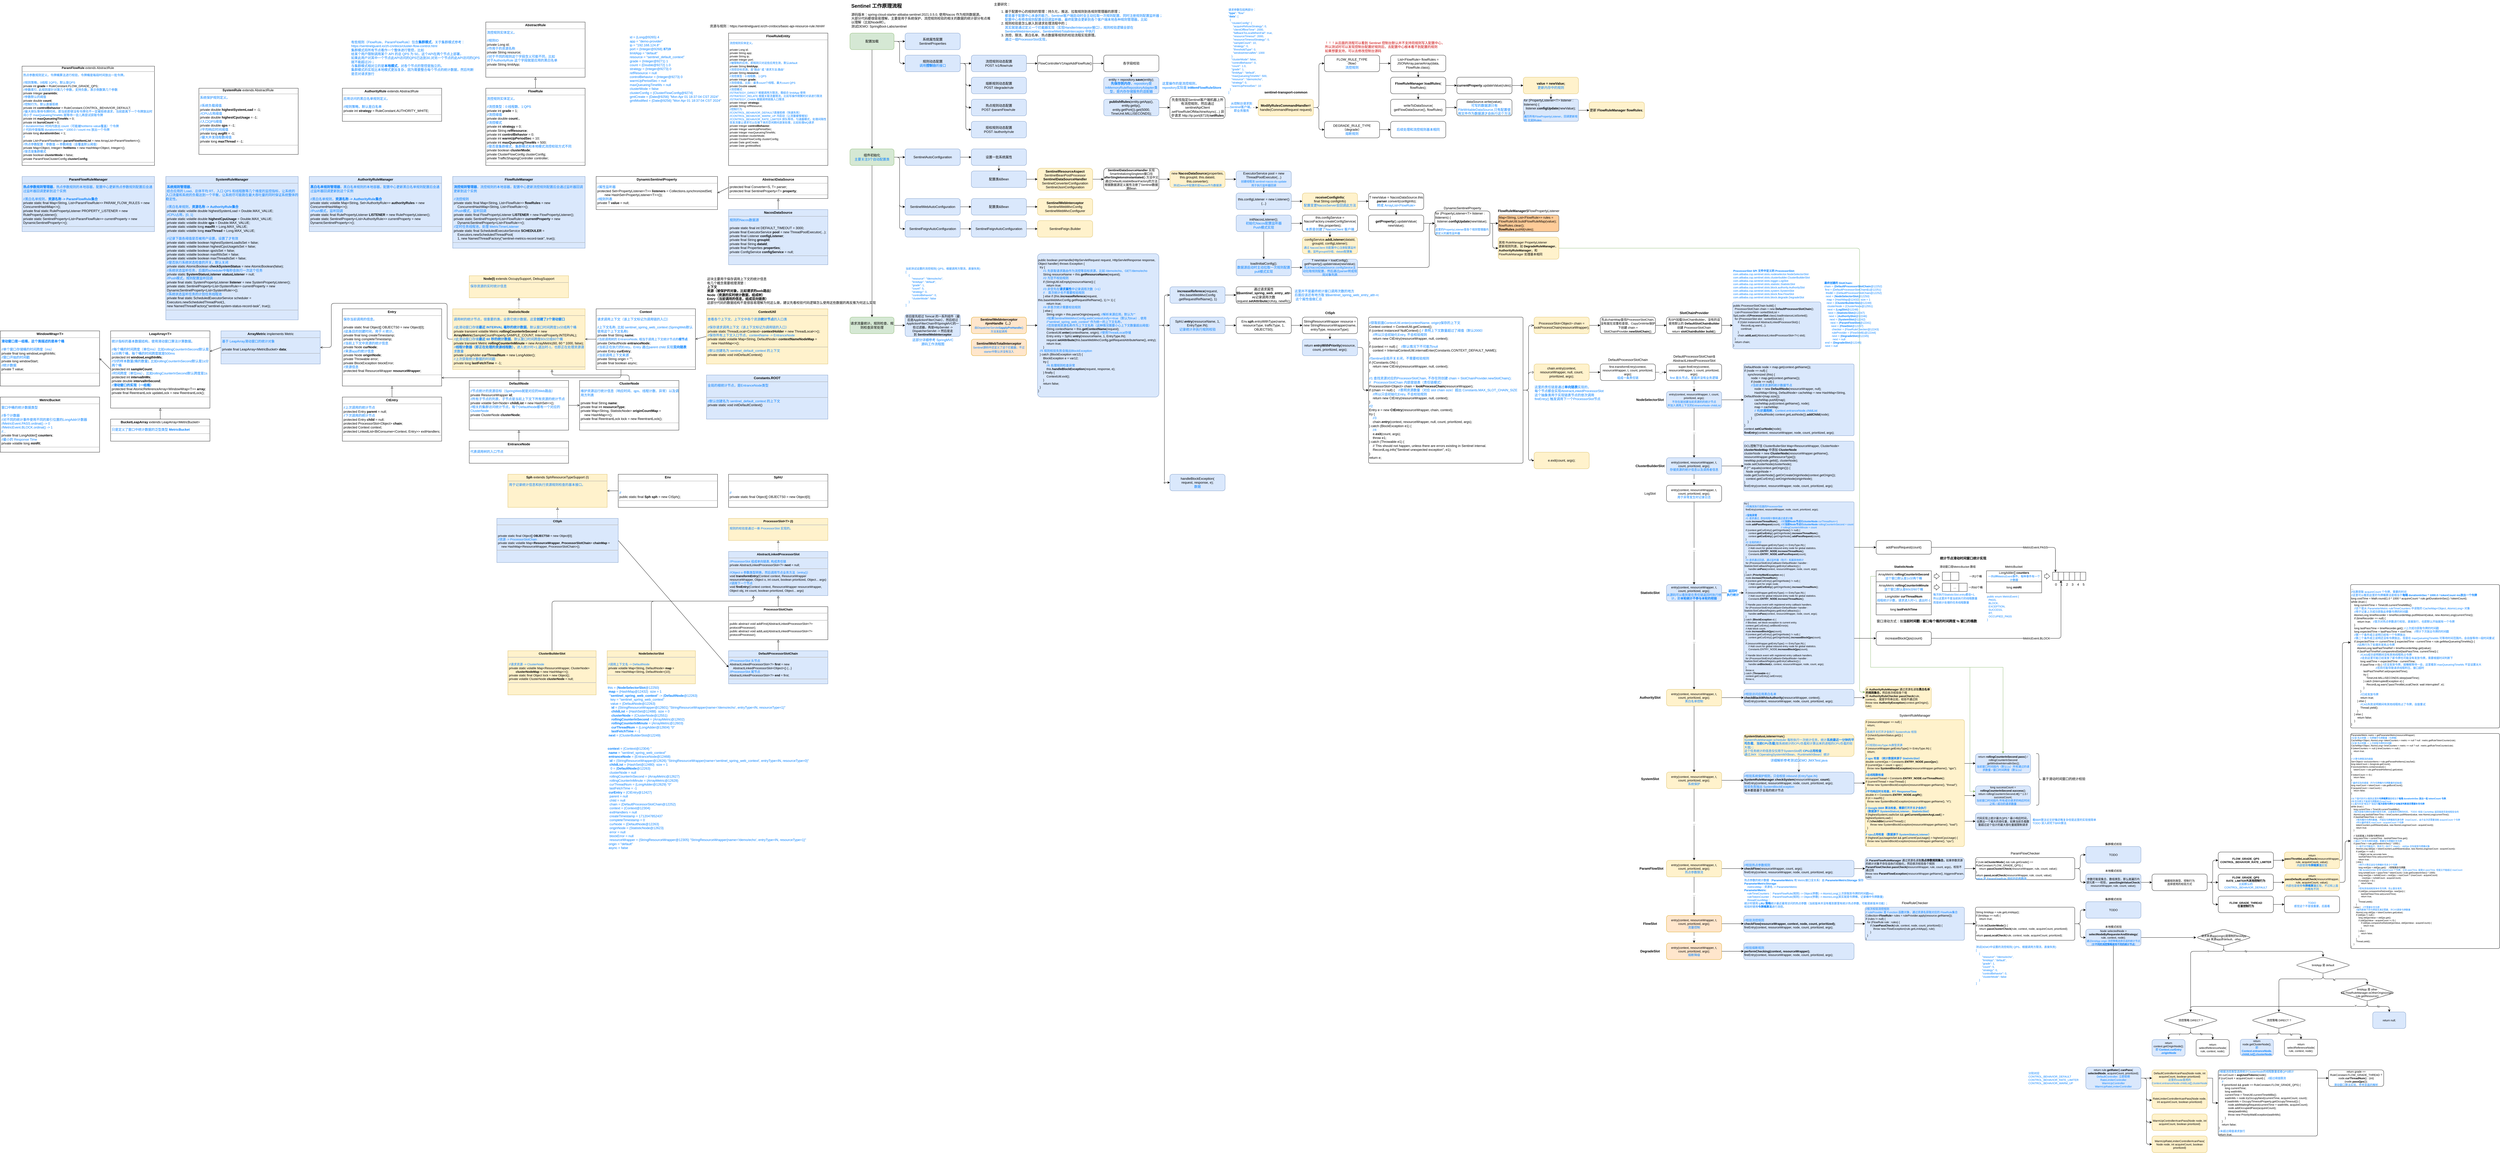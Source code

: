 <mxfile version="21.6.5" type="device" pages="2">
  <diagram name="工作主流程" id="GKn8MqRBRS7uCVeujyc3">
    <mxGraphModel dx="4742" dy="879" grid="1" gridSize="10" guides="1" tooltips="1" connect="1" arrows="1" fold="1" page="1" pageScale="1" pageWidth="827" pageHeight="1169" math="0" shadow="0">
      <root>
        <mxCell id="0" />
        <mxCell id="1" parent="0" />
        <mxCell id="S1kR7U3J-qD7APwjgyKx-1" value="&lt;h1 style=&quot;font-size: 18px;&quot;&gt;&lt;font style=&quot;font-size: 18px;&quot;&gt;Sentinel 工作原理流程&lt;/font&gt;&lt;/h1&gt;&lt;div style=&quot;font-size: 12px;&quot;&gt;&lt;div style=&quot;&quot;&gt;&lt;font style=&quot;font-size: 12px;&quot;&gt;源码版本：spring-cloud-starter-alibaba-sentinel:2021.0.5.0, 使用Nacos 作为规则数据源。&lt;/font&gt;&lt;/div&gt;&lt;/div&gt;&lt;div style=&quot;font-size: 12px;&quot;&gt;大部分代码都很容易理解，主要是用于系统保护、流控规则校验的相关的数据的统计部分有点难以理解（比如Node树）。&lt;/div&gt;&lt;div style=&quot;font-size: 12px;&quot;&gt;测试DEMO: SpringBoot-Labs/sentinel&lt;/div&gt;" style="text;html=1;strokeColor=none;fillColor=none;spacing=5;spacingTop=-20;whiteSpace=wrap;overflow=hidden;rounded=0;fontSize=16;" parent="1" vertex="1">
          <mxGeometry x="40" y="10" width="520" height="100" as="geometry" />
        </mxCell>
        <mxCell id="S1kR7U3J-qD7APwjgyKx-5" value="" style="edgeStyle=orthogonalEdgeStyle;rounded=1;orthogonalLoop=1;jettySize=auto;html=1;" parent="1" source="S1kR7U3J-qD7APwjgyKx-2" target="S1kR7U3J-qD7APwjgyKx-4" edge="1">
          <mxGeometry relative="1" as="geometry" />
        </mxCell>
        <mxCell id="S1kR7U3J-qD7APwjgyKx-11" style="edgeStyle=orthogonalEdgeStyle;rounded=1;orthogonalLoop=1;jettySize=auto;html=1;exitX=1;exitY=0.5;exitDx=0;exitDy=0;" parent="1" source="S1kR7U3J-qD7APwjgyKx-2" target="S1kR7U3J-qD7APwjgyKx-10" edge="1">
          <mxGeometry relative="1" as="geometry" />
        </mxCell>
        <mxCell id="S1kR7U3J-qD7APwjgyKx-14" style="edgeStyle=orthogonalEdgeStyle;rounded=1;orthogonalLoop=1;jettySize=auto;html=1;exitX=1;exitY=0.5;exitDx=0;exitDy=0;entryX=0;entryY=0.5;entryDx=0;entryDy=0;" parent="1" source="S1kR7U3J-qD7APwjgyKx-2" target="S1kR7U3J-qD7APwjgyKx-12" edge="1">
          <mxGeometry relative="1" as="geometry" />
        </mxCell>
        <mxCell id="S1kR7U3J-qD7APwjgyKx-2" value="配置加载" style="rounded=1;whiteSpace=wrap;html=1;fillColor=#d5e8d4;strokeColor=#82b366;" parent="1" vertex="1">
          <mxGeometry x="40" y="120" width="160" height="60" as="geometry" />
        </mxCell>
        <mxCell id="S1kR7U3J-qD7APwjgyKx-8" style="edgeStyle=orthogonalEdgeStyle;rounded=1;orthogonalLoop=1;jettySize=auto;html=1;exitX=0.5;exitY=1;exitDx=0;exitDy=0;" parent="1" source="S1kR7U3J-qD7APwjgyKx-4" target="S1kR7U3J-qD7APwjgyKx-6" edge="1">
          <mxGeometry relative="1" as="geometry" />
        </mxCell>
        <mxCell id="S1kR7U3J-qD7APwjgyKx-27" value="" style="edgeStyle=orthogonalEdgeStyle;rounded=1;orthogonalLoop=1;jettySize=auto;html=1;" parent="1" source="S1kR7U3J-qD7APwjgyKx-4" target="S1kR7U3J-qD7APwjgyKx-26" edge="1">
          <mxGeometry relative="1" as="geometry" />
        </mxCell>
        <mxCell id="S1kR7U3J-qD7APwjgyKx-30" style="edgeStyle=orthogonalEdgeStyle;rounded=1;orthogonalLoop=1;jettySize=auto;html=1;exitX=1;exitY=0.5;exitDx=0;exitDy=0;entryX=0;entryY=0.5;entryDx=0;entryDy=0;" parent="1" source="S1kR7U3J-qD7APwjgyKx-4" target="S1kR7U3J-qD7APwjgyKx-28" edge="1">
          <mxGeometry relative="1" as="geometry" />
        </mxCell>
        <mxCell id="S1kR7U3J-qD7APwjgyKx-31" style="edgeStyle=orthogonalEdgeStyle;rounded=1;orthogonalLoop=1;jettySize=auto;html=1;exitX=1;exitY=0.5;exitDx=0;exitDy=0;entryX=0;entryY=0.5;entryDx=0;entryDy=0;" parent="1" source="S1kR7U3J-qD7APwjgyKx-4" target="S1kR7U3J-qD7APwjgyKx-29" edge="1">
          <mxGeometry relative="1" as="geometry" />
        </mxCell>
        <mxCell id="S1kR7U3J-qD7APwjgyKx-4" value="组件初始化&lt;br&gt;&lt;font color=&quot;#007fff&quot;&gt;主要关注3个自动配置类&lt;/font&gt;" style="rounded=1;whiteSpace=wrap;html=1;fillColor=#d5e8d4;strokeColor=#82b366;" parent="1" vertex="1">
          <mxGeometry x="40" y="540" width="160" height="60" as="geometry" />
        </mxCell>
        <mxCell id="S1kR7U3J-qD7APwjgyKx-142" style="edgeStyle=orthogonalEdgeStyle;rounded=1;orthogonalLoop=1;jettySize=auto;html=1;exitX=1;exitY=0.5;exitDx=0;exitDy=0;" parent="1" source="S1kR7U3J-qD7APwjgyKx-6" target="S1kR7U3J-qD7APwjgyKx-141" edge="1">
          <mxGeometry relative="1" as="geometry" />
        </mxCell>
        <mxCell id="S1kR7U3J-qD7APwjgyKx-6" value="请求流量统计、规则检查、规则检查异常处理" style="rounded=1;whiteSpace=wrap;html=1;fillColor=#d5e8d4;strokeColor=#82b366;" parent="1" vertex="1">
          <mxGeometry x="40" y="1150" width="160" height="60" as="geometry" />
        </mxCell>
        <mxCell id="S1kR7U3J-qD7APwjgyKx-10" value="系统属性配置 &lt;br&gt;SentinelProperties" style="rounded=1;whiteSpace=wrap;html=1;fillColor=#dae8fc;strokeColor=#6c8ebf;" parent="1" vertex="1">
          <mxGeometry x="240" y="120" width="200" height="60" as="geometry" />
        </mxCell>
        <mxCell id="S1kR7U3J-qD7APwjgyKx-17" value="" style="edgeStyle=orthogonalEdgeStyle;rounded=1;orthogonalLoop=1;jettySize=auto;html=1;" parent="1" source="S1kR7U3J-qD7APwjgyKx-12" target="S1kR7U3J-qD7APwjgyKx-16" edge="1">
          <mxGeometry relative="1" as="geometry" />
        </mxCell>
        <mxCell id="S1kR7U3J-qD7APwjgyKx-19" style="edgeStyle=orthogonalEdgeStyle;rounded=1;orthogonalLoop=1;jettySize=auto;html=1;exitX=1;exitY=0.5;exitDx=0;exitDy=0;entryX=0;entryY=0.5;entryDx=0;entryDy=0;" parent="1" source="S1kR7U3J-qD7APwjgyKx-12" target="S1kR7U3J-qD7APwjgyKx-18" edge="1">
          <mxGeometry relative="1" as="geometry" />
        </mxCell>
        <mxCell id="S1kR7U3J-qD7APwjgyKx-23" style="edgeStyle=orthogonalEdgeStyle;rounded=1;orthogonalLoop=1;jettySize=auto;html=1;exitX=1;exitY=0.5;exitDx=0;exitDy=0;entryX=0;entryY=0.5;entryDx=0;entryDy=0;" parent="1" source="S1kR7U3J-qD7APwjgyKx-12" target="S1kR7U3J-qD7APwjgyKx-20" edge="1">
          <mxGeometry relative="1" as="geometry" />
        </mxCell>
        <mxCell id="S1kR7U3J-qD7APwjgyKx-25" style="edgeStyle=orthogonalEdgeStyle;rounded=1;orthogonalLoop=1;jettySize=auto;html=1;exitX=1;exitY=0.5;exitDx=0;exitDy=0;entryX=0;entryY=0.5;entryDx=0;entryDy=0;" parent="1" source="S1kR7U3J-qD7APwjgyKx-12" target="S1kR7U3J-qD7APwjgyKx-22" edge="1">
          <mxGeometry relative="1" as="geometry" />
        </mxCell>
        <mxCell id="S1kR7U3J-qD7APwjgyKx-12" value="规则动态配置&lt;br&gt;&lt;font color=&quot;#007fff&quot;&gt;调用&lt;b&gt;控制台&lt;/b&gt;的接口&lt;/font&gt;" style="rounded=1;whiteSpace=wrap;html=1;fillColor=#dae8fc;strokeColor=#6c8ebf;" parent="1" vertex="1">
          <mxGeometry x="240" y="200" width="200" height="60" as="geometry" />
        </mxCell>
        <mxCell id="S1kR7U3J-qD7APwjgyKx-47" value="" style="edgeStyle=orthogonalEdgeStyle;rounded=1;orthogonalLoop=1;jettySize=auto;html=1;" parent="1" source="S1kR7U3J-qD7APwjgyKx-16" target="S1kR7U3J-qD7APwjgyKx-46" edge="1">
          <mxGeometry relative="1" as="geometry" />
        </mxCell>
        <mxCell id="S1kR7U3J-qD7APwjgyKx-16" value="流控规则动态配置&lt;br&gt;POST /v1/flow/rule" style="rounded=1;whiteSpace=wrap;html=1;fillColor=#dae8fc;strokeColor=#6c8ebf;" parent="1" vertex="1">
          <mxGeometry x="480" y="200" width="200" height="60" as="geometry" />
        </mxCell>
        <mxCell id="S1kR7U3J-qD7APwjgyKx-18" value="熔断规则动态配置&lt;br&gt;POST /degrade/rule" style="rounded=1;whiteSpace=wrap;html=1;fillColor=#dae8fc;strokeColor=#6c8ebf;" parent="1" vertex="1">
          <mxGeometry x="480" y="280" width="200" height="60" as="geometry" />
        </mxCell>
        <mxCell id="S1kR7U3J-qD7APwjgyKx-20" value="热点规则动态配置&lt;br&gt;POST /paramFlow/rule&amp;nbsp;" style="rounded=1;whiteSpace=wrap;html=1;fillColor=#dae8fc;strokeColor=#6c8ebf;" parent="1" vertex="1">
          <mxGeometry x="480" y="360" width="200" height="60" as="geometry" />
        </mxCell>
        <mxCell id="S1kR7U3J-qD7APwjgyKx-22" value="授权规则动态配置&lt;br&gt;POST /authority/rule" style="rounded=1;whiteSpace=wrap;html=1;fillColor=#dae8fc;strokeColor=#6c8ebf;" parent="1" vertex="1">
          <mxGeometry x="480" y="440" width="200" height="60" as="geometry" />
        </mxCell>
        <mxCell id="S1kR7U3J-qD7APwjgyKx-33" value="" style="edgeStyle=orthogonalEdgeStyle;rounded=1;orthogonalLoop=1;jettySize=auto;html=1;" parent="1" source="S1kR7U3J-qD7APwjgyKx-26" target="S1kR7U3J-qD7APwjgyKx-32" edge="1">
          <mxGeometry relative="1" as="geometry" />
        </mxCell>
        <mxCell id="S1kR7U3J-qD7APwjgyKx-26" value="SentinelAutoConfiguration" style="rounded=1;whiteSpace=wrap;html=1;fillColor=#dae8fc;strokeColor=#6c8ebf;" parent="1" vertex="1">
          <mxGeometry x="240" y="540" width="200" height="60" as="geometry" />
        </mxCell>
        <mxCell id="S1kR7U3J-qD7APwjgyKx-41" style="edgeStyle=orthogonalEdgeStyle;rounded=1;orthogonalLoop=1;jettySize=auto;html=1;exitX=1;exitY=0.5;exitDx=0;exitDy=0;" parent="1" source="S1kR7U3J-qD7APwjgyKx-28" target="S1kR7U3J-qD7APwjgyKx-39" edge="1">
          <mxGeometry relative="1" as="geometry" />
        </mxCell>
        <mxCell id="S1kR7U3J-qD7APwjgyKx-28" value="SentinelWebAutoConfiguration" style="rounded=1;whiteSpace=wrap;html=1;fillColor=#dae8fc;strokeColor=#6c8ebf;" parent="1" vertex="1">
          <mxGeometry x="240" y="720" width="200" height="60" as="geometry" />
        </mxCell>
        <mxCell id="S1kR7U3J-qD7APwjgyKx-43" value="" style="edgeStyle=orthogonalEdgeStyle;rounded=1;orthogonalLoop=1;jettySize=auto;html=1;" parent="1" source="S1kR7U3J-qD7APwjgyKx-29" target="S1kR7U3J-qD7APwjgyKx-42" edge="1">
          <mxGeometry relative="1" as="geometry" />
        </mxCell>
        <mxCell id="S1kR7U3J-qD7APwjgyKx-29" value="SentinelFeignAutoConfiguration" style="rounded=1;whiteSpace=wrap;html=1;fillColor=#dae8fc;strokeColor=#6c8ebf;" parent="1" vertex="1">
          <mxGeometry x="240" y="800" width="200" height="60" as="geometry" />
        </mxCell>
        <mxCell id="S1kR7U3J-qD7APwjgyKx-35" value="" style="edgeStyle=orthogonalEdgeStyle;rounded=1;orthogonalLoop=1;jettySize=auto;html=1;" parent="1" source="S1kR7U3J-qD7APwjgyKx-32" target="S1kR7U3J-qD7APwjgyKx-34" edge="1">
          <mxGeometry relative="1" as="geometry" />
        </mxCell>
        <mxCell id="S1kR7U3J-qD7APwjgyKx-32" value="设置一批系统属性" style="rounded=1;whiteSpace=wrap;html=1;fillColor=#dae8fc;strokeColor=#6c8ebf;" parent="1" vertex="1">
          <mxGeometry x="480" y="540" width="200" height="60" as="geometry" />
        </mxCell>
        <mxCell id="S1kR7U3J-qD7APwjgyKx-37" value="" style="edgeStyle=orthogonalEdgeStyle;rounded=1;orthogonalLoop=1;jettySize=auto;html=1;" parent="1" source="S1kR7U3J-qD7APwjgyKx-34" target="S1kR7U3J-qD7APwjgyKx-36" edge="1">
          <mxGeometry relative="1" as="geometry" />
        </mxCell>
        <mxCell id="S1kR7U3J-qD7APwjgyKx-34" value="配置类&amp;amp;Bean" style="rounded=1;whiteSpace=wrap;html=1;fillColor=#dae8fc;strokeColor=#6c8ebf;" parent="1" vertex="1">
          <mxGeometry x="480" y="620" width="200" height="60" as="geometry" />
        </mxCell>
        <mxCell id="S1kR7U3J-qD7APwjgyKx-133" value="" style="edgeStyle=orthogonalEdgeStyle;rounded=1;orthogonalLoop=1;jettySize=auto;html=1;" parent="1" source="S1kR7U3J-qD7APwjgyKx-36" target="S1kR7U3J-qD7APwjgyKx-132" edge="1">
          <mxGeometry relative="1" as="geometry" />
        </mxCell>
        <mxCell id="S1kR7U3J-qD7APwjgyKx-36" value="&lt;b&gt;SentinelResourceAspect&lt;/b&gt;&lt;br&gt;SentinelBeanPostProcessor&lt;br&gt;&lt;b&gt;SentinelDataSourceHandler&lt;/b&gt;&lt;br&gt;SentinelConverterConfiguration&lt;br&gt;SentinelJsonConfiguration" style="rounded=1;whiteSpace=wrap;html=1;fillColor=#fff2cc;strokeColor=#d6b656;" parent="1" vertex="1">
          <mxGeometry x="720" y="610" width="200" height="80" as="geometry" />
        </mxCell>
        <mxCell id="S1kR7U3J-qD7APwjgyKx-38" value="" style="edgeStyle=orthogonalEdgeStyle;rounded=1;orthogonalLoop=1;jettySize=auto;html=1;" parent="1" source="S1kR7U3J-qD7APwjgyKx-39" target="S1kR7U3J-qD7APwjgyKx-40" edge="1">
          <mxGeometry relative="1" as="geometry" />
        </mxCell>
        <mxCell id="S1kR7U3J-qD7APwjgyKx-39" value="配置类&amp;amp;Bean" style="rounded=1;whiteSpace=wrap;html=1;fillColor=#dae8fc;strokeColor=#6c8ebf;" parent="1" vertex="1">
          <mxGeometry x="480" y="720" width="200" height="60" as="geometry" />
        </mxCell>
        <mxCell id="S1kR7U3J-qD7APwjgyKx-40" value="&lt;b&gt;SentinelWebInterceptor&lt;/b&gt;&lt;br&gt;SentinelWebMvcConfig&lt;br&gt;SentinelWebMvcConfigurer" style="rounded=1;whiteSpace=wrap;html=1;fillColor=#fff2cc;strokeColor=#d6b656;" parent="1" vertex="1">
          <mxGeometry x="720" y="720" width="200" height="60" as="geometry" />
        </mxCell>
        <mxCell id="S1kR7U3J-qD7APwjgyKx-45" value="" style="edgeStyle=orthogonalEdgeStyle;rounded=1;orthogonalLoop=1;jettySize=auto;html=1;" parent="1" source="S1kR7U3J-qD7APwjgyKx-42" target="S1kR7U3J-qD7APwjgyKx-44" edge="1">
          <mxGeometry relative="1" as="geometry" />
        </mxCell>
        <mxCell id="S1kR7U3J-qD7APwjgyKx-42" value="SentinelFeignAutoConfiguration" style="rounded=1;whiteSpace=wrap;html=1;fillColor=#dae8fc;strokeColor=#6c8ebf;" parent="1" vertex="1">
          <mxGeometry x="480" y="800" width="200" height="60" as="geometry" />
        </mxCell>
        <mxCell id="S1kR7U3J-qD7APwjgyKx-44" value="SentinelFeign.Builder" style="rounded=1;whiteSpace=wrap;html=1;fillColor=#fff2cc;strokeColor=#d6b656;" parent="1" vertex="1">
          <mxGeometry x="720" y="800" width="200" height="60" as="geometry" />
        </mxCell>
        <mxCell id="S1kR7U3J-qD7APwjgyKx-50" value="" style="edgeStyle=orthogonalEdgeStyle;rounded=1;orthogonalLoop=1;jettySize=auto;html=1;" parent="1" source="S1kR7U3J-qD7APwjgyKx-46" target="S1kR7U3J-qD7APwjgyKx-49" edge="1">
          <mxGeometry relative="1" as="geometry" />
        </mxCell>
        <mxCell id="S1kR7U3J-qD7APwjgyKx-46" value="FlowControllerV1#apiAddFlowRule()&lt;br&gt;" style="rounded=1;whiteSpace=wrap;html=1;" parent="1" vertex="1">
          <mxGeometry x="720" y="200" width="200" height="60" as="geometry" />
        </mxCell>
        <mxCell id="S1kR7U3J-qD7APwjgyKx-48" value="&lt;p style=&quot;margin:0px;margin-top:4px;text-align:center;&quot;&gt;&lt;b&gt;FlowRuleEntity&lt;/b&gt;&lt;br&gt;&lt;/p&gt;&lt;hr size=&quot;1&quot;&gt;&lt;p style=&quot;margin: 0px 0px 0px 4px; font-size: 10px;&quot;&gt;&lt;font style=&quot;font-size: 10px;&quot; color=&quot;#007fff&quot;&gt;流控规则实体定义。&lt;/font&gt;&lt;/p&gt;&lt;p style=&quot;margin: 0px 0px 0px 4px; font-size: 10px;&quot;&gt;&lt;font style=&quot;font-size: 10px;&quot;&gt;&lt;br&gt;&lt;/font&gt;&lt;/p&gt;&lt;p style=&quot;margin: 0px 0px 0px 4px; font-size: 10px;&quot;&gt;&lt;font style=&quot;font-size: 10px;&quot;&gt;private Long id;&lt;/font&gt;&lt;/p&gt;&lt;p style=&quot;margin: 0px 0px 0px 4px; font-size: 10px;&quot;&gt;&lt;font style=&quot;font-size: 10px;&quot;&gt;private String app;&lt;/font&gt;&lt;/p&gt;&lt;p style=&quot;margin: 0px 0px 0px 4px; font-size: 10px;&quot;&gt;&lt;font style=&quot;font-size: 10px;&quot;&gt;private String ip;&lt;/font&gt;&lt;/p&gt;&lt;p style=&quot;margin: 0px 0px 0px 4px; font-size: 10px;&quot;&gt;&lt;font style=&quot;font-size: 10px;&quot;&gt;private Integer port;&lt;/font&gt;&lt;/p&gt;&lt;p style=&quot;margin: 0px 0px 0px 4px; font-size: 10px;&quot;&gt;&lt;font style=&quot;font-size: 10px;&quot; color=&quot;#007fff&quot;&gt;//被限制的应用，即规则只对这些应用生效，默认default&lt;/font&gt;&lt;/p&gt;&lt;p style=&quot;margin: 0px 0px 0px 4px; font-size: 10px;&quot;&gt;&lt;font style=&quot;font-size: 10px;&quot;&gt;private String &lt;b&gt;limitApp&lt;/b&gt;;&lt;/font&gt;&lt;/p&gt;&lt;p style=&quot;margin: 0px 0px 0px 4px; font-size: 10px;&quot;&gt;&lt;font style=&quot;font-size: 10px;&quot; color=&quot;#007fff&quot;&gt;//流控目标资源。是&quot;路由&quot; 或 &quot;请求方法:路由&quot;&lt;/font&gt;&lt;/p&gt;&lt;p style=&quot;margin: 0px 0px 0px 4px; font-size: 10px;&quot;&gt;&lt;font style=&quot;font-size: 10px;&quot;&gt;private String &lt;b&gt;resource&lt;/b&gt;;&lt;/font&gt;&lt;/p&gt;&lt;p style=&quot;margin: 0px 0px 0px 4px; font-size: 10px;&quot;&gt;&lt;font style=&quot;font-size: 10px;&quot; color=&quot;#007fff&quot;&gt;//流控类型：0:线程数、1:QPS&lt;/font&gt;&lt;/p&gt;&lt;p style=&quot;margin: 0px 0px 0px 4px; font-size: 10px;&quot;&gt;&lt;font style=&quot;font-size: 10px;&quot;&gt;private Integer &lt;b&gt;grade&lt;/b&gt;;&lt;/font&gt;&lt;/p&gt;&lt;p style=&quot;margin: 0px 0px 0px 4px; font-size: 10px;&quot;&gt;&lt;font style=&quot;font-size: 10px;&quot; color=&quot;#007fff&quot;&gt;//流控阈值，比如：最多count个线程、最大count QPS&lt;/font&gt;&lt;/p&gt;&lt;p style=&quot;margin: 0px 0px 0px 4px; font-size: 10px;&quot;&gt;&lt;font style=&quot;font-size: 10px;&quot;&gt;private Double &lt;b&gt;count&lt;/b&gt;;&lt;/font&gt;&lt;/p&gt;&lt;p style=&quot;margin: 0px 0px 0px 4px; font-size: 10px;&quot;&gt;&lt;font color=&quot;#007fff&quot; style=&quot;font-size: 10px;&quot;&gt;//流控模式&lt;/font&gt;&lt;/p&gt;&lt;p style=&quot;margin: 0px 0px 0px 4px; font-size: 10px;&quot;&gt;&lt;font color=&quot;#007fff&quot; style=&quot;font-size: 10px;&quot;&gt;//STRATEGY_DIRECT 根据调用方限流，需结合 limitApp 使用&lt;/font&gt;&lt;/p&gt;&lt;p style=&quot;margin: 0px 0px 0px 4px; font-size: 10px;&quot;&gt;&lt;font color=&quot;#007fff&quot; style=&quot;font-size: 10px;&quot;&gt;//STRATEGY_RELATE 根据关联流量限流，比如写操作频繁时对读进行限流&lt;/font&gt;&lt;/p&gt;&lt;p style=&quot;margin: 0px 0px 0px 4px; font-size: 10px;&quot;&gt;&lt;font color=&quot;#007fff&quot; style=&quot;font-size: 10px;&quot;&gt;//STRATEGY_CHAIN 根据调用链路入口限流&lt;/font&gt;&lt;/p&gt;&lt;font color=&quot;#007fff&quot;&gt;&lt;/font&gt;&lt;p style=&quot;margin: 0px 0px 0px 4px; font-size: 10px;&quot;&gt;&lt;font style=&quot;font-size: 10px;&quot;&gt;private Integer &lt;b&gt;strategy&lt;/b&gt;;&lt;/font&gt;&lt;/p&gt;&lt;p style=&quot;margin: 0px 0px 0px 4px; font-size: 10px;&quot;&gt;&lt;font style=&quot;font-size: 10px;&quot;&gt;private String refResource;&lt;/font&gt;&lt;/p&gt;&lt;p style=&quot;margin: 0px 0px 0px 4px; font-size: 10px;&quot;&gt;&lt;font style=&quot;font-size: 10px;&quot; color=&quot;#007fff&quot;&gt;//控制行为&lt;/font&gt;&lt;/p&gt;&lt;p style=&quot;margin: 0px 0px 0px 4px; font-size: 10px;&quot;&gt;&lt;font style=&quot;font-size: 10px;&quot; color=&quot;#007fff&quot;&gt;//CONTROL_BEHAVIOR_DEFAULT直接拒绝（快速失败）&lt;/font&gt;&lt;/p&gt;&lt;p style=&quot;margin: 0px 0px 0px 4px; font-size: 10px;&quot;&gt;&lt;font style=&quot;font-size: 10px;&quot; color=&quot;#007fff&quot;&gt;//CONTROL_BEHAVIOR_WARM_UP 冷启动（让流量缓慢增加）&lt;/font&gt;&lt;/p&gt;&lt;p style=&quot;margin: 0px 0px 0px 4px; font-size: 10px;&quot;&gt;&lt;font style=&quot;font-size: 10px;&quot;&gt;&lt;font style=&quot;font-size: 10px;&quot; color=&quot;#007fff&quot;&gt;//&lt;/font&gt;&lt;font style=&quot;font-size: 10px;&quot; color=&quot;#007fff&quot;&gt;CONTROL_BEHAVIOR_RATE_LIMITER 排队等待，匀速器模式，处理间隔性突发流量让请求可以在接下来的空闲期间逐渐处理，比如处理MQ请求&lt;/font&gt;&lt;/font&gt;&lt;/p&gt;&lt;p style=&quot;margin: 0px 0px 0px 4px; font-size: 10px;&quot;&gt;&lt;font style=&quot;font-size: 10px;&quot;&gt;private Integer &lt;b&gt;controlBehavior&lt;/b&gt;;&lt;/font&gt;&lt;/p&gt;&lt;p style=&quot;margin: 0px 0px 0px 4px; font-size: 10px;&quot;&gt;&lt;font style=&quot;font-size: 10px;&quot;&gt;private Integer warmUpPeriodSec;&lt;/font&gt;&lt;/p&gt;&lt;p style=&quot;margin: 0px 0px 0px 4px; font-size: 10px;&quot;&gt;&lt;font style=&quot;font-size: 10px;&quot;&gt;private Integer maxQueueingTimeMs;&lt;/font&gt;&lt;/p&gt;&lt;p style=&quot;margin: 0px 0px 0px 4px; font-size: 10px;&quot;&gt;&lt;font style=&quot;font-size: 10px;&quot;&gt;private boolean clusterMode;&lt;/font&gt;&lt;/p&gt;&lt;p style=&quot;margin: 0px 0px 0px 4px; font-size: 10px;&quot;&gt;&lt;font style=&quot;font-size: 10px;&quot;&gt;private ClusterFlowConfig clusterConfig;&lt;/font&gt;&lt;/p&gt;&lt;p style=&quot;margin: 0px 0px 0px 4px; font-size: 10px;&quot;&gt;&lt;font style=&quot;font-size: 10px;&quot;&gt;private Date gmtCreate;&lt;/font&gt;&lt;/p&gt;&lt;p style=&quot;margin: 0px 0px 0px 4px; font-size: 10px;&quot;&gt;&lt;font style=&quot;font-size: 10px;&quot;&gt;private Date gmtModified;&lt;/font&gt;&lt;/p&gt;&lt;hr style=&quot;font-size: 11px;&quot; size=&quot;1&quot;&gt;&lt;p style=&quot;margin:0px;margin-left:4px;&quot;&gt;&lt;br&gt;&lt;/p&gt;" style="verticalAlign=top;align=left;overflow=fill;fontSize=12;fontFamily=Helvetica;html=1;whiteSpace=wrap;" parent="1" vertex="1">
          <mxGeometry x="-400" y="120" width="360" height="480" as="geometry" />
        </mxCell>
        <mxCell id="S1kR7U3J-qD7APwjgyKx-52" value="" style="edgeStyle=orthogonalEdgeStyle;rounded=1;orthogonalLoop=1;jettySize=auto;html=1;" parent="1" source="S1kR7U3J-qD7APwjgyKx-49" target="S1kR7U3J-qD7APwjgyKx-51" edge="1">
          <mxGeometry relative="1" as="geometry" />
        </mxCell>
        <mxCell id="S1kR7U3J-qD7APwjgyKx-49" value="各字段校验" style="rounded=1;whiteSpace=wrap;html=1;" parent="1" vertex="1">
          <mxGeometry x="960" y="200" width="200" height="60" as="geometry" />
        </mxCell>
        <mxCell id="S1kR7U3J-qD7APwjgyKx-54" value="" style="edgeStyle=orthogonalEdgeStyle;rounded=1;orthogonalLoop=1;jettySize=auto;html=1;" parent="1" source="S1kR7U3J-qD7APwjgyKx-51" target="S1kR7U3J-qD7APwjgyKx-53" edge="1">
          <mxGeometry relative="1" as="geometry" />
        </mxCell>
        <mxCell id="S1kR7U3J-qD7APwjgyKx-51" value="entity = repository.&lt;b&gt;save&lt;/b&gt;(entity);&lt;br&gt;&lt;font color=&quot;#007fff&quot;&gt;&lt;b&gt;先保存到内存&lt;/b&gt;，repository是InMemoryRuleRepositoryAdapter类型，是内存存储服务的适配器&lt;/font&gt;" style="rounded=1;whiteSpace=wrap;html=1;fillColor=#dae8fc;strokeColor=#6c8ebf;" parent="1" vertex="1">
          <mxGeometry x="960" y="280" width="200" height="60" as="geometry" />
        </mxCell>
        <mxCell id="S1kR7U3J-qD7APwjgyKx-56" value="" style="edgeStyle=orthogonalEdgeStyle;rounded=1;orthogonalLoop=1;jettySize=auto;html=1;" parent="1" source="S1kR7U3J-qD7APwjgyKx-53" target="S1kR7U3J-qD7APwjgyKx-55" edge="1">
          <mxGeometry relative="1" as="geometry" />
        </mxCell>
        <mxCell id="S1kR7U3J-qD7APwjgyKx-53" value="&lt;b&gt;publishRules&lt;/b&gt;(entity.getApp(), entity.getIp(), entity.getPort()).get(5000, TimeUnit.MILLISECONDS);" style="rounded=1;whiteSpace=wrap;html=1;fillColor=#dae8fc;strokeColor=#6c8ebf;" parent="1" vertex="1">
          <mxGeometry x="960" y="360" width="200" height="60" as="geometry" />
        </mxCell>
        <mxCell id="S1kR7U3J-qD7APwjgyKx-59" value="" style="edgeStyle=orthogonalEdgeStyle;rounded=1;orthogonalLoop=1;jettySize=auto;html=1;dashed=1;strokeColor=#000000;" parent="1" source="S1kR7U3J-qD7APwjgyKx-55" target="S1kR7U3J-qD7APwjgyKx-58" edge="1">
          <mxGeometry relative="1" as="geometry" />
        </mxCell>
        <mxCell id="S1kR7U3J-qD7APwjgyKx-75" value="&lt;font color=&quot;#007fff&quot;&gt;从控制台请求到&lt;br&gt;Sentinel客户端，&lt;br&gt;即业务服务&lt;/font&gt;" style="edgeLabel;html=1;align=center;verticalAlign=middle;resizable=0;points=[];" parent="S1kR7U3J-qD7APwjgyKx-59" vertex="1" connectable="0">
          <mxGeometry x="-0.017" y="2" relative="1" as="geometry">
            <mxPoint as="offset" />
          </mxGeometry>
        </mxCell>
        <mxCell id="S1kR7U3J-qD7APwjgyKx-55" value="先查找指定Sentinel客户端机器上所有流控规则，然后通过 sentinelApiClient&lt;br&gt;.setFlowRuleOfMachineAsync(...) 异步请求 http://ip:port(8719)/&lt;b&gt;setRules&lt;/b&gt;" style="rounded=1;whiteSpace=wrap;html=1;" parent="1" vertex="1">
          <mxGeometry x="1200" y="350" width="200" height="80" as="geometry" />
        </mxCell>
        <mxCell id="S1kR7U3J-qD7APwjgyKx-57" value="&lt;div&gt;&lt;font color=&quot;#007fff&quot;&gt;id = {Long@9265} 4&lt;/font&gt;&lt;/div&gt;&lt;div&gt;&lt;font color=&quot;#007fff&quot;&gt;app = &quot;demo-provider&quot;&lt;/font&gt;&lt;/div&gt;&lt;div&gt;&lt;font color=&quot;#007fff&quot;&gt;ip = &quot;192.168.124.8&quot;&lt;/font&gt;&lt;/div&gt;&lt;div&gt;&lt;font color=&quot;#007fff&quot;&gt;port = {Integer@9268} &lt;b&gt;8719&lt;/b&gt;&lt;/font&gt;&lt;/div&gt;&lt;div&gt;&lt;font color=&quot;#007fff&quot;&gt;limitApp = &quot;default&quot;&lt;/font&gt;&lt;/div&gt;&lt;div&gt;&lt;font color=&quot;#007fff&quot;&gt;resource = &quot;sentinel_default_context&quot;&lt;/font&gt;&lt;/div&gt;&lt;div&gt;&lt;font color=&quot;#007fff&quot;&gt;grade = {Integer@9271} 1&lt;/font&gt;&lt;/div&gt;&lt;div&gt;&lt;font color=&quot;#007fff&quot;&gt;count = {Double@9272} 1.0&lt;/font&gt;&lt;/div&gt;&lt;div&gt;&lt;font color=&quot;#007fff&quot;&gt;strategy = {Integer@9273} 0&lt;/font&gt;&lt;/div&gt;&lt;div&gt;&lt;font color=&quot;#007fff&quot;&gt;refResource = null&lt;/font&gt;&lt;/div&gt;&lt;div&gt;&lt;font color=&quot;#007fff&quot;&gt;controlBehavior = {Integer@9273} 0&lt;/font&gt;&lt;/div&gt;&lt;div&gt;&lt;font color=&quot;#007fff&quot;&gt;warmUpPeriodSec = null&lt;/font&gt;&lt;/div&gt;&lt;div&gt;&lt;font color=&quot;#007fff&quot;&gt;maxQueueingTimeMs = null&lt;/font&gt;&lt;/div&gt;&lt;div&gt;&lt;font color=&quot;#007fff&quot;&gt;clusterMode = false&lt;/font&gt;&lt;/div&gt;&lt;div&gt;&lt;font color=&quot;#007fff&quot;&gt;clusterConfig = {ClusterFlowConfig@9274}&amp;nbsp;&lt;/font&gt;&lt;/div&gt;&lt;div&gt;&lt;font color=&quot;#007fff&quot;&gt;gmtCreate = {Date@9256} &quot;Mon Apr 01 18:37:04 CST 2024&quot;&lt;/font&gt;&lt;/div&gt;&lt;div&gt;&lt;font color=&quot;#007fff&quot;&gt;gmtModified = {Date@9256} &quot;Mon Apr 01 18:37:04 CST 2024&quot;&lt;/font&gt;&lt;/div&gt;" style="text;html=1;align=left;verticalAlign=middle;resizable=0;points=[];autosize=1;strokeColor=none;fillColor=none;" parent="1" vertex="1">
          <mxGeometry x="-760" y="120" width="360" height="260" as="geometry" />
        </mxCell>
        <mxCell id="S1kR7U3J-qD7APwjgyKx-61" value="" style="edgeStyle=orthogonalEdgeStyle;rounded=1;orthogonalLoop=1;jettySize=auto;html=1;" parent="1" source="S1kR7U3J-qD7APwjgyKx-58" target="S1kR7U3J-qD7APwjgyKx-60" edge="1">
          <mxGeometry relative="1" as="geometry">
            <Array as="points">
              <mxPoint x="1740" y="390" />
              <mxPoint x="1740" y="230" />
            </Array>
          </mxGeometry>
        </mxCell>
        <mxCell id="S1kR7U3J-qD7APwjgyKx-86" style="edgeStyle=orthogonalEdgeStyle;rounded=1;orthogonalLoop=1;jettySize=auto;html=1;exitX=1;exitY=0.5;exitDx=0;exitDy=0;entryX=0;entryY=0.5;entryDx=0;entryDy=0;" parent="1" source="S1kR7U3J-qD7APwjgyKx-58" target="S1kR7U3J-qD7APwjgyKx-85" edge="1">
          <mxGeometry relative="1" as="geometry" />
        </mxCell>
        <mxCell id="S1kR7U3J-qD7APwjgyKx-58" value="&lt;b&gt;ModifyRulesCommandHandler&lt;/b&gt;#&lt;br&gt;handle(CommandRequest request)" style="rounded=1;whiteSpace=wrap;html=1;fillColor=#fff2cc;strokeColor=#d6b656;" parent="1" vertex="1">
          <mxGeometry x="1520" y="360" width="200" height="60" as="geometry" />
        </mxCell>
        <mxCell id="S1kR7U3J-qD7APwjgyKx-64" value="" style="edgeStyle=orthogonalEdgeStyle;rounded=1;orthogonalLoop=1;jettySize=auto;html=1;" parent="1" source="S1kR7U3J-qD7APwjgyKx-60" target="S1kR7U3J-qD7APwjgyKx-63" edge="1">
          <mxGeometry relative="1" as="geometry" />
        </mxCell>
        <mxCell id="S1kR7U3J-qD7APwjgyKx-60" value="FLOW_RULE_TYPE &lt;br&gt;（flow）&lt;br&gt;&lt;font color=&quot;#007fff&quot;&gt;流控规则&lt;/font&gt;" style="rounded=1;whiteSpace=wrap;html=1;" parent="1" vertex="1">
          <mxGeometry x="1760" y="200" width="200" height="60" as="geometry" />
        </mxCell>
        <mxCell id="S1kR7U3J-qD7APwjgyKx-66" value="" style="edgeStyle=orthogonalEdgeStyle;rounded=1;orthogonalLoop=1;jettySize=auto;html=1;" parent="1" source="S1kR7U3J-qD7APwjgyKx-63" target="S1kR7U3J-qD7APwjgyKx-65" edge="1">
          <mxGeometry relative="1" as="geometry" />
        </mxCell>
        <mxCell id="S1kR7U3J-qD7APwjgyKx-63" value="List&amp;lt;FlowRule&amp;gt; flowRules = JSONArray.parseArray(data, FlowRule.class);" style="rounded=1;whiteSpace=wrap;html=1;" parent="1" vertex="1">
          <mxGeometry x="2000" y="200" width="200" height="60" as="geometry" />
        </mxCell>
        <mxCell id="S1kR7U3J-qD7APwjgyKx-68" value="" style="edgeStyle=orthogonalEdgeStyle;rounded=1;orthogonalLoop=1;jettySize=auto;html=1;" parent="1" source="S1kR7U3J-qD7APwjgyKx-65" target="S1kR7U3J-qD7APwjgyKx-67" edge="1">
          <mxGeometry relative="1" as="geometry" />
        </mxCell>
        <mxCell id="S1kR7U3J-qD7APwjgyKx-70" value="" style="edgeStyle=orthogonalEdgeStyle;rounded=1;orthogonalLoop=1;jettySize=auto;html=1;" parent="1" source="S1kR7U3J-qD7APwjgyKx-65" target="S1kR7U3J-qD7APwjgyKx-69" edge="1">
          <mxGeometry relative="1" as="geometry" />
        </mxCell>
        <mxCell id="S1kR7U3J-qD7APwjgyKx-65" value="&lt;b&gt;FlowRuleManager&lt;/b&gt;.&lt;b&gt;loadRules&lt;/b&gt;(&lt;br&gt;flowRules);" style="rounded=1;whiteSpace=wrap;html=1;" parent="1" vertex="1">
          <mxGeometry x="2000" y="280" width="200" height="60" as="geometry" />
        </mxCell>
        <mxCell id="S1kR7U3J-qD7APwjgyKx-72" value="" style="edgeStyle=orthogonalEdgeStyle;rounded=1;orthogonalLoop=1;jettySize=auto;html=1;" parent="1" source="S1kR7U3J-qD7APwjgyKx-67" target="S1kR7U3J-qD7APwjgyKx-71" edge="1">
          <mxGeometry relative="1" as="geometry" />
        </mxCell>
        <mxCell id="S1kR7U3J-qD7APwjgyKx-67" value="writeToDataSource(&lt;br&gt;getFlowDataSource(), flowRules)" style="rounded=1;whiteSpace=wrap;html=1;" parent="1" vertex="1">
          <mxGeometry x="2000" y="360" width="200" height="60" as="geometry" />
        </mxCell>
        <mxCell id="S1kR7U3J-qD7APwjgyKx-78" value="" style="edgeStyle=orthogonalEdgeStyle;rounded=1;orthogonalLoop=1;jettySize=auto;html=1;" parent="1" source="S1kR7U3J-qD7APwjgyKx-69" target="S1kR7U3J-qD7APwjgyKx-77" edge="1">
          <mxGeometry relative="1" as="geometry" />
        </mxCell>
        <mxCell id="S1kR7U3J-qD7APwjgyKx-69" value="&lt;b&gt;currentProperty&lt;/b&gt;.updateValue(rules);&lt;br&gt;" style="rounded=1;whiteSpace=wrap;html=1;" parent="1" vertex="1">
          <mxGeometry x="2240" y="280" width="200" height="60" as="geometry" />
        </mxCell>
        <mxCell id="S1kR7U3J-qD7APwjgyKx-71" value="dataSource.write(value);&lt;br&gt;&lt;font color=&quot;#007fff&quot;&gt;可写的数据源只有FileWritableDataSource,只有配置使用文件作为数据源才会执行这个方法&lt;/font&gt;" style="rounded=1;whiteSpace=wrap;html=1;" parent="1" vertex="1">
          <mxGeometry x="2240" y="360" width="200" height="60" as="geometry" />
        </mxCell>
        <mxCell id="S1kR7U3J-qD7APwjgyKx-73" value="&lt;font color=&quot;#007fff&quot;&gt;这里操作的是流控规则，&lt;br&gt;repository实际是&amp;nbsp;&lt;b&gt;InMemFlowRuleStore&lt;/b&gt;&lt;/font&gt;" style="text;html=1;align=left;verticalAlign=middle;resizable=0;points=[];autosize=1;strokeColor=none;fillColor=none;" parent="1" vertex="1">
          <mxGeometry x="1170" y="290" width="240" height="40" as="geometry" />
        </mxCell>
        <mxCell id="S1kR7U3J-qD7APwjgyKx-74" value="&lt;b&gt;sentinel-transport-common&lt;/b&gt;" style="text;html=1;align=center;verticalAlign=middle;resizable=0;points=[];autosize=1;strokeColor=none;fillColor=none;" parent="1" vertex="1">
          <mxGeometry x="1530" y="320" width="180" height="30" as="geometry" />
        </mxCell>
        <mxCell id="S1kR7U3J-qD7APwjgyKx-76" value="&lt;font style=&quot;font-size: 10px;&quot; color=&quot;#007fff&quot;&gt;请求参数包括两部分：&lt;br style=&quot;font-size: 10px;&quot;&gt;&quot;&lt;b&gt;type&lt;/b&gt;&quot;: &quot;flow&quot;&lt;br style=&quot;font-size: 10px;&quot;&gt;&quot;&lt;b&gt;data&lt;/b&gt;&quot;:&amp;nbsp;[&lt;/font&gt;&lt;div style=&quot;font-size: 10px;&quot;&gt;&lt;font style=&quot;font-size: 10px;&quot; color=&quot;#007fff&quot;&gt;&amp;nbsp; {&lt;/font&gt;&lt;/div&gt;&lt;div style=&quot;font-size: 10px;&quot;&gt;&lt;font style=&quot;font-size: 10px;&quot; color=&quot;#007fff&quot;&gt;&amp;nbsp; &amp;nbsp; &quot;clusterConfig&quot;: {&lt;/font&gt;&lt;/div&gt;&lt;div style=&quot;font-size: 10px;&quot;&gt;&lt;font style=&quot;font-size: 10px;&quot; color=&quot;#007fff&quot;&gt;&amp;nbsp; &amp;nbsp; &amp;nbsp; &quot;acquireRefuseStrategy&quot;: 0,&lt;/font&gt;&lt;/div&gt;&lt;div style=&quot;font-size: 10px;&quot;&gt;&lt;font style=&quot;font-size: 10px;&quot; color=&quot;#007fff&quot;&gt;&amp;nbsp; &amp;nbsp; &amp;nbsp; &quot;clientOfflineTime&quot;: 2000,&lt;/font&gt;&lt;/div&gt;&lt;div style=&quot;font-size: 10px;&quot;&gt;&lt;font style=&quot;font-size: 10px;&quot; color=&quot;#007fff&quot;&gt;&amp;nbsp; &amp;nbsp; &amp;nbsp; &quot;fallbackToLocalWhenFail&quot;: true,&lt;/font&gt;&lt;/div&gt;&lt;div style=&quot;font-size: 10px;&quot;&gt;&lt;font style=&quot;font-size: 10px;&quot; color=&quot;#007fff&quot;&gt;&amp;nbsp; &amp;nbsp; &amp;nbsp; &quot;resourceTimeout&quot;: 2000,&lt;/font&gt;&lt;/div&gt;&lt;div style=&quot;font-size: 10px;&quot;&gt;&lt;font style=&quot;font-size: 10px;&quot; color=&quot;#007fff&quot;&gt;&amp;nbsp; &amp;nbsp; &amp;nbsp; &quot;resourceTimeoutStrategy&quot;: 0,&lt;/font&gt;&lt;/div&gt;&lt;div style=&quot;font-size: 10px;&quot;&gt;&lt;font style=&quot;font-size: 10px;&quot; color=&quot;#007fff&quot;&gt;&amp;nbsp; &amp;nbsp; &amp;nbsp; &quot;sampleCount&quot;: 10,&lt;/font&gt;&lt;/div&gt;&lt;div style=&quot;font-size: 10px;&quot;&gt;&lt;font style=&quot;font-size: 10px;&quot; color=&quot;#007fff&quot;&gt;&amp;nbsp; &amp;nbsp; &amp;nbsp; &quot;strategy&quot;: 0,&lt;/font&gt;&lt;/div&gt;&lt;div style=&quot;font-size: 10px;&quot;&gt;&lt;font style=&quot;font-size: 10px;&quot; color=&quot;#007fff&quot;&gt;&amp;nbsp; &amp;nbsp; &amp;nbsp; &quot;thresholdType&quot;: 0,&lt;/font&gt;&lt;/div&gt;&lt;div style=&quot;font-size: 10px;&quot;&gt;&lt;font style=&quot;font-size: 10px;&quot; color=&quot;#007fff&quot;&gt;&amp;nbsp; &amp;nbsp; &amp;nbsp; &quot;windowIntervalMs&quot;: 1000&lt;/font&gt;&lt;/div&gt;&lt;div style=&quot;font-size: 10px;&quot;&gt;&lt;font style=&quot;font-size: 10px;&quot; color=&quot;#007fff&quot;&gt;&amp;nbsp; &amp;nbsp; },&lt;/font&gt;&lt;/div&gt;&lt;div style=&quot;font-size: 10px;&quot;&gt;&lt;font style=&quot;font-size: 10px;&quot; color=&quot;#007fff&quot;&gt;&amp;nbsp; &amp;nbsp; &quot;clusterMode&quot;: false,&lt;/font&gt;&lt;/div&gt;&lt;div style=&quot;font-size: 10px;&quot;&gt;&lt;font style=&quot;font-size: 10px;&quot; color=&quot;#007fff&quot;&gt;&amp;nbsp; &amp;nbsp; &quot;controlBehavior&quot;: 0,&lt;/font&gt;&lt;/div&gt;&lt;div style=&quot;font-size: 10px;&quot;&gt;&lt;font style=&quot;font-size: 10px;&quot; color=&quot;#007fff&quot;&gt;&amp;nbsp; &amp;nbsp; &quot;count&quot;: 1.0,&lt;/font&gt;&lt;/div&gt;&lt;div style=&quot;font-size: 10px;&quot;&gt;&lt;font style=&quot;font-size: 10px;&quot; color=&quot;#007fff&quot;&gt;&amp;nbsp; &amp;nbsp; &quot;grade&quot;: 1,&lt;/font&gt;&lt;/div&gt;&lt;div style=&quot;font-size: 10px;&quot;&gt;&lt;font style=&quot;font-size: 10px;&quot; color=&quot;#007fff&quot;&gt;&amp;nbsp; &amp;nbsp; &quot;limitApp&quot;: &quot;default&quot;,&lt;/font&gt;&lt;/div&gt;&lt;div style=&quot;font-size: 10px;&quot;&gt;&lt;font style=&quot;font-size: 10px;&quot; color=&quot;#007fff&quot;&gt;&amp;nbsp; &amp;nbsp; &quot;maxQueueingTimeMs&quot;: 500,&lt;/font&gt;&lt;/div&gt;&lt;div style=&quot;font-size: 10px;&quot;&gt;&lt;font style=&quot;font-size: 10px;&quot; color=&quot;#007fff&quot;&gt;&amp;nbsp; &amp;nbsp; &quot;resource&quot;: &quot;/demo/echo&quot;,&lt;/font&gt;&lt;/div&gt;&lt;div style=&quot;font-size: 10px;&quot;&gt;&lt;font style=&quot;font-size: 10px;&quot; color=&quot;#007fff&quot;&gt;&amp;nbsp; &amp;nbsp; &quot;strategy&quot;: 0,&lt;/font&gt;&lt;/div&gt;&lt;div style=&quot;font-size: 10px;&quot;&gt;&lt;font style=&quot;font-size: 10px;&quot; color=&quot;#007fff&quot;&gt;&amp;nbsp; &amp;nbsp; &quot;warmUpPeriodSec&quot;: 10&lt;/font&gt;&lt;/div&gt;&lt;div style=&quot;font-size: 10px;&quot;&gt;&lt;font style=&quot;font-size: 10px;&quot; color=&quot;#007fff&quot;&gt;&amp;nbsp; }&lt;/font&gt;&lt;/div&gt;&lt;div style=&quot;font-size: 10px;&quot;&gt;&lt;font style=&quot;font-size: 10px;&quot; color=&quot;#007fff&quot;&gt;]&lt;/font&gt;&lt;/div&gt;" style="text;html=1;align=left;verticalAlign=middle;resizable=0;points=[];autosize=1;strokeColor=none;fillColor=none;fontSize=10;" parent="1" vertex="1">
          <mxGeometry x="1410" y="20" width="180" height="330" as="geometry" />
        </mxCell>
        <mxCell id="S1kR7U3J-qD7APwjgyKx-81" value="" style="edgeStyle=orthogonalEdgeStyle;rounded=1;orthogonalLoop=1;jettySize=auto;html=1;" parent="1" source="S1kR7U3J-qD7APwjgyKx-77" target="S1kR7U3J-qD7APwjgyKx-80" edge="1">
          <mxGeometry relative="1" as="geometry" />
        </mxCell>
        <mxCell id="S1kR7U3J-qD7APwjgyKx-77" value="&lt;b&gt;value = newValue;&lt;/b&gt;&lt;br&gt;&lt;font style=&quot;&quot; color=&quot;#007fff&quot;&gt;更新内存中的规则&lt;/font&gt;" style="rounded=1;whiteSpace=wrap;html=1;fillColor=#fff2cc;strokeColor=#d6b656;" parent="1" vertex="1">
          <mxGeometry x="2481" y="280" width="200" height="60" as="geometry" />
        </mxCell>
        <mxCell id="S1kR7U3J-qD7APwjgyKx-83" value="" style="edgeStyle=orthogonalEdgeStyle;rounded=1;orthogonalLoop=1;jettySize=auto;html=1;" parent="1" source="S1kR7U3J-qD7APwjgyKx-80" target="S1kR7U3J-qD7APwjgyKx-82" edge="1">
          <mxGeometry relative="1" as="geometry" />
        </mxCell>
        <mxCell id="S1kR7U3J-qD7APwjgyKx-80" value="&lt;div&gt;for (PropertyListener&amp;lt;T&amp;gt; listener : listeners) {&lt;/div&gt;&lt;div&gt;&amp;nbsp; listener.&lt;b&gt;configUpdate&lt;/b&gt;(newValue);&lt;/div&gt;&lt;div&gt;&lt;span style=&quot;background-color: initial;&quot;&gt;}&lt;/span&gt;&lt;/div&gt;&lt;div&gt;&lt;font style=&quot;&quot; color=&quot;#007fff&quot;&gt;&lt;font style=&quot;font-size: 10px;&quot;&gt;遍历所有FlowPropertyListener，回调更新规&lt;/font&gt;&lt;span style=&quot;font-size: 11px;&quot;&gt;则 比如Rules&lt;/span&gt;&lt;/font&gt;&lt;/div&gt;" style="rounded=1;whiteSpace=wrap;html=1;fillColor=#dae8fc;strokeColor=#6c8ebf;align=left;arcSize=8;" parent="1" vertex="1">
          <mxGeometry x="2481" y="360" width="200" height="80" as="geometry" />
        </mxCell>
        <mxCell id="S1kR7U3J-qD7APwjgyKx-82" value="&lt;div&gt;更新 &lt;b&gt;FlowRuleManager&lt;/b&gt; &lt;b&gt;flowRules&lt;/b&gt;;&amp;nbsp;&lt;br&gt;&lt;/div&gt;" style="rounded=1;whiteSpace=wrap;html=1;fillColor=#fff2cc;strokeColor=#d6b656;align=left;arcSize=15;" parent="1" vertex="1">
          <mxGeometry x="2720" y="370" width="200" height="60" as="geometry" />
        </mxCell>
        <mxCell id="S1kR7U3J-qD7APwjgyKx-84" value="&lt;font color=&quot;#cc0000&quot;&gt;！！！从后面的流程可以看到 Sentinel 控制台默认并不支持将规则写入配置中心，&lt;br&gt;所以测试时可以发现控制台配置好规则后，去配置中心根本看不到配置的规则&lt;br&gt;如果想要支持，可以去修改控制台源码&lt;br&gt;&lt;/font&gt;" style="text;html=1;align=left;verticalAlign=middle;resizable=0;points=[];autosize=1;strokeColor=none;fillColor=none;" parent="1" vertex="1">
          <mxGeometry x="1760" y="140" width="460" height="60" as="geometry" />
        </mxCell>
        <mxCell id="S1kR7U3J-qD7APwjgyKx-151" value="" style="edgeStyle=orthogonalEdgeStyle;rounded=1;orthogonalLoop=1;jettySize=auto;html=1;" parent="1" source="S1kR7U3J-qD7APwjgyKx-85" target="S1kR7U3J-qD7APwjgyKx-150" edge="1">
          <mxGeometry relative="1" as="geometry" />
        </mxCell>
        <mxCell id="S1kR7U3J-qD7APwjgyKx-85" value="DEGRADE_RULE_TYPE （degrade&lt;span style=&quot;background-color: initial;&quot;&gt;）&lt;/span&gt;&lt;br&gt;&lt;font color=&quot;#007fff&quot;&gt;熔断规则&lt;/font&gt;" style="rounded=1;whiteSpace=wrap;html=1;" parent="1" vertex="1">
          <mxGeometry x="1760" y="440" width="200" height="60" as="geometry" />
        </mxCell>
        <mxCell id="S1kR7U3J-qD7APwjgyKx-87" value="主要研究：&lt;br&gt;&lt;ol&gt;&lt;li&gt;基于配置中心的规则的管理：持久化，推送、拉取规则到各规则管理器的原理；&lt;br&gt;&lt;font color=&quot;#007fff&quot;&gt;都是基于配置中心本身的能力，Sentinel客户端启动时会主动拉取一次规则配置、同时注册规则配置监听器；&lt;br&gt;配置中心有修改规则配置会回调监听器，最终配置会更新到各个客户端本地各种规则管理器，比如&amp;nbsp;&lt;/font&gt;&lt;/li&gt;&lt;li&gt;规则校验是怎么嵌入到请求处理流程中的；&lt;br&gt;&lt;font color=&quot;#007fff&quot;&gt;其实就是通过定义一个拦截器实现（实现HandlerInterceptor接口），规则校验逻辑全部在&amp;nbsp;&lt;br&gt;SentinelWebInterceptor、SentinelWebTotalInterceptor 中执行&lt;/font&gt;&lt;/li&gt;&lt;li&gt;流控、限流、黑白名单、热点数据等规则的校验流程实现原理。&lt;br&gt;&lt;font color=&quot;#007fff&quot;&gt;通过一组ProcessorSlot实现，&lt;/font&gt;&lt;/li&gt;&lt;/ol&gt;" style="text;html=1;align=left;verticalAlign=middle;resizable=0;points=[];autosize=1;strokeColor=none;fillColor=none;" parent="1" vertex="1">
          <mxGeometry x="560" width="630" height="170" as="geometry" />
        </mxCell>
        <mxCell id="S1kR7U3J-qD7APwjgyKx-101" value="" style="edgeStyle=orthogonalEdgeStyle;rounded=1;orthogonalLoop=1;jettySize=auto;html=1;" parent="1" source="S1kR7U3J-qD7APwjgyKx-97" target="S1kR7U3J-qD7APwjgyKx-100" edge="1">
          <mxGeometry relative="1" as="geometry" />
        </mxCell>
        <mxCell id="S1kR7U3J-qD7APwjgyKx-97" value="ExecutorService pool = new ThreadPoolExecutor(...)&lt;br&gt;&lt;font color=&quot;#007fff&quot; style=&quot;font-size: 10px;&quot;&gt;创建线程池 sentinel-nacos-ds-update&lt;br&gt;用于执行监听器回调&lt;br&gt;&lt;/font&gt;" style="rounded=1;whiteSpace=wrap;html=1;fillColor=#dae8fc;strokeColor=#6c8ebf;" parent="1" vertex="1">
          <mxGeometry x="1440" y="620" width="200" height="60" as="geometry" />
        </mxCell>
        <mxCell id="S1kR7U3J-qD7APwjgyKx-103" value="" style="edgeStyle=orthogonalEdgeStyle;rounded=1;orthogonalLoop=1;jettySize=auto;html=1;" parent="1" source="S1kR7U3J-qD7APwjgyKx-100" target="S1kR7U3J-qD7APwjgyKx-102" edge="1">
          <mxGeometry relative="1" as="geometry" />
        </mxCell>
        <mxCell id="S1kR7U3J-qD7APwjgyKx-105" value="" style="edgeStyle=orthogonalEdgeStyle;rounded=1;orthogonalLoop=1;jettySize=auto;html=1;" parent="1" source="S1kR7U3J-qD7APwjgyKx-100" target="S1kR7U3J-qD7APwjgyKx-104" edge="1">
          <mxGeometry relative="1" as="geometry" />
        </mxCell>
        <mxCell id="S1kR7U3J-qD7APwjgyKx-100" value="this.configListener = new Listener() {...}" style="rounded=1;whiteSpace=wrap;html=1;fillColor=#dae8fc;strokeColor=#6c8ebf;" parent="1" vertex="1">
          <mxGeometry x="1440" y="700" width="200" height="60" as="geometry" />
        </mxCell>
        <mxCell id="S1kR7U3J-qD7APwjgyKx-113" value="" style="edgeStyle=orthogonalEdgeStyle;rounded=1;orthogonalLoop=1;jettySize=auto;html=1;" parent="1" source="S1kR7U3J-qD7APwjgyKx-102" target="S1kR7U3J-qD7APwjgyKx-112" edge="1">
          <mxGeometry relative="1" as="geometry" />
        </mxCell>
        <mxCell id="S1kR7U3J-qD7APwjgyKx-102" value="&lt;b&gt;receiveConfigInfo&lt;/b&gt;(&lt;br&gt;final String configInfo)&lt;br&gt;&lt;font color=&quot;#007fff&quot;&gt;配置变更NacosServer会回调此方法&lt;/font&gt;" style="rounded=1;whiteSpace=wrap;html=1;fillColor=#fff2cc;strokeColor=#d6b656;" parent="1" vertex="1">
          <mxGeometry x="1680" y="700" width="200" height="60" as="geometry" />
        </mxCell>
        <mxCell id="S1kR7U3J-qD7APwjgyKx-107" value="" style="edgeStyle=orthogonalEdgeStyle;rounded=1;orthogonalLoop=1;jettySize=auto;html=1;" parent="1" source="S1kR7U3J-qD7APwjgyKx-104" target="S1kR7U3J-qD7APwjgyKx-106" edge="1">
          <mxGeometry relative="1" as="geometry" />
        </mxCell>
        <mxCell id="S1kR7U3J-qD7APwjgyKx-109" value="" style="edgeStyle=orthogonalEdgeStyle;rounded=1;orthogonalLoop=1;jettySize=auto;html=1;" parent="1" source="S1kR7U3J-qD7APwjgyKx-104" target="S1kR7U3J-qD7APwjgyKx-108" edge="1">
          <mxGeometry relative="1" as="geometry" />
        </mxCell>
        <mxCell id="S1kR7U3J-qD7APwjgyKx-104" value="initNacosListener();&lt;br&gt;&lt;font color=&quot;#007fff&quot;&gt;初始化Nacos配置监听器&lt;br&gt;Push模式实现&lt;br&gt;&lt;/font&gt;" style="rounded=1;whiteSpace=wrap;html=1;fillColor=#dae8fc;strokeColor=#6c8ebf;" parent="1" vertex="1">
          <mxGeometry x="1440" y="780" width="200" height="60" as="geometry" />
        </mxCell>
        <mxCell id="S1kR7U3J-qD7APwjgyKx-139" value="" style="edgeStyle=orthogonalEdgeStyle;rounded=1;orthogonalLoop=1;jettySize=auto;html=1;" parent="1" source="S1kR7U3J-qD7APwjgyKx-106" target="S1kR7U3J-qD7APwjgyKx-138" edge="1">
          <mxGeometry relative="1" as="geometry" />
        </mxCell>
        <mxCell id="S1kR7U3J-qD7APwjgyKx-106" value="loadInitialConfig();&lt;br&gt;&lt;font color=&quot;#007fff&quot;&gt;数据源启动时主动拉取一次规则配置&lt;br&gt;pull模式实现&lt;/font&gt;" style="rounded=1;whiteSpace=wrap;html=1;fillColor=#dae8fc;strokeColor=#6c8ebf;" parent="1" vertex="1">
          <mxGeometry x="1440" y="940" width="200" height="60" as="geometry" />
        </mxCell>
        <mxCell id="S1kR7U3J-qD7APwjgyKx-111" value="" style="edgeStyle=orthogonalEdgeStyle;rounded=1;orthogonalLoop=1;jettySize=auto;html=1;" parent="1" source="S1kR7U3J-qD7APwjgyKx-108" target="S1kR7U3J-qD7APwjgyKx-110" edge="1">
          <mxGeometry relative="1" as="geometry" />
        </mxCell>
        <mxCell id="S1kR7U3J-qD7APwjgyKx-108" value="this.configService = NacosFactory.createConfigService(&lt;br&gt;this.properties);&lt;br&gt;&lt;font color=&quot;#007fff&quot;&gt;本质是创建了NacosClient 客户端&lt;/font&gt;" style="rounded=1;whiteSpace=wrap;html=1;" parent="1" vertex="1">
          <mxGeometry x="1680" y="780" width="200" height="60" as="geometry" />
        </mxCell>
        <mxCell id="S1kR7U3J-qD7APwjgyKx-110" value="configService.&lt;b&gt;addListener&lt;/b&gt;(dataId, groupId, configListener);&lt;br&gt;&lt;font color=&quot;#007fff&quot; style=&quot;font-size: 10px;&quot;&gt;通过 NacosClient 向配置中心注册配置监听器，监听groupId分组、dataId配置集&lt;/font&gt;" style="rounded=1;whiteSpace=wrap;html=1;fillColor=#fff2cc;strokeColor=#d6b656;" parent="1" vertex="1">
          <mxGeometry x="1680" y="860" width="200" height="60" as="geometry" />
        </mxCell>
        <mxCell id="S1kR7U3J-qD7APwjgyKx-116" value="" style="edgeStyle=orthogonalEdgeStyle;rounded=1;orthogonalLoop=1;jettySize=auto;html=1;" parent="1" source="S1kR7U3J-qD7APwjgyKx-112" target="S1kR7U3J-qD7APwjgyKx-115" edge="1">
          <mxGeometry relative="1" as="geometry" />
        </mxCell>
        <mxCell id="S1kR7U3J-qD7APwjgyKx-112" value="T newValue = NacosDataSource.this&lt;br&gt;.&lt;b&gt;parser&lt;/b&gt;.convert(configInfo);&lt;br&gt;&lt;font color=&quot;#007fff&quot;&gt;转成 ArrayList&amp;lt;FlowRule&amp;gt;&lt;/font&gt;" style="rounded=1;whiteSpace=wrap;html=1;" parent="1" vertex="1">
          <mxGeometry x="1920" y="700" width="200" height="60" as="geometry" />
        </mxCell>
        <mxCell id="S1kR7U3J-qD7APwjgyKx-119" value="" style="edgeStyle=orthogonalEdgeStyle;rounded=1;orthogonalLoop=1;jettySize=auto;html=1;" parent="1" source="S1kR7U3J-qD7APwjgyKx-115" target="S1kR7U3J-qD7APwjgyKx-118" edge="1">
          <mxGeometry relative="1" as="geometry" />
        </mxCell>
        <mxCell id="S1kR7U3J-qD7APwjgyKx-115" value="&lt;b&gt;getProperty&lt;/b&gt;().updateValue(&lt;br&gt;newValue);" style="rounded=1;whiteSpace=wrap;html=1;" parent="1" vertex="1">
          <mxGeometry x="1920" y="780" width="200" height="60" as="geometry" />
        </mxCell>
        <mxCell id="S1kR7U3J-qD7APwjgyKx-128" style="rounded=1;orthogonalLoop=1;jettySize=auto;html=1;exitX=0;exitY=0.5;exitDx=0;exitDy=0;entryX=1;entryY=0.5;entryDx=0;entryDy=0;endArrow=open;endFill=0;" parent="1" source="S1kR7U3J-qD7APwjgyKx-117" target="S1kR7U3J-qD7APwjgyKx-123" edge="1">
          <mxGeometry relative="1" as="geometry" />
        </mxCell>
        <mxCell id="S1kR7U3J-qD7APwjgyKx-117" value="&lt;p style=&quot;margin:0px;margin-top:4px;text-align:center;&quot;&gt;&lt;b&gt;AbstractDataSource&lt;/b&gt;&lt;br&gt;&lt;/p&gt;&lt;hr size=&quot;1&quot;&gt;&lt;p style=&quot;margin:0px;margin-left:4px;&quot;&gt;&lt;span style=&quot;background-color: initial;&quot;&gt;protected final Converter&amp;lt;S, T&amp;gt; parser;&lt;/span&gt;&lt;br&gt;&lt;/p&gt;&lt;p style=&quot;margin:0px;margin-left:4px;&quot;&gt;protected final SentinelProperty&amp;lt;T&amp;gt; &lt;b&gt;property&lt;/b&gt;;&lt;/p&gt;&lt;hr size=&quot;1&quot;&gt;&lt;p style=&quot;margin:0px;margin-left:4px;&quot;&gt;&lt;br&gt;&lt;/p&gt;" style="verticalAlign=top;align=left;overflow=fill;fontSize=12;fontFamily=Helvetica;html=1;whiteSpace=wrap;" parent="1" vertex="1">
          <mxGeometry x="-400" y="640" width="360" height="80" as="geometry" />
        </mxCell>
        <mxCell id="S1kR7U3J-qD7APwjgyKx-125" value="" style="edgeStyle=orthogonalEdgeStyle;rounded=1;orthogonalLoop=1;jettySize=auto;html=1;" parent="1" source="S1kR7U3J-qD7APwjgyKx-118" target="S1kR7U3J-qD7APwjgyKx-124" edge="1">
          <mxGeometry relative="1" as="geometry" />
        </mxCell>
        <mxCell id="S1kR7U3J-qD7APwjgyKx-131" style="edgeStyle=orthogonalEdgeStyle;rounded=1;orthogonalLoop=1;jettySize=auto;html=1;exitX=1;exitY=0.5;exitDx=0;exitDy=0;entryX=0;entryY=0.5;entryDx=0;entryDy=0;" parent="1" source="S1kR7U3J-qD7APwjgyKx-118" target="S1kR7U3J-qD7APwjgyKx-130" edge="1">
          <mxGeometry relative="1" as="geometry">
            <Array as="points">
              <mxPoint x="2370" y="810" />
              <mxPoint x="2370" y="900" />
            </Array>
          </mxGeometry>
        </mxCell>
        <mxCell id="S1kR7U3J-qD7APwjgyKx-118" value="&lt;div&gt;for (PropertyListener&amp;lt;T&amp;gt; listener : listeners) {&lt;/div&gt;&lt;div&gt;&amp;nbsp; listener.&lt;b&gt;configUpdate&lt;/b&gt;(newValue);&lt;/div&gt;&lt;div&gt;}&lt;/div&gt;&lt;div&gt;&lt;font color=&quot;#007fff&quot; style=&quot;font-size: 10px;&quot;&gt;这里的PropertyListener是各个规则管理器内部定义的属性监听器&lt;/font&gt;&lt;/div&gt;" style="rounded=1;whiteSpace=wrap;html=1;align=left;arcSize=12;" parent="1" vertex="1">
          <mxGeometry x="2160" y="765" width="200" height="90" as="geometry" />
        </mxCell>
        <mxCell id="S1kR7U3J-qD7APwjgyKx-121" style="edgeStyle=orthogonalEdgeStyle;rounded=1;orthogonalLoop=1;jettySize=auto;html=1;exitX=0.5;exitY=0;exitDx=0;exitDy=0;endArrow=block;endFill=0;" parent="1" source="S1kR7U3J-qD7APwjgyKx-120" target="S1kR7U3J-qD7APwjgyKx-117" edge="1">
          <mxGeometry relative="1" as="geometry" />
        </mxCell>
        <mxCell id="S1kR7U3J-qD7APwjgyKx-120" value="&lt;p style=&quot;margin:0px;margin-top:4px;text-align:center;&quot;&gt;&lt;b&gt;NacosDataSource&lt;/b&gt;&lt;br&gt;&lt;/p&gt;&lt;hr size=&quot;1&quot;&gt;&lt;p style=&quot;margin:0px;margin-left:4px;&quot;&gt;&lt;font color=&quot;#007fff&quot;&gt;规则的Nacos数据源&lt;/font&gt;&lt;/p&gt;&lt;p style=&quot;margin:0px;margin-left:4px;&quot;&gt;&lt;br&gt;&lt;/p&gt;&lt;p style=&quot;margin:0px;margin-left:4px;&quot;&gt;private static final int DEFAULT_TIMEOUT = 3000;&lt;/p&gt;&lt;p style=&quot;margin:0px;margin-left:4px;&quot;&gt;private final ExecutorService &lt;b&gt;pool&lt;/b&gt; = new ThreadPoolExecutor(...);&lt;/p&gt;&lt;p style=&quot;margin:0px;margin-left:4px;&quot;&gt;private final Listener &lt;b&gt;configListener&lt;/b&gt;;&lt;/p&gt;&lt;p style=&quot;margin:0px;margin-left:4px;&quot;&gt;private final String &lt;b&gt;groupId&lt;/b&gt;;&lt;/p&gt;&lt;p style=&quot;margin:0px;margin-left:4px;&quot;&gt;private final String &lt;b&gt;dataId&lt;/b&gt;;&lt;/p&gt;&lt;p style=&quot;margin:0px;margin-left:4px;&quot;&gt;private final Properties &lt;b&gt;properties&lt;/b&gt;;&lt;/p&gt;&lt;p style=&quot;margin:0px;margin-left:4px;&quot;&gt;private ConfigService &lt;b&gt;configService&lt;/b&gt; = null;&lt;/p&gt;&lt;hr size=&quot;1&quot;&gt;&lt;p style=&quot;margin:0px;margin-left:4px;&quot;&gt;&lt;br&gt;&lt;/p&gt;" style="verticalAlign=top;align=left;overflow=fill;fontSize=12;fontFamily=Helvetica;html=1;whiteSpace=wrap;fillColor=#dae8fc;strokeColor=#6c8ebf;" parent="1" vertex="1">
          <mxGeometry x="-400" y="760" width="360" height="200" as="geometry" />
        </mxCell>
        <mxCell id="S1kR7U3J-qD7APwjgyKx-122" value="DynamicSentinelProperty" style="text;html=1;align=center;verticalAlign=middle;resizable=0;points=[];autosize=1;strokeColor=none;fillColor=none;" parent="1" vertex="1">
          <mxGeometry x="2180" y="740" width="160" height="30" as="geometry" />
        </mxCell>
        <mxCell id="S1kR7U3J-qD7APwjgyKx-123" value="&lt;p style=&quot;margin:0px;margin-top:4px;text-align:center;&quot;&gt;&lt;b&gt;DynamicSentinelProperty&lt;/b&gt;&lt;br&gt;&lt;/p&gt;&lt;hr size=&quot;1&quot;&gt;&lt;p style=&quot;margin:0px;margin-left:4px;&quot;&gt;&lt;font color=&quot;#007fff&quot;&gt;//属性监听器&lt;/font&gt;&lt;/p&gt;&lt;p style=&quot;margin:0px;margin-left:4px;&quot;&gt;protected Set&amp;lt;PropertyListener&amp;lt;T&amp;gt;&amp;gt; &lt;b&gt;listeners&lt;/b&gt; = Collections.synchronizedSet(&lt;/p&gt;&lt;p style=&quot;margin:0px;margin-left:4px;&quot;&gt;&lt;span style=&quot;white-space: pre;&quot;&gt;&#x9;&lt;/span&gt;new HashSet&amp;lt;PropertyListener&amp;lt;T&amp;gt;&amp;gt;());&lt;/p&gt;&lt;p style=&quot;margin:0px;margin-left:4px;&quot;&gt;&lt;font color=&quot;#007fff&quot;&gt;//规则列表&lt;/font&gt;&lt;/p&gt;&lt;p style=&quot;margin:0px;margin-left:4px;&quot;&gt;&lt;span style=&quot;background-color: initial;&quot;&gt;private T &lt;b&gt;value&lt;/b&gt; = null;&lt;/span&gt;&lt;/p&gt;&lt;hr size=&quot;1&quot;&gt;&lt;p style=&quot;margin:0px;margin-left:4px;&quot;&gt;&lt;br&gt;&lt;/p&gt;" style="verticalAlign=top;align=left;overflow=fill;fontSize=12;fontFamily=Helvetica;html=1;whiteSpace=wrap;" parent="1" vertex="1">
          <mxGeometry x="-880" y="640" width="440" height="120" as="geometry" />
        </mxCell>
        <mxCell id="S1kR7U3J-qD7APwjgyKx-124" value="Map&amp;lt;String, List&amp;lt;FlowRule&amp;gt;&amp;gt; rules = FlowRuleUtil.buildFlowRuleMap(value);&lt;br&gt;flowRules.clear();&lt;br&gt;&lt;b&gt;flowRules&lt;/b&gt;.putAll(rules);" style="rounded=1;whiteSpace=wrap;html=1;align=left;arcSize=12;fillColor=#ffcc99;strokeColor=#36393d;" parent="1" vertex="1">
          <mxGeometry x="2390" y="780" width="220" height="60" as="geometry" />
        </mxCell>
        <mxCell id="S1kR7U3J-qD7APwjgyKx-126" value="&lt;b&gt;FlowRuleManager&lt;/b&gt;$FlowPropertyListener" style="text;html=1;align=center;verticalAlign=middle;resizable=0;points=[];autosize=1;strokeColor=none;fillColor=none;" parent="1" vertex="1">
          <mxGeometry x="2375" y="750" width="250" height="30" as="geometry" />
        </mxCell>
        <mxCell id="S1kR7U3J-qD7APwjgyKx-127" value="&lt;p style=&quot;margin:0px;margin-top:4px;text-align:center;&quot;&gt;&lt;b&gt;FlowRuleManager&lt;/b&gt;&lt;br&gt;&lt;/p&gt;&lt;hr size=&quot;1&quot;&gt;&lt;p style=&quot;margin:0px;margin-left:4px;&quot;&gt;&lt;font color=&quot;#007fff&quot;&gt;&lt;b&gt;流控规则管理器&lt;/b&gt;，流控规则的本地容器，配置中心更新流控规则配置后会通过监听器回调更新到这个实例&lt;/font&gt;&lt;/p&gt;&lt;p style=&quot;margin:0px;margin-left:4px;&quot;&gt;&lt;br&gt;&lt;/p&gt;&lt;p style=&quot;margin:0px;margin-left:4px;&quot;&gt;&lt;font color=&quot;#007fff&quot;&gt;//流控规则&lt;/font&gt;&lt;/p&gt;&lt;p style=&quot;margin:0px;margin-left:4px;&quot;&gt;private static final Map&amp;lt;String, List&amp;lt;FlowRule&amp;gt;&amp;gt; &lt;b&gt;flowRules&lt;/b&gt; = new &lt;span style=&quot;&quot;&gt;&lt;span style=&quot;white-space: pre;&quot;&gt;&amp;nbsp;&amp;nbsp;&amp;nbsp;&amp;nbsp;&lt;/span&gt;&lt;/span&gt;ConcurrentHashMap&amp;lt;String, List&amp;lt;FlowRule&amp;gt;&amp;gt;();&lt;/p&gt;&lt;p style=&quot;margin:0px;margin-left:4px;&quot;&gt;&lt;font color=&quot;#007fff&quot;&gt;//Push模式，监听回调&lt;/font&gt;&lt;/p&gt;&lt;p style=&quot;margin:0px;margin-left:4px;&quot;&gt;private static final FlowPropertyListener &lt;b&gt;LISTENER&lt;/b&gt; = new FlowPropertyListener();&lt;/p&gt;&lt;p style=&quot;margin:0px;margin-left:4px;&quot;&gt;private static SentinelProperty&amp;lt;List&amp;lt;FlowRule&amp;gt;&amp;gt; &lt;b&gt;currentProperty&lt;/b&gt; = new &lt;span style=&quot;&quot;&gt;&lt;span style=&quot;white-space: pre;&quot;&gt;&amp;nbsp;&amp;nbsp;&amp;nbsp;&amp;nbsp;&lt;/span&gt;&lt;/span&gt;DynamicSentinelProperty&amp;lt;List&amp;lt;FlowRule&amp;gt;&amp;gt;();&lt;/p&gt;&lt;p style=&quot;margin:0px;margin-left:4px;&quot;&gt;&lt;font color=&quot;#007fff&quot;&gt;//定时任务线程池，处理 MetricTimerListener&lt;/font&gt;&lt;/p&gt;&lt;p style=&quot;margin:0px;margin-left:4px;&quot;&gt;private static final ScheduledExecutorService &lt;b&gt;SCHEDULER&lt;/b&gt; = &lt;span style=&quot;&quot;&gt;&lt;span style=&quot;white-space: pre;&quot;&gt;&amp;nbsp;&amp;nbsp;&amp;nbsp;&amp;nbsp;&lt;/span&gt;&lt;/span&gt;Executors.newScheduledThreadPool(&lt;/p&gt;&lt;p style=&quot;margin:0px;margin-left:4px;&quot;&gt;&lt;span style=&quot;&quot;&gt;&lt;span style=&quot;white-space: pre;&quot;&gt;&amp;nbsp;&amp;nbsp;&amp;nbsp;&amp;nbsp;&lt;/span&gt;&lt;/span&gt;1,&amp;nbsp;&lt;span style=&quot;background-color: initial;&quot;&gt;new NamedThreadFactory(&quot;sentinel-metrics-record-task&quot;, true));&lt;/span&gt;&lt;/p&gt;&lt;hr size=&quot;1&quot;&gt;&lt;p style=&quot;margin:0px;margin-left:4px;&quot;&gt;&lt;br&gt;&lt;/p&gt;" style="verticalAlign=top;align=left;overflow=fill;fontSize=12;fontFamily=Helvetica;html=1;whiteSpace=wrap;fillColor=#dae8fc;strokeColor=#6c8ebf;" parent="1" vertex="1">
          <mxGeometry x="-1400" y="640" width="480" height="260" as="geometry" />
        </mxCell>
        <mxCell id="3PC2WQgvGjgkUnSvGf-g-31" style="edgeStyle=orthogonalEdgeStyle;rounded=1;orthogonalLoop=1;jettySize=auto;html=1;exitX=1;exitY=0.5;exitDx=0;exitDy=0;entryX=0;entryY=0.25;entryDx=0;entryDy=0;fillColor=#d5e8d4;strokeColor=#82b366;" parent="1" source="S1kR7U3J-qD7APwjgyKx-130" target="3PC2WQgvGjgkUnSvGf-g-29" edge="1">
          <mxGeometry relative="1" as="geometry">
            <Array as="points">
              <mxPoint x="3700" y="900" />
              <mxPoint x="3700" y="2510" />
            </Array>
          </mxGeometry>
        </mxCell>
        <mxCell id="S1kR7U3J-qD7APwjgyKx-130" value="&lt;font style=&quot;font-size: 11px;&quot;&gt;其他 RuleManager PropertyListener&lt;br&gt;更新规则列表，如&amp;nbsp;&lt;b&gt;DegradeRuleManager&lt;/b&gt;、&lt;b&gt;AuthorityRuleManager&lt;/b&gt;，和 FlowRuleManager 处理基本相同&lt;/font&gt;" style="rounded=1;whiteSpace=wrap;html=1;align=left;arcSize=12;fillColor=#fff2cc;strokeColor=#d6b656;" parent="1" vertex="1">
          <mxGeometry x="2390" y="860" width="220" height="80" as="geometry" />
        </mxCell>
        <mxCell id="S1kR7U3J-qD7APwjgyKx-135" value="" style="edgeStyle=orthogonalEdgeStyle;rounded=1;orthogonalLoop=1;jettySize=auto;html=1;" parent="1" source="S1kR7U3J-qD7APwjgyKx-132" target="S1kR7U3J-qD7APwjgyKx-134" edge="1">
          <mxGeometry relative="1" as="geometry" />
        </mxCell>
        <mxCell id="S1kR7U3J-qD7APwjgyKx-132" value="&lt;span style=&quot;border-color: var(--border-color); font-size: 11px;&quot;&gt;&lt;font style=&quot;font-size: 11px;&quot;&gt;&lt;b style=&quot;font-size: 11px;&quot;&gt;SentinelDataSourceHandler&lt;/b&gt; 实现 SmartInitializingSingleton接口在&lt;b&gt;afterSingletonsInstantiated&lt;/b&gt;() 方法中又通过DefaultListableBeanFactory的方法根据数据源定义属性注册了Sentinel数据源Bean&lt;/font&gt;&lt;/span&gt;" style="rounded=1;whiteSpace=wrap;html=1;fontSize=11;" parent="1" vertex="1">
          <mxGeometry x="960" y="610" width="200" height="80" as="geometry" />
        </mxCell>
        <mxCell id="S1kR7U3J-qD7APwjgyKx-137" style="edgeStyle=orthogonalEdgeStyle;rounded=1;orthogonalLoop=1;jettySize=auto;html=1;exitX=1;exitY=0.5;exitDx=0;exitDy=0;entryX=0;entryY=0.5;entryDx=0;entryDy=0;" parent="1" source="S1kR7U3J-qD7APwjgyKx-134" target="S1kR7U3J-qD7APwjgyKx-97" edge="1">
          <mxGeometry relative="1" as="geometry" />
        </mxCell>
        <mxCell id="S1kR7U3J-qD7APwjgyKx-134" value="new &lt;b&gt;NacosDataSource&lt;/b&gt;(properties, this.groupId, this.dataId, this.converter);&lt;br&gt;&lt;font color=&quot;#007fff&quot; style=&quot;font-size: 10px;&quot;&gt;测试Demo中配置的是Nacos作为数据源&lt;/font&gt;" style="rounded=1;whiteSpace=wrap;html=1;fontSize=12;fillColor=#fff2cc;strokeColor=#d6b656;" parent="1" vertex="1">
          <mxGeometry x="1200" y="620" width="200" height="60" as="geometry" />
        </mxCell>
        <mxCell id="S1kR7U3J-qD7APwjgyKx-140" style="edgeStyle=orthogonalEdgeStyle;rounded=1;orthogonalLoop=1;jettySize=auto;html=1;exitX=1;exitY=0.5;exitDx=0;exitDy=0;entryX=0;entryY=0.5;entryDx=0;entryDy=0;" parent="1" source="S1kR7U3J-qD7APwjgyKx-138" target="S1kR7U3J-qD7APwjgyKx-118" edge="1">
          <mxGeometry relative="1" as="geometry">
            <Array as="points">
              <mxPoint x="2140" y="970" />
              <mxPoint x="2140" y="810" />
            </Array>
          </mxGeometry>
        </mxCell>
        <mxCell id="S1kR7U3J-qD7APwjgyKx-138" value="T newValue = loadConfig();&lt;br style=&quot;font-size: 11px;&quot;&gt;getProperty().updateValue(newValue);&lt;br&gt;&lt;font color=&quot;#007fff&quot;&gt;先从NacosDataSource.configSevice主动拉取规则配置，然后通过parser转成规则对象列表&lt;/font&gt;" style="rounded=1;whiteSpace=wrap;html=1;fillColor=#dae8fc;strokeColor=#6c8ebf;fontSize=11;" parent="1" vertex="1">
          <mxGeometry x="1680" y="940" width="200" height="60" as="geometry" />
        </mxCell>
        <mxCell id="S1kR7U3J-qD7APwjgyKx-148" style="edgeStyle=orthogonalEdgeStyle;rounded=1;orthogonalLoop=1;jettySize=auto;html=1;exitX=1;exitY=0.5;exitDx=0;exitDy=0;" parent="1" source="S1kR7U3J-qD7APwjgyKx-141" target="S1kR7U3J-qD7APwjgyKx-147" edge="1">
          <mxGeometry relative="1" as="geometry" />
        </mxCell>
        <mxCell id="S1kR7U3J-qD7APwjgyKx-141" value="依旧是先经过 Tomcat 的一系列组件（最后是ApplictionFilterChain）、然后经过ApplictionFilterChain中SpringMVC的一些过滤器，再是HttpServlet -&amp;gt; DispatcherServlet -&amp;gt; 然后是走到&amp;nbsp;&lt;b style=&quot;font-size: 11px;&quot;&gt;SentinelWebInterceptor&lt;/b&gt;" style="rounded=1;whiteSpace=wrap;html=1;fillColor=#dae8fc;strokeColor=#6c8ebf;arcSize=10;fontSize=11;" parent="1" vertex="1">
          <mxGeometry x="240" y="1140" width="200" height="80" as="geometry" />
        </mxCell>
        <mxCell id="S1kR7U3J-qD7APwjgyKx-155" value="" style="edgeStyle=orthogonalEdgeStyle;rounded=1;orthogonalLoop=1;jettySize=auto;html=1;" parent="1" source="S1kR7U3J-qD7APwjgyKx-147" target="S1kR7U3J-qD7APwjgyKx-154" edge="1">
          <mxGeometry relative="1" as="geometry" />
        </mxCell>
        <mxCell id="S1kR7U3J-qD7APwjgyKx-147" value="&lt;b&gt;SentinelWebInterceptor&lt;br&gt;#preHandle（...）&lt;/b&gt;&lt;br&gt;&lt;font style=&quot;font-size: 10px;&quot; color=&quot;#007fff&quot;&gt;由DispatcherServlet$&lt;b&gt;applyPreHandle&lt;/b&gt;()&lt;br&gt;方法发起调用&lt;/font&gt;" style="rounded=1;whiteSpace=wrap;html=1;fillColor=#ffe6cc;strokeColor=#d79b00;" parent="1" vertex="1">
          <mxGeometry x="480" y="1150" width="200" height="60" as="geometry" />
        </mxCell>
        <mxCell id="S1kR7U3J-qD7APwjgyKx-150" value="&lt;font color=&quot;#007fff&quot;&gt;后续处理和流控规则基本相同&lt;/font&gt;" style="rounded=1;whiteSpace=wrap;html=1;" parent="1" vertex="1">
          <mxGeometry x="2000" y="440" width="200" height="60" as="geometry" />
        </mxCell>
        <mxCell id="S1kR7U3J-qD7APwjgyKx-153" value="&lt;font color=&quot;#007fff&quot;&gt;这部分详细参考 SpringMVC&lt;br&gt;源码工作流程图&lt;/font&gt;" style="text;html=1;align=center;verticalAlign=middle;resizable=0;points=[];autosize=1;strokeColor=none;fillColor=none;" parent="1" vertex="1">
          <mxGeometry x="255" y="1220" width="170" height="40" as="geometry" />
        </mxCell>
        <mxCell id="S1kR7U3J-qD7APwjgyKx-159" style="edgeStyle=orthogonalEdgeStyle;rounded=1;orthogonalLoop=1;jettySize=auto;html=1;exitX=1;exitY=0.5;exitDx=0;exitDy=0;entryX=0;entryY=0.5;entryDx=0;entryDy=0;" parent="1" source="S1kR7U3J-qD7APwjgyKx-154" target="S1kR7U3J-qD7APwjgyKx-158" edge="1">
          <mxGeometry relative="1" as="geometry" />
        </mxCell>
        <mxCell id="S1kR7U3J-qD7APwjgyKx-160" value="3" style="edgeLabel;html=1;align=center;verticalAlign=middle;resizable=0;points=[];" parent="S1kR7U3J-qD7APwjgyKx-159" vertex="1" connectable="0">
          <mxGeometry x="0.07" y="3" relative="1" as="geometry">
            <mxPoint x="13" y="-50" as="offset" />
          </mxGeometry>
        </mxCell>
        <mxCell id="S1kR7U3J-qD7APwjgyKx-162" style="edgeStyle=orthogonalEdgeStyle;rounded=1;orthogonalLoop=1;jettySize=auto;html=1;exitX=1;exitY=0.5;exitDx=0;exitDy=0;entryX=0;entryY=0.5;entryDx=0;entryDy=0;" parent="1" source="S1kR7U3J-qD7APwjgyKx-154" target="S1kR7U3J-qD7APwjgyKx-161" edge="1">
          <mxGeometry relative="1" as="geometry" />
        </mxCell>
        <mxCell id="S1kR7U3J-qD7APwjgyKx-163" value="4" style="edgeLabel;html=1;align=center;verticalAlign=middle;resizable=0;points=[];" parent="S1kR7U3J-qD7APwjgyKx-162" vertex="1" connectable="0">
          <mxGeometry x="0.429" relative="1" as="geometry">
            <mxPoint as="offset" />
          </mxGeometry>
        </mxCell>
        <mxCell id="S1kR7U3J-qD7APwjgyKx-165" style="edgeStyle=orthogonalEdgeStyle;rounded=1;orthogonalLoop=1;jettySize=auto;html=1;exitX=1;exitY=0.5;exitDx=0;exitDy=0;entryX=0;entryY=0.5;entryDx=0;entryDy=0;" parent="1" source="S1kR7U3J-qD7APwjgyKx-154" target="S1kR7U3J-qD7APwjgyKx-164" edge="1">
          <mxGeometry relative="1" as="geometry" />
        </mxCell>
        <mxCell id="S1kR7U3J-qD7APwjgyKx-166" value="6" style="edgeLabel;html=1;align=center;verticalAlign=middle;resizable=0;points=[];" parent="S1kR7U3J-qD7APwjgyKx-165" vertex="1" connectable="0">
          <mxGeometry x="0.806" y="-3" relative="1" as="geometry">
            <mxPoint x="3" y="39" as="offset" />
          </mxGeometry>
        </mxCell>
        <mxCell id="S1kR7U3J-qD7APwjgyKx-154" value="&lt;div style=&quot;font-size: 11px;&quot;&gt;public boolean preHandle(HttpServletRequest request, HttpServletResponse response, Object handler) throws Exception {&lt;/div&gt;&lt;div style=&quot;font-size: 11px;&quot;&gt;&amp;nbsp; try {&lt;/div&gt;&lt;div style=&quot;font-size: 11px;&quot;&gt;&lt;font color=&quot;#007fff&quot; style=&quot;font-size: 11px;&quot;&gt;&amp;nbsp; &amp;nbsp; &amp;nbsp; //1 先获取请求路由作为流控等目标资源，比如 /demo/echo、GET:/demo/echo&lt;/font&gt;&lt;/div&gt;&lt;div style=&quot;font-size: 11px;&quot;&gt;&amp;nbsp; &amp;nbsp; &amp;nbsp; String resourceName = this.&lt;b style=&quot;font-size: 11px;&quot;&gt;getResourceName&lt;/b&gt;(request);&lt;/div&gt;&lt;div style=&quot;font-size: 11px;&quot;&gt;&lt;font color=&quot;#007fff&quot; style=&quot;font-size: 11px;&quot;&gt;&amp;nbsp; &amp;nbsp; &amp;nbsp; //2 为空不校验规则&lt;/font&gt;&lt;/div&gt;&lt;div style=&quot;font-size: 11px;&quot;&gt;&amp;nbsp; &amp;nbsp; &amp;nbsp; if (StringUtil.isEmpty(resourceName)) {&lt;/div&gt;&lt;div style=&quot;font-size: 11px;&quot;&gt;&amp;nbsp; &amp;nbsp; &amp;nbsp; &amp;nbsp; &amp;nbsp; return true;&lt;/div&gt;&lt;div style=&quot;font-size: 11px;&quot;&gt;&lt;font color=&quot;#007fff&quot; style=&quot;font-size: 11px;&quot;&gt;&amp;nbsp; &amp;nbsp; &amp;nbsp; //3 非空先在&lt;b style=&quot;font-size: 11px;&quot;&gt;请求属性&lt;/b&gt;中记录调用次数（+1）&lt;/font&gt;&lt;/div&gt;&lt;div style=&quot;font-size: 11px;&quot;&gt;&lt;font color=&quot;#007fff&quot; style=&quot;font-size: 11px;&quot;&gt;&amp;nbsp; &amp;nbsp; &amp;nbsp; //&amp;nbsp; &amp;nbsp; 首次统计也不需要校验规则&lt;/font&gt;&lt;/div&gt;&lt;div style=&quot;font-size: 11px;&quot;&gt;&amp;nbsp; &amp;nbsp; &amp;nbsp; } else if (this.&lt;b style=&quot;font-size: 11px;&quot;&gt;increaseReferece&lt;/b&gt;(request, this.baseWebMvcConfig.getRequestRefName(), 1) != 1) {&lt;/div&gt;&lt;div style=&quot;font-size: 11px;&quot;&gt;&amp;nbsp; &amp;nbsp; &amp;nbsp; &amp;nbsp; &amp;nbsp; return true;&lt;/div&gt;&lt;div style=&quot;font-size: 11px;&quot;&gt;&lt;font color=&quot;#007fff&quot; style=&quot;font-size: 11px;&quot;&gt;&amp;nbsp; &amp;nbsp; &amp;nbsp; //4 非首次统计需要校验规则&lt;/font&gt;&lt;/div&gt;&lt;div style=&quot;font-size: 11px;&quot;&gt;&amp;nbsp; &amp;nbsp; &amp;nbsp; } else {&lt;/div&gt;&lt;div style=&quot;font-size: 11px;&quot;&gt;&amp;nbsp; &amp;nbsp; &amp;nbsp; &amp;nbsp; &amp;nbsp; String origin = this.parseOrigin(request);&amp;nbsp;&lt;font color=&quot;#007fff&quot; style=&quot;font-size: 11px;&quot;&gt;//解析来源应用，默认为&quot;&quot;&lt;/font&gt;&lt;/div&gt;&lt;div style=&quot;font-size: 11px;&quot;&gt;&lt;font color=&quot;#007fff&quot; style=&quot;font-size: 11px;&quot;&gt;&lt;span style=&quot;font-size: 11px;&quot;&gt;&lt;span style=&quot;font-size: 11px;&quot;&gt;&amp;nbsp;&amp;nbsp;&amp;nbsp;&amp;nbsp;&lt;/span&gt;&lt;/span&gt;&amp;nbsp; &lt;span style=&quot;font-size: 11px;&quot;&gt;&lt;span style=&quot;white-space: pre; font-size: 11px;&quot;&gt;&amp;nbsp;&amp;nbsp;&amp;nbsp;&amp;nbsp;&lt;/span&gt;&lt;/span&gt;//如果SentinelWebMvcConfig.webContextUnify==true（默认为true）, 使用&amp;nbsp;&lt;br style=&quot;font-size: 11px;&quot;&gt;&lt;/font&gt;&lt;/div&gt;&lt;div style=&quot;font-size: 11px;&quot;&gt;&lt;font color=&quot;#007fff&quot; style=&quot;font-size: 11px;&quot;&gt;&lt;span style=&quot;font-size: 11px;&quot;&gt;&lt;span style=&quot;white-space: pre; font-size: 11px;&quot;&gt;&amp;nbsp;&amp;nbsp;&amp;nbsp;&amp;nbsp;&lt;/span&gt;&lt;/span&gt;&amp;nbsp; &amp;nbsp; &amp;nbsp; //“sentinel_spring_web_context&lt;/font&gt;&lt;font color=&quot;#007fff&quot; style=&quot;font-size: 11px;&quot;&gt;” 作为统一的上下文名称，&lt;/font&gt;&lt;/div&gt;&lt;div style=&quot;font-size: 11px;&quot;&gt;&lt;font color=&quot;#007fff&quot; style=&quot;font-size: 11px;&quot;&gt;&amp;nbsp; &amp;nbsp; &amp;nbsp; &amp;nbsp; &amp;nbsp; //否则使用资源名称作为上下文名称（这种情况需要小心上下文数量超出阈值）&lt;br style=&quot;font-size: 11px;&quot;&gt;&lt;/font&gt;&lt;/div&gt;&lt;div style=&quot;font-size: 11px;&quot;&gt;&amp;nbsp; &amp;nbsp; &amp;nbsp; &amp;nbsp; &amp;nbsp; String contextName = this.&lt;b&gt;getContextName&lt;/b&gt;(request);&lt;/div&gt;&lt;div style=&quot;font-size: 11px;&quot;&gt;&amp;nbsp; &amp;nbsp; &amp;nbsp; &amp;nbsp; &amp;nbsp; ContextUtil.&lt;b style=&quot;font-size: 11px;&quot;&gt;enter&lt;/b&gt;(contextName, origin); &lt;font color=&quot;#007fff&quot; style=&quot;font-size: 11px;&quot;&gt;//使用ThreadLocal存储&lt;/font&gt;&lt;/div&gt;&lt;div style=&quot;font-size: 11px;&quot;&gt;&amp;nbsp; &amp;nbsp; &amp;nbsp; &amp;nbsp; &amp;nbsp; Entry entry = SphU.&lt;b style=&quot;font-size: 11px;&quot;&gt;entry&lt;/b&gt;(resourceName, 1, EntryType.IN);&lt;/div&gt;&lt;div style=&quot;font-size: 11px;&quot;&gt;&amp;nbsp; &amp;nbsp; &amp;nbsp; &amp;nbsp; &amp;nbsp; request.&lt;b style=&quot;font-size: 11px;&quot;&gt;setAttribute&lt;/b&gt;(this.baseWebMvcConfig.getRequestAttributeName(), entry);&lt;/div&gt;&lt;div style=&quot;font-size: 11px;&quot;&gt;&amp;nbsp; &amp;nbsp; &amp;nbsp; &amp;nbsp; &amp;nbsp; return true;&lt;/div&gt;&lt;div style=&quot;font-size: 11px;&quot;&gt;&amp;nbsp; &amp;nbsp; &amp;nbsp; }&lt;/div&gt;&lt;div style=&quot;font-size: 11px;&quot;&gt;&lt;font color=&quot;#007fff&quot; style=&quot;font-size: 11px;&quot;&gt;&amp;nbsp; //5 规则校验失败会抛出BlockException&lt;/font&gt;&lt;/div&gt;&lt;div style=&quot;font-size: 11px;&quot;&gt;&amp;nbsp; } catch (BlockException var12) {&lt;/div&gt;&lt;div style=&quot;font-size: 11px;&quot;&gt;&amp;nbsp; &amp;nbsp; &amp;nbsp; BlockException e = var12;&lt;/div&gt;&lt;div style=&quot;font-size: 11px;&quot;&gt;&amp;nbsp; &amp;nbsp; &amp;nbsp; try {&lt;/div&gt;&lt;div style=&quot;font-size: 11px;&quot;&gt;&lt;font color=&quot;#007fff&quot; style=&quot;font-size: 11px;&quot;&gt;&amp;nbsp; &amp;nbsp; &amp;nbsp; &amp;nbsp; &amp;nbsp; //6 处理规则检查异常&lt;/font&gt;&lt;/div&gt;&lt;div style=&quot;font-size: 11px;&quot;&gt;&amp;nbsp; &amp;nbsp; &amp;nbsp; &amp;nbsp; &amp;nbsp; this.&lt;b style=&quot;font-size: 11px;&quot;&gt;handleBlockException&lt;/b&gt;(request, response, e);&lt;/div&gt;&lt;div style=&quot;font-size: 11px;&quot;&gt;&amp;nbsp; &amp;nbsp; &amp;nbsp; } finally {&lt;/div&gt;&lt;div style=&quot;font-size: 11px;&quot;&gt;&amp;nbsp; &amp;nbsp; &amp;nbsp; &amp;nbsp; &amp;nbsp; ContextUtil.exit();&lt;/div&gt;&lt;div style=&quot;font-size: 11px;&quot;&gt;&amp;nbsp; &amp;nbsp; &amp;nbsp; }&lt;/div&gt;&lt;div style=&quot;font-size: 11px;&quot;&gt;&amp;nbsp; &amp;nbsp; &amp;nbsp; return false;&lt;/div&gt;&lt;div style=&quot;font-size: 11px;&quot;&gt;&amp;nbsp; }&lt;/div&gt;&lt;div style=&quot;font-size: 11px;&quot;&gt;}&lt;/div&gt;" style="rounded=1;whiteSpace=wrap;html=1;fillColor=#dae8fc;strokeColor=#6c8ebf;arcSize=3;align=left;fontSize=11;" parent="1" vertex="1">
          <mxGeometry x="720" y="920" width="440" height="520" as="geometry" />
        </mxCell>
        <mxCell id="S1kR7U3J-qD7APwjgyKx-156" value="&lt;b&gt;SentinelWebTotalInterceptor&lt;/b&gt;&lt;br&gt;&lt;font color=&quot;#007fff&quot;&gt;&lt;span style=&quot;font-size: 10px;&quot;&gt;Sentinel源码中还定义了这个拦截器，不过starter中默认并没有注入&lt;/span&gt;&lt;/font&gt;" style="rounded=1;whiteSpace=wrap;html=1;fillColor=#ffe6cc;strokeColor=#d79b00;" parent="1" vertex="1">
          <mxGeometry x="480" y="1230" width="200" height="60" as="geometry" />
        </mxCell>
        <mxCell id="R8YPJ6jMD8Vm_6NY_bdp-84" style="edgeStyle=orthogonalEdgeStyle;rounded=0;orthogonalLoop=1;jettySize=auto;html=1;exitX=0.5;exitY=0;exitDx=0;exitDy=0;entryX=0.5;entryY=1;entryDx=0;entryDy=0;endArrow=block;endFill=0;" parent="1" source="S1kR7U3J-qD7APwjgyKx-157" target="R8YPJ6jMD8Vm_6NY_bdp-83" edge="1">
          <mxGeometry relative="1" as="geometry" />
        </mxCell>
        <mxCell id="S1kR7U3J-qD7APwjgyKx-157" value="&lt;p style=&quot;margin:0px;margin-top:4px;text-align:center;&quot;&gt;&lt;b&gt;FlowRule&lt;/b&gt;&lt;br&gt;&lt;/p&gt;&lt;hr size=&quot;1&quot;&gt;&lt;p style=&quot;margin:0px;margin-left:4px;&quot;&gt;&lt;font color=&quot;#007fff&quot;&gt;流控规则实体定义。&lt;/font&gt;&lt;/p&gt;&lt;p style=&quot;margin:0px;margin-left:4px;&quot;&gt;&lt;br&gt;&lt;/p&gt;&lt;p style=&quot;margin:0px;margin-left:4px;&quot;&gt;&lt;font color=&quot;#007fff&quot;&gt;//流控类型：0:线程数、1:QPS&lt;br&gt;&lt;/font&gt;&lt;/p&gt;&lt;p style=&quot;margin:0px;margin-left:4px;&quot;&gt;private int &lt;b&gt;grade&lt;/b&gt; = 1;&lt;/p&gt;&lt;p style=&quot;margin:0px;margin-left:4px;&quot;&gt;&lt;font color=&quot;#007fff&quot;&gt;//流控阈值&lt;/font&gt;&lt;/p&gt;&lt;p style=&quot;margin:0px;margin-left:4px;&quot;&gt;private double &lt;b&gt;count&lt;/b&gt;;、&lt;/p&gt;&lt;p style=&quot;margin:0px;margin-left:4px;&quot;&gt;&lt;font color=&quot;#007fff&quot;&gt;//流控模式&lt;/font&gt;&lt;/p&gt;&lt;p style=&quot;margin:0px;margin-left:4px;&quot;&gt;private int &lt;b&gt;strategy&lt;/b&gt; = 0;&lt;/p&gt;&lt;p style=&quot;margin:0px;margin-left:4px;&quot;&gt;private String &lt;b&gt;refResource&lt;/b&gt;;&lt;/p&gt;&lt;p style=&quot;margin:0px;margin-left:4px;&quot;&gt;private int &lt;b&gt;controlBehavior&lt;/b&gt; = 0;&lt;/p&gt;&lt;p style=&quot;margin:0px;margin-left:4px;&quot;&gt;private int &lt;b&gt;warmUpPeriodSec&lt;/b&gt; = 10;&lt;/p&gt;&lt;p style=&quot;margin:0px;margin-left:4px;&quot;&gt;private int &lt;b&gt;maxQueueingTimeMs&lt;/b&gt; = 500;&lt;/p&gt;&lt;p style=&quot;margin:0px;margin-left:4px;&quot;&gt;&lt;font color=&quot;#007fff&quot;&gt;//是否是集群模式，集群模式和本地模式流控校验方式不同&lt;/font&gt;&lt;/p&gt;&lt;p style=&quot;margin:0px;margin-left:4px;&quot;&gt;private boolean &lt;b&gt;clusterMode&lt;/b&gt;;&lt;/p&gt;&lt;p style=&quot;margin:0px;margin-left:4px;&quot;&gt;private ClusterFlowConfig clusterConfig;&lt;/p&gt;&lt;p style=&quot;margin:0px;margin-left:4px;&quot;&gt;private TrafficShapingController controller;&lt;/p&gt;&lt;hr size=&quot;1&quot;&gt;&lt;p style=&quot;margin:0px;margin-left:4px;&quot;&gt;&lt;br&gt;&lt;/p&gt;" style="verticalAlign=top;align=left;overflow=fill;fontSize=12;fontFamily=Helvetica;html=1;whiteSpace=wrap;" parent="1" vertex="1">
          <mxGeometry x="-1280" y="320" width="360" height="280" as="geometry" />
        </mxCell>
        <mxCell id="S1kR7U3J-qD7APwjgyKx-168" value="" style="edgeStyle=orthogonalEdgeStyle;rounded=1;orthogonalLoop=1;jettySize=auto;html=1;" parent="1" source="S1kR7U3J-qD7APwjgyKx-158" target="S1kR7U3J-qD7APwjgyKx-167" edge="1">
          <mxGeometry relative="1" as="geometry" />
        </mxCell>
        <mxCell id="S1kR7U3J-qD7APwjgyKx-158" value="&lt;b&gt;increaseReferece&lt;/b&gt;(request, this.baseWebMvcConfig&lt;br&gt;.getRequestRefName(), 1)" style="rounded=1;whiteSpace=wrap;html=1;fillColor=#dae8fc;strokeColor=#6c8ebf;" parent="1" vertex="1">
          <mxGeometry x="1200" y="1040" width="200" height="60" as="geometry" />
        </mxCell>
        <mxCell id="S1kR7U3J-qD7APwjgyKx-171" value="" style="edgeStyle=orthogonalEdgeStyle;rounded=1;orthogonalLoop=1;jettySize=auto;html=1;" parent="1" source="S1kR7U3J-qD7APwjgyKx-161" target="S1kR7U3J-qD7APwjgyKx-170" edge="1">
          <mxGeometry relative="1" as="geometry" />
        </mxCell>
        <mxCell id="S1kR7U3J-qD7APwjgyKx-161" value="SphU.&lt;b&gt;entry&lt;/b&gt;(resourceName, 1, EntryType.IN);&lt;br&gt;&lt;font color=&quot;#007fff&quot;&gt;记录统计并执行规则校验&lt;/font&gt;" style="rounded=1;whiteSpace=wrap;html=1;fillColor=#dae8fc;strokeColor=#6c8ebf;" parent="1" vertex="1">
          <mxGeometry x="1200" y="1150" width="200" height="60" as="geometry" />
        </mxCell>
        <mxCell id="S1kR7U3J-qD7APwjgyKx-164" value="handleBlockException(&lt;br&gt;request, response, e);&lt;br&gt;&lt;font color=&quot;#007fff&quot;&gt;数据&lt;/font&gt;" style="rounded=1;whiteSpace=wrap;html=1;fillColor=#dae8fc;strokeColor=#6c8ebf;" parent="1" vertex="1">
          <mxGeometry x="1200" y="1720" width="200" height="60" as="geometry" />
        </mxCell>
        <mxCell id="S1kR7U3J-qD7APwjgyKx-167" value="通过请求属性&lt;b&gt;$$sentinel_spring_web_entry_attr-rc&lt;/b&gt;记录调用次数&lt;br&gt;request.&lt;b&gt;setAttribute&lt;/b&gt;(rcKey, newRc);" style="rounded=1;whiteSpace=wrap;html=1;" parent="1" vertex="1">
          <mxGeometry x="1440" y="1040" width="200" height="60" as="geometry" />
        </mxCell>
        <mxCell id="S1kR7U3J-qD7APwjgyKx-169" value="&lt;font color=&quot;#007fff&quot;&gt;这里并不是最终统计接口调用次数的地方&lt;br&gt;后面应该还有地方取 $$sentinel_spring_web_entry_attr-rc&lt;br&gt;&amp;nbsp;这个属性值做汇总&lt;/font&gt;" style="text;html=1;align=left;verticalAlign=middle;resizable=0;points=[];autosize=1;strokeColor=none;fillColor=none;" parent="1" vertex="1">
          <mxGeometry x="1650" y="1040" width="330" height="60" as="geometry" />
        </mxCell>
        <mxCell id="S1kR7U3J-qD7APwjgyKx-179" value="" style="edgeStyle=orthogonalEdgeStyle;rounded=1;orthogonalLoop=1;jettySize=auto;html=1;" parent="1" source="S1kR7U3J-qD7APwjgyKx-170" target="S1kR7U3J-qD7APwjgyKx-178" edge="1">
          <mxGeometry relative="1" as="geometry" />
        </mxCell>
        <mxCell id="S1kR7U3J-qD7APwjgyKx-170" value="Env.&lt;b&gt;sph&lt;/b&gt;.entryWithType(name, resourceType, trafficType, 1, OBJECTS0);" style="rounded=1;whiteSpace=wrap;html=1;" parent="1" vertex="1">
          <mxGeometry x="1440" y="1150" width="200" height="60" as="geometry" />
        </mxCell>
        <mxCell id="S1kR7U3J-qD7APwjgyKx-172" value="&lt;p style=&quot;margin:0px;margin-top:4px;text-align:center;&quot;&gt;&lt;b&gt;SphU&lt;/b&gt;&lt;br&gt;&lt;/p&gt;&lt;hr size=&quot;1&quot;&gt;&lt;p style=&quot;margin:0px;margin-left:4px;&quot;&gt;&lt;br&gt;&lt;/p&gt;&lt;p style=&quot;margin:0px;margin-left:4px;&quot;&gt;&lt;br&gt;&lt;/p&gt;&lt;p style=&quot;margin:0px;margin-left:4px;&quot;&gt;&lt;font color=&quot;#007fff&quot;&gt;//&lt;/font&gt;&lt;/p&gt;&lt;p style=&quot;margin:0px;margin-left:4px;&quot;&gt;private static final Object[] OBJECTS0 = new Object[0];&lt;br&gt;&lt;/p&gt;&lt;hr size=&quot;1&quot;&gt;&lt;p style=&quot;margin:0px;margin-left:4px;&quot;&gt;&lt;br&gt;&lt;/p&gt;" style="verticalAlign=top;align=left;overflow=fill;fontSize=12;fontFamily=Helvetica;html=1;whiteSpace=wrap;" parent="1" vertex="1">
          <mxGeometry x="-400" y="1720" width="360" height="120" as="geometry" />
        </mxCell>
        <mxCell id="7B76-LEGkQ0qvEv1oR-M-36" style="edgeStyle=orthogonalEdgeStyle;rounded=1;orthogonalLoop=1;jettySize=auto;html=1;exitX=0;exitY=0.5;exitDx=0;exitDy=0;entryX=1;entryY=0.5;entryDx=0;entryDy=0;endArrow=open;endFill=0;" parent="1" source="S1kR7U3J-qD7APwjgyKx-173" target="S1kR7U3J-qD7APwjgyKx-174" edge="1">
          <mxGeometry relative="1" as="geometry" />
        </mxCell>
        <mxCell id="S1kR7U3J-qD7APwjgyKx-173" value="&lt;p style=&quot;margin:0px;margin-top:4px;text-align:center;&quot;&gt;&lt;b&gt;Env&lt;/b&gt;&lt;br&gt;&lt;/p&gt;&lt;hr size=&quot;1&quot;&gt;&lt;p style=&quot;margin:0px;margin-left:4px;&quot;&gt;&lt;br&gt;&lt;/p&gt;&lt;p style=&quot;margin:0px;margin-left:4px;&quot;&gt;&lt;br&gt;&lt;/p&gt;&lt;p style=&quot;margin:0px;margin-left:4px;&quot;&gt;&lt;font color=&quot;#007fff&quot;&gt;//&lt;/font&gt;&lt;/p&gt;&lt;p style=&quot;margin:0px;margin-left:4px;&quot;&gt;public static final &lt;b&gt;Sph&lt;/b&gt; &lt;b&gt;sph&lt;/b&gt; = new CtSph();&lt;br&gt;&lt;/p&gt;&lt;hr size=&quot;1&quot;&gt;&lt;p style=&quot;margin:0px;margin-left:4px;&quot;&gt;&lt;br&gt;&lt;/p&gt;" style="verticalAlign=top;align=left;overflow=fill;fontSize=12;fontFamily=Helvetica;html=1;whiteSpace=wrap;" parent="1" vertex="1">
          <mxGeometry x="-800" y="1720" width="360" height="120" as="geometry" />
        </mxCell>
        <mxCell id="S1kR7U3J-qD7APwjgyKx-174" value="&lt;p style=&quot;margin:0px;margin-top:4px;text-align:center;&quot;&gt;&lt;b&gt;Sph &lt;/b&gt;extends&amp;nbsp;&lt;span style=&quot;background-color: initial;&quot;&gt;SphResourceTypeSupport (I)&lt;/span&gt;&lt;/p&gt;&lt;hr size=&quot;1&quot;&gt;&lt;p style=&quot;margin:0px;margin-left:4px;&quot;&gt;&lt;font color=&quot;#007fff&quot;&gt;用于记录统计信息和执行资源规则检查的基本接口。&lt;br&gt;&lt;/font&gt;&lt;/p&gt;&lt;p style=&quot;margin:0px;margin-left:4px;&quot;&gt;&lt;br&gt;&lt;/p&gt;&lt;p style=&quot;margin:0px;margin-left:4px;&quot;&gt;&lt;br&gt;&lt;/p&gt;" style="verticalAlign=top;align=left;overflow=fill;fontSize=12;fontFamily=Helvetica;html=1;whiteSpace=wrap;fillColor=#fff2cc;strokeColor=#d6b656;" parent="1" vertex="1">
          <mxGeometry x="-1200" y="1720" width="360" height="120" as="geometry" />
        </mxCell>
        <mxCell id="S1kR7U3J-qD7APwjgyKx-176" style="edgeStyle=orthogonalEdgeStyle;rounded=1;orthogonalLoop=1;jettySize=auto;html=1;exitX=0.5;exitY=0;exitDx=0;exitDy=0;entryX=0.5;entryY=1;entryDx=0;entryDy=0;endArrow=block;endFill=0;dashed=1;" parent="1" source="S1kR7U3J-qD7APwjgyKx-177" target="S1kR7U3J-qD7APwjgyKx-174" edge="1">
          <mxGeometry relative="1" as="geometry">
            <mxPoint x="-1020" y="1880" as="sourcePoint" />
          </mxGeometry>
        </mxCell>
        <mxCell id="7B76-LEGkQ0qvEv1oR-M-35" style="rounded=1;orthogonalLoop=1;jettySize=auto;html=1;exitX=1;exitY=0.5;exitDx=0;exitDy=0;entryX=0;entryY=0.5;entryDx=0;entryDy=0;endArrow=classic;endFill=1;" parent="1" source="S1kR7U3J-qD7APwjgyKx-177" target="7B76-LEGkQ0qvEv1oR-M-30" edge="1">
          <mxGeometry relative="1" as="geometry" />
        </mxCell>
        <mxCell id="S1kR7U3J-qD7APwjgyKx-177" value="&lt;p style=&quot;margin: 4px 0px 0px; text-align: center; font-size: 11px;&quot;&gt;&lt;b style=&quot;font-size: 11px;&quot;&gt;CtSph&lt;/b&gt;&lt;br style=&quot;font-size: 11px;&quot;&gt;&lt;/p&gt;&lt;hr style=&quot;font-size: 11px;&quot;&gt;&lt;p style=&quot;margin: 0px 0px 0px 4px; font-size: 11px;&quot;&gt;&lt;br style=&quot;font-size: 11px;&quot;&gt;&lt;/p&gt;&lt;p style=&quot;margin: 0px 0px 0px 4px; font-size: 11px;&quot;&gt;&lt;br style=&quot;font-size: 11px;&quot;&gt;&lt;/p&gt;&lt;p style=&quot;margin: 0px 0px 0px 4px; font-size: 11px;&quot;&gt;private static final Object[] &lt;b style=&quot;font-size: 11px;&quot;&gt;OBJECTS0&lt;/b&gt; = new Object[0];&lt;/p&gt;&lt;p style=&quot;margin: 0px 0px 0px 4px; font-size: 11px;&quot;&gt;&lt;font color=&quot;#007fff&quot; style=&quot;font-size: 11px;&quot;&gt;//资源 -&amp;gt; Processor&lt;/font&gt;&lt;font color=&quot;#007fff&quot; style=&quot;font-size: 11px;&quot;&gt;SlotChain&lt;/font&gt;&lt;/p&gt;&lt;p style=&quot;margin: 0px 0px 0px 4px; font-size: 11px;&quot;&gt;private static volatile Map&amp;lt;&lt;b style=&quot;font-size: 11px;&quot;&gt;ResourceWrapper&lt;/b&gt;, &lt;b style=&quot;font-size: 11px;&quot;&gt;ProcessorSlotChain&lt;/b&gt;&amp;gt; &lt;b style=&quot;font-size: 11px;&quot;&gt;chainMap&lt;/b&gt; = &lt;span style=&quot;font-size: 11px;&quot;&gt;&amp;nbsp;&amp;nbsp;&amp;nbsp;&amp;nbsp;&lt;/span&gt;new HashMap&amp;lt;ResourceWrapper, ProcessorSlotChain&amp;gt;();&lt;/p&gt;&lt;hr style=&quot;font-size: 11px;&quot;&gt;&lt;p style=&quot;margin: 0px 0px 0px 4px; font-size: 11px;&quot;&gt;&lt;br style=&quot;font-size: 11px;&quot;&gt;&lt;/p&gt;" style="verticalAlign=top;align=left;overflow=fill;fontSize=11;fontFamily=Helvetica;html=1;whiteSpace=wrap;fillColor=#dae8fc;strokeColor=#6c8ebf;" parent="1" vertex="1">
          <mxGeometry x="-1240" y="1880" width="440" height="160" as="geometry" />
        </mxCell>
        <mxCell id="S1kR7U3J-qD7APwjgyKx-181" value="" style="edgeStyle=orthogonalEdgeStyle;rounded=1;orthogonalLoop=1;jettySize=auto;html=1;" parent="1" source="S1kR7U3J-qD7APwjgyKx-178" target="S1kR7U3J-qD7APwjgyKx-180" edge="1">
          <mxGeometry relative="1" as="geometry" />
        </mxCell>
        <mxCell id="S1kR7U3J-qD7APwjgyKx-178" value="StringResourceWrapper resource = new StringResourceWrapper(name, entryType, resourceType);" style="rounded=1;whiteSpace=wrap;html=1;" parent="1" vertex="1">
          <mxGeometry x="1680" y="1150" width="200" height="60" as="geometry" />
        </mxCell>
        <mxCell id="S1kR7U3J-qD7APwjgyKx-183" value="" style="edgeStyle=orthogonalEdgeStyle;rounded=1;orthogonalLoop=1;jettySize=auto;html=1;" parent="1" source="S1kR7U3J-qD7APwjgyKx-180" target="S1kR7U3J-qD7APwjgyKx-182" edge="1">
          <mxGeometry relative="1" as="geometry" />
        </mxCell>
        <mxCell id="S1kR7U3J-qD7APwjgyKx-180" value="return &lt;b&gt;entryWithPriority&lt;/b&gt;(resource, count, prioritized, args);" style="rounded=1;whiteSpace=wrap;html=1;fillColor=#dae8fc;strokeColor=#6c8ebf;" parent="1" vertex="1">
          <mxGeometry x="1680" y="1230" width="200" height="60" as="geometry" />
        </mxCell>
        <mxCell id="7B76-LEGkQ0qvEv1oR-M-21" style="edgeStyle=orthogonalEdgeStyle;rounded=1;orthogonalLoop=1;jettySize=auto;html=1;exitX=1;exitY=0.5;exitDx=0;exitDy=0;" parent="1" source="S1kR7U3J-qD7APwjgyKx-182" target="7B76-LEGkQ0qvEv1oR-M-20" edge="1">
          <mxGeometry relative="1" as="geometry" />
        </mxCell>
        <mxCell id="7B76-LEGkQ0qvEv1oR-M-22" value="3" style="edgeLabel;html=1;align=center;verticalAlign=middle;resizable=0;points=[];" parent="7B76-LEGkQ0qvEv1oR-M-21" vertex="1" connectable="0">
          <mxGeometry x="0.793" y="-3" relative="1" as="geometry">
            <mxPoint x="5" y="-3" as="offset" />
          </mxGeometry>
        </mxCell>
        <mxCell id="7B76-LEGkQ0qvEv1oR-M-75" style="edgeStyle=orthogonalEdgeStyle;rounded=1;orthogonalLoop=1;jettySize=auto;html=1;exitX=1;exitY=0.5;exitDx=0;exitDy=0;entryX=0;entryY=0.5;entryDx=0;entryDy=0;" parent="1" source="S1kR7U3J-qD7APwjgyKx-182" target="7B76-LEGkQ0qvEv1oR-M-74" edge="1">
          <mxGeometry relative="1" as="geometry" />
        </mxCell>
        <mxCell id="7B76-LEGkQ0qvEv1oR-M-76" value="4" style="edgeLabel;html=1;align=center;verticalAlign=middle;resizable=0;points=[];" parent="7B76-LEGkQ0qvEv1oR-M-75" vertex="1" connectable="0">
          <mxGeometry x="0.925" y="3" relative="1" as="geometry">
            <mxPoint as="offset" />
          </mxGeometry>
        </mxCell>
        <mxCell id="S1kR7U3J-qD7APwjgyKx-182" value="&lt;div&gt;&lt;/div&gt;&lt;font color=&quot;#007fff&quot;&gt;//获取前面ContextUtil.enter(contextName, origin)保存的上下文&lt;/font&gt;&lt;div&gt;Context context = ContextUtil.getContext();&lt;/div&gt;&lt;div&gt;if (context instanceof NullContext) {&amp;nbsp;&lt;font color=&quot;#007fff&quot;&gt;// 表明上下文数量超过了阈值（默认2000）&lt;/font&gt;&lt;/div&gt;&lt;div&gt;&lt;span style=&quot;color: rgb(0, 127, 255); background-color: initial;&quot;&gt;&amp;nbsp; &amp;nbsp; //所以只会初始化Entry, 不会校验规则&lt;/span&gt;&lt;br&gt;&lt;/div&gt;&lt;div&gt;&amp;nbsp; &amp;nbsp; return new CtEntry(resourceWrapper, null, context);&lt;/div&gt;&lt;div&gt;}&lt;/div&gt;&lt;div&gt;if (context == null) {&lt;span style=&quot;&quot;&gt;&lt;span style=&quot;&quot;&gt;&amp;nbsp;&amp;nbsp;&amp;nbsp;&amp;nbsp;&lt;/span&gt;&lt;/span&gt;&lt;font color=&quot;#007fff&quot;&gt;//默认情况下不可能为null&lt;/font&gt;&lt;/div&gt;&lt;div&gt;&lt;span style=&quot;background-color: initial;&quot;&gt;&amp;nbsp; &amp;nbsp; context = InternalContextUtil.internalEnter(Constants.CONTEXT_DEFAULT_NAME);&lt;/span&gt;&lt;br&gt;&lt;/div&gt;&lt;div&gt;}&lt;/div&gt;&lt;div&gt;&lt;font color=&quot;#007fff&quot;&gt;//Sentinel全局开关关闭，不需要校验规则&lt;/font&gt;&lt;/div&gt;&lt;div&gt;if (!Constants.ON) {&lt;/div&gt;&lt;div&gt;&amp;nbsp; &amp;nbsp; return new CtEntry(resourceWrapper, null, context);&lt;/div&gt;&lt;div&gt;}&lt;/div&gt;&lt;div&gt;&lt;br&gt;&lt;/div&gt;&lt;font color=&quot;#007fff&quot;&gt;//1 查找资源对应的ProcessorSlotChain, 不存在则创建 chain = SlotChainProvider.newSlotChain();&lt;br&gt;//&amp;nbsp; &amp;nbsp;ProcessorSlotChain 内部是链表（责任链模式）&lt;br&gt;&lt;/font&gt;&lt;div&gt;ProcessorSlot&amp;lt;Object&amp;gt; chain = &lt;b&gt;lookProcessChain&lt;/b&gt;(resourceWrapper);&lt;/div&gt;&lt;div&gt;&lt;span style=&quot;background-color: initial;&quot;&gt;if (chain == null) {&lt;/span&gt;&lt;span style=&quot;background-color: initial;&quot;&gt;&lt;span style=&quot;&quot;&gt;&amp;nbsp;&amp;nbsp;&amp;nbsp;&amp;nbsp;&lt;/span&gt;&lt;/span&gt;&lt;font style=&quot;background-color: initial;&quot; color=&quot;#007fff&quot;&gt;//表明资源数量（对应 slot chain size）超出&amp;nbsp;Constants.MAX_SLOT_CHAIN_SIZE&lt;/font&gt;&lt;/div&gt;&amp;nbsp; &amp;nbsp; &lt;font color=&quot;#007fff&quot;&gt;//所以只会初始化Entry, 不会校验规则&lt;/font&gt;&lt;div&gt;&amp;nbsp; &amp;nbsp; return new CtEntry(resourceWrapper, null, context);&lt;/div&gt;&lt;div&gt;}&lt;/div&gt;&lt;div&gt;&lt;font color=&quot;#007fff&quot;&gt;//2&lt;/font&gt;&amp;nbsp;&lt;/div&gt;&lt;div&gt;Entry e = new &lt;b&gt;CtEntry&lt;/b&gt;(resourceWrapper, chain, context);&lt;/div&gt;&lt;div&gt;try {&lt;/div&gt;&lt;div&gt;&amp;nbsp; &amp;nbsp; &lt;font color=&quot;#007fff&quot;&gt;//3&lt;/font&gt;&lt;/div&gt;&lt;div&gt;&amp;nbsp; &amp;nbsp; chain.&lt;b&gt;entry&lt;/b&gt;(context, resourceWrapper, null, count, prioritized, args);&lt;/div&gt;&lt;div&gt;} catch (BlockException e1) {&lt;/div&gt;&lt;div&gt;&amp;nbsp; &amp;nbsp; &lt;font color=&quot;#007fff&quot;&gt;//4&lt;/font&gt;&amp;nbsp;&lt;/div&gt;&lt;div&gt;&amp;nbsp; &amp;nbsp; e.&lt;b&gt;exit&lt;/b&gt;(count, args);&lt;/div&gt;&lt;div&gt;&amp;nbsp; &amp;nbsp; throw e1;&lt;/div&gt;&lt;div&gt;} catch (Throwable e1) {&lt;/div&gt;&lt;div&gt;&amp;nbsp; &amp;nbsp; // This should not happen, unless there are errors existing in Sentinel internal.&lt;/div&gt;&lt;div&gt;&amp;nbsp; &amp;nbsp; RecordLog.info(&quot;Sentinel unexpected exception&quot;, e1);&lt;/div&gt;&lt;div&gt;}&lt;/div&gt;&lt;div&gt;return e;&lt;/div&gt;" style="rounded=1;whiteSpace=wrap;html=1;align=left;arcSize=1;" parent="1" vertex="1">
          <mxGeometry x="1920" y="1150" width="560" height="530" as="geometry" />
        </mxCell>
        <mxCell id="S1kR7U3J-qD7APwjgyKx-184" value="&lt;b&gt;CtSph&lt;/b&gt;" style="text;html=1;align=center;verticalAlign=middle;resizable=0;points=[];autosize=1;strokeColor=none;fillColor=none;" parent="1" vertex="1">
          <mxGeometry x="1750" y="1120" width="60" height="30" as="geometry" />
        </mxCell>
        <mxCell id="S1kR7U3J-qD7APwjgyKx-185" value="&lt;div style=&quot;font-size: 10px;&quot;&gt;&lt;font style=&quot;font-size: 10px;&quot; color=&quot;#007fff&quot;&gt;当前测试设置的流控规则( QPS、根据调用方限流、直接失败)&lt;/font&gt;&lt;/div&gt;&lt;div style=&quot;font-size: 10px;&quot;&gt;&lt;font style=&quot;font-size: 10px;&quot; color=&quot;#007fff&quot;&gt;[&lt;/font&gt;&lt;/div&gt;&lt;div style=&quot;font-size: 10px;&quot;&gt;&lt;font style=&quot;font-size: 10px;&quot; color=&quot;#007fff&quot;&gt;&amp;nbsp; &amp;nbsp; {&lt;/font&gt;&lt;/div&gt;&lt;div style=&quot;font-size: 10px;&quot;&gt;&lt;font style=&quot;font-size: 10px;&quot; color=&quot;#007fff&quot;&gt;&amp;nbsp; &amp;nbsp; &amp;nbsp; &amp;nbsp; &quot;resource&quot;: &quot;/demo/echo&quot;,&lt;/font&gt;&lt;/div&gt;&lt;div style=&quot;font-size: 10px;&quot;&gt;&lt;font style=&quot;font-size: 10px;&quot; color=&quot;#007fff&quot;&gt;&amp;nbsp; &amp;nbsp; &amp;nbsp; &amp;nbsp; &quot;limitApp&quot;: &quot;default&quot;,&lt;/font&gt;&lt;/div&gt;&lt;div style=&quot;font-size: 10px;&quot;&gt;&lt;font style=&quot;font-size: 10px;&quot; color=&quot;#007fff&quot;&gt;&amp;nbsp; &amp;nbsp; &amp;nbsp; &amp;nbsp; &quot;grade&quot;: 1,&lt;/font&gt;&lt;/div&gt;&lt;div style=&quot;font-size: 10px;&quot;&gt;&lt;font style=&quot;font-size: 10px;&quot; color=&quot;#007fff&quot;&gt;&amp;nbsp; &amp;nbsp; &amp;nbsp; &amp;nbsp; &quot;count&quot;: 5,&lt;/font&gt;&lt;/div&gt;&lt;div style=&quot;font-size: 10px;&quot;&gt;&lt;font style=&quot;font-size: 10px;&quot; color=&quot;#007fff&quot;&gt;&amp;nbsp; &amp;nbsp; &amp;nbsp; &amp;nbsp; &quot;strategy&quot;: 0,&lt;/font&gt;&lt;/div&gt;&lt;div style=&quot;font-size: 10px;&quot;&gt;&lt;font style=&quot;font-size: 10px;&quot; color=&quot;#007fff&quot;&gt;&amp;nbsp; &amp;nbsp; &amp;nbsp; &amp;nbsp; &quot;controlBehavior&quot;: 0,&lt;/font&gt;&lt;/div&gt;&lt;div style=&quot;font-size: 10px;&quot;&gt;&lt;font style=&quot;font-size: 10px;&quot; color=&quot;#007fff&quot;&gt;&amp;nbsp; &amp;nbsp; &amp;nbsp; &amp;nbsp; &quot;clusterMode&quot;: false&lt;/font&gt;&lt;/div&gt;&lt;div style=&quot;font-size: 10px;&quot;&gt;&lt;font style=&quot;font-size: 10px;&quot; color=&quot;#007fff&quot;&gt;&amp;nbsp; &amp;nbsp; }&lt;/font&gt;&lt;/div&gt;&lt;div style=&quot;font-size: 10px;&quot;&gt;&lt;font style=&quot;font-size: 10px;&quot; color=&quot;#007fff&quot;&gt;]&lt;/font&gt;&lt;/div&gt;" style="text;html=1;align=left;verticalAlign=middle;resizable=0;points=[];autosize=1;strokeColor=none;fillColor=none;fontSize=10;" parent="1" vertex="1">
          <mxGeometry x="240" y="960" width="290" height="160" as="geometry" />
        </mxCell>
        <mxCell id="gmwCS7IYYuH75fHtpYmN-1" style="rounded=1;orthogonalLoop=1;jettySize=auto;html=1;exitX=0;exitY=0.5;exitDx=0;exitDy=0;entryX=1;entryY=0.5;entryDx=0;entryDy=0;endArrow=open;endFill=0;" parent="1" source="S1kR7U3J-qD7APwjgyKx-186" target="S1kR7U3J-qD7APwjgyKx-187" edge="1">
          <mxGeometry relative="1" as="geometry" />
        </mxCell>
        <mxCell id="S1kR7U3J-qD7APwjgyKx-186" value="&lt;p style=&quot;margin:0px;margin-top:4px;text-align:center;&quot;&gt;&lt;b&gt;ContextUtil&lt;/b&gt;&lt;br&gt;&lt;/p&gt;&lt;hr size=&quot;1&quot;&gt;&lt;p style=&quot;margin:0px;margin-left:4px;&quot;&gt;&lt;font color=&quot;#007fff&quot;&gt;查看各个上下文、上下文中各个资源&lt;b&gt;统计节点&lt;/b&gt;的入口类&lt;/font&gt;&lt;/p&gt;&lt;p style=&quot;margin:0px;margin-left:4px;&quot;&gt;&lt;font color=&quot;#007fff&quot;&gt;&lt;br&gt;&lt;/font&gt;&lt;/p&gt;&lt;p style=&quot;margin:0px;margin-left:4px;&quot;&gt;&lt;font color=&quot;#007fff&quot;&gt;//保存请求调用上下文（该上下文标记为调用链的入口&lt;/font&gt;&lt;font color=&quot;#007fff&quot;&gt;）&lt;/font&gt;&lt;/p&gt;&lt;p style=&quot;margin:0px;margin-left:4px;&quot;&gt;private static ThreadLocal&amp;lt;Context&amp;gt; &lt;b&gt;contextHolder&lt;/b&gt; = new ThreadLocal&amp;lt;&amp;gt;();&lt;/p&gt;&lt;p style=&quot;margin:0px;margin-left:4px;&quot;&gt;&lt;font color=&quot;#007fff&quot;&gt;//保存所有上下文入口节点，contextName -&amp;gt; EntranceNode&lt;/font&gt;&lt;/p&gt;&lt;p style=&quot;margin:0px;margin-left:4px;&quot;&gt;private static volatile Map&amp;lt;String, DefaultNode&amp;gt; &lt;b&gt;contextNameNodeMap&lt;/b&gt; =&amp;nbsp;&lt;/p&gt;&lt;p style=&quot;margin:0px;margin-left:4px;&quot;&gt;&lt;span style=&quot;&quot;&gt;&lt;span style=&quot;&quot;&gt;&amp;nbsp;&amp;nbsp;&amp;nbsp;&amp;nbsp;&lt;/span&gt;&lt;/span&gt;new HashMap&amp;lt;&amp;gt;();&lt;/p&gt;&lt;hr size=&quot;1&quot;&gt;&lt;p style=&quot;margin:0px;margin-left:4px;&quot;&gt;&lt;font color=&quot;#007fff&quot;&gt;//默认创建名为 sentinel_default_context 的上下文&lt;/font&gt;&lt;/p&gt;&lt;p style=&quot;margin:0px;margin-left:4px;&quot;&gt;private static void initDefaultContext()&lt;br&gt;&lt;/p&gt;" style="verticalAlign=top;align=left;overflow=fill;fontSize=12;fontFamily=Helvetica;html=1;whiteSpace=wrap;fillColor=#fff2cc;strokeColor=#d6b656;" parent="1" vertex="1">
          <mxGeometry x="-480" y="1120" width="440" height="200" as="geometry" />
        </mxCell>
        <mxCell id="gmwCS7IYYuH75fHtpYmN-3" style="rounded=1;orthogonalLoop=1;jettySize=auto;html=1;exitX=0;exitY=0.5;exitDx=0;exitDy=0;entryX=1;entryY=0.5;entryDx=0;entryDy=0;endArrow=open;endFill=0;" parent="1" source="S1kR7U3J-qD7APwjgyKx-187" target="gmwCS7IYYuH75fHtpYmN-2" edge="1">
          <mxGeometry relative="1" as="geometry" />
        </mxCell>
        <mxCell id="7B76-LEGkQ0qvEv1oR-M-90" style="edgeStyle=orthogonalEdgeStyle;rounded=1;orthogonalLoop=1;jettySize=auto;html=1;exitX=0.25;exitY=1;exitDx=0;exitDy=0;entryX=1;entryY=0.893;entryDx=0;entryDy=0;entryPerimeter=0;endArrow=open;endFill=0;" parent="1" source="S1kR7U3J-qD7APwjgyKx-187" target="7B76-LEGkQ0qvEv1oR-M-9" edge="1">
          <mxGeometry relative="1" as="geometry" />
        </mxCell>
        <mxCell id="S1kR7U3J-qD7APwjgyKx-187" value="&lt;p style=&quot;margin: 4px 0px 0px; text-align: center;&quot;&gt;&lt;font style=&quot;font-size: 12px;&quot;&gt;&lt;b style=&quot;&quot;&gt;Context&lt;/b&gt;&lt;br&gt;&lt;/font&gt;&lt;/p&gt;&lt;hr style=&quot;&quot; size=&quot;1&quot;&gt;&lt;p style=&quot;margin: 0px 0px 0px 4px;&quot;&gt;&lt;font style=&quot;font-size: 12px;&quot;&gt;&lt;font style=&quot;font-size: 12px;&quot; color=&quot;#007fff&quot;&gt;请求调用上下文（该上下文标记为调用链的入口&lt;/font&gt;&lt;font style=&quot;font-size: 12px;&quot; color=&quot;#007fff&quot;&gt;）&lt;/font&gt;&lt;/font&gt;&lt;/p&gt;&lt;p style=&quot;margin: 0px 0px 0px 4px;&quot;&gt;&lt;font style=&quot;font-size: 12px;&quot; color=&quot;#007fff&quot;&gt;&lt;br&gt;&lt;/font&gt;&lt;/p&gt;&lt;p style=&quot;margin: 0px 0px 0px 4px;&quot;&gt;&lt;font style=&quot;font-size: 12px;&quot; color=&quot;#007fff&quot;&gt;//上下文名称, 比如 sentinel_spring_web_context (SpringWeb默认使用这个上下文名称)&lt;/font&gt;&lt;/p&gt;&lt;p style=&quot;margin: 0px 0px 0px 4px;&quot;&gt;&lt;font style=&quot;font-size: 12px;&quot;&gt;private final String &lt;b&gt;name&lt;/b&gt;;&lt;/font&gt;&lt;/p&gt;&lt;p style=&quot;margin: 0px 0px 0px 4px;&quot;&gt;&lt;font style=&quot;font-size: 11px;&quot; color=&quot;#007fff&quot;&gt;//当前调用树的 EntranceNode, 相当于调用上下文统计节点的&lt;b&gt;根节点&lt;/b&gt;&lt;/font&gt;&lt;/p&gt;&lt;p style=&quot;margin: 0px 0px 0px 4px;&quot;&gt;&lt;font style=&quot;font-size: 12px;&quot;&gt;private DefaultNode &lt;b&gt;entranceNode&lt;/b&gt;;&lt;/font&gt;&lt;/p&gt;&lt;p style=&quot;margin: 0px 0px 0px 4px;&quot;&gt;&lt;font style=&quot;font-size: 12px;&quot; color=&quot;#007fff&quot;&gt;//当前正在执行的Entry，Entry 通过parent child 实现&lt;b&gt;双向链表&lt;/b&gt;&lt;/font&gt;&lt;/p&gt;&lt;p style=&quot;margin: 0px 0px 0px 4px;&quot;&gt;&lt;font style=&quot;font-size: 12px;&quot;&gt;private Entry &lt;b&gt;curEntry&lt;/b&gt;;&lt;/font&gt;&lt;/p&gt;&lt;p style=&quot;margin: 0px 0px 0px 4px;&quot;&gt;&lt;font style=&quot;font-size: 12px;&quot; color=&quot;#007fff&quot;&gt;//当前调用上下文来源&lt;/font&gt;&lt;/p&gt;&lt;p style=&quot;margin: 0px 0px 0px 4px;&quot;&gt;&lt;font style=&quot;font-size: 12px;&quot;&gt;private String origin = &quot;&quot;;&lt;/font&gt;&lt;/p&gt;&lt;p style=&quot;margin: 0px 0px 0px 4px;&quot;&gt;&lt;font style=&quot;font-size: 12px;&quot;&gt;private final boolean async;&lt;/font&gt;&lt;/p&gt;&lt;hr style=&quot;&quot; size=&quot;1&quot;&gt;&lt;p style=&quot;margin: 0px 0px 0px 4px;&quot;&gt;&lt;br&gt;&lt;/p&gt;" style="verticalAlign=top;align=left;overflow=fill;fontSize=12;fontFamily=Helvetica;html=1;whiteSpace=wrap;" parent="1" vertex="1">
          <mxGeometry x="-880" y="1120" width="360" height="220" as="geometry" />
        </mxCell>
        <mxCell id="7B76-LEGkQ0qvEv1oR-M-7" style="edgeStyle=orthogonalEdgeStyle;rounded=1;orthogonalLoop=1;jettySize=auto;html=1;exitX=0.5;exitY=0;exitDx=0;exitDy=0;entryX=0.5;entryY=1;entryDx=0;entryDy=0;dashed=1;endArrow=block;endFill=0;" parent="1" source="gmwCS7IYYuH75fHtpYmN-2" target="7B76-LEGkQ0qvEv1oR-M-6" edge="1">
          <mxGeometry relative="1" as="geometry" />
        </mxCell>
        <mxCell id="R8YPJ6jMD8Vm_6NY_bdp-25" style="edgeStyle=orthogonalEdgeStyle;rounded=1;orthogonalLoop=1;jettySize=auto;html=1;exitX=0;exitY=0.5;exitDx=0;exitDy=0;endArrow=open;endFill=0;" parent="1" source="gmwCS7IYYuH75fHtpYmN-2" target="R8YPJ6jMD8Vm_6NY_bdp-18" edge="1">
          <mxGeometry relative="1" as="geometry">
            <Array as="points">
              <mxPoint x="-1420" y="1230" />
              <mxPoint x="-1420" y="1100" />
              <mxPoint x="-1840" y="1100" />
              <mxPoint x="-1840" y="1260" />
            </Array>
          </mxGeometry>
        </mxCell>
        <mxCell id="gmwCS7IYYuH75fHtpYmN-2" value="&lt;p style=&quot;margin:0px;margin-top:4px;text-align:center;&quot;&gt;&lt;b&gt;StatisticNode&lt;/b&gt;&lt;br&gt;&lt;/p&gt;&lt;hr size=&quot;1&quot;&gt;&lt;p style=&quot;margin:0px;margin-left:4px;&quot;&gt;&lt;font color=&quot;#007fff&quot;&gt;调用树的统计节点，很重要的类，全靠它统计数据，这里&lt;b&gt;创建了2个滑动窗口&lt;/b&gt;&lt;/font&gt;&lt;/p&gt;&lt;p style=&quot;margin:0px;margin-left:4px;&quot;&gt;&lt;font color=&quot;#007fff&quot;&gt;&lt;br&gt;&lt;/font&gt;&lt;/p&gt;&lt;p style=&quot;margin:0px;margin-left:4px;&quot;&gt;&lt;font color=&quot;#007fff&quot;&gt;//此滑动窗口存储&lt;b&gt;最近 INTERVAL 毫秒的统计数据&lt;/b&gt;。默认窗口时间跨度1s分成两个桶&lt;/font&gt;&lt;/p&gt;&lt;p style=&quot;margin:0px;margin-left:4px;&quot;&gt;private transient volatile Metric &lt;b&gt;rollingCounterInSecond&lt;/b&gt; = new &lt;b&gt;ArrayMetric&lt;/b&gt;(SampleCountProperty.SAMPLE_COUNT, IntervalProperty.INTERVAL);&lt;/p&gt;&lt;p style=&quot;margin:0px;margin-left:4px;&quot;&gt;&lt;font color=&quot;#007fff&quot;&gt;//此滑动窗口存储&lt;b&gt;最近 60 秒的统计数据&lt;/b&gt;。&lt;/font&gt;&lt;span style=&quot;background-color: initial;&quot;&gt;&lt;font color=&quot;#007fff&quot;&gt;默认窗口时间跨度60s分成60个桶&lt;/font&gt;&lt;/span&gt;&lt;/p&gt;&lt;p style=&quot;margin:0px;margin-left:4px;&quot;&gt;private transient Metric &lt;b&gt;rollingCounterInMinute&lt;/b&gt; = new ArrayMetric(60, 60 * 1000, false);&lt;/p&gt;&lt;p style=&quot;margin:0px;margin-left:4px;&quot;&gt;&lt;font color=&quot;#007fff&quot;&gt;//&lt;b&gt;线程计数器（即正在处理的资源线程数），&lt;/b&gt;进入统计时+1,退出时-1，也即正在处理资源请求数量&lt;/font&gt;&lt;/p&gt;&lt;p style=&quot;margin:0px;margin-left:4px;&quot;&gt;private LongAdder &lt;b&gt;curThreadNum&lt;/b&gt; = new LongAdder();&lt;/p&gt;&lt;p style=&quot;margin:0px;margin-left:4px;&quot;&gt;&lt;font color=&quot;#007fff&quot;&gt;//上次获取统计数据的时间戳&lt;/font&gt;&lt;/p&gt;&lt;p style=&quot;margin:0px;margin-left:4px;&quot;&gt;&lt;font color=&quot;#007fff&quot;&gt;&lt;/font&gt;&lt;/p&gt;&lt;p style=&quot;margin:0px;margin-left:4px;&quot;&gt;private long &lt;b&gt;lastFetchTime&lt;/b&gt; = -1;&lt;/p&gt;&lt;hr size=&quot;1&quot;&gt;&lt;p style=&quot;margin:0px;margin-left:4px;&quot;&gt;&lt;br&gt;&lt;/p&gt;" style="verticalAlign=top;align=left;overflow=fill;fontSize=12;fontFamily=Helvetica;html=1;whiteSpace=wrap;fillColor=#fff2cc;strokeColor=#d6b656;" parent="1" vertex="1">
          <mxGeometry x="-1400" y="1120" width="480" height="220" as="geometry" />
        </mxCell>
        <mxCell id="7B76-LEGkQ0qvEv1oR-M-1" value="&lt;p style=&quot;margin:0px;margin-top:4px;text-align:center;&quot;&gt;&lt;b&gt;Constants.ROOT&lt;/b&gt;&lt;br&gt;&lt;/p&gt;&lt;hr size=&quot;1&quot;&gt;&lt;p style=&quot;margin:0px;margin-left:4px;&quot;&gt;&lt;font color=&quot;#007fff&quot;&gt;全局的根统计节点，是EntranceNode类型&lt;/font&gt;&lt;/p&gt;&lt;p style=&quot;margin:0px;margin-left:4px;&quot;&gt;&lt;font color=&quot;#007fff&quot;&gt;&lt;br&gt;&lt;/font&gt;&lt;/p&gt;&lt;br&gt;&lt;hr size=&quot;1&quot;&gt;&lt;p style=&quot;margin:0px;margin-left:4px;&quot;&gt;&lt;font color=&quot;#007fff&quot;&gt;//默认创建名为 sentinel_default_context 的上下文&lt;/font&gt;&lt;/p&gt;&lt;p style=&quot;margin:0px;margin-left:4px;&quot;&gt;private static void initDefaultContext()&lt;br&gt;&lt;/p&gt;" style="verticalAlign=top;align=left;overflow=fill;fontSize=12;fontFamily=Helvetica;html=1;whiteSpace=wrap;fillColor=#dae8fc;strokeColor=#6c8ebf;" parent="1" vertex="1">
          <mxGeometry x="-480" y="1360" width="440" height="160" as="geometry" />
        </mxCell>
        <mxCell id="7B76-LEGkQ0qvEv1oR-M-3" style="edgeStyle=orthogonalEdgeStyle;rounded=1;orthogonalLoop=1;jettySize=auto;html=1;exitX=0.5;exitY=0;exitDx=0;exitDy=0;endArrow=block;endFill=0;" parent="1" source="7B76-LEGkQ0qvEv1oR-M-2" target="gmwCS7IYYuH75fHtpYmN-2" edge="1">
          <mxGeometry relative="1" as="geometry" />
        </mxCell>
        <mxCell id="efD_JUAdZYZt2iUUUV3x-56" style="edgeStyle=orthogonalEdgeStyle;rounded=0;orthogonalLoop=1;jettySize=auto;html=1;exitX=1;exitY=0.5;exitDx=0;exitDy=0;endArrow=open;endFill=0;" edge="1" parent="1" source="7B76-LEGkQ0qvEv1oR-M-2" target="7B76-LEGkQ0qvEv1oR-M-83">
          <mxGeometry relative="1" as="geometry" />
        </mxCell>
        <mxCell id="7B76-LEGkQ0qvEv1oR-M-2" value="&lt;p style=&quot;margin:0px;margin-top:4px;text-align:center;&quot;&gt;&lt;b&gt;DefaultNode&lt;/b&gt;&lt;br&gt;&lt;/p&gt;&lt;hr size=&quot;1&quot;&gt;&lt;p style=&quot;margin:0px;margin-left:4px;&quot;&gt;&lt;span style=&quot;color: rgb(0, 127, 255); background-color: initial;&quot;&gt;//节点统计的资源目标（SpringWeb就是对应的Web路由）&lt;/span&gt;&lt;br&gt;&lt;/p&gt;&lt;p style=&quot;margin:0px;margin-left:4px;&quot;&gt;private ResourceWrapper &lt;b&gt;id&lt;/b&gt;;&lt;/p&gt;&lt;p style=&quot;margin:0px;margin-left:4px;&quot;&gt;&lt;font color=&quot;#007fff&quot;&gt;//所有子节点的列表，子节点是当前上下文下所有资源的统计节点&lt;/font&gt;&lt;/p&gt;&lt;p style=&quot;margin:0px;margin-left:4px;&quot;&gt;private volatile Set&amp;lt;Node&amp;gt; &lt;b&gt;childList&lt;/b&gt; = new HashSet&amp;lt;&amp;gt;();&lt;/p&gt;&lt;p style=&quot;margin:0px;margin-left:4px;&quot;&gt;&lt;font color=&quot;#007fff&quot;&gt;//相关的集群访问统计节点，每个DefaultNode都有一个对应的ClusterNode&lt;/font&gt;&lt;/p&gt;&lt;p style=&quot;margin:0px;margin-left:4px;&quot;&gt;&lt;font color=&quot;#007fff&quot;&gt;&lt;/font&gt;&lt;/p&gt;&lt;p style=&quot;margin:0px;margin-left:4px;&quot;&gt;private ClusterNode &lt;b&gt;clusterNode&lt;/b&gt;;&lt;/p&gt;&lt;hr size=&quot;1&quot;&gt;&lt;p style=&quot;margin:0px;margin-left:4px;&quot;&gt;&lt;br&gt;&lt;/p&gt;" style="verticalAlign=top;align=left;overflow=fill;fontSize=12;fontFamily=Helvetica;html=1;whiteSpace=wrap;" parent="1" vertex="1">
          <mxGeometry x="-1340" y="1380" width="360" height="180" as="geometry" />
        </mxCell>
        <mxCell id="7B76-LEGkQ0qvEv1oR-M-5" style="edgeStyle=orthogonalEdgeStyle;rounded=1;orthogonalLoop=1;jettySize=auto;html=1;exitX=0.5;exitY=0;exitDx=0;exitDy=0;endArrow=block;endFill=0;" parent="1" source="7B76-LEGkQ0qvEv1oR-M-4" target="7B76-LEGkQ0qvEv1oR-M-2" edge="1">
          <mxGeometry relative="1" as="geometry" />
        </mxCell>
        <mxCell id="7B76-LEGkQ0qvEv1oR-M-4" value="&lt;p style=&quot;margin:0px;margin-top:4px;text-align:center;&quot;&gt;&lt;b&gt;EntranceNode&lt;/b&gt;&lt;br&gt;&lt;/p&gt;&lt;hr size=&quot;1&quot;&gt;&lt;p style=&quot;margin:0px;margin-left:4px;&quot;&gt;&lt;font color=&quot;#007fff&quot;&gt;代表调用树的入口节点&lt;br&gt;&lt;/font&gt;&lt;/p&gt;&lt;hr size=&quot;1&quot;&gt;&lt;p style=&quot;margin:0px;margin-left:4px;&quot;&gt;&lt;br&gt;&lt;/p&gt;" style="verticalAlign=top;align=left;overflow=fill;fontSize=12;fontFamily=Helvetica;html=1;whiteSpace=wrap;" parent="1" vertex="1">
          <mxGeometry x="-1340" y="1600" width="360" height="80" as="geometry" />
        </mxCell>
        <mxCell id="7B76-LEGkQ0qvEv1oR-M-6" value="&lt;p style=&quot;margin:0px;margin-top:4px;text-align:center;&quot;&gt;&lt;b&gt;Node(I)&amp;nbsp;&lt;/b&gt;extends OccupySupport, DebugSupport&lt;br&gt;&lt;/p&gt;&lt;hr size=&quot;1&quot;&gt;&lt;p style=&quot;margin:0px;margin-left:4px;&quot;&gt;&lt;/p&gt;&lt;p style=&quot;margin:0px;margin-left:4px;&quot;&gt;&lt;font color=&quot;#007fff&quot;&gt;保存资源的实时统计信息&lt;/font&gt;&lt;br&gt;&lt;/p&gt;" style="verticalAlign=top;align=left;overflow=fill;fontSize=12;fontFamily=Helvetica;html=1;whiteSpace=wrap;fillColor=#fff2cc;strokeColor=#d6b656;" parent="1" vertex="1">
          <mxGeometry x="-1340" y="1000" width="360" height="80" as="geometry" />
        </mxCell>
        <mxCell id="7B76-LEGkQ0qvEv1oR-M-9" value="&lt;p style=&quot;margin:0px;margin-top:4px;text-align:center;&quot;&gt;&lt;b&gt;Entry&lt;/b&gt;&lt;/p&gt;&lt;hr size=&quot;1&quot;&gt;&lt;p style=&quot;margin:0px;margin-left:4px;&quot;&gt;&lt;font color=&quot;#007fff&quot;&gt;保存当前调用的信息。&lt;/font&gt;&lt;/p&gt;&lt;p style=&quot;margin:0px;margin-left:4px;&quot;&gt;&lt;br&gt;&lt;/p&gt;&lt;p style=&quot;margin:0px;margin-left:4px;&quot;&gt;private static final Object[] OBJECTS0 = new Object[0];&lt;/p&gt;&lt;p style=&quot;margin:0px;margin-left:4px;&quot;&gt;&lt;font color=&quot;#007fff&quot;&gt;//此条目的创建时间，用于 rt 统计。&lt;/font&gt;&lt;/p&gt;&lt;p style=&quot;margin:0px;margin-left:4px;&quot;&gt;private final long createTimestamp;&lt;/p&gt;&lt;p style=&quot;margin:0px;margin-left:4px;&quot;&gt;private long completeTimestamp;&lt;/p&gt;&lt;p style=&quot;margin:0px;margin-left:4px;&quot;&gt;&lt;font color=&quot;#007fff&quot;&gt;//当前上下文中资源的统计信息&lt;/font&gt;&lt;/p&gt;&lt;p style=&quot;margin:0px;margin-left:4px;&quot;&gt;private Node &lt;b&gt;curNode&lt;/b&gt;;&lt;/p&gt;&lt;p style=&quot;margin:0px;margin-left:4px;&quot;&gt;&lt;font color=&quot;#007fff&quot;&gt;//来源app的统计信息&lt;/font&gt;&lt;/p&gt;&lt;p style=&quot;margin:0px;margin-left:4px;&quot;&gt;private Node &lt;b&gt;originNode&lt;/b&gt;;&lt;/p&gt;&lt;p style=&quot;margin:0px;margin-left:4px;&quot;&gt;private Throwable error;&lt;/p&gt;&lt;p style=&quot;margin:0px;margin-left:4px;&quot;&gt;private BlockException blockError;&lt;/p&gt;&lt;p style=&quot;margin:0px;margin-left:4px;&quot;&gt;&lt;font color=&quot;#007fff&quot;&gt;//资源信息&lt;/font&gt;&lt;/p&gt;&lt;p style=&quot;margin:0px;margin-left:4px;&quot;&gt;protected final ResourceWrapper &lt;b&gt;resourceWrapper&lt;/b&gt;;&lt;/p&gt;&lt;hr size=&quot;1&quot;&gt;&lt;p style=&quot;margin:0px;margin-left:4px;&quot;&gt;&lt;br&gt;&lt;/p&gt;" style="verticalAlign=top;align=left;overflow=fill;fontSize=12;fontFamily=Helvetica;html=1;whiteSpace=wrap;" parent="1" vertex="1">
          <mxGeometry x="-1800" y="1120" width="360" height="280" as="geometry" />
        </mxCell>
        <mxCell id="7B76-LEGkQ0qvEv1oR-M-14" value="" style="edgeStyle=orthogonalEdgeStyle;rounded=1;orthogonalLoop=1;jettySize=auto;html=1;" parent="1" source="7B76-LEGkQ0qvEv1oR-M-10" target="7B76-LEGkQ0qvEv1oR-M-13" edge="1">
          <mxGeometry relative="1" as="geometry" />
        </mxCell>
        <mxCell id="7B76-LEGkQ0qvEv1oR-M-10" value="&lt;font style=&quot;font-size: 11px;&quot;&gt;先从chainMap查找ProcessorSlotChain, 没有就在双重检查锁、CopyOnWrite保护下创建 chain = SlotChainProvider.&lt;b&gt;newSlotChain&lt;/b&gt;();&lt;br&gt;&lt;/font&gt;" style="rounded=1;whiteSpace=wrap;html=1;" parent="1" vertex="1">
          <mxGeometry x="2760" y="1150" width="200" height="60" as="geometry" />
        </mxCell>
        <mxCell id="7B76-LEGkQ0qvEv1oR-M-17" value="" style="edgeStyle=orthogonalEdgeStyle;rounded=1;orthogonalLoop=1;jettySize=auto;html=1;" parent="1" source="7B76-LEGkQ0qvEv1oR-M-13" target="7B76-LEGkQ0qvEv1oR-M-16" edge="1">
          <mxGeometry relative="1" as="geometry" />
        </mxCell>
        <mxCell id="7B76-LEGkQ0qvEv1oR-M-13" value="&lt;font style=&quot;font-size: 11px;&quot;&gt;先SPI加载SlotChainBuilder，没有的话使用默认的&amp;nbsp;&lt;b&gt;DefaultSlotChainBuilder&lt;/b&gt; 创建 ProcessorSlotChain&lt;br&gt;&lt;span style=&quot;font-size: 11px;&quot;&gt;return &lt;b&gt;slotChainBuilder&lt;/b&gt;.&lt;b&gt;build&lt;/b&gt;();&lt;/span&gt;&lt;br&gt;&lt;/font&gt;" style="rounded=1;whiteSpace=wrap;html=1;" parent="1" vertex="1">
          <mxGeometry x="3000" y="1150" width="200" height="60" as="geometry" />
        </mxCell>
        <mxCell id="7B76-LEGkQ0qvEv1oR-M-15" value="&lt;b&gt;SlotChainProvider&lt;/b&gt;" style="text;html=1;align=center;verticalAlign=middle;resizable=0;points=[];autosize=1;strokeColor=none;fillColor=none;" parent="1" vertex="1">
          <mxGeometry x="3035" y="1120" width="130" height="30" as="geometry" />
        </mxCell>
        <mxCell id="7B76-LEGkQ0qvEv1oR-M-16" value="&lt;font style=&quot;font-size: 10px;&quot;&gt;&lt;div style=&quot;font-size: 10px;&quot;&gt;public ProcessorSlotChain build() {&lt;/div&gt;&lt;div style=&quot;font-size: 10px;&quot;&gt;&amp;nbsp; ProcessorSlotChain chain = new &lt;b style=&quot;font-size: 10px;&quot;&gt;DefaultProcessorSlotChain&lt;/b&gt;();&lt;/div&gt;&lt;div style=&quot;font-size: 10px;&quot;&gt;&amp;nbsp; List&amp;lt;ProcessorSlot&amp;gt; sortedSlotList = SpiLoader.of(&lt;b&gt;ProcessorSlot&lt;/b&gt;.class).loadInstanceListSorted();&lt;/div&gt;&lt;div style=&quot;font-size: 10px;&quot;&gt;&amp;nbsp; for (ProcessorSlot slot : sortedSlotList) {&lt;/div&gt;&lt;div style=&quot;font-size: 10px;&quot;&gt;&amp;nbsp; &amp;nbsp; &amp;nbsp; if (!(slot instanceof AbstractLinkedProcessorSlot)) {&lt;/div&gt;&lt;div style=&quot;font-size: 10px;&quot;&gt;&amp;nbsp; &amp;nbsp; &amp;nbsp; &amp;nbsp; &amp;nbsp; RecordLog.warn(...);&lt;/div&gt;&lt;div style=&quot;font-size: 10px;&quot;&gt;&amp;nbsp; &amp;nbsp; &amp;nbsp; &amp;nbsp; &amp;nbsp; continue;&lt;/div&gt;&lt;div style=&quot;font-size: 10px;&quot;&gt;&amp;nbsp; &amp;nbsp; &amp;nbsp; }&lt;/div&gt;&lt;div style=&quot;font-size: 10px;&quot;&gt;&amp;nbsp; &amp;nbsp; &amp;nbsp; chain.&lt;b&gt;addLast&lt;/b&gt;((AbstractLinkedProcessorSlot&amp;lt;?&amp;gt;) slot);&lt;/div&gt;&lt;div style=&quot;font-size: 10px;&quot;&gt;&amp;nbsp; }&lt;/div&gt;&lt;div style=&quot;font-size: 10px;&quot;&gt;&amp;nbsp; return chain;&lt;/div&gt;&lt;div style=&quot;font-size: 10px;&quot;&gt;}&lt;/div&gt;&lt;/font&gt;" style="rounded=1;whiteSpace=wrap;html=1;align=left;arcSize=4;fontSize=10;fillColor=#dae8fc;strokeColor=#6c8ebf;" parent="1" vertex="1">
          <mxGeometry x="3240" y="1095" width="320" height="170" as="geometry" />
        </mxCell>
        <mxCell id="7B76-LEGkQ0qvEv1oR-M-18" value="&lt;font color=&quot;#007fff&quot;&gt;&lt;b&gt;ProcessorSlot SPI 文件中定义的 ProcessorSlot:&lt;br style=&quot;font-size: 10px;&quot;&gt;&lt;/b&gt;&lt;/font&gt;&lt;div style=&quot;font-size: 10px;&quot;&gt;&lt;font color=&quot;#007fff&quot;&gt;com.alibaba.csp.sentinel.slots.nodeselector.NodeSelectorSlot&lt;/font&gt;&lt;/div&gt;&lt;div style=&quot;font-size: 10px;&quot;&gt;&lt;font color=&quot;#007fff&quot;&gt;com.alibaba.csp.sentinel.slots.clusterbuilder.ClusterBuilderSlot&lt;/font&gt;&lt;/div&gt;&lt;div style=&quot;font-size: 10px;&quot;&gt;&lt;font color=&quot;#007fff&quot;&gt;com.alibaba.csp.sentinel.slots.logger.LogSlot&lt;/font&gt;&lt;/div&gt;&lt;div style=&quot;font-size: 10px;&quot;&gt;&lt;font color=&quot;#007fff&quot;&gt;com.alibaba.csp.sentinel.slots.statistic.StatisticSlot&lt;/font&gt;&lt;/div&gt;&lt;div style=&quot;font-size: 10px;&quot;&gt;&lt;font color=&quot;#007fff&quot;&gt;com.alibaba.csp.sentinel.slots.block.authority.AuthoritySlot&lt;/font&gt;&lt;/div&gt;&lt;div style=&quot;font-size: 10px;&quot;&gt;&lt;font color=&quot;#007fff&quot;&gt;com.alibaba.csp.sentinel.slots.system.SystemSlot&lt;/font&gt;&lt;/div&gt;&lt;div style=&quot;font-size: 10px;&quot;&gt;&lt;font color=&quot;#007fff&quot;&gt;com.alibaba.csp.sentinel.slots.block.flow.FlowSlot&lt;/font&gt;&lt;/div&gt;&lt;div style=&quot;font-size: 10px;&quot;&gt;&lt;font color=&quot;#007fff&quot;&gt;com.alibaba.csp.sentinel.slots.block.degrade.DegradeSlot&lt;/font&gt;&lt;/div&gt;" style="text;html=1;align=left;verticalAlign=middle;resizable=0;points=[];autosize=1;strokeColor=none;fillColor=none;fontSize=10;" parent="1" vertex="1">
          <mxGeometry x="3240" y="970" width="300" height="120" as="geometry" />
        </mxCell>
        <mxCell id="7B76-LEGkQ0qvEv1oR-M-19" value="&lt;div style=&quot;font-size: 10px;&quot;&gt;&lt;font color=&quot;#007fff&quot;&gt;&lt;b&gt;最终创建的 SlotChain:&lt;/b&gt;&lt;/font&gt;&lt;/div&gt;&lt;div style=&quot;font-size: 10px;&quot;&gt;&lt;font color=&quot;#007fff&quot; style=&quot;font-size: 10px;&quot;&gt;chain = {&lt;b&gt;DefaultProcessorSlotChain&lt;/b&gt;@12252}&amp;nbsp;&lt;/font&gt;&lt;/div&gt;&lt;div style=&quot;font-size: 10px;&quot;&gt;&lt;font color=&quot;#007fff&quot; style=&quot;font-size: 10px;&quot;&gt;&amp;nbsp;first = {DefaultProcessorSlotChain$1@12251}&amp;nbsp;&lt;/font&gt;&lt;/div&gt;&lt;div style=&quot;font-size: 10px;&quot;&gt;&lt;font color=&quot;#007fff&quot; style=&quot;font-size: 10px;&quot;&gt;&amp;nbsp; this$0 = {DefaultProcessorSlotChain@12252}&amp;nbsp;&lt;/font&gt;&lt;/div&gt;&lt;div style=&quot;font-size: 10px;&quot;&gt;&lt;font color=&quot;#007fff&quot; style=&quot;font-size: 10px;&quot;&gt;&amp;nbsp; next = {&lt;b&gt;NodeSelectorSlot&lt;/b&gt;@12250}&amp;nbsp;&lt;/font&gt;&lt;/div&gt;&lt;div style=&quot;font-size: 10px;&quot;&gt;&lt;font color=&quot;#007fff&quot; style=&quot;font-size: 10px;&quot;&gt;&amp;nbsp; &amp;nbsp;map = {HashMap@12432}&amp;nbsp; size = 1&lt;/font&gt;&lt;/div&gt;&lt;div style=&quot;font-size: 10px;&quot;&gt;&lt;font color=&quot;#007fff&quot; style=&quot;font-size: 10px;&quot;&gt;&amp;nbsp; &amp;nbsp;next = {&lt;b&gt;ClusterBuilderSlot&lt;/b&gt;@12249}&amp;nbsp;&lt;/font&gt;&lt;/div&gt;&lt;div style=&quot;font-size: 10px;&quot;&gt;&lt;font color=&quot;#007fff&quot; style=&quot;font-size: 10px;&quot;&gt;&amp;nbsp; &amp;nbsp; clusterNode = {ClusterNode@12551}&amp;nbsp;&lt;/font&gt;&lt;/div&gt;&lt;div style=&quot;font-size: 10px;&quot;&gt;&lt;font color=&quot;#007fff&quot; style=&quot;font-size: 10px;&quot;&gt;&amp;nbsp; &amp;nbsp; next = {&lt;b&gt;LogSlot&lt;/b&gt;@12248}&amp;nbsp;&lt;/font&gt;&lt;/div&gt;&lt;div style=&quot;font-size: 10px;&quot;&gt;&lt;font color=&quot;#007fff&quot; style=&quot;font-size: 10px;&quot;&gt;&amp;nbsp; &amp;nbsp; &amp;nbsp;next = {&lt;b&gt;StatisticSlot&lt;/b&gt;@12247}&amp;nbsp;&lt;/font&gt;&lt;/div&gt;&lt;div style=&quot;font-size: 10px;&quot;&gt;&lt;font color=&quot;#007fff&quot; style=&quot;font-size: 10px;&quot;&gt;&amp;nbsp; &amp;nbsp; &amp;nbsp; next = {&lt;b&gt;AuthoritySlot&lt;/b&gt;@12246}&amp;nbsp;&lt;/font&gt;&lt;/div&gt;&lt;div style=&quot;font-size: 10px;&quot;&gt;&lt;font color=&quot;#007fff&quot; style=&quot;font-size: 10px;&quot;&gt;&amp;nbsp; &amp;nbsp; &amp;nbsp; &amp;nbsp;next = {&lt;b&gt;SystemSlot&lt;/b&gt;@12242}&amp;nbsp;&lt;/font&gt;&lt;/div&gt;&lt;div style=&quot;font-size: 10px;&quot;&gt;&lt;font color=&quot;#007fff&quot; style=&quot;font-size: 10px;&quot;&gt;&amp;nbsp; &amp;nbsp; &amp;nbsp; &amp;nbsp; next = {&lt;b&gt;ParamFlowSlot&lt;/b&gt;@12241}&amp;nbsp;&lt;/font&gt;&lt;/div&gt;&lt;div style=&quot;font-size: 10px;&quot;&gt;&lt;font color=&quot;#007fff&quot; style=&quot;font-size: 10px;&quot;&gt;&amp;nbsp; &amp;nbsp; &amp;nbsp; &amp;nbsp; &amp;nbsp;next = {&lt;b&gt;FlowSlot&lt;/b&gt;@12237}&amp;nbsp;&lt;/font&gt;&lt;/div&gt;&lt;div style=&quot;font-size: 10px;&quot;&gt;&lt;font color=&quot;#007fff&quot; style=&quot;font-size: 10px;&quot;&gt;&amp;nbsp; &amp;nbsp; &amp;nbsp; &amp;nbsp; &amp;nbsp; checker = {FlowRuleChecker@12243}&amp;nbsp;&lt;/font&gt;&lt;/div&gt;&lt;div style=&quot;font-size: 10px;&quot;&gt;&lt;font color=&quot;#007fff&quot; style=&quot;font-size: 10px;&quot;&gt;&amp;nbsp; &amp;nbsp; &amp;nbsp; &amp;nbsp; &amp;nbsp; ruleProvider = {FlowSlot$1@12244}&amp;nbsp;&lt;/font&gt;&lt;/div&gt;&lt;div style=&quot;font-size: 10px;&quot;&gt;&lt;font color=&quot;#007fff&quot; style=&quot;font-size: 10px;&quot;&gt;&amp;nbsp; &amp;nbsp; &amp;nbsp; &amp;nbsp; &amp;nbsp; next = {&lt;b&gt;DegradeSlot&lt;/b&gt;@12245}&amp;nbsp;&lt;/font&gt;&lt;/div&gt;&lt;div style=&quot;font-size: 10px;&quot;&gt;&lt;font color=&quot;#007fff&quot; style=&quot;font-size: 10px;&quot;&gt;&amp;nbsp; &amp;nbsp; &amp;nbsp; &amp;nbsp; &amp;nbsp; &amp;nbsp;next = null&lt;/font&gt;&lt;/div&gt;&lt;div style=&quot;font-size: 10px;&quot;&gt;&lt;font color=&quot;#007fff&quot; style=&quot;font-size: 10px;&quot;&gt;&amp;nbsp;end = {&lt;b&gt;DegradeSlot&lt;/b&gt;@12245}&amp;nbsp;&lt;/font&gt;&lt;/div&gt;&lt;div style=&quot;font-size: 10px;&quot;&gt;&lt;font color=&quot;#007fff&quot; style=&quot;font-size: 10px;&quot;&gt;&amp;nbsp;next = null&lt;/font&gt;&lt;/div&gt;" style="text;html=1;align=left;verticalAlign=middle;resizable=0;points=[];autosize=1;strokeColor=none;fillColor=none;fontSize=10;" parent="1" vertex="1">
          <mxGeometry x="3570" y="1015" width="240" height="250" as="geometry" />
        </mxCell>
        <mxCell id="7B76-LEGkQ0qvEv1oR-M-29" value="" style="edgeStyle=orthogonalEdgeStyle;rounded=1;orthogonalLoop=1;jettySize=auto;html=1;" parent="1" source="7B76-LEGkQ0qvEv1oR-M-20" target="7B76-LEGkQ0qvEv1oR-M-28" edge="1">
          <mxGeometry relative="1" as="geometry" />
        </mxCell>
        <mxCell id="7B76-LEGkQ0qvEv1oR-M-20" value="&lt;font style=&quot;&quot;&gt;chain.entry(context, resourceWrapper, null, count, prioritized, args);&lt;br&gt;&lt;/font&gt;" style="rounded=1;whiteSpace=wrap;html=1;fillColor=#fff2cc;strokeColor=#d6b656;" parent="1" vertex="1">
          <mxGeometry x="2520" y="1320" width="200" height="60" as="geometry" />
        </mxCell>
        <mxCell id="7B76-LEGkQ0qvEv1oR-M-24" value="" style="edgeStyle=orthogonalEdgeStyle;rounded=1;orthogonalLoop=1;jettySize=auto;html=1;exitX=1;exitY=0.5;exitDx=0;exitDy=0;" parent="1" source="S1kR7U3J-qD7APwjgyKx-182" target="7B76-LEGkQ0qvEv1oR-M-23" edge="1">
          <mxGeometry relative="1" as="geometry">
            <mxPoint x="2480" y="1415" as="sourcePoint" />
            <mxPoint x="2760" y="1180" as="targetPoint" />
            <Array as="points">
              <mxPoint x="2500" y="1415" />
            </Array>
          </mxGeometry>
        </mxCell>
        <mxCell id="7B76-LEGkQ0qvEv1oR-M-27" value="1" style="edgeLabel;html=1;align=center;verticalAlign=middle;resizable=0;points=[];" parent="7B76-LEGkQ0qvEv1oR-M-24" vertex="1" connectable="0">
          <mxGeometry x="0.885" y="-2" relative="1" as="geometry">
            <mxPoint x="6" y="-2" as="offset" />
          </mxGeometry>
        </mxCell>
        <mxCell id="7B76-LEGkQ0qvEv1oR-M-26" style="edgeStyle=orthogonalEdgeStyle;rounded=1;orthogonalLoop=1;jettySize=auto;html=1;exitX=1;exitY=0.5;exitDx=0;exitDy=0;" parent="1" source="7B76-LEGkQ0qvEv1oR-M-23" target="7B76-LEGkQ0qvEv1oR-M-10" edge="1">
          <mxGeometry relative="1" as="geometry" />
        </mxCell>
        <mxCell id="7B76-LEGkQ0qvEv1oR-M-23" value="&lt;font style=&quot;&quot;&gt;&lt;div&gt;ProcessorSlot&amp;lt;Object&amp;gt; chain = lookProcessChain(resourceWrapper);&lt;/div&gt;&lt;/font&gt;" style="rounded=1;whiteSpace=wrap;html=1;fillColor=#fff2cc;strokeColor=#d6b656;" parent="1" vertex="1">
          <mxGeometry x="2520" y="1150" width="200" height="60" as="geometry" />
        </mxCell>
        <mxCell id="7B76-LEGkQ0qvEv1oR-M-41" value="" style="edgeStyle=orthogonalEdgeStyle;rounded=1;orthogonalLoop=1;jettySize=auto;html=1;" parent="1" source="7B76-LEGkQ0qvEv1oR-M-28" target="7B76-LEGkQ0qvEv1oR-M-40" edge="1">
          <mxGeometry relative="1" as="geometry" />
        </mxCell>
        <mxCell id="7B76-LEGkQ0qvEv1oR-M-43" value="..." style="edgeLabel;html=1;align=center;verticalAlign=middle;resizable=0;points=[];" parent="7B76-LEGkQ0qvEv1oR-M-41" vertex="1" connectable="0">
          <mxGeometry x="-0.1" y="-2" relative="1" as="geometry">
            <mxPoint as="offset" />
          </mxGeometry>
        </mxCell>
        <mxCell id="7B76-LEGkQ0qvEv1oR-M-28" value="&lt;font style=&quot;font-size: 11px;&quot;&gt;first.transformEntry(context, resourceWrapper, t, count, prioritized, args);&lt;br&gt;&lt;font color=&quot;#007fff&quot;&gt;组成一条责任链&lt;/font&gt;&lt;br style=&quot;font-size: 11px;&quot;&gt;&lt;/font&gt;" style="rounded=1;whiteSpace=wrap;html=1;fontSize=11;" parent="1" vertex="1">
          <mxGeometry x="2760" y="1320" width="200" height="60" as="geometry" />
        </mxCell>
        <mxCell id="7B76-LEGkQ0qvEv1oR-M-34" style="edgeStyle=orthogonalEdgeStyle;rounded=1;orthogonalLoop=1;jettySize=auto;html=1;exitX=0.5;exitY=0;exitDx=0;exitDy=0;entryX=0.5;entryY=1;entryDx=0;entryDy=0;endArrow=block;endFill=0;" parent="1" source="7B76-LEGkQ0qvEv1oR-M-30" target="7B76-LEGkQ0qvEv1oR-M-32" edge="1">
          <mxGeometry relative="1" as="geometry" />
        </mxCell>
        <mxCell id="7B76-LEGkQ0qvEv1oR-M-30" value="&lt;p style=&quot;margin: 4px 0px 0px; text-align: center;&quot;&gt;&lt;b&gt;DefaultProcessorSlotChain&lt;/b&gt;&lt;br style=&quot;font-size: 11px;&quot;&gt;&lt;/p&gt;&lt;hr style=&quot;font-size: 11px;&quot;&gt;&lt;p style=&quot;margin: 0px 0px 0px 4px;&quot;&gt;&lt;font color=&quot;#007fff&quot;&gt;//ProcessorSlot 头节点&lt;/font&gt;&lt;/p&gt;&lt;p style=&quot;margin: 0px 0px 0px 4px;&quot;&gt;AbstractLinkedProcessorSlot&amp;lt;?&amp;gt; &lt;b&gt;first&lt;/b&gt; = new &lt;span style=&quot;&quot;&gt;&lt;span style=&quot;&quot;&gt;&amp;nbsp;&amp;nbsp;&amp;nbsp;&amp;nbsp;&lt;/span&gt;&lt;/span&gt;AbstractLinkedProcessorSlot&amp;lt;Object&amp;gt;() {...}&lt;br&gt;&lt;/p&gt;&lt;p style=&quot;margin: 0px 0px 0px 4px;&quot;&gt;&lt;font color=&quot;#007fff&quot;&gt;//ProcessorSlot 尾节点&lt;/font&gt;&lt;/p&gt;&lt;p style=&quot;margin: 0px 0px 0px 4px;&quot;&gt;AbstractLinkedProcessorSlot&amp;lt;?&amp;gt; &lt;b&gt;end&lt;/b&gt; = first;&lt;br&gt;&lt;/p&gt;&lt;hr style=&quot;font-size: 11px;&quot;&gt;&lt;p style=&quot;margin: 0px 0px 0px 4px; font-size: 11px;&quot;&gt;&lt;br style=&quot;font-size: 11px;&quot;&gt;&lt;/p&gt;" style="verticalAlign=top;align=left;overflow=fill;fontSize=11;fontFamily=Helvetica;html=1;whiteSpace=wrap;fillColor=#dae8fc;strokeColor=#6c8ebf;" parent="1" vertex="1">
          <mxGeometry x="-400" y="2360" width="360" height="120" as="geometry" />
        </mxCell>
        <mxCell id="7B76-LEGkQ0qvEv1oR-M-38" style="edgeStyle=orthogonalEdgeStyle;rounded=1;orthogonalLoop=1;jettySize=auto;html=1;exitX=0.5;exitY=0;exitDx=0;exitDy=0;entryX=0.5;entryY=1;entryDx=0;entryDy=0;endArrow=block;endFill=0;dashed=1;" parent="1" source="7B76-LEGkQ0qvEv1oR-M-31" target="7B76-LEGkQ0qvEv1oR-M-37" edge="1">
          <mxGeometry relative="1" as="geometry" />
        </mxCell>
        <mxCell id="7B76-LEGkQ0qvEv1oR-M-31" value="&lt;p style=&quot;margin: 4px 0px 0px; text-align: center;&quot;&gt;&lt;b&gt;AbstractLinkedProcessorSlot&lt;/b&gt;&lt;br style=&quot;font-size: 11px;&quot;&gt;&lt;/p&gt;&lt;hr style=&quot;font-size: 11px;&quot;&gt;&lt;p style=&quot;margin: 0px 0px 0px 4px; font-size: 11px;&quot;&gt;&lt;font color=&quot;#007fff&quot;&gt;//ProcessorSlot 组成单向链表, 构成责任链&lt;/font&gt;&lt;/p&gt;&lt;p style=&quot;margin: 0px 0px 0px 4px; font-size: 11px;&quot;&gt;&lt;span style=&quot;background-color: initial;&quot;&gt;private AbstractLinkedProcessorSlot&amp;lt;?&amp;gt; &lt;b&gt;next&lt;/b&gt; = null;&lt;/span&gt;&lt;br&gt;&lt;/p&gt;&lt;hr style=&quot;font-size: 11px;&quot;&gt;&lt;p style=&quot;margin: 0px 0px 0px 4px;&quot;&gt;&lt;font color=&quot;#007fff&quot;&gt;//Object o 参数类型转换，然后调用节点业务方法（entry()）&lt;/font&gt;&lt;/p&gt;&lt;p style=&quot;margin: 0px 0px 0px 4px;&quot;&gt;void &lt;b&gt;transformEntry&lt;/b&gt;(Context context, ResourceWrapper resourceWrapper, Object o, int count, boolean prioritized, Object... args)&lt;br style=&quot;font-size: 11px;&quot;&gt;&lt;/p&gt;&lt;p style=&quot;margin: 0px 0px 0px 4px;&quot;&gt;&lt;font color=&quot;#007fff&quot;&gt;//调用下一个节点&lt;/font&gt;&lt;/p&gt;&lt;p style=&quot;margin: 0px 0px 0px 4px;&quot;&gt;void &lt;b&gt;fireEntry&lt;/b&gt;(Context context, ResourceWrapper resourceWrapper, Object obj, int count, boolean prioritized, Object... args)&lt;br&gt;&lt;/p&gt;" style="verticalAlign=top;align=left;overflow=fill;fontSize=11;fontFamily=Helvetica;html=1;whiteSpace=wrap;fillColor=#dae8fc;strokeColor=#6c8ebf;" parent="1" vertex="1">
          <mxGeometry x="-400" y="2000" width="360" height="160" as="geometry" />
        </mxCell>
        <mxCell id="7B76-LEGkQ0qvEv1oR-M-33" style="edgeStyle=orthogonalEdgeStyle;rounded=1;orthogonalLoop=1;jettySize=auto;html=1;exitX=0.5;exitY=0;exitDx=0;exitDy=0;entryX=0.5;entryY=1;entryDx=0;entryDy=0;endArrow=block;endFill=0;" parent="1" source="7B76-LEGkQ0qvEv1oR-M-32" target="7B76-LEGkQ0qvEv1oR-M-31" edge="1">
          <mxGeometry relative="1" as="geometry" />
        </mxCell>
        <mxCell id="7B76-LEGkQ0qvEv1oR-M-32" value="&lt;p style=&quot;margin: 4px 0px 0px; text-align: center;&quot;&gt;&lt;b&gt;ProcessorSlotChain&lt;/b&gt;&lt;br style=&quot;font-size: 11px;&quot;&gt;&lt;/p&gt;&lt;hr style=&quot;font-size: 11px;&quot;&gt;&lt;p style=&quot;margin: 0px 0px 0px 4px; font-size: 11px;&quot;&gt;&lt;br&gt;&lt;/p&gt;&lt;hr style=&quot;font-size: 11px;&quot;&gt;&lt;p style=&quot;margin: 0px 0px 0px 4px;&quot;&gt;public abstract void addFirst(AbstractLinkedProcessorSlot&amp;lt;?&amp;gt; protocolProcessor);&lt;br style=&quot;font-size: 11px;&quot;&gt;&lt;/p&gt;&lt;p style=&quot;margin: 0px 0px 0px 4px;&quot;&gt;public abstract void addLast(AbstractLinkedProcessorSlot&amp;lt;?&amp;gt; protocolProcessor);&lt;br&gt;&lt;/p&gt;&lt;p style=&quot;margin: 0px 0px 0px 4px;&quot;&gt;&lt;br&gt;&lt;/p&gt;" style="verticalAlign=top;align=left;overflow=fill;fontSize=11;fontFamily=Helvetica;html=1;whiteSpace=wrap;" parent="1" vertex="1">
          <mxGeometry x="-400" y="2200" width="360" height="120" as="geometry" />
        </mxCell>
        <mxCell id="7B76-LEGkQ0qvEv1oR-M-37" value="&lt;p style=&quot;margin: 4px 0px 0px; text-align: center;&quot;&gt;&lt;b&gt;ProcessorSlot&amp;lt;T&amp;gt; (I)&lt;/b&gt;&lt;br style=&quot;font-size: 11px;&quot;&gt;&lt;/p&gt;&lt;hr style=&quot;font-size: 11px;&quot;&gt;&lt;p style=&quot;margin: 0px 0px 0px 4px; font-size: 11px;&quot;&gt;&lt;/p&gt;&lt;p style=&quot;margin: 0px 0px 0px 4px; font-size: 11px;&quot;&gt;&lt;font color=&quot;#007fff&quot;&gt;规则的校验是通过一串 ProcessorSlot 实现的。&lt;/font&gt;&lt;/p&gt;" style="verticalAlign=top;align=left;overflow=fill;fontSize=11;fontFamily=Helvetica;html=1;whiteSpace=wrap;fillColor=#fff2cc;strokeColor=#d6b656;" parent="1" vertex="1">
          <mxGeometry x="-400" y="1880" width="360" height="80" as="geometry" />
        </mxCell>
        <mxCell id="7B76-LEGkQ0qvEv1oR-M-39" value="DefaultProcessorSlotChain" style="text;html=1;align=center;verticalAlign=middle;resizable=0;points=[];autosize=1;strokeColor=none;fillColor=none;" parent="1" vertex="1">
          <mxGeometry x="2775" y="1290" width="170" height="30" as="geometry" />
        </mxCell>
        <mxCell id="7B76-LEGkQ0qvEv1oR-M-45" value="" style="edgeStyle=orthogonalEdgeStyle;rounded=1;orthogonalLoop=1;jettySize=auto;html=1;" parent="1" source="7B76-LEGkQ0qvEv1oR-M-40" target="7B76-LEGkQ0qvEv1oR-M-44" edge="1">
          <mxGeometry relative="1" as="geometry" />
        </mxCell>
        <mxCell id="7B76-LEGkQ0qvEv1oR-M-47" value="..." style="edgeLabel;html=1;align=center;verticalAlign=middle;resizable=0;points=[];" parent="7B76-LEGkQ0qvEv1oR-M-45" vertex="1" connectable="0">
          <mxGeometry x="-0.05" y="-1" relative="1" as="geometry">
            <mxPoint as="offset" />
          </mxGeometry>
        </mxCell>
        <mxCell id="7B76-LEGkQ0qvEv1oR-M-40" value="&lt;font style=&quot;font-size: 11px;&quot;&gt;super.fireEntry(context, resourceWrapper, t, count, prioritized, args);&lt;br&gt;&lt;font color=&quot;#007fff&quot;&gt;first 是头节点，里面并没有业务逻辑&lt;/font&gt;&lt;br style=&quot;font-size: 11px;&quot;&gt;&lt;/font&gt;" style="rounded=1;whiteSpace=wrap;html=1;fontSize=11;" parent="1" vertex="1">
          <mxGeometry x="3000" y="1320" width="200" height="60" as="geometry" />
        </mxCell>
        <mxCell id="7B76-LEGkQ0qvEv1oR-M-42" value="DefaultProcessorSlotChain$&lt;br&gt;AbstractLinkedProcessorSlot" style="text;html=1;align=center;verticalAlign=middle;resizable=0;points=[];autosize=1;strokeColor=none;fillColor=none;" parent="1" vertex="1">
          <mxGeometry x="3010" y="1280" width="180" height="40" as="geometry" />
        </mxCell>
        <mxCell id="3PC2WQgvGjgkUnSvGf-g-2" style="edgeStyle=orthogonalEdgeStyle;rounded=1;orthogonalLoop=1;jettySize=auto;html=1;exitX=0.5;exitY=1;exitDx=0;exitDy=0;" parent="1" source="7B76-LEGkQ0qvEv1oR-M-44" target="7B76-LEGkQ0qvEv1oR-M-48" edge="1">
          <mxGeometry relative="1" as="geometry" />
        </mxCell>
        <mxCell id="3PC2WQgvGjgkUnSvGf-g-3" value="..." style="edgeLabel;html=1;align=center;verticalAlign=middle;resizable=0;points=[];" parent="3PC2WQgvGjgkUnSvGf-g-2" vertex="1" connectable="0">
          <mxGeometry x="-0.04" y="-2" relative="1" as="geometry">
            <mxPoint x="2" as="offset" />
          </mxGeometry>
        </mxCell>
        <mxCell id="3PC2WQgvGjgkUnSvGf-g-21" value="" style="edgeStyle=orthogonalEdgeStyle;rounded=1;orthogonalLoop=1;jettySize=auto;html=1;" parent="1" source="7B76-LEGkQ0qvEv1oR-M-44" target="3PC2WQgvGjgkUnSvGf-g-20" edge="1">
          <mxGeometry relative="1" as="geometry" />
        </mxCell>
        <mxCell id="7B76-LEGkQ0qvEv1oR-M-44" value="&lt;font style=&quot;font-size: 10px;&quot;&gt;entry(context, resourceWrapper, t, count, prioritized, args);&lt;br&gt;&lt;font style=&quot;font-size: 10px;&quot; color=&quot;#007fff&quot;&gt;不存在就创建当前资源的的统计节点&lt;br&gt;并加入调用上下文的EntranceNode childList&lt;/font&gt;&lt;br style=&quot;font-size: 11px;&quot;&gt;&lt;/font&gt;" style="rounded=1;whiteSpace=wrap;html=1;fontSize=11;fillColor=#dae8fc;strokeColor=#6c8ebf;" parent="1" vertex="1">
          <mxGeometry x="3000" y="1420" width="200" height="60" as="geometry" />
        </mxCell>
        <mxCell id="7B76-LEGkQ0qvEv1oR-M-46" value="&lt;b&gt;NodeSelectorSlot&lt;/b&gt;" style="text;html=1;align=center;verticalAlign=middle;resizable=0;points=[];autosize=1;strokeColor=none;fillColor=none;" parent="1" vertex="1">
          <mxGeometry x="2880" y="1435" width="120" height="30" as="geometry" />
        </mxCell>
        <mxCell id="3PC2WQgvGjgkUnSvGf-g-4" style="edgeStyle=orthogonalEdgeStyle;rounded=1;orthogonalLoop=1;jettySize=auto;html=1;exitX=0.5;exitY=1;exitDx=0;exitDy=0;" parent="1" source="7B76-LEGkQ0qvEv1oR-M-48" target="7B76-LEGkQ0qvEv1oR-M-51" edge="1">
          <mxGeometry relative="1" as="geometry" />
        </mxCell>
        <mxCell id="3PC2WQgvGjgkUnSvGf-g-6" value="..." style="edgeLabel;html=1;align=center;verticalAlign=middle;resizable=0;points=[];" parent="3PC2WQgvGjgkUnSvGf-g-4" vertex="1" connectable="0">
          <mxGeometry x="0.171" y="-1" relative="1" as="geometry">
            <mxPoint x="-1" y="-1" as="offset" />
          </mxGeometry>
        </mxCell>
        <mxCell id="3PC2WQgvGjgkUnSvGf-g-23" value="" style="edgeStyle=orthogonalEdgeStyle;rounded=1;orthogonalLoop=1;jettySize=auto;html=1;" parent="1" source="7B76-LEGkQ0qvEv1oR-M-48" target="3PC2WQgvGjgkUnSvGf-g-22" edge="1">
          <mxGeometry relative="1" as="geometry" />
        </mxCell>
        <mxCell id="7B76-LEGkQ0qvEv1oR-M-48" value="&lt;font style=&quot;&quot;&gt;entry(context, resourceWrapper, t, count, prioritized, args);&lt;br&gt;&lt;font color=&quot;#007fff&quot;&gt;存储资源的统计信息以及调用者信息&lt;/font&gt;&lt;br style=&quot;font-size: 11px;&quot;&gt;&lt;/font&gt;" style="rounded=1;whiteSpace=wrap;html=1;fontSize=11;fillColor=#dae8fc;strokeColor=#6c8ebf;" parent="1" vertex="1">
          <mxGeometry x="3000" y="1659.92" width="200" height="60" as="geometry" />
        </mxCell>
        <mxCell id="7B76-LEGkQ0qvEv1oR-M-50" value="&lt;b&gt;ClusterBuilderSlot&lt;/b&gt;" style="text;html=1;align=center;verticalAlign=middle;resizable=0;points=[];autosize=1;strokeColor=none;fillColor=none;" parent="1" vertex="1">
          <mxGeometry x="2875" y="1674.92" width="130" height="30" as="geometry" />
        </mxCell>
        <mxCell id="3PC2WQgvGjgkUnSvGf-g-5" style="edgeStyle=orthogonalEdgeStyle;rounded=1;orthogonalLoop=1;jettySize=auto;html=1;exitX=0.5;exitY=1;exitDx=0;exitDy=0;" parent="1" source="7B76-LEGkQ0qvEv1oR-M-51" target="7B76-LEGkQ0qvEv1oR-M-54" edge="1">
          <mxGeometry relative="1" as="geometry" />
        </mxCell>
        <mxCell id="3PC2WQgvGjgkUnSvGf-g-7" value="..." style="edgeLabel;html=1;align=center;verticalAlign=middle;resizable=0;points=[];" parent="3PC2WQgvGjgkUnSvGf-g-5" vertex="1" connectable="0">
          <mxGeometry x="0.171" y="1" relative="1" as="geometry">
            <mxPoint x="-1" y="-3" as="offset" />
          </mxGeometry>
        </mxCell>
        <mxCell id="7B76-LEGkQ0qvEv1oR-M-51" value="&lt;font style=&quot;font-size: 11px;&quot;&gt;entry(context, resourceWrapper, t, count, prioritized, args);&lt;br&gt;&lt;font color=&quot;#007fff&quot;&gt;用于异常发生时记录日志&lt;/font&gt;&lt;br style=&quot;font-size: 11px;&quot;&gt;&lt;/font&gt;" style="rounded=1;whiteSpace=wrap;html=1;fontSize=11;" parent="1" vertex="1">
          <mxGeometry x="3000" y="1759.92" width="200" height="60" as="geometry" />
        </mxCell>
        <mxCell id="7B76-LEGkQ0qvEv1oR-M-52" value="LogSlot" style="text;html=1;align=center;verticalAlign=middle;resizable=0;points=[];autosize=1;strokeColor=none;fillColor=none;" parent="1" vertex="1">
          <mxGeometry x="2910" y="1774.92" width="60" height="30" as="geometry" />
        </mxCell>
        <mxCell id="3PC2WQgvGjgkUnSvGf-g-8" style="edgeStyle=orthogonalEdgeStyle;rounded=1;orthogonalLoop=1;jettySize=auto;html=1;exitX=0.5;exitY=1;exitDx=0;exitDy=0;" parent="1" source="7B76-LEGkQ0qvEv1oR-M-54" target="7B76-LEGkQ0qvEv1oR-M-56" edge="1">
          <mxGeometry relative="1" as="geometry" />
        </mxCell>
        <mxCell id="3PC2WQgvGjgkUnSvGf-g-10" value="..." style="edgeLabel;html=1;align=center;verticalAlign=middle;resizable=0;points=[];" parent="3PC2WQgvGjgkUnSvGf-g-8" vertex="1" connectable="0">
          <mxGeometry x="-0.092" y="3" relative="1" as="geometry">
            <mxPoint x="-3" as="offset" />
          </mxGeometry>
        </mxCell>
        <mxCell id="3PC2WQgvGjgkUnSvGf-g-25" value="" style="edgeStyle=orthogonalEdgeStyle;rounded=1;orthogonalLoop=1;jettySize=auto;html=1;" parent="1" source="7B76-LEGkQ0qvEv1oR-M-54" target="3PC2WQgvGjgkUnSvGf-g-24" edge="1">
          <mxGeometry relative="1" as="geometry" />
        </mxCell>
        <mxCell id="3PC2WQgvGjgkUnSvGf-g-26" value="&lt;font color=&quot;#007fff&quot;&gt;&lt;b&gt;返回时&lt;br&gt;执行统计&lt;/b&gt;&lt;/font&gt;" style="edgeLabel;html=1;align=center;verticalAlign=middle;resizable=0;points=[];" parent="3PC2WQgvGjgkUnSvGf-g-25" vertex="1" connectable="0">
          <mxGeometry x="-0.238" y="-5" relative="1" as="geometry">
            <mxPoint x="9" y="-5" as="offset" />
          </mxGeometry>
        </mxCell>
        <mxCell id="7B76-LEGkQ0qvEv1oR-M-54" value="&lt;font style=&quot;font-size: 11px;&quot;&gt;entry(context, resourceWrapper, t, count, prioritized, args);&lt;br&gt;&lt;font color=&quot;#007fff&quot;&gt;从源码可以看到是在责任链返回时执行统计，即&lt;b&gt;本轮统计不参与本轮的校验&lt;/b&gt;&lt;/font&gt;&lt;br style=&quot;font-size: 11px;&quot;&gt;&lt;/font&gt;" style="rounded=1;whiteSpace=wrap;html=1;fontSize=11;fillColor=#dae8fc;strokeColor=#6c8ebf;" parent="1" vertex="1">
          <mxGeometry x="3000" y="2120" width="200" height="60" as="geometry" />
        </mxCell>
        <mxCell id="7B76-LEGkQ0qvEv1oR-M-55" value="&lt;b&gt;StatisticSlot&lt;/b&gt;" style="text;html=1;align=center;verticalAlign=middle;resizable=0;points=[];autosize=1;strokeColor=none;fillColor=none;" parent="1" vertex="1">
          <mxGeometry x="2895" y="2135" width="90" height="30" as="geometry" />
        </mxCell>
        <mxCell id="3PC2WQgvGjgkUnSvGf-g-9" style="edgeStyle=orthogonalEdgeStyle;rounded=1;orthogonalLoop=1;jettySize=auto;html=1;exitX=0.5;exitY=1;exitDx=0;exitDy=0;entryX=0.5;entryY=0;entryDx=0;entryDy=0;" parent="1" source="7B76-LEGkQ0qvEv1oR-M-56" target="7B76-LEGkQ0qvEv1oR-M-58" edge="1">
          <mxGeometry relative="1" as="geometry" />
        </mxCell>
        <mxCell id="3PC2WQgvGjgkUnSvGf-g-11" value="..." style="edgeLabel;html=1;align=center;verticalAlign=middle;resizable=0;points=[];" parent="3PC2WQgvGjgkUnSvGf-g-9" vertex="1" connectable="0">
          <mxGeometry x="-0.092" y="-1" relative="1" as="geometry">
            <mxPoint x="1" y="442" as="offset" />
          </mxGeometry>
        </mxCell>
        <mxCell id="3PC2WQgvGjgkUnSvGf-g-28" value="" style="edgeStyle=orthogonalEdgeStyle;rounded=1;orthogonalLoop=1;jettySize=auto;html=1;" parent="1" source="7B76-LEGkQ0qvEv1oR-M-56" target="3PC2WQgvGjgkUnSvGf-g-27" edge="1">
          <mxGeometry relative="1" as="geometry" />
        </mxCell>
        <mxCell id="7B76-LEGkQ0qvEv1oR-M-56" value="&lt;font style=&quot;font-size: 11px;&quot;&gt;entry(context, resourceWrapper, t, count, prioritized, args);&lt;br&gt;&lt;font color=&quot;#007fff&quot;&gt;黑白名单控制&lt;/font&gt;&lt;br style=&quot;font-size: 11px;&quot;&gt;&lt;/font&gt;" style="rounded=1;whiteSpace=wrap;html=1;fontSize=11;fillColor=#fff2cc;strokeColor=#d6b656;" parent="1" vertex="1">
          <mxGeometry x="3000" y="2500" width="200" height="60" as="geometry" />
        </mxCell>
        <mxCell id="7B76-LEGkQ0qvEv1oR-M-57" value="&lt;b&gt;AuthoritySlot&lt;/b&gt;" style="text;html=1;align=center;verticalAlign=middle;resizable=0;points=[];autosize=1;strokeColor=none;fillColor=none;" parent="1" vertex="1">
          <mxGeometry x="2890" y="2515" width="100" height="30" as="geometry" />
        </mxCell>
        <mxCell id="3PC2WQgvGjgkUnSvGf-g-16" style="edgeStyle=orthogonalEdgeStyle;rounded=1;orthogonalLoop=1;jettySize=auto;html=1;exitX=0.5;exitY=1;exitDx=0;exitDy=0;" parent="1" source="7B76-LEGkQ0qvEv1oR-M-58" target="7B76-LEGkQ0qvEv1oR-M-60" edge="1">
          <mxGeometry relative="1" as="geometry" />
        </mxCell>
        <mxCell id="3PC2WQgvGjgkUnSvGf-g-17" value="..." style="edgeLabel;html=1;align=center;verticalAlign=middle;resizable=0;points=[];" parent="3PC2WQgvGjgkUnSvGf-g-16" vertex="1" connectable="0">
          <mxGeometry x="-0.04" y="3" relative="1" as="geometry">
            <mxPoint x="-3" y="1" as="offset" />
          </mxGeometry>
        </mxCell>
        <mxCell id="3PC2WQgvGjgkUnSvGf-g-35" value="" style="edgeStyle=orthogonalEdgeStyle;rounded=1;orthogonalLoop=1;jettySize=auto;html=1;" parent="1" source="7B76-LEGkQ0qvEv1oR-M-58" target="3PC2WQgvGjgkUnSvGf-g-34" edge="1">
          <mxGeometry relative="1" as="geometry">
            <Array as="points">
              <mxPoint x="3200" y="2830" />
              <mxPoint x="3200" y="2830" />
            </Array>
          </mxGeometry>
        </mxCell>
        <mxCell id="7B76-LEGkQ0qvEv1oR-M-58" value="&lt;font style=&quot;font-size: 11px;&quot;&gt;entry(context, resourceWrapper, t, count, prioritized, args);&lt;br&gt;&lt;font color=&quot;#007fff&quot;&gt;系统保护&lt;/font&gt;&lt;br style=&quot;font-size: 11px;&quot;&gt;&lt;/font&gt;" style="rounded=1;whiteSpace=wrap;html=1;fontSize=11;fillColor=#fff2cc;strokeColor=#d6b656;" parent="1" vertex="1">
          <mxGeometry x="3000" y="2800" width="200" height="60" as="geometry" />
        </mxCell>
        <mxCell id="7B76-LEGkQ0qvEv1oR-M-59" value="&lt;b&gt;SystemSlot&lt;/b&gt;" style="text;html=1;align=center;verticalAlign=middle;resizable=0;points=[];autosize=1;strokeColor=none;fillColor=none;" parent="1" vertex="1">
          <mxGeometry x="2895" y="2810" width="90" height="30" as="geometry" />
        </mxCell>
        <mxCell id="3PC2WQgvGjgkUnSvGf-g-13" style="edgeStyle=orthogonalEdgeStyle;rounded=1;orthogonalLoop=1;jettySize=auto;html=1;exitX=0.5;exitY=1;exitDx=0;exitDy=0;entryX=0.5;entryY=0;entryDx=0;entryDy=0;" parent="1" source="7B76-LEGkQ0qvEv1oR-M-60" target="7B76-LEGkQ0qvEv1oR-M-62" edge="1">
          <mxGeometry relative="1" as="geometry" />
        </mxCell>
        <mxCell id="3PC2WQgvGjgkUnSvGf-g-18" value="..." style="edgeLabel;html=1;align=center;verticalAlign=middle;resizable=0;points=[];" parent="3PC2WQgvGjgkUnSvGf-g-13" vertex="1" connectable="0">
          <mxGeometry x="-0.092" relative="1" as="geometry">
            <mxPoint as="offset" />
          </mxGeometry>
        </mxCell>
        <mxCell id="3PC2WQgvGjgkUnSvGf-g-43" style="edgeStyle=orthogonalEdgeStyle;rounded=1;orthogonalLoop=1;jettySize=auto;html=1;exitX=1;exitY=0.5;exitDx=0;exitDy=0;entryX=0;entryY=0.5;entryDx=0;entryDy=0;" parent="1" source="7B76-LEGkQ0qvEv1oR-M-60" target="3PC2WQgvGjgkUnSvGf-g-42" edge="1">
          <mxGeometry relative="1" as="geometry" />
        </mxCell>
        <mxCell id="7B76-LEGkQ0qvEv1oR-M-60" value="&lt;font style=&quot;font-size: 11px;&quot;&gt;entry(context, resourceWrapper, t, count, prioritized, args);&lt;br&gt;&lt;font color=&quot;#007fff&quot;&gt;热点参数限流&lt;/font&gt;&lt;br style=&quot;font-size: 11px;&quot;&gt;&lt;/font&gt;" style="rounded=1;whiteSpace=wrap;html=1;fontSize=11;fillColor=#fff2cc;strokeColor=#d6b656;" parent="1" vertex="1">
          <mxGeometry x="3000" y="3120.0" width="200" height="60" as="geometry" />
        </mxCell>
        <mxCell id="7B76-LEGkQ0qvEv1oR-M-61" value="&lt;b&gt;ParamFlowSlot&lt;/b&gt;" style="text;html=1;align=center;verticalAlign=middle;resizable=0;points=[];autosize=1;strokeColor=none;fillColor=none;" parent="1" vertex="1">
          <mxGeometry x="2890" y="3135.0" width="110" height="30" as="geometry" />
        </mxCell>
        <mxCell id="3PC2WQgvGjgkUnSvGf-g-14" style="edgeStyle=orthogonalEdgeStyle;rounded=1;orthogonalLoop=1;jettySize=auto;html=1;exitX=0.5;exitY=1;exitDx=0;exitDy=0;" parent="1" source="7B76-LEGkQ0qvEv1oR-M-62" target="7B76-LEGkQ0qvEv1oR-M-64" edge="1">
          <mxGeometry relative="1" as="geometry" />
        </mxCell>
        <mxCell id="3PC2WQgvGjgkUnSvGf-g-19" value="..." style="edgeLabel;html=1;align=center;verticalAlign=middle;resizable=0;points=[];" parent="3PC2WQgvGjgkUnSvGf-g-14" vertex="1" connectable="0">
          <mxGeometry x="-0.04" y="1" relative="1" as="geometry">
            <mxPoint x="-1" y="1" as="offset" />
          </mxGeometry>
        </mxCell>
        <mxCell id="efD_JUAdZYZt2iUUUV3x-20" style="edgeStyle=orthogonalEdgeStyle;rounded=0;orthogonalLoop=1;jettySize=auto;html=1;exitX=1;exitY=0.5;exitDx=0;exitDy=0;" edge="1" parent="1" source="7B76-LEGkQ0qvEv1oR-M-62" target="3PC2WQgvGjgkUnSvGf-g-44">
          <mxGeometry relative="1" as="geometry" />
        </mxCell>
        <mxCell id="7B76-LEGkQ0qvEv1oR-M-62" value="&lt;font style=&quot;font-size: 11px;&quot;&gt;entry(context, resourceWrapper, t, count, prioritized, args);&lt;br&gt;&lt;font color=&quot;#007fff&quot;&gt;流量控制&lt;/font&gt;&lt;br style=&quot;font-size: 11px;&quot;&gt;&lt;/font&gt;" style="rounded=1;whiteSpace=wrap;html=1;fontSize=11;fillColor=#ffe6cc;strokeColor=#d79b00;" parent="1" vertex="1">
          <mxGeometry x="3000" y="3320" width="200" height="60" as="geometry" />
        </mxCell>
        <mxCell id="7B76-LEGkQ0qvEv1oR-M-63" value="&lt;b&gt;FlowSlot&lt;/b&gt;" style="text;html=1;align=center;verticalAlign=middle;resizable=0;points=[];autosize=1;strokeColor=none;fillColor=none;" parent="1" vertex="1">
          <mxGeometry x="2905" y="3335" width="70" height="30" as="geometry" />
        </mxCell>
        <mxCell id="3PC2WQgvGjgkUnSvGf-g-47" style="edgeStyle=orthogonalEdgeStyle;rounded=1;orthogonalLoop=1;jettySize=auto;html=1;exitX=1;exitY=0.5;exitDx=0;exitDy=0;entryX=0;entryY=0.5;entryDx=0;entryDy=0;" parent="1" source="7B76-LEGkQ0qvEv1oR-M-64" target="3PC2WQgvGjgkUnSvGf-g-46" edge="1">
          <mxGeometry relative="1" as="geometry" />
        </mxCell>
        <mxCell id="7B76-LEGkQ0qvEv1oR-M-64" value="&lt;font style=&quot;font-size: 11px;&quot;&gt;entry(context, resourceWrapper, t, count, prioritized, args);&lt;br&gt;&lt;font color=&quot;#007fff&quot;&gt;熔断降级&lt;/font&gt;&lt;br style=&quot;font-size: 11px;&quot;&gt;&lt;/font&gt;" style="rounded=1;whiteSpace=wrap;html=1;fontSize=11;fillColor=#ffe6cc;strokeColor=#d79b00;" parent="1" vertex="1">
          <mxGeometry x="3000" y="3420" width="200" height="60" as="geometry" />
        </mxCell>
        <mxCell id="7B76-LEGkQ0qvEv1oR-M-65" value="&lt;b&gt;DegradeSlot&lt;/b&gt;" style="text;html=1;align=center;verticalAlign=middle;resizable=0;points=[];autosize=1;strokeColor=none;fillColor=none;" parent="1" vertex="1">
          <mxGeometry x="2895" y="3435" width="90" height="30" as="geometry" />
        </mxCell>
        <mxCell id="7B76-LEGkQ0qvEv1oR-M-74" value="&lt;font style=&quot;&quot;&gt;e.exit(count, args);&lt;br&gt;&lt;/font&gt;" style="rounded=1;whiteSpace=wrap;html=1;fillColor=#fff2cc;strokeColor=#d6b656;" parent="1" vertex="1">
          <mxGeometry x="2520" y="1640" width="200" height="60" as="geometry" />
        </mxCell>
        <mxCell id="7B76-LEGkQ0qvEv1oR-M-79" style="edgeStyle=orthogonalEdgeStyle;rounded=1;orthogonalLoop=1;jettySize=auto;html=1;exitX=0.5;exitY=0;exitDx=0;exitDy=0;entryX=0.5;entryY=1;entryDx=0;entryDy=0;endArrow=block;endFill=0;" parent="1" source="7B76-LEGkQ0qvEv1oR-M-78" target="7B76-LEGkQ0qvEv1oR-M-9" edge="1">
          <mxGeometry relative="1" as="geometry" />
        </mxCell>
        <mxCell id="7B76-LEGkQ0qvEv1oR-M-78" value="&lt;p style=&quot;margin:0px;margin-top:4px;text-align:center;&quot;&gt;&lt;b&gt;CtEntry&lt;/b&gt;&lt;br&gt;&lt;/p&gt;&lt;hr size=&quot;1&quot;&gt;&lt;p style=&quot;margin:0px;margin-left:4px;&quot;&gt;&lt;font color=&quot;#007fff&quot;&gt;//上次调用的统计节点&lt;/font&gt;&lt;/p&gt;&lt;p style=&quot;margin:0px;margin-left:4px;&quot;&gt;protected Entry &lt;b&gt;parent&lt;/b&gt; = null;&lt;/p&gt;&lt;p style=&quot;margin:0px;margin-left:4px;&quot;&gt;&lt;font color=&quot;#007fff&quot;&gt;//下次调用的统计节点&lt;/font&gt;&lt;/p&gt;&lt;p style=&quot;margin:0px;margin-left:4px;&quot;&gt;protected Entry &lt;b&gt;child&lt;/b&gt; = null;&lt;/p&gt;&lt;p style=&quot;margin:0px;margin-left:4px;&quot;&gt;protected ProcessorSlot&amp;lt;Object&amp;gt; &lt;b&gt;chain&lt;/b&gt;;&lt;/p&gt;&lt;p style=&quot;margin:0px;margin-left:4px;&quot;&gt;protected Context context;&lt;/p&gt;&lt;p style=&quot;margin:0px;margin-left:4px;&quot;&gt;protected LinkedList&amp;lt;BiConsumer&amp;lt;Context, Entry&amp;gt;&amp;gt; exitHandlers;&lt;/p&gt;&lt;hr size=&quot;1&quot;&gt;&lt;p style=&quot;margin:0px;margin-left:4px;&quot;&gt;&lt;br&gt;&lt;/p&gt;" style="verticalAlign=top;align=left;overflow=fill;fontSize=12;fontFamily=Helvetica;html=1;whiteSpace=wrap;" parent="1" vertex="1">
          <mxGeometry x="-1800" y="1440" width="360" height="160" as="geometry" />
        </mxCell>
        <mxCell id="7B76-LEGkQ0qvEv1oR-M-81" value="这块主要用于保存调用上下文的统计信息&lt;br&gt;有几个概念需要梳理清楚：&lt;br&gt;&lt;b&gt;上下文&lt;/b&gt;&lt;br&gt;&lt;b&gt;资源（被保护的对象，比如请求的web路由）&lt;/b&gt;&lt;br&gt;&lt;b&gt;Node（资源的实时统计数据，组成树）&lt;/b&gt;&lt;br&gt;&lt;b&gt;Entry（当前调用的信息，组成双向链表）&lt;/b&gt;&lt;br&gt;这部分代码的数据结构不是很容易理解为何这么做，建议先看校验代码逻辑怎么使用这些数据的再反推为何这么实现" style="text;html=1;align=left;verticalAlign=middle;resizable=0;points=[];autosize=1;strokeColor=none;fillColor=none;" parent="1" vertex="1">
          <mxGeometry x="-480" y="1000" width="640" height="110" as="geometry" />
        </mxCell>
        <mxCell id="7B76-LEGkQ0qvEv1oR-M-85" style="edgeStyle=orthogonalEdgeStyle;rounded=1;orthogonalLoop=1;jettySize=auto;html=1;exitX=0.5;exitY=0;exitDx=0;exitDy=0;entryX=0.25;entryY=1;entryDx=0;entryDy=0;endArrow=block;endFill=0;" parent="1" source="7B76-LEGkQ0qvEv1oR-M-82" target="7B76-LEGkQ0qvEv1oR-M-31" edge="1">
          <mxGeometry relative="1" as="geometry">
            <Array as="points">
              <mxPoint x="-680" y="2180" />
              <mxPoint x="-310" y="2180" />
            </Array>
          </mxGeometry>
        </mxCell>
        <mxCell id="7B76-LEGkQ0qvEv1oR-M-82" value="&lt;p style=&quot;margin: 4px 0px 0px; text-align: center;&quot;&gt;&lt;b&gt;NodeSelectorSlot&lt;/b&gt;&lt;br style=&quot;font-size: 11px;&quot;&gt;&lt;/p&gt;&lt;hr style=&quot;font-size: 11px;&quot;&gt;&lt;p style=&quot;margin: 0px 0px 0px 4px; font-size: 11px;&quot;&gt;&lt;br&gt;&lt;/p&gt;&lt;p style=&quot;margin: 0px 0px 0px 4px; font-size: 11px;&quot;&gt;&lt;font color=&quot;#007fff&quot;&gt;//调用上下文名 -&amp;gt; DefaultNode&lt;/font&gt;&lt;/p&gt;&lt;p style=&quot;margin: 0px 0px 0px 4px;&quot;&gt;private volatile Map&amp;lt;String, DefaultNode&amp;gt; &lt;b&gt;map&lt;/b&gt; =&amp;nbsp;&lt;/p&gt;&lt;p style=&quot;margin: 0px 0px 0px 4px;&quot;&gt;&lt;span style=&quot;white-space: pre;&quot;&gt;&#x9;&lt;/span&gt;new HashMap&amp;lt;String, DefaultNode&amp;gt;(10);&lt;br&gt;&lt;/p&gt;&lt;hr style=&quot;font-size: 11px;&quot;&gt;&lt;p style=&quot;margin: 0px 0px 0px 4px; font-size: 11px;&quot;&gt;&lt;br style=&quot;font-size: 11px;&quot;&gt;&lt;/p&gt;" style="verticalAlign=top;align=left;overflow=fill;fontSize=11;fontFamily=Helvetica;html=1;whiteSpace=wrap;fillColor=#fff2cc;strokeColor=#d6b656;" parent="1" vertex="1">
          <mxGeometry x="-840" y="2360" width="320" height="120" as="geometry" />
        </mxCell>
        <mxCell id="7B76-LEGkQ0qvEv1oR-M-84" style="edgeStyle=orthogonalEdgeStyle;rounded=1;orthogonalLoop=1;jettySize=auto;html=1;exitX=0.5;exitY=0;exitDx=0;exitDy=0;entryX=0.75;entryY=1;entryDx=0;entryDy=0;endArrow=block;endFill=0;" parent="1" source="7B76-LEGkQ0qvEv1oR-M-83" target="gmwCS7IYYuH75fHtpYmN-2" edge="1">
          <mxGeometry relative="1" as="geometry" />
        </mxCell>
        <mxCell id="7B76-LEGkQ0qvEv1oR-M-83" value="&lt;p style=&quot;margin:0px;margin-top:4px;text-align:center;&quot;&gt;&lt;b&gt;ClusterNode&lt;/b&gt;&lt;br&gt;&lt;/p&gt;&lt;hr size=&quot;1&quot;&gt;&lt;p style=&quot;margin:0px;margin-left:4px;&quot;&gt;&lt;font color=&quot;#007fff&quot;&gt;维护资源运行统计信息（响应时间、qps、线程计数、异常）以及调用方列表&lt;/font&gt;&lt;br&gt;&lt;/p&gt;&lt;p style=&quot;margin:0px;margin-left:4px;&quot;&gt;&lt;font color=&quot;#007fff&quot;&gt;&lt;br&gt;&lt;/font&gt;&lt;/p&gt;&lt;p style=&quot;margin:0px;margin-left:4px;&quot;&gt;private final String &lt;b&gt;name&lt;/b&gt;;&lt;/p&gt;&lt;p style=&quot;margin:0px;margin-left:4px;&quot;&gt;private final int &lt;b&gt;resourceType&lt;/b&gt;;&lt;/p&gt;&lt;p style=&quot;margin:0px;margin-left:4px;&quot;&gt;private Map&amp;lt;String, StatisticNode&amp;gt; &lt;b&gt;originCountMap&lt;/b&gt; =&amp;nbsp;&lt;/p&gt;&lt;p style=&quot;margin:0px;margin-left:4px;&quot;&gt;&lt;span style=&quot;&quot;&gt;&lt;span style=&quot;white-space: pre;&quot;&gt;&amp;nbsp;&amp;nbsp;&amp;nbsp;&amp;nbsp;&lt;/span&gt;&lt;/span&gt;new HashMap&amp;lt;&amp;gt;();&lt;/p&gt;&lt;p style=&quot;margin:0px;margin-left:4px;&quot;&gt;private final ReentrantLock lock = new ReentrantLock();&lt;/p&gt;&lt;hr size=&quot;1&quot;&gt;&lt;p style=&quot;margin:0px;margin-left:4px;&quot;&gt;&lt;br&gt;&lt;/p&gt;" style="verticalAlign=top;align=left;overflow=fill;fontSize=12;fontFamily=Helvetica;html=1;whiteSpace=wrap;" parent="1" vertex="1">
          <mxGeometry x="-940" y="1380" width="360" height="180" as="geometry" />
        </mxCell>
        <mxCell id="7B76-LEGkQ0qvEv1oR-M-87" style="edgeStyle=orthogonalEdgeStyle;rounded=1;orthogonalLoop=1;jettySize=auto;html=1;exitX=0.5;exitY=0;exitDx=0;exitDy=0;entryX=0.25;entryY=1;entryDx=0;entryDy=0;endArrow=block;endFill=0;" parent="1" source="7B76-LEGkQ0qvEv1oR-M-86" target="7B76-LEGkQ0qvEv1oR-M-31" edge="1">
          <mxGeometry relative="1" as="geometry">
            <Array as="points">
              <mxPoint x="-1040" y="2180" />
              <mxPoint x="-310" y="2180" />
            </Array>
          </mxGeometry>
        </mxCell>
        <mxCell id="7B76-LEGkQ0qvEv1oR-M-86" value="&lt;p style=&quot;margin: 4px 0px 0px; text-align: center;&quot;&gt;&lt;b&gt;ClusterBuilderSlot&lt;/b&gt;&lt;br style=&quot;font-size: 11px;&quot;&gt;&lt;/p&gt;&lt;hr style=&quot;font-size: 11px;&quot;&gt;&lt;p style=&quot;margin: 0px 0px 0px 4px; font-size: 11px;&quot;&gt;&lt;br&gt;&lt;/p&gt;&lt;p style=&quot;margin: 0px 0px 0px 4px; font-size: 11px;&quot;&gt;&lt;font color=&quot;#007fff&quot;&gt;//请求资源 -&amp;gt; ClusterNode&lt;/font&gt;&lt;/p&gt;&lt;p style=&quot;margin: 0px 0px 0px 4px;&quot;&gt;private static volatile Map&amp;lt;ResourceWrapper, ClusterNode&amp;gt; &lt;span style=&quot;white-space: pre;&quot;&gt;&#x9;&lt;/span&gt;&lt;b&gt;clusterNodeMap&lt;/b&gt; = new HashMap&amp;lt;&amp;gt;();&lt;/p&gt;&lt;p style=&quot;margin: 0px 0px 0px 4px;&quot;&gt;private static final Object lock = new Object();&lt;/p&gt;&lt;p style=&quot;margin: 0px 0px 0px 4px;&quot;&gt;private volatile ClusterNode &lt;b&gt;clusterNode&lt;/b&gt; = null;&lt;/p&gt;&lt;hr style=&quot;font-size: 11px;&quot;&gt;&lt;p style=&quot;margin: 0px 0px 0px 4px; font-size: 11px;&quot;&gt;&lt;br style=&quot;font-size: 11px;&quot;&gt;&lt;/p&gt;" style="verticalAlign=top;align=left;overflow=fill;fontSize=11;fontFamily=Helvetica;html=1;whiteSpace=wrap;fillColor=#fff2cc;strokeColor=#d6b656;" parent="1" vertex="1">
          <mxGeometry x="-1200" y="2360" width="320" height="160" as="geometry" />
        </mxCell>
        <mxCell id="7B76-LEGkQ0qvEv1oR-M-88" value="&lt;div&gt;&lt;font color=&quot;#007fff&quot;&gt;this = {&lt;b&gt;NodeSelectorSlot&lt;/b&gt;@12250}&amp;nbsp;&lt;/font&gt;&lt;/div&gt;&lt;div&gt;&lt;font color=&quot;#007fff&quot;&gt;&amp;nbsp;&lt;b&gt;map&lt;/b&gt; = {HashMap@12432}&amp;nbsp; size = 1&lt;/font&gt;&lt;/div&gt;&lt;div&gt;&lt;font color=&quot;#007fff&quot;&gt;&amp;nbsp; &quot;&lt;b&gt;sentinel_spring_web_context&lt;/b&gt;&quot; -&amp;gt; {&lt;b&gt;DefaultNode&lt;/b&gt;@12263}&amp;nbsp;&lt;/font&gt;&lt;/div&gt;&lt;div&gt;&lt;font color=&quot;#007fff&quot;&gt;&amp;nbsp; &amp;nbsp;key = &quot;sentinel_spring_web_context&quot;&lt;/font&gt;&lt;/div&gt;&lt;div&gt;&lt;font color=&quot;#007fff&quot;&gt;&amp;nbsp; &amp;nbsp;value = {DefaultNode@12263}&amp;nbsp;&lt;/font&gt;&lt;/div&gt;&lt;div&gt;&lt;font color=&quot;#007fff&quot;&gt;&amp;nbsp; &amp;nbsp; &lt;b&gt;id&lt;/b&gt; = {StringResourceWrapper@12601} &quot;StringResourceWrapper{name=&#39;/demo/echo&#39;, entryType=IN, resourceType=1}&quot;&lt;/font&gt;&lt;/div&gt;&lt;div&gt;&lt;font color=&quot;#007fff&quot;&gt;&amp;nbsp; &amp;nbsp; &lt;b&gt;childList&lt;/b&gt; = {HashSet@12488}&amp;nbsp; size = 0&lt;/font&gt;&lt;/div&gt;&lt;div&gt;&lt;font color=&quot;#007fff&quot;&gt;&amp;nbsp; &amp;nbsp; &lt;b&gt;clusterNode&lt;/b&gt; = {ClusterNode@12551}&amp;nbsp;&lt;/font&gt;&lt;/div&gt;&lt;div&gt;&lt;font color=&quot;#007fff&quot;&gt;&amp;nbsp; &amp;nbsp; &lt;b&gt;rollingCounterInSecond&lt;/b&gt; = {ArrayMetric@12602}&amp;nbsp;&lt;/font&gt;&lt;/div&gt;&lt;div&gt;&lt;font color=&quot;#007fff&quot;&gt;&amp;nbsp; &amp;nbsp; &lt;b&gt;rollingCounterInMinute&lt;/b&gt; = {ArrayMetric@12603}&amp;nbsp;&lt;/font&gt;&lt;/div&gt;&lt;div&gt;&lt;font color=&quot;#007fff&quot;&gt;&amp;nbsp; &amp;nbsp; &lt;b&gt;curThreadNum&lt;/b&gt; = {LongAdder@12604} &quot;0&quot;&lt;/font&gt;&lt;/div&gt;&lt;div&gt;&lt;font color=&quot;#007fff&quot;&gt;&amp;nbsp; &amp;nbsp; &lt;b&gt;lastFetchTime&lt;/b&gt; = -1&lt;/font&gt;&lt;/div&gt;&lt;div&gt;&lt;font color=&quot;#007fff&quot;&gt;&amp;nbsp;&lt;b&gt;next&lt;/b&gt; = {ClusterBuilderSlot@12249}&amp;nbsp;&lt;/font&gt;&lt;/div&gt;" style="text;html=1;align=left;verticalAlign=middle;resizable=0;points=[];autosize=1;strokeColor=none;fillColor=none;" parent="1" vertex="1">
          <mxGeometry x="-840" y="2480" width="670" height="200" as="geometry" />
        </mxCell>
        <mxCell id="7B76-LEGkQ0qvEv1oR-M-89" value="&lt;div&gt;&lt;font color=&quot;#007fff&quot;&gt;&lt;b&gt;context&lt;/b&gt; = {Context@12304} &quot;&lt;/font&gt;&lt;/div&gt;&lt;div&gt;&lt;font color=&quot;#007fff&quot;&gt;&amp;nbsp;&lt;b&gt;name&lt;/b&gt; = &quot;sentinel_spring_web_context&quot;&lt;/font&gt;&lt;/div&gt;&lt;div&gt;&lt;font color=&quot;#007fff&quot;&gt;&amp;nbsp;&lt;b&gt;entranceNode&lt;/b&gt; = {EntranceNode@12468}&amp;nbsp;&lt;/font&gt;&lt;/div&gt;&lt;div&gt;&lt;font color=&quot;#007fff&quot;&gt;&amp;nbsp; &lt;b&gt;id&lt;/b&gt; = {StringResourceWrapper@12626} &quot;StringResourceWrapper{name=&#39;sentinel_spring_web_context&#39;, entryType=IN, resourceType=0}&quot;&lt;/font&gt;&lt;/div&gt;&lt;div&gt;&lt;font color=&quot;#007fff&quot;&gt;&amp;nbsp; &lt;b&gt;childList&lt;/b&gt; = {HashSet@12480}&amp;nbsp; size = 1&lt;/font&gt;&lt;/div&gt;&lt;div&gt;&lt;font color=&quot;#007fff&quot;&gt;&amp;nbsp; &amp;nbsp;0 = {&lt;b&gt;DefaultNode&lt;/b&gt;@12263}&amp;nbsp;&lt;/font&gt;&lt;/div&gt;&lt;div&gt;&lt;font color=&quot;#007fff&quot;&gt;&amp;nbsp; clusterNode = null&lt;/font&gt;&lt;/div&gt;&lt;div&gt;&lt;font color=&quot;#007fff&quot;&gt;&amp;nbsp; rollingCounterInSecond = {ArrayMetric@12627}&amp;nbsp;&lt;/font&gt;&lt;/div&gt;&lt;div&gt;&lt;font color=&quot;#007fff&quot;&gt;&amp;nbsp; rollingCounterInMinute = {ArrayMetric@12628}&amp;nbsp;&lt;/font&gt;&lt;/div&gt;&lt;div&gt;&lt;font color=&quot;#007fff&quot;&gt;&amp;nbsp; curThreadNum = {LongAdder@12629} &quot;0&quot;&lt;/font&gt;&lt;/div&gt;&lt;div&gt;&lt;font color=&quot;#007fff&quot;&gt;&amp;nbsp; lastFetchTime = -1&lt;/font&gt;&lt;/div&gt;&lt;div&gt;&lt;font color=&quot;#007fff&quot;&gt;&amp;nbsp;&lt;b&gt;curEntry&lt;/b&gt; = {CtEntry@12427}&amp;nbsp;&lt;/font&gt;&lt;/div&gt;&lt;div&gt;&lt;font color=&quot;#007fff&quot;&gt;&amp;nbsp; parent = null&lt;/font&gt;&lt;/div&gt;&lt;div&gt;&lt;font color=&quot;#007fff&quot;&gt;&amp;nbsp; child = null&lt;/font&gt;&lt;/div&gt;&lt;div&gt;&lt;font color=&quot;#007fff&quot;&gt;&amp;nbsp; chain = {DefaultProcessorSlotChain@12252}&amp;nbsp;&lt;/font&gt;&lt;/div&gt;&lt;div&gt;&lt;font color=&quot;#007fff&quot;&gt;&amp;nbsp; context = {Context@12304}&lt;/font&gt;&lt;/div&gt;&lt;div&gt;&lt;font color=&quot;#007fff&quot;&gt;&amp;nbsp; exitHandlers = null&lt;/font&gt;&lt;/div&gt;&lt;div&gt;&lt;font color=&quot;#007fff&quot;&gt;&amp;nbsp; createTimestamp = 1712047852437&lt;/font&gt;&lt;/div&gt;&lt;div&gt;&lt;font color=&quot;#007fff&quot;&gt;&amp;nbsp; completeTimestamp = 0&lt;/font&gt;&lt;/div&gt;&lt;div&gt;&lt;font color=&quot;#007fff&quot;&gt;&amp;nbsp; curNode = {DefaultNode@12263}&amp;nbsp;&lt;/font&gt;&lt;/div&gt;&lt;div&gt;&lt;font color=&quot;#007fff&quot;&gt;&amp;nbsp; originNode = {StatisticNode@12623}&amp;nbsp;&lt;/font&gt;&lt;/div&gt;&lt;div&gt;&lt;font color=&quot;#007fff&quot;&gt;&amp;nbsp; error = null&lt;/font&gt;&lt;/div&gt;&lt;div&gt;&lt;font color=&quot;#007fff&quot;&gt;&amp;nbsp; blockError = null&lt;/font&gt;&lt;/div&gt;&lt;div&gt;&lt;font color=&quot;#007fff&quot;&gt;&amp;nbsp; resourceWrapper = {StringResourceWrapper@12305} &quot;StringResourceWrapper{name=&#39;/demo/echo&#39;, entryType=IN, resourceType=1}&quot;&lt;/font&gt;&lt;/div&gt;&lt;div&gt;&lt;font color=&quot;#007fff&quot;&gt;&amp;nbsp;origin = &quot;default&quot;&lt;/font&gt;&lt;/div&gt;&lt;div&gt;&lt;font color=&quot;#007fff&quot;&gt;&amp;nbsp;async = false&lt;/font&gt;&lt;/div&gt;" style="text;html=1;align=left;verticalAlign=middle;resizable=0;points=[];autosize=1;strokeColor=none;fillColor=none;" parent="1" vertex="1">
          <mxGeometry x="-840" y="2700" width="750" height="390" as="geometry" />
        </mxCell>
        <mxCell id="3PC2WQgvGjgkUnSvGf-g-1" value="&lt;font color=&quot;#007fff&quot;&gt;这里的责任链是通过&lt;b&gt;单向链表&lt;/b&gt;实现的，&lt;br&gt;每个节点都会实现AbstractLinkedProcessorSlot &lt;br&gt;这个抽象类用于实现链表节点的依次调用&lt;br&gt;fireEntry() 触发调用下一个ProcessorSlot节点&lt;br&gt;&lt;/font&gt;" style="text;html=1;align=left;verticalAlign=middle;resizable=0;points=[];autosize=1;strokeColor=none;fillColor=none;" parent="1" vertex="1">
          <mxGeometry x="2520" y="1390" width="270" height="70" as="geometry" />
        </mxCell>
        <mxCell id="3PC2WQgvGjgkUnSvGf-g-20" value="&lt;font style=&quot;&quot;&gt;&lt;div style=&quot;&quot;&gt;DefaultNode node = map.get(context.getName());&lt;/div&gt;&lt;div style=&quot;&quot;&gt;if (node == null) {&lt;/div&gt;&lt;div style=&quot;&quot;&gt;&amp;nbsp; &amp;nbsp; synchronized (this) {&lt;/div&gt;&lt;div style=&quot;&quot;&gt;&amp;nbsp; &amp;nbsp; &amp;nbsp; &amp;nbsp; node = map.get(context.getName());&lt;/div&gt;&lt;div style=&quot;&quot;&gt;&amp;nbsp; &amp;nbsp; &amp;nbsp; &amp;nbsp; if (node == null) {&lt;/div&gt;&lt;div style=&quot;&quot;&gt;&lt;font color=&quot;#007fff&quot;&gt;&lt;span style=&quot;&quot;&gt;&lt;span style=&quot;white-space: pre;&quot;&gt;&amp;nbsp;&amp;nbsp;&amp;nbsp;&amp;nbsp;&lt;/span&gt;&lt;/span&gt;&amp;nbsp; &amp;nbsp; //当前请求资源的统计数据节点&lt;/font&gt;&lt;br&gt;&lt;/div&gt;&lt;div style=&quot;&quot;&gt;&amp;nbsp; &amp;nbsp; &amp;nbsp; &amp;nbsp; &amp;nbsp; &amp;nbsp; node = new &lt;b&gt;DefaultNode&lt;/b&gt;(resourceWrapper, null);&lt;/div&gt;&lt;div style=&quot;&quot;&gt;&amp;nbsp; &amp;nbsp; &amp;nbsp; &amp;nbsp; &amp;nbsp; &amp;nbsp; HashMap&amp;lt;String, DefaultNode&amp;gt; cacheMap = new HashMap&amp;lt;String, DefaultNode&amp;gt;(map.size());&lt;/div&gt;&lt;div style=&quot;&quot;&gt;&amp;nbsp; &amp;nbsp; &amp;nbsp; &amp;nbsp; &amp;nbsp; &amp;nbsp; cacheMap.putAll(map);&lt;/div&gt;&lt;div style=&quot;&quot;&gt;&amp;nbsp; &amp;nbsp; &amp;nbsp; &amp;nbsp; &amp;nbsp; &amp;nbsp; cacheMap.put(context.getName(), node);&lt;/div&gt;&lt;div style=&quot;&quot;&gt;&amp;nbsp; &amp;nbsp; &amp;nbsp; &amp;nbsp; &amp;nbsp; &amp;nbsp; map = cacheMap;&lt;/div&gt;&lt;div style=&quot;&quot;&gt;&amp;nbsp; &amp;nbsp; &amp;nbsp; &amp;nbsp; &amp;nbsp; &amp;nbsp; &lt;font color=&quot;#007fff&quot;&gt;// 构建&lt;b&gt;调用树&lt;/b&gt;，Context.entranceNode.childList&lt;/font&gt;&lt;/div&gt;&lt;div style=&quot;&quot;&gt;&amp;nbsp; &amp;nbsp; &amp;nbsp; &amp;nbsp; &amp;nbsp; &amp;nbsp; ((DefaultNode) context.getLastNode()).&lt;b&gt;addChild&lt;/b&gt;(node);&lt;/div&gt;&lt;div style=&quot;&quot;&gt;&amp;nbsp; &amp;nbsp; &amp;nbsp; &amp;nbsp; }&lt;/div&gt;&lt;div style=&quot;&quot;&gt;&amp;nbsp; &amp;nbsp; }&lt;/div&gt;&lt;div style=&quot;&quot;&gt;}&lt;/div&gt;&lt;div style=&quot;&quot;&gt;&lt;div&gt;context.&lt;b&gt;setCurNode&lt;/b&gt;(node);&lt;/div&gt;&lt;div&gt;&lt;b&gt;fireEntry&lt;/b&gt;(context, resourceWrapper, node, count, prioritized, args);&lt;/div&gt;&lt;/div&gt;&lt;/font&gt;" style="rounded=1;whiteSpace=wrap;html=1;fontSize=11;fillColor=#dae8fc;strokeColor=#6c8ebf;align=left;arcSize=2;" parent="1" vertex="1">
          <mxGeometry x="3280" y="1320" width="400" height="260" as="geometry" />
        </mxCell>
        <mxCell id="3PC2WQgvGjgkUnSvGf-g-22" value="&lt;font style=&quot;&quot;&gt;DCL控制下往 ClusterBuilerSlot&amp;nbsp;Map&amp;lt;ResourceWrapper, ClusterNode&amp;gt; &lt;b&gt;clusterNodeMap&lt;/b&gt; 中添加 &lt;b&gt;ClusterNode&lt;br&gt;&lt;/b&gt;clusterNode = new &lt;b&gt;ClusterNode&lt;/b&gt;(resourceWrapper.getName(), resourceWrapper.getResourceType());&lt;br&gt;newMap.put(node.getId(), clusterNode);&lt;br&gt;node.setClusterNode(clusterNode);&lt;br&gt;&lt;div&gt;if (!&quot;&quot;.equals(context.getOrigin())) {&lt;/div&gt;&lt;div&gt;&amp;nbsp; Node originNode = node.getClusterNode().getOrCreateOriginNode(context.getOrigin());&lt;/div&gt;&lt;div&gt;&amp;nbsp; context.getCurEntry().setOriginNode(originNode);&lt;/div&gt;&lt;div&gt;}&lt;/div&gt;&lt;div&gt;fireEntry(context, resourceWrapper, node, count, prioritized, args);&lt;/div&gt;&lt;/font&gt;" style="rounded=1;whiteSpace=wrap;html=1;fontSize=11;fillColor=#dae8fc;strokeColor=#6c8ebf;align=left;arcSize=2;" parent="1" vertex="1">
          <mxGeometry x="3280" y="1600" width="400" height="180" as="geometry" />
        </mxCell>
        <mxCell id="R8YPJ6jMD8Vm_6NY_bdp-55" style="edgeStyle=orthogonalEdgeStyle;rounded=0;orthogonalLoop=1;jettySize=auto;html=1;exitX=1;exitY=0.25;exitDx=0;exitDy=0;" parent="1" source="3PC2WQgvGjgkUnSvGf-g-24" target="R8YPJ6jMD8Vm_6NY_bdp-54" edge="1">
          <mxGeometry relative="1" as="geometry" />
        </mxCell>
        <mxCell id="R8YPJ6jMD8Vm_6NY_bdp-61" style="edgeStyle=orthogonalEdgeStyle;rounded=0;orthogonalLoop=1;jettySize=auto;html=1;exitX=1;exitY=0.75;exitDx=0;exitDy=0;" parent="1" source="3PC2WQgvGjgkUnSvGf-g-24" target="R8YPJ6jMD8Vm_6NY_bdp-60" edge="1">
          <mxGeometry relative="1" as="geometry" />
        </mxCell>
        <mxCell id="3PC2WQgvGjgkUnSvGf-g-24" value="&lt;div style=&quot;&quot;&gt;&lt;div style=&quot;font-size: 9px;&quot;&gt;try {&lt;/div&gt;&lt;div style=&quot;font-size: 9px;&quot;&gt;&lt;font color=&quot;#007fff&quot;&gt;&amp;nbsp; //先触发执行后面的ProcessorSlot&lt;/font&gt;&lt;/div&gt;&lt;div style=&quot;font-size: 9px;&quot;&gt;&amp;nbsp; fireEntry(context, resourceWrapper, node, count, prioritized, args);&lt;/div&gt;&lt;div style=&quot;font-size: 9px;&quot;&gt;&lt;br style=&quot;font-size: 9px;&quot;&gt;&lt;/div&gt;&lt;div style=&quot;font-size: 9px;&quot;&gt;&amp;nbsp;&lt;font color=&quot;#007fff&quot;&gt; //&lt;b&gt;没有异常&lt;/b&gt;&lt;/font&gt;&lt;/div&gt;&lt;div style=&quot;font-size: 9px;&quot;&gt;&lt;font color=&quot;#007fff&quot;&gt;&amp;nbsp; //1 请求通过, 添加线程计数和通过请求计数&lt;/font&gt;&lt;/div&gt;&lt;div style=&quot;font-size: 9px;&quot;&gt;&amp;nbsp; node.&lt;b&gt;increaseThreadNum&lt;/b&gt;();&lt;span style=&quot;&quot;&gt;&lt;span style=&quot;&quot;&gt;&amp;nbsp;&amp;nbsp;&amp;nbsp;&amp;nbsp;&lt;/span&gt;&lt;/span&gt;&lt;font color=&quot;#007fff&quot;&gt;//对&lt;b&gt;当前Node节点&lt;/b&gt;和&lt;b&gt;clusterNode&lt;/b&gt; curThreadNum+1&lt;/font&gt;&lt;/div&gt;&lt;div style=&quot;&quot;&gt;&amp;nbsp; node.&lt;b style=&quot;font-size: 9px;&quot;&gt;addPassRequest&lt;/b&gt;(count);&lt;span style=&quot;font-size: 9px;&quot;&gt;&lt;span style=&quot;&quot;&gt;&amp;nbsp;&lt;/span&gt;&lt;/span&gt;&lt;font color=&quot;#007fff&quot;&gt;//对&lt;b&gt;当前Node节点&lt;/b&gt;和&lt;b&gt;clusterNode&lt;/b&gt; rollingCounterInSecond + count&lt;br&gt;&lt;span style=&quot;&quot;&gt;&lt;span style=&quot;white-space: pre;&quot;&gt;&amp;nbsp;&amp;nbsp;&amp;nbsp;&amp;nbsp;&lt;/span&gt;&lt;/span&gt;&lt;span style=&quot;&quot;&gt;&lt;span style=&quot;white-space: pre;&quot;&gt;&amp;nbsp;&amp;nbsp;&amp;nbsp;&amp;nbsp;&lt;/span&gt;&lt;/span&gt;&lt;span style=&quot;&quot;&gt;&lt;span style=&quot;white-space: pre;&quot;&gt;&amp;nbsp;&amp;nbsp;&amp;nbsp;&amp;nbsp;&lt;/span&gt;&lt;/span&gt;&lt;span style=&quot;&quot;&gt;&lt;span style=&quot;white-space: pre;&quot;&gt;&amp;nbsp;&amp;nbsp;&amp;nbsp;&amp;nbsp;&lt;/span&gt;&lt;/span&gt;&lt;span style=&quot;&quot;&gt;&lt;span style=&quot;white-space: pre;&quot;&gt;&amp;nbsp;&amp;nbsp;&amp;nbsp;&amp;nbsp;&lt;/span&gt;&lt;/span&gt;&lt;span style=&quot;&quot;&gt;&lt;span style=&quot;white-space: pre;&quot;&gt;&amp;nbsp;&amp;nbsp;&amp;nbsp;&amp;nbsp;&lt;/span&gt;&lt;/span&gt;&amp;nbsp; &amp;nbsp; &amp;nbsp;&lt;span style=&quot;white-space: pre;&quot;&gt;&#x9;&lt;/span&gt;&lt;span style=&quot;white-space: pre;&quot;&gt;&#x9;&lt;/span&gt;&lt;span style=&quot;white-space: pre;&quot;&gt;&#x9;&lt;/span&gt;&amp;nbsp; &amp;nbsp; &amp;nbsp;//&amp;nbsp;&lt;/font&gt;&lt;font color=&quot;#007fff&quot;&gt;rollingCounterInMinute + count&lt;/font&gt;&lt;font color=&quot;#007fff&quot;&gt;&lt;br&gt;&lt;/font&gt;&lt;/div&gt;&lt;div style=&quot;font-size: 9px;&quot;&gt;&amp;nbsp; if (context.getCurEntry().getOriginNode() != null) {&lt;/div&gt;&lt;div style=&quot;font-size: 9px;&quot;&gt;&amp;nbsp; &amp;nbsp; &amp;nbsp; context.&lt;b&gt;getCurEntry&lt;/b&gt;().getOriginNode().&lt;b&gt;increaseThreadNum&lt;/b&gt;();&lt;/div&gt;&lt;div style=&quot;font-size: 9px;&quot;&gt;&amp;nbsp; &amp;nbsp; &amp;nbsp; context.&lt;b&gt;getCurEntry&lt;/b&gt;().getOriginNode().&lt;b&gt;addPassRequest&lt;/b&gt;(count);&lt;/div&gt;&lt;div style=&quot;font-size: 9px;&quot;&gt;&amp;nbsp; }&lt;/div&gt;&lt;div style=&quot;font-size: 9px;&quot;&gt;&lt;font color=&quot;#007fff&quot;&gt;&amp;nbsp; //2 全局的统计&lt;/font&gt;&lt;/div&gt;&lt;div style=&quot;font-size: 9px;&quot;&gt;&amp;nbsp; if (resourceWrapper.getEntryType() == EntryType.IN) {&lt;/div&gt;&lt;div style=&quot;font-size: 9px;&quot;&gt;&amp;nbsp; &amp;nbsp; &amp;nbsp; // Add count for global inbound entry node for global statistics.&lt;/div&gt;&lt;div style=&quot;font-size: 9px;&quot;&gt;&amp;nbsp; &amp;nbsp; &amp;nbsp; Constants.&lt;b&gt;ENTRY_NODE&lt;/b&gt;.&lt;b&gt;increaseThreadNum&lt;/b&gt;();&lt;/div&gt;&lt;div style=&quot;font-size: 9px;&quot;&gt;&amp;nbsp; &amp;nbsp; &amp;nbsp; Constants.&lt;b&gt;ENTRY_NODE&lt;/b&gt;.&lt;b&gt;addPassRequest&lt;/b&gt;(count);&lt;/div&gt;&lt;div style=&quot;font-size: 9px;&quot;&gt;&amp;nbsp; }&lt;/div&gt;&lt;div style=&quot;font-size: 9px;&quot;&gt;&lt;font color=&quot;#007fff&quot;&gt;&amp;nbsp; //3 请求通过回调，通过监听器（钩子）拓展其他统计&lt;/font&gt;&lt;/div&gt;&lt;div style=&quot;font-size: 9px;&quot;&gt;&amp;nbsp; for (ProcessorSlotEntryCallback&amp;lt;DefaultNode&amp;gt; handler : StatisticSlotCallbackRegistry.getEntryCallbacks()) {&lt;/div&gt;&lt;div style=&quot;font-size: 9px;&quot;&gt;&amp;nbsp; &amp;nbsp; &amp;nbsp; handler.&lt;b&gt;onPass&lt;/b&gt;(context, resourceWrapper, node, count, args);&lt;/div&gt;&lt;div style=&quot;font-size: 9px;&quot;&gt;&amp;nbsp; }&lt;/div&gt;&lt;div style=&quot;font-size: 9px;&quot;&gt;} catch (&lt;b&gt;PriorityWaitException&lt;/b&gt; ex) {&lt;/div&gt;&lt;div style=&quot;font-size: 9px;&quot;&gt;&amp;nbsp; node.&lt;b&gt;increaseThreadNum&lt;/b&gt;();&lt;/div&gt;&lt;div style=&quot;font-size: 9px;&quot;&gt;&amp;nbsp; if (context.getCurEntry().getOriginNode() != null) {&lt;/div&gt;&lt;div style=&quot;font-size: 9px;&quot;&gt;&amp;nbsp; &amp;nbsp; &amp;nbsp; // Add count for origin node.&lt;/div&gt;&lt;div style=&quot;font-size: 9px;&quot;&gt;&amp;nbsp; &amp;nbsp; &amp;nbsp; context.&lt;b&gt;getCurEntry&lt;/b&gt;().getOriginNode().&lt;b&gt;increaseThreadNum&lt;/b&gt;();&lt;/div&gt;&lt;div style=&quot;font-size: 9px;&quot;&gt;&amp;nbsp; }&lt;/div&gt;&lt;div style=&quot;font-size: 9px;&quot;&gt;&amp;nbsp; if (resourceWrapper.getEntryType() == EntryType.IN) {&lt;/div&gt;&lt;div style=&quot;font-size: 9px;&quot;&gt;&amp;nbsp; &amp;nbsp; &amp;nbsp; // Add count for global inbound entry node for global statistics.&lt;/div&gt;&lt;div style=&quot;font-size: 9px;&quot;&gt;&amp;nbsp; &amp;nbsp; &amp;nbsp; Constants.&lt;b&gt;ENTRY_NODE&lt;/b&gt;.&lt;b&gt;increaseThreadNum&lt;/b&gt;();&lt;/div&gt;&lt;div style=&quot;font-size: 9px;&quot;&gt;&amp;nbsp; }&lt;/div&gt;&lt;div style=&quot;font-size: 9px;&quot;&gt;&amp;nbsp; // Handle pass event with registered entry callback handlers.&lt;/div&gt;&lt;div style=&quot;font-size: 9px;&quot;&gt;&amp;nbsp; for (ProcessorSlotEntryCallback&amp;lt;DefaultNode&amp;gt; handler : StatisticSlotCallbackRegistry.getEntryCallbacks()) {&lt;/div&gt;&lt;div style=&quot;font-size: 9px;&quot;&gt;&amp;nbsp; &amp;nbsp; &amp;nbsp; handler.&lt;b&gt;onPass&lt;/b&gt;(context, resourceWrapper, node, count, args);&lt;/div&gt;&lt;div style=&quot;font-size: 9px;&quot;&gt;&amp;nbsp; }&lt;/div&gt;&lt;div style=&quot;font-size: 9px;&quot;&gt;} catch (&lt;b&gt;BlockException&lt;/b&gt; e) {&lt;/div&gt;&lt;div style=&quot;font-size: 9px;&quot;&gt;&amp;nbsp; // Blocked, set block exception to current entry.&lt;/div&gt;&lt;div style=&quot;font-size: 9px;&quot;&gt;&amp;nbsp; context.getCurEntry().setBlockError(e);&lt;/div&gt;&lt;div style=&quot;font-size: 9px;&quot;&gt;&amp;nbsp; // Add block count.&lt;/div&gt;&lt;div style=&quot;font-size: 9px;&quot;&gt;&amp;nbsp; node.&lt;b&gt;increaseBlockQps&lt;/b&gt;(count);&lt;/div&gt;&lt;div style=&quot;font-size: 9px;&quot;&gt;&amp;nbsp; if (context.getCurEntry().getOriginNode() != null) {&lt;/div&gt;&lt;div style=&quot;font-size: 9px;&quot;&gt;&amp;nbsp; &amp;nbsp; &amp;nbsp; context.getCurEntry().getOriginNode().&lt;b&gt;increaseBlockQps&lt;/b&gt;(count);&lt;/div&gt;&lt;div style=&quot;font-size: 9px;&quot;&gt;&amp;nbsp; }&lt;/div&gt;&lt;div style=&quot;font-size: 9px;&quot;&gt;&amp;nbsp; if (resourceWrapper.getEntryType() == EntryType.IN) {&lt;/div&gt;&lt;div style=&quot;font-size: 9px;&quot;&gt;&amp;nbsp; &amp;nbsp; &amp;nbsp; // Add count for global inbound entry node for global statistics.&lt;/div&gt;&lt;div style=&quot;font-size: 9px;&quot;&gt;&amp;nbsp; &amp;nbsp; &amp;nbsp; Constants.ENTRY_NODE.&lt;b&gt;increaseBlockQps&lt;/b&gt;(count);&lt;/div&gt;&lt;div style=&quot;font-size: 9px;&quot;&gt;&amp;nbsp; }&lt;/div&gt;&lt;div style=&quot;font-size: 9px;&quot;&gt;&amp;nbsp; // Handle block event with registered entry callback handlers.&lt;/div&gt;&lt;div style=&quot;font-size: 9px;&quot;&gt;&amp;nbsp; for (ProcessorSlotEntryCallback&amp;lt;DefaultNode&amp;gt; handler : StatisticSlotCallbackRegistry.getEntryCallbacks()) {&lt;/div&gt;&lt;div style=&quot;font-size: 9px;&quot;&gt;&amp;nbsp; &amp;nbsp; &amp;nbsp; handler.&lt;b&gt;onBlocked&lt;/b&gt;(e, context, resourceWrapper, node, count, args);&lt;/div&gt;&lt;div style=&quot;font-size: 9px;&quot;&gt;&amp;nbsp; }&lt;/div&gt;&lt;div style=&quot;font-size: 9px;&quot;&gt;&amp;nbsp; throw e;&lt;/div&gt;&lt;div style=&quot;font-size: 9px;&quot;&gt;} catch (&lt;b&gt;Throwable&lt;/b&gt; e) {&lt;/div&gt;&lt;div style=&quot;font-size: 9px;&quot;&gt;&amp;nbsp; context.getCurEntry().setError(e);&lt;/div&gt;&lt;div style=&quot;font-size: 9px;&quot;&gt;&amp;nbsp; throw e;&lt;/div&gt;&lt;div style=&quot;font-size: 9px;&quot;&gt;}&lt;/div&gt;&lt;/div&gt;" style="rounded=1;whiteSpace=wrap;html=1;fontSize=9;fillColor=#dae8fc;strokeColor=#6c8ebf;align=left;arcSize=1;" parent="1" vertex="1">
          <mxGeometry x="3280" y="1820" width="400" height="660" as="geometry" />
        </mxCell>
        <mxCell id="3PC2WQgvGjgkUnSvGf-g-30" value="" style="edgeStyle=orthogonalEdgeStyle;rounded=1;orthogonalLoop=1;jettySize=auto;html=1;" parent="1" source="3PC2WQgvGjgkUnSvGf-g-27" target="3PC2WQgvGjgkUnSvGf-g-29" edge="1">
          <mxGeometry relative="1" as="geometry" />
        </mxCell>
        <mxCell id="3PC2WQgvGjgkUnSvGf-g-27" value="&lt;font style=&quot;&quot;&gt;&lt;font color=&quot;#007fff&quot;&gt;//校验访问应用黑白名单&lt;/font&gt;&lt;br&gt;&lt;b&gt;checkBlackWhiteAuthority&lt;/b&gt;(resourceWrapper, context);&lt;br&gt;fireEntry(context, resourceWrapper, node, count, prioritized, args);&lt;br style=&quot;font-size: 11px;&quot;&gt;&lt;/font&gt;" style="rounded=1;whiteSpace=wrap;html=1;fontSize=11;fillColor=#dae8fc;strokeColor=#6c8ebf;align=left;" parent="1" vertex="1">
          <mxGeometry x="3280" y="2500" width="400" height="60" as="geometry" />
        </mxCell>
        <mxCell id="3PC2WQgvGjgkUnSvGf-g-29" value="从&amp;nbsp;&lt;b&gt;AuthorityRuleManager&amp;nbsp;&lt;/b&gt;通过资源名读取&lt;b style=&quot;font-size: 10px;&quot;&gt;黑白名单的规则集合，&lt;/b&gt;然后依次校验各个规则&amp;nbsp;&lt;b style=&quot;font-size: 10px;&quot;&gt;AuthorityRuleChecker&lt;/b&gt;.&lt;b&gt;passCheck&lt;/b&gt;(rule, context)， 就是字符串比较，校验不通过则&lt;br&gt;throw new &lt;b&gt;AuthorityException&lt;/b&gt;(context.getOrigin(), rule);" style="rounded=1;whiteSpace=wrap;html=1;fontSize=10;fillColor=#fff2cc;strokeColor=#d6b656;align=left;" parent="1" vertex="1">
          <mxGeometry x="3720" y="2490" width="240" height="80" as="geometry" />
        </mxCell>
        <mxCell id="3PC2WQgvGjgkUnSvGf-g-32" value="&lt;p style=&quot;margin:0px;margin-top:4px;text-align:center;&quot;&gt;&lt;b&gt;AuthorityRuleManager&lt;/b&gt;&lt;br&gt;&lt;/p&gt;&lt;hr size=&quot;1&quot;&gt;&lt;p style=&quot;margin:0px;margin-left:4px;&quot;&gt;&lt;font color=&quot;#007fff&quot;&gt;&lt;b&gt;黑白名单规则管理器&lt;/b&gt;，黑白名单规则的本地容器，配置中心更新黑白名单规则配置后会通过监听器回调更新到这个实例&lt;/font&gt;&lt;/p&gt;&lt;p style=&quot;margin:0px;margin-left:4px;&quot;&gt;&lt;br&gt;&lt;/p&gt;&lt;p style=&quot;margin:0px;margin-left:4px;&quot;&gt;&lt;font color=&quot;#007fff&quot;&gt;//黑白名单规则，&lt;b&gt;资源名称 -&amp;gt; AuthorityRule集合&lt;/b&gt;&lt;/font&gt;&lt;/p&gt;&lt;p style=&quot;margin:0px;margin-left:4px;&quot;&gt;private static volatile Map&amp;lt;String, Set&amp;lt;AuthorityRule&amp;gt;&amp;gt; &lt;b&gt;authorityRules&lt;/b&gt; = new ConcurrentHashMap&amp;lt;&amp;gt;();&lt;/p&gt;&lt;p style=&quot;margin:0px;margin-left:4px;&quot;&gt;&lt;font color=&quot;#007fff&quot;&gt;//Push模式，监听回调&lt;/font&gt;&lt;br&gt;&lt;/p&gt;&lt;p style=&quot;margin:0px;margin-left:4px;&quot;&gt;private static final RulePropertyListener &lt;b&gt;LISTENER&lt;/b&gt; = new RulePropertyListener();&lt;/p&gt;&lt;p style=&quot;margin:0px;margin-left:4px;&quot;&gt;private static SentinelProperty&amp;lt;List&amp;lt;AuthorityRule&amp;gt;&amp;gt; currentProperty = new DynamicSentinelProperty&amp;lt;&amp;gt;();&lt;/p&gt;&lt;hr size=&quot;1&quot;&gt;&lt;p style=&quot;margin:0px;margin-left:4px;&quot;&gt;&lt;br&gt;&lt;/p&gt;" style="verticalAlign=top;align=left;overflow=fill;fontSize=12;fontFamily=Helvetica;html=1;whiteSpace=wrap;fillColor=#dae8fc;strokeColor=#6c8ebf;" parent="1" vertex="1">
          <mxGeometry x="-1920" y="640" width="480" height="200" as="geometry" />
        </mxCell>
        <mxCell id="3PC2WQgvGjgkUnSvGf-g-33" value="&lt;p style=&quot;margin:0px;margin-top:4px;text-align:center;&quot;&gt;&lt;b&gt;AuthorityRule&amp;nbsp;&lt;/b&gt;&lt;span style=&quot;background-color: initial;&quot;&gt;extends AbstractRule&amp;nbsp;&lt;/span&gt;&lt;/p&gt;&lt;hr size=&quot;1&quot;&gt;&lt;p style=&quot;margin:0px;margin-left:4px;&quot;&gt;&lt;font color=&quot;#007fff&quot;&gt;应用访问的黑白名单规则定义。&lt;/font&gt;&lt;/p&gt;&lt;p style=&quot;margin:0px;margin-left:4px;&quot;&gt;&lt;span style=&quot;background-color: initial; color: rgb(0, 127, 255);&quot;&gt;&lt;br&gt;&lt;/span&gt;&lt;/p&gt;&lt;p style=&quot;margin:0px;margin-left:4px;&quot;&gt;&lt;span style=&quot;background-color: initial; color: rgb(0, 127, 255);&quot;&gt;//规则策略，默认是白名单&lt;/span&gt;&lt;/p&gt;&lt;p style=&quot;margin:0px;margin-left:4px;&quot;&gt;&lt;span style=&quot;background-color: initial;&quot;&gt;private int &lt;b&gt;strategy&lt;/b&gt; = RuleConstant.AUTHORITY_WHITE;&lt;/span&gt;&lt;/p&gt;&lt;hr size=&quot;1&quot;&gt;&lt;p style=&quot;margin:0px;margin-left:4px;&quot;&gt;&lt;br&gt;&lt;/p&gt;" style="verticalAlign=top;align=left;overflow=fill;fontSize=12;fontFamily=Helvetica;html=1;whiteSpace=wrap;" parent="1" vertex="1">
          <mxGeometry x="-1800" y="320" width="360" height="120" as="geometry" />
        </mxCell>
        <mxCell id="3PC2WQgvGjgkUnSvGf-g-37" value="" style="edgeStyle=orthogonalEdgeStyle;rounded=1;orthogonalLoop=1;jettySize=auto;html=1;" parent="1" source="3PC2WQgvGjgkUnSvGf-g-34" target="3PC2WQgvGjgkUnSvGf-g-36" edge="1">
          <mxGeometry relative="1" as="geometry" />
        </mxCell>
        <mxCell id="3PC2WQgvGjgkUnSvGf-g-34" value="&lt;font style=&quot;&quot;&gt;&lt;div&gt;&lt;font color=&quot;#007fff&quot;&gt;//校验系统保护规则，只会校验 inbound (EntryType.IN&lt;span style=&quot;background-color: initial;&quot;&gt;)&lt;/span&gt;&lt;/font&gt;&lt;/div&gt;&lt;b&gt;SystemRuleManager&lt;/b&gt;.&lt;b&gt;checkSystem&lt;/b&gt;(resourceWrapper, &lt;b&gt;count&lt;/b&gt;);&lt;br&gt;fireEntry(context, resourceWrapper, node, count, prioritized, args);&lt;br&gt;&lt;font color=&quot;#007fff&quot;&gt;校验失败抛出&amp;nbsp;SystemBlockException&lt;br&gt;&lt;/font&gt;基本都是基于全局的统计节点&lt;br style=&quot;font-size: 11px;&quot;&gt;&lt;/font&gt;" style="rounded=1;whiteSpace=wrap;html=1;fontSize=11;align=left;fillColor=#dae8fc;strokeColor=#6c8ebf;" parent="1" vertex="1">
          <mxGeometry x="3280" y="2800" width="400" height="80" as="geometry" />
        </mxCell>
        <mxCell id="R8YPJ6jMD8Vm_6NY_bdp-70" style="edgeStyle=orthogonalEdgeStyle;rounded=0;orthogonalLoop=1;jettySize=auto;html=1;exitX=1.001;exitY=0.345;exitDx=0;exitDy=0;exitPerimeter=0;" parent="1" source="3PC2WQgvGjgkUnSvGf-g-36" target="R8YPJ6jMD8Vm_6NY_bdp-69" edge="1">
          <mxGeometry relative="1" as="geometry" />
        </mxCell>
        <mxCell id="R8YPJ6jMD8Vm_6NY_bdp-73" style="edgeStyle=orthogonalEdgeStyle;rounded=0;orthogonalLoop=1;jettySize=auto;html=1;exitX=1;exitY=0.598;exitDx=0;exitDy=0;entryX=0;entryY=0.5;entryDx=0;entryDy=0;exitPerimeter=0;" parent="1" source="3PC2WQgvGjgkUnSvGf-g-36" target="R8YPJ6jMD8Vm_6NY_bdp-72" edge="1">
          <mxGeometry relative="1" as="geometry" />
        </mxCell>
        <mxCell id="R8YPJ6jMD8Vm_6NY_bdp-77" style="edgeStyle=orthogonalEdgeStyle;rounded=1;orthogonalLoop=1;jettySize=auto;html=1;exitX=1.003;exitY=0.801;exitDx=0;exitDy=0;entryX=0;entryY=0.5;entryDx=0;entryDy=0;exitPerimeter=0;" parent="1" source="3PC2WQgvGjgkUnSvGf-g-36" target="R8YPJ6jMD8Vm_6NY_bdp-76" edge="1">
          <mxGeometry relative="1" as="geometry" />
        </mxCell>
        <mxCell id="3PC2WQgvGjgkUnSvGf-g-36" value="&lt;div style=&quot;font-size: 10px;&quot;&gt;if (resourceWrapper == null) {&lt;/div&gt;&lt;div style=&quot;font-size: 10px;&quot;&gt;&amp;nbsp; return;&lt;/div&gt;&lt;div style=&quot;font-size: 10px;&quot;&gt;}&lt;/div&gt;&lt;div style=&quot;font-size: 10px;&quot;&gt;&lt;span style=&quot;background-color: initial; font-size: 10px;&quot;&gt;&lt;font color=&quot;#007fff&quot; style=&quot;font-size: 10px;&quot;&gt;&lt;span style=&quot;font-size: 10px;&quot;&gt;//系统开关打开才会执行 SystemRule 校验&lt;/span&gt;&lt;/font&gt;&lt;/span&gt;&lt;/div&gt;&lt;div style=&quot;font-size: 10px;&quot;&gt;&lt;span style=&quot;background-color: initial; font-size: 10px;&quot;&gt;if (!checkSystemStatus.get()) {&lt;/span&gt;&lt;br style=&quot;font-size: 10px;&quot;&gt;&lt;/div&gt;&lt;div style=&quot;font-size: 10px;&quot;&gt;&amp;nbsp; return;&lt;/div&gt;&lt;div style=&quot;font-size: 10px;&quot;&gt;}&lt;span style=&quot;background-color: initial; font-size: 10px;&quot;&gt;&amp;nbsp;&lt;/span&gt;&lt;/div&gt;&lt;font color=&quot;#007fff&quot; style=&quot;font-size: 10px;&quot;&gt;&lt;span style=&quot;font-size: 10px;&quot;&gt;//只校验EntryType.IN类型资源&lt;/span&gt;&lt;/font&gt;&lt;div style=&quot;font-size: 10px;&quot;&gt;&lt;span style=&quot;background-color: initial; font-size: 10px;&quot;&gt;if (resourceWrapper.getEntryType() != EntryType.IN) {&lt;/span&gt;&lt;br style=&quot;font-size: 10px;&quot;&gt;&lt;/div&gt;&lt;div style=&quot;font-size: 10px;&quot;&gt;&amp;nbsp; return;&lt;/div&gt;&lt;div style=&quot;font-size: 10px;&quot;&gt;}&lt;/div&gt;&lt;div style=&quot;font-size: 10px;&quot;&gt;&lt;font color=&quot;#007fff&quot; style=&quot;font-size: 10px;&quot;&gt;&lt;b style=&quot;font-size: 10px;&quot;&gt;// qps 检查 （统计数据来源于 StatisticSlot&lt;/b&gt;&lt;/font&gt;&lt;font color=&quot;#007fff&quot; style=&quot;font-size: 10px;&quot;&gt;&lt;b style=&quot;font-size: 10px;&quot;&gt;）&lt;/b&gt;&lt;/font&gt;&lt;/div&gt;&lt;div style=&quot;font-size: 10px;&quot;&gt;double currentQps = Constants.&lt;b&gt;ENTRY_NODE&lt;/b&gt;.&lt;b&gt;passQps&lt;/b&gt;();&lt;/div&gt;&lt;div style=&quot;font-size: 10px;&quot;&gt;if (currentQps + count &amp;gt; qps) {&lt;/div&gt;&lt;div style=&quot;font-size: 10px;&quot;&gt;&amp;nbsp; throw new &lt;b style=&quot;font-size: 10px;&quot;&gt;SystemBlockException&lt;/b&gt;(resourceWrapper.getName(), &quot;qps&quot;);&lt;/div&gt;&lt;div style=&quot;font-size: 10px;&quot;&gt;}&lt;/div&gt;&lt;div style=&quot;font-size: 10px;&quot;&gt;&lt;span style=&quot;background-color: initial; font-size: 10px;&quot;&gt;&lt;font color=&quot;#007fff&quot; style=&quot;font-size: 10px;&quot;&gt;&lt;b style=&quot;font-size: 10px;&quot;&gt;//总线程数检查&lt;/b&gt;&lt;/font&gt;&lt;/span&gt;&lt;/div&gt;&lt;div style=&quot;font-size: 10px;&quot;&gt;&lt;span style=&quot;background-color: initial; font-size: 10px;&quot;&gt;int currentThread = Constants.&lt;b&gt;ENTRY_NODE&lt;/b&gt;.&lt;b&gt;curThreadNum&lt;/b&gt;();&lt;/span&gt;&lt;br style=&quot;font-size: 10px;&quot;&gt;&lt;/div&gt;&lt;div style=&quot;font-size: 10px;&quot;&gt;if (currentThread &amp;gt; maxThread) {&lt;/div&gt;&lt;div style=&quot;font-size: 10px;&quot;&gt;&amp;nbsp; throw new SystemBlockException(resourceWrapper.getName(), &quot;thread&quot;);&lt;/div&gt;&lt;div style=&quot;font-size: 10px;&quot;&gt;}&lt;/div&gt;&lt;div style=&quot;font-size: 10px;&quot;&gt;&lt;font color=&quot;#007fff&quot; style=&quot;font-size: 10px;&quot;&gt;&lt;b style=&quot;font-size: 10px;&quot;&gt;//平均响应时长检查，RT: ResponseTime&lt;/b&gt;&lt;/font&gt;&lt;/div&gt;&lt;div style=&quot;font-size: 10px;&quot;&gt;double rt = Constants.&lt;b&gt;ENTRY_NODE&lt;/b&gt;.&lt;b&gt;avgRt&lt;/b&gt;();&lt;/div&gt;&lt;div style=&quot;font-size: 10px;&quot;&gt;if (rt &amp;gt; maxRt) {&lt;/div&gt;&lt;div style=&quot;font-size: 10px;&quot;&gt;&amp;nbsp; throw new SystemBlockException(resourceWrapper.getName(), &quot;rt&quot;);&lt;/div&gt;&lt;div style=&quot;font-size: 10px;&quot;&gt;}&lt;/div&gt;&lt;div style=&quot;font-size: 10px;&quot;&gt;&lt;font color=&quot;#007fff&quot; style=&quot;font-size: 10px;&quot;&gt;&lt;b style=&quot;font-size: 10px;&quot;&gt;// Google BBR 算法检查，需要打开开关才会执行&lt;/b&gt;&lt;/font&gt;&lt;/div&gt;&lt;font color=&quot;#007fff&quot;&gt;&lt;b&gt;（数据源于 SystemStatusListener、StatisticSlot）&lt;/b&gt;&lt;/font&gt;&lt;div style=&quot;font-size: 10px;&quot;&gt;if (highestSystemLoadIsSet &amp;amp;&amp;amp; &lt;b&gt;getCurrentSystemAvgLoad&lt;/b&gt;() &amp;gt; highestSystemLoad) {&lt;/div&gt;&lt;div style=&quot;font-size: 10px;&quot;&gt;&amp;nbsp; if (!&lt;b&gt;checkBbr&lt;/b&gt;(currentThread)) {&lt;/div&gt;&lt;div style=&quot;font-size: 10px;&quot;&gt;&amp;nbsp; &amp;nbsp; &amp;nbsp; throw new SystemBlockException(resourceWrapper.getName(), &quot;load&quot;);&lt;/div&gt;&lt;div style=&quot;font-size: 10px;&quot;&gt;&amp;nbsp; }&lt;/div&gt;&lt;div style=&quot;font-size: 10px;&quot;&gt;}&lt;/div&gt;&lt;div style=&quot;font-size: 10px;&quot;&gt;&lt;font color=&quot;#007fff&quot; style=&quot;font-size: 10px;&quot;&gt;&lt;b style=&quot;font-size: 10px;&quot;&gt;// cpu占用检查 （数据源于 SystemStatusListener）&lt;/b&gt;&lt;/font&gt;&lt;/div&gt;&lt;div style=&quot;font-size: 10px;&quot;&gt;if (highestCpuUsageIsSet &amp;amp;&amp;amp; getCurrentCpuUsage() &amp;gt; highestCpuUsage) {&lt;/div&gt;&lt;div style=&quot;font-size: 10px;&quot;&gt;&amp;nbsp; throw new SystemBlockException(resourceWrapper.getName(), &quot;cpu&quot;);&lt;/div&gt;&lt;div style=&quot;font-size: 10px;&quot;&gt;}&lt;/div&gt;" style="rounded=1;whiteSpace=wrap;html=1;fontSize=10;align=left;fillColor=#fff2cc;strokeColor=#d6b656;arcSize=2;" parent="1" vertex="1">
          <mxGeometry x="3720" y="2610" width="360" height="460" as="geometry" />
        </mxCell>
        <mxCell id="3PC2WQgvGjgkUnSvGf-g-38" value="资源与规则：https://sentinelguard.io/zh-cn/docs/basic-api-resource-rule.html#/" style="text;html=1;align=center;verticalAlign=middle;resizable=0;points=[];autosize=1;strokeColor=none;fillColor=none;" parent="1" vertex="1">
          <mxGeometry x="-480" y="80" width="440" height="30" as="geometry" />
        </mxCell>
        <mxCell id="3PC2WQgvGjgkUnSvGf-g-39" value="&lt;p style=&quot;margin:0px;margin-top:4px;text-align:center;&quot;&gt;&lt;b&gt;SystemRuleManager&lt;/b&gt;&lt;br&gt;&lt;/p&gt;&lt;hr size=&quot;1&quot;&gt;&lt;p style=&quot;margin:0px;margin-left:4px;&quot;&gt;&lt;font color=&quot;#007fff&quot;&gt;&lt;b&gt;系统规则管理器&lt;/b&gt;，&lt;/font&gt;&lt;/p&gt;&lt;font color=&quot;#007fff&quot;&gt;&amp;nbsp;结合应用的 Load、总体平均 RT、入口 QPS 和线程数等几个维度的监控指标，让系统的入口流量和系统的负载达到一个平衡，让系统尽可能跑在最大吞吐量的同时保证系统整体的稳定性。&lt;br&gt;&lt;/font&gt;&lt;p style=&quot;margin:0px;margin-left:4px;&quot;&gt;&lt;font color=&quot;#007fff&quot;&gt;&lt;br&gt;&lt;/font&gt;&lt;/p&gt;&lt;p style=&quot;margin:0px;margin-left:4px;&quot;&gt;&lt;font color=&quot;#007fff&quot;&gt;//黑白名单规则，&lt;b&gt;资源名称 -&amp;gt; AuthorityRule集合&lt;/b&gt;&lt;/font&gt;&lt;/p&gt;&lt;p style=&quot;margin:0px;margin-left:4px;&quot;&gt;private static volatile double highestSystemLoad = Double.MAX_VALUE;&lt;/p&gt;&lt;p style=&quot;margin:0px;margin-left:4px;&quot;&gt;&lt;font color=&quot;#007fff&quot;&gt;//CPU占用，[0, 1]&lt;/font&gt;&lt;/p&gt;&lt;p style=&quot;margin:0px;margin-left:4px;&quot;&gt;private static volatile double &lt;b&gt;highestCpuUsage&lt;/b&gt; = Double.MAX_VALUE;&lt;/p&gt;&lt;p style=&quot;margin:0px;margin-left:4px;&quot;&gt;private static volatile double &lt;b&gt;qps&lt;/b&gt; = Double.MAX_VALUE;&lt;/p&gt;&lt;p style=&quot;margin:0px;margin-left:4px;&quot;&gt;private static volatile long &lt;b&gt;maxRt&lt;/b&gt; = Long.MAX_VALUE;&lt;/p&gt;&lt;p style=&quot;margin:0px;margin-left:4px;&quot;&gt;private static volatile long &lt;b&gt;maxThread&lt;/b&gt; = Long.MAX_VALUE;&lt;/p&gt;&lt;p style=&quot;margin:0px;margin-left:4px;&quot;&gt;&lt;br&gt;&lt;/p&gt;&lt;p style=&quot;margin:0px;margin-left:4px;&quot;&gt;&lt;font color=&quot;#007fff&quot;&gt;//记录下面各阈值是否被用户设置，设置了才有效&lt;/font&gt;&lt;/p&gt;&lt;p style=&quot;margin:0px;margin-left:4px;&quot;&gt;private static volatile boolean highestSystemLoadIsSet = false;&lt;/p&gt;&lt;p style=&quot;margin:0px;margin-left:4px;&quot;&gt;private static volatile boolean highestCpuUsageIsSet = false;&lt;/p&gt;&lt;p style=&quot;margin:0px;margin-left:4px;&quot;&gt;private static volatile boolean qpsIsSet = false;&lt;/p&gt;&lt;p style=&quot;margin:0px;margin-left:4px;&quot;&gt;private static volatile boolean maxRtIsSet = false;&lt;/p&gt;&lt;p style=&quot;margin:0px;margin-left:4px;&quot;&gt;private static volatile boolean maxThreadIsSet = false;&lt;/p&gt;&lt;p style=&quot;margin:0px;margin-left:4px;&quot;&gt;&lt;font color=&quot;#007fff&quot;&gt;//是否执行系统状态检查的开关，默认关闭&lt;/font&gt;&lt;/p&gt;&lt;p style=&quot;margin:0px;margin-left:4px;&quot;&gt;private static AtomicBoolean &lt;b&gt;checkSystemStatus&lt;/b&gt; = new AtomicBoolean(false);&lt;/p&gt;&lt;p style=&quot;margin:0px;margin-left:4px;&quot;&gt;&lt;font color=&quot;#007fff&quot;&gt;//系统状态监听任务，后面的scheduler中每秒会执行一次这个任务&lt;/font&gt;&lt;/p&gt;&lt;p style=&quot;margin:0px;margin-left:4px;&quot;&gt;private static &lt;b&gt;SystemStatusListener&lt;/b&gt; &lt;b&gt;statusListener&lt;/b&gt; = null;&lt;/p&gt;&lt;p style=&quot;margin:0px;margin-left:4px;&quot;&gt;&lt;font color=&quot;#007fff&quot;&gt;//Push模式，规则配置监听回调&lt;/font&gt;&lt;/p&gt;&lt;p style=&quot;margin:0px;margin-left:4px;&quot;&gt;private final static SystemPropertyListener &lt;b&gt;listener&lt;/b&gt; = new SystemPropertyListener();&lt;/p&gt;&lt;p style=&quot;margin:0px;margin-left:4px;&quot;&gt;private static SentinelProperty&amp;lt;List&amp;lt;SystemRule&amp;gt;&amp;gt; currentProperty = new DynamicSentinelProperty&amp;lt;List&amp;lt;SystemRule&amp;gt;&amp;gt;();&lt;/p&gt;&lt;p style=&quot;margin:0px;margin-left:4px;&quot;&gt;&lt;font color=&quot;#007fff&quot;&gt;//系统状态监听任务的计划任务线程池&lt;/font&gt;&lt;/p&gt;&lt;p style=&quot;margin:0px;margin-left:4px;&quot;&gt;private final static ScheduledExecutorService scheduler = Executors.newScheduledThreadPool(1,&lt;/p&gt;&lt;p style=&quot;margin:0px;margin-left:4px;&quot;&gt;new NamedThreadFactory(&quot;sentinel-system-status-record-task&quot;, true));&lt;/p&gt;&lt;hr size=&quot;1&quot;&gt;&lt;p style=&quot;margin:0px;margin-left:4px;&quot;&gt;&lt;br&gt;&lt;/p&gt;" style="verticalAlign=top;align=left;overflow=fill;fontSize=12;fontFamily=Helvetica;html=1;whiteSpace=wrap;fillColor=#dae8fc;strokeColor=#6c8ebf;" parent="1" vertex="1">
          <mxGeometry x="-2440" y="640" width="480" height="520" as="geometry" />
        </mxCell>
        <mxCell id="R8YPJ6jMD8Vm_6NY_bdp-2" style="edgeStyle=orthogonalEdgeStyle;rounded=1;orthogonalLoop=1;jettySize=auto;html=1;exitX=0.5;exitY=1;exitDx=0;exitDy=0;dashed=1;" parent="1" source="3PC2WQgvGjgkUnSvGf-g-41" target="3PC2WQgvGjgkUnSvGf-g-34" edge="1">
          <mxGeometry relative="1" as="geometry" />
        </mxCell>
        <mxCell id="3PC2WQgvGjgkUnSvGf-g-41" value="&lt;font style=&quot;&quot;&gt;&lt;div&gt;&lt;/div&gt;&lt;b&gt;SystemStatusListener&lt;/b&gt;#&lt;b&gt;run&lt;/b&gt;()&lt;br&gt;&lt;font color=&quot;#007fff&quot;&gt;SystemRuleManager.scheduler 每秒执行一次统计任务，统计&lt;b&gt;系统最近一分钟的平均负载&lt;/b&gt;、&lt;b&gt;当前CPU负载&lt;/b&gt;(取系统统计的CPU负载和计算出来的进程的CPU负载的较大值)；&lt;br&gt;这个任务统计的信息仅仅用于SystemSlot的 &lt;b&gt;CPU占用检查&lt;/b&gt;&lt;br&gt;通过JMX（OperatingSystemMXBean、RuntimeMXBean）统计&lt;/font&gt;&lt;br style=&quot;font-size: 11px;&quot;&gt;&lt;/font&gt;" style="rounded=1;whiteSpace=wrap;html=1;fontSize=11;align=left;fillColor=#fff2cc;strokeColor=#d6b656;" parent="1" vertex="1">
          <mxGeometry x="3280" y="2663.33" width="400" height="80" as="geometry" />
        </mxCell>
        <mxCell id="R8YPJ6jMD8Vm_6NY_bdp-87" style="edgeStyle=orthogonalEdgeStyle;rounded=0;orthogonalLoop=1;jettySize=auto;html=1;exitX=1;exitY=0.5;exitDx=0;exitDy=0;" parent="1" source="3PC2WQgvGjgkUnSvGf-g-42" target="R8YPJ6jMD8Vm_6NY_bdp-86" edge="1">
          <mxGeometry relative="1" as="geometry" />
        </mxCell>
        <mxCell id="3PC2WQgvGjgkUnSvGf-g-42" value="&lt;font style=&quot;&quot;&gt;&lt;div&gt;&lt;font color=&quot;#007fff&quot;&gt;//校验热点参数规则&lt;/font&gt;&lt;/div&gt;&lt;b&gt;checkFlow&lt;/b&gt;(resourceWrapper, count, args);&lt;br&gt;fireEntry(context, resourceWrapper, node, count, prioritized, args);&lt;br style=&quot;font-size: 11px;&quot;&gt;&lt;/font&gt;" style="rounded=1;whiteSpace=wrap;html=1;fontSize=11;align=left;fillColor=#dae8fc;strokeColor=#6c8ebf;" parent="1" vertex="1">
          <mxGeometry x="3280" y="3120.0" width="400" height="60" as="geometry" />
        </mxCell>
        <mxCell id="3PC2WQgvGjgkUnSvGf-g-49" value="" style="edgeStyle=orthogonalEdgeStyle;rounded=1;orthogonalLoop=1;jettySize=auto;html=1;" parent="1" target="3PC2WQgvGjgkUnSvGf-g-48" edge="1">
          <mxGeometry relative="1" as="geometry">
            <mxPoint x="3680" y="3350" as="sourcePoint" />
          </mxGeometry>
        </mxCell>
        <mxCell id="3PC2WQgvGjgkUnSvGf-g-44" value="&lt;font style=&quot;&quot;&gt;&lt;div&gt;&lt;font color=&quot;#007fff&quot;&gt;//校验流控规则&lt;/font&gt;&lt;/div&gt;&lt;b&gt;checkFlow(resourceWrapper, context, node, count, prioritized);&lt;br&gt;&lt;/b&gt;fireEntry(context, resourceWrapper, node, count, prioritized, args);&lt;br style=&quot;font-size: 11px;&quot;&gt;&lt;/font&gt;" style="rounded=1;whiteSpace=wrap;html=1;fontSize=11;align=left;fillColor=#dae8fc;strokeColor=#6c8ebf;" parent="1" vertex="1">
          <mxGeometry x="3280" y="3320.02" width="400" height="60" as="geometry" />
        </mxCell>
        <mxCell id="3PC2WQgvGjgkUnSvGf-g-46" value="&lt;font style=&quot;&quot;&gt;&lt;div&gt;&lt;font color=&quot;#007fff&quot;&gt;//校验熔断规则&lt;/font&gt;&lt;/div&gt;&lt;b&gt;performChecking(context, resourceWrapper);&lt;br&gt;&lt;/b&gt;fireEntry(context, resourceWrapper, node, count, prioritized, args);&lt;br style=&quot;font-size: 11px;&quot;&gt;&lt;/font&gt;" style="rounded=1;whiteSpace=wrap;html=1;fontSize=11;align=left;fillColor=#dae8fc;strokeColor=#6c8ebf;" parent="1" vertex="1">
          <mxGeometry x="3280" y="3420" width="400" height="60" as="geometry" />
        </mxCell>
        <mxCell id="3PC2WQgvGjgkUnSvGf-g-52" value="" style="edgeStyle=orthogonalEdgeStyle;rounded=1;orthogonalLoop=1;jettySize=auto;html=1;" parent="1" source="3PC2WQgvGjgkUnSvGf-g-48" target="3PC2WQgvGjgkUnSvGf-g-51" edge="1">
          <mxGeometry relative="1" as="geometry" />
        </mxCell>
        <mxCell id="3PC2WQgvGjgkUnSvGf-g-48" value="&lt;font style=&quot;font-size: 10px;&quot;&gt;&lt;div style=&quot;font-size: 10px;&quot;&gt;&lt;font color=&quot;#007fff&quot; style=&quot;font-size: 10px;&quot;&gt;//依次校验流控规则&lt;/font&gt;&lt;/div&gt;&lt;div style=&quot;font-size: 10px;&quot;&gt;&lt;font color=&quot;#007fff&quot; style=&quot;font-size: 10px;&quot;&gt;// ruleProvider 是 Function 函数对象，通过资源名获取对应的 FlowRule集合&lt;/font&gt;&lt;/div&gt;&lt;div style=&quot;font-size: 10px;&quot;&gt;Collection&amp;lt;&lt;b style=&quot;font-size: 10px;&quot;&gt;FlowRule&lt;/b&gt;&amp;gt; rules = ruleProvider.apply(resource.getName());&lt;/div&gt;&lt;div style=&quot;font-size: 10px;&quot;&gt;if (rules != null) {&lt;/div&gt;&lt;div style=&quot;font-size: 10px;&quot;&gt;&amp;nbsp; for (FlowRule rule : rules) {&lt;/div&gt;&lt;div style=&quot;font-size: 10px;&quot;&gt;&amp;nbsp; &amp;nbsp; &amp;nbsp; if (!&lt;b style=&quot;font-size: 10px;&quot;&gt;canPassCheck&lt;/b&gt;(rule, context, node, count, prioritized)) {&lt;/div&gt;&lt;div style=&quot;font-size: 10px;&quot;&gt;&amp;nbsp; &amp;nbsp; &amp;nbsp; &amp;nbsp; &amp;nbsp; throw new FlowException(rule.getLimitApp(), rule);&lt;/div&gt;&lt;div style=&quot;font-size: 10px;&quot;&gt;&amp;nbsp; &amp;nbsp; &amp;nbsp; }&lt;/div&gt;&lt;div style=&quot;font-size: 10px;&quot;&gt;&amp;nbsp; }&lt;/div&gt;&lt;div style=&quot;font-size: 10px;&quot;&gt;}&lt;/div&gt;&lt;/font&gt;" style="rounded=1;whiteSpace=wrap;html=1;fontSize=10;align=left;fillColor=#dae8fc;strokeColor=#6c8ebf;arcSize=5;" parent="1" vertex="1">
          <mxGeometry x="3720" y="3290.05" width="360" height="119.95" as="geometry" />
        </mxCell>
        <mxCell id="3PC2WQgvGjgkUnSvGf-g-50" value="FlowRuleChecker" style="text;html=1;align=center;verticalAlign=middle;resizable=0;points=[];autosize=1;strokeColor=none;fillColor=none;" parent="1" vertex="1">
          <mxGeometry x="3840" y="3260.05" width="120" height="30" as="geometry" />
        </mxCell>
        <mxCell id="3PC2WQgvGjgkUnSvGf-g-58" style="edgeStyle=orthogonalEdgeStyle;rounded=1;orthogonalLoop=1;jettySize=auto;html=1;exitX=1;exitY=0.5;exitDx=0;exitDy=0;entryX=0;entryY=0.5;entryDx=0;entryDy=0;" parent="1" source="3PC2WQgvGjgkUnSvGf-g-51" target="3PC2WQgvGjgkUnSvGf-g-57" edge="1">
          <mxGeometry relative="1" as="geometry" />
        </mxCell>
        <mxCell id="3PC2WQgvGjgkUnSvGf-g-60" style="edgeStyle=orthogonalEdgeStyle;rounded=1;orthogonalLoop=1;jettySize=auto;html=1;exitX=1;exitY=0.5;exitDx=0;exitDy=0;" parent="1" source="3PC2WQgvGjgkUnSvGf-g-51" target="3PC2WQgvGjgkUnSvGf-g-59" edge="1">
          <mxGeometry relative="1" as="geometry" />
        </mxCell>
        <mxCell id="3PC2WQgvGjgkUnSvGf-g-51" value="&lt;div style=&quot;&quot;&gt;&lt;div style=&quot;&quot;&gt;String limitApp = rule.getLimitApp();&lt;/div&gt;&lt;div style=&quot;&quot;&gt;if (limitApp == null) {&lt;/div&gt;&lt;div style=&quot;&quot;&gt;&amp;nbsp; &amp;nbsp; return true;&lt;/div&gt;&lt;div style=&quot;&quot;&gt;}&lt;/div&gt;&lt;div style=&quot;&quot;&gt;if (rule.&lt;b&gt;isClusterMode&lt;/b&gt;()) {&lt;/div&gt;&lt;div style=&quot;&quot;&gt;&amp;nbsp; &amp;nbsp; return &lt;b&gt;passClusterCheck&lt;/b&gt;(rule, context, node, acquireCount, prioritized);&lt;/div&gt;&lt;div style=&quot;&quot;&gt;}&lt;/div&gt;&lt;div style=&quot;&quot;&gt;return &lt;b&gt;passLocalCheck&lt;/b&gt;(rule, context, node, acquireCount, prioritized);&lt;/div&gt;&lt;/div&gt;" style="rounded=1;whiteSpace=wrap;html=1;fontSize=10;align=left;arcSize=5;" parent="1" vertex="1">
          <mxGeometry x="4120" y="3290.05" width="360" height="119.95" as="geometry" />
        </mxCell>
        <mxCell id="3PC2WQgvGjgkUnSvGf-g-57" value="&lt;font style=&quot;&quot;&gt;&lt;div&gt;&lt;/div&gt;TODO&lt;br style=&quot;font-size: 11px;&quot;&gt;&lt;/font&gt;" style="rounded=1;whiteSpace=wrap;html=1;fontSize=11;align=center;fillColor=#dae8fc;strokeColor=#6c8ebf;" parent="1" vertex="1">
          <mxGeometry x="4520" y="3270" width="200" height="60" as="geometry" />
        </mxCell>
        <mxCell id="3PC2WQgvGjgkUnSvGf-g-62" value="" style="edgeStyle=orthogonalEdgeStyle;rounded=1;orthogonalLoop=1;jettySize=auto;html=1;" parent="1" source="3PC2WQgvGjgkUnSvGf-g-59" target="3PC2WQgvGjgkUnSvGf-g-61" edge="1">
          <mxGeometry relative="1" as="geometry" />
        </mxCell>
        <mxCell id="3PC2WQgvGjgkUnSvGf-g-64" value="" style="edgeStyle=orthogonalEdgeStyle;rounded=1;orthogonalLoop=1;jettySize=auto;html=1;entryX=0;entryY=0.5;entryDx=0;entryDy=0;" parent="1" source="3PC2WQgvGjgkUnSvGf-g-59" target="3PC2WQgvGjgkUnSvGf-g-65" edge="1">
          <mxGeometry relative="1" as="geometry">
            <mxPoint x="4760" y="3400" as="targetPoint" />
          </mxGeometry>
        </mxCell>
        <mxCell id="3PC2WQgvGjgkUnSvGf-g-59" value="&lt;font style=&quot;&quot;&gt;&lt;div style=&quot;font-size: 10px;&quot;&gt;&lt;/div&gt;Node selectedNode = &lt;b&gt;selectNodeByRequesterAndStrategy&lt;/b&gt;(&lt;br&gt;rule, context, node);&lt;br&gt;&lt;font style=&quot;font-size: 9px;&quot; color=&quot;#007fff&quot;&gt;通过limitApp origin 流控策略选择合适的统计节点（即&lt;b&gt;不同的流控策略使用不同的统计节点&lt;/b&gt;）&lt;/font&gt;&lt;br style=&quot;font-size: 10px;&quot;&gt;&lt;/font&gt;" style="rounded=1;whiteSpace=wrap;html=1;fontSize=10;align=center;fillColor=#dae8fc;strokeColor=#6c8ebf;" parent="1" vertex="1">
          <mxGeometry x="4520" y="3370" width="200" height="60" as="geometry" />
        </mxCell>
        <mxCell id="3PC2WQgvGjgkUnSvGf-g-107" value="" style="edgeStyle=orthogonalEdgeStyle;rounded=1;orthogonalLoop=1;jettySize=auto;html=1;" parent="1" source="3PC2WQgvGjgkUnSvGf-g-61" target="3PC2WQgvGjgkUnSvGf-g-106" edge="1">
          <mxGeometry relative="1" as="geometry" />
        </mxCell>
        <mxCell id="3PC2WQgvGjgkUnSvGf-g-109" style="edgeStyle=orthogonalEdgeStyle;rounded=1;orthogonalLoop=1;jettySize=auto;html=1;exitX=1;exitY=0.5;exitDx=0;exitDy=0;entryX=0;entryY=0.5;entryDx=0;entryDy=0;" parent="1" source="3PC2WQgvGjgkUnSvGf-g-61" target="3PC2WQgvGjgkUnSvGf-g-108" edge="1">
          <mxGeometry relative="1" as="geometry" />
        </mxCell>
        <mxCell id="3PC2WQgvGjgkUnSvGf-g-111" style="edgeStyle=orthogonalEdgeStyle;rounded=1;orthogonalLoop=1;jettySize=auto;html=1;exitX=1;exitY=0.5;exitDx=0;exitDy=0;entryX=0;entryY=0.5;entryDx=0;entryDy=0;" parent="1" source="3PC2WQgvGjgkUnSvGf-g-61" target="3PC2WQgvGjgkUnSvGf-g-110" edge="1">
          <mxGeometry relative="1" as="geometry" />
        </mxCell>
        <mxCell id="3PC2WQgvGjgkUnSvGf-g-113" style="edgeStyle=orthogonalEdgeStyle;rounded=1;orthogonalLoop=1;jettySize=auto;html=1;exitX=1;exitY=0.5;exitDx=0;exitDy=0;entryX=0;entryY=0.5;entryDx=0;entryDy=0;" parent="1" source="3PC2WQgvGjgkUnSvGf-g-61" target="3PC2WQgvGjgkUnSvGf-g-112" edge="1">
          <mxGeometry relative="1" as="geometry" />
        </mxCell>
        <mxCell id="3PC2WQgvGjgkUnSvGf-g-61" value="&lt;font style=&quot;&quot;&gt;&lt;div style=&quot;font-size: 10px;&quot;&gt;&lt;/div&gt;return rule.&lt;b&gt;getRater&lt;/b&gt;().&lt;b&gt;canPass&lt;/b&gt;(&lt;br&gt;&lt;b&gt;selectedNode&lt;/b&gt;, acquireCount, prioritized);&lt;br&gt;&lt;font color=&quot;#007fff&quot;&gt;DefaultController: 立即拒绝&lt;br&gt;RateLimiterController&lt;br&gt;WarmUpController&lt;br&gt;WarmUpRateLimiterController&lt;/font&gt;&lt;br style=&quot;font-size: 10px;&quot;&gt;&lt;/font&gt;" style="rounded=1;whiteSpace=wrap;html=1;fontSize=10;align=center;fillColor=#dae8fc;strokeColor=#6c8ebf;" parent="1" vertex="1">
          <mxGeometry x="4520" y="3870" width="200" height="79.95" as="geometry" />
        </mxCell>
        <mxCell id="3PC2WQgvGjgkUnSvGf-g-67" value="" style="edgeStyle=orthogonalEdgeStyle;rounded=1;orthogonalLoop=1;jettySize=auto;html=1;" parent="1" source="3PC2WQgvGjgkUnSvGf-g-65" target="3PC2WQgvGjgkUnSvGf-g-66" edge="1">
          <mxGeometry relative="1" as="geometry">
            <Array as="points">
              <mxPoint x="5020" y="3450" />
              <mxPoint x="4900" y="3450" />
            </Array>
          </mxGeometry>
        </mxCell>
        <mxCell id="3PC2WQgvGjgkUnSvGf-g-68" value="Y" style="edgeLabel;html=1;align=center;verticalAlign=middle;resizable=0;points=[];" parent="3PC2WQgvGjgkUnSvGf-g-67" vertex="1" connectable="0">
          <mxGeometry x="0.004" relative="1" as="geometry">
            <mxPoint x="62" y="-91" as="offset" />
          </mxGeometry>
        </mxCell>
        <mxCell id="3PC2WQgvGjgkUnSvGf-g-104" value="Y" style="edgeLabel;html=1;align=center;verticalAlign=middle;resizable=0;points=[];" parent="3PC2WQgvGjgkUnSvGf-g-67" vertex="1" connectable="0">
          <mxGeometry x="-0.552" y="3" relative="1" as="geometry">
            <mxPoint x="3" y="-3" as="offset" />
          </mxGeometry>
        </mxCell>
        <mxCell id="3PC2WQgvGjgkUnSvGf-g-76" style="edgeStyle=orthogonalEdgeStyle;rounded=1;orthogonalLoop=1;jettySize=auto;html=1;exitX=0.5;exitY=1;exitDx=0;exitDy=0;entryX=0.5;entryY=0;entryDx=0;entryDy=0;" parent="1" source="3PC2WQgvGjgkUnSvGf-g-65" target="3PC2WQgvGjgkUnSvGf-g-75" edge="1">
          <mxGeometry relative="1" as="geometry" />
        </mxCell>
        <mxCell id="3PC2WQgvGjgkUnSvGf-g-77" value="N" style="edgeLabel;html=1;align=center;verticalAlign=middle;resizable=0;points=[];" parent="3PC2WQgvGjgkUnSvGf-g-76" vertex="1" connectable="0">
          <mxGeometry x="-0.086" y="4" relative="1" as="geometry">
            <mxPoint x="-83" y="4" as="offset" />
          </mxGeometry>
        </mxCell>
        <mxCell id="3PC2WQgvGjgkUnSvGf-g-65" value="请求来源app(origin)是限制的limitApp&lt;br style=&quot;font-size: 10px;&quot;&gt;&amp;amp;&amp;amp; 来源app非default、other" style="rhombus;whiteSpace=wrap;html=1;rounded=1;fontSize=10;" parent="1" vertex="1">
          <mxGeometry x="4920" y="3370" width="200" height="60" as="geometry" />
        </mxCell>
        <mxCell id="3PC2WQgvGjgkUnSvGf-g-70" value="" style="edgeStyle=orthogonalEdgeStyle;rounded=1;orthogonalLoop=1;jettySize=auto;html=1;" parent="1" source="3PC2WQgvGjgkUnSvGf-g-66" target="3PC2WQgvGjgkUnSvGf-g-69" edge="1">
          <mxGeometry relative="1" as="geometry" />
        </mxCell>
        <mxCell id="3PC2WQgvGjgkUnSvGf-g-73" value="Y" style="edgeLabel;html=1;align=center;verticalAlign=middle;resizable=0;points=[];" parent="3PC2WQgvGjgkUnSvGf-g-70" vertex="1" connectable="0">
          <mxGeometry x="-0.051" y="-3" relative="1" as="geometry">
            <mxPoint x="-3" y="4" as="offset" />
          </mxGeometry>
        </mxCell>
        <mxCell id="3PC2WQgvGjgkUnSvGf-g-72" style="edgeStyle=orthogonalEdgeStyle;rounded=1;orthogonalLoop=1;jettySize=auto;html=1;exitX=0.5;exitY=1;exitDx=0;exitDy=0;entryX=0.5;entryY=0;entryDx=0;entryDy=0;" parent="1" source="3PC2WQgvGjgkUnSvGf-g-66" target="3PC2WQgvGjgkUnSvGf-g-71" edge="1">
          <mxGeometry relative="1" as="geometry" />
        </mxCell>
        <mxCell id="3PC2WQgvGjgkUnSvGf-g-74" value="N" style="edgeLabel;html=1;align=center;verticalAlign=middle;resizable=0;points=[];" parent="3PC2WQgvGjgkUnSvGf-g-72" vertex="1" connectable="0">
          <mxGeometry x="-0.039" relative="1" as="geometry">
            <mxPoint as="offset" />
          </mxGeometry>
        </mxCell>
        <mxCell id="3PC2WQgvGjgkUnSvGf-g-66" value="流控策略 DIRECT ?" style="rhombus;whiteSpace=wrap;html=1;rounded=1;fontSize=10;" parent="1" vertex="1">
          <mxGeometry x="4800" y="3670" width="200" height="60" as="geometry" />
        </mxCell>
        <mxCell id="3PC2WQgvGjgkUnSvGf-g-69" value="return context.getOriginNode();&lt;br&gt;&lt;font color=&quot;#007fff&quot;&gt;即 &lt;b&gt;Context.curEntry&lt;br&gt;.originNode&lt;/b&gt;&lt;/font&gt;" style="whiteSpace=wrap;html=1;fontSize=10;rounded=1;fillColor=#dae8fc;strokeColor=#6c8ebf;" parent="1" vertex="1">
          <mxGeometry x="4760" y="3770" width="120" height="60" as="geometry" />
        </mxCell>
        <mxCell id="3PC2WQgvGjgkUnSvGf-g-71" value="return selectReferenceNode(&lt;br&gt;rule, context, node);" style="whiteSpace=wrap;html=1;fontSize=10;rounded=1;" parent="1" vertex="1">
          <mxGeometry x="4920" y="3770" width="120" height="60" as="geometry" />
        </mxCell>
        <mxCell id="3PC2WQgvGjgkUnSvGf-g-80" style="edgeStyle=orthogonalEdgeStyle;rounded=1;orthogonalLoop=1;jettySize=auto;html=1;exitX=0.5;exitY=1;exitDx=0;exitDy=0;entryX=0.5;entryY=0;entryDx=0;entryDy=0;" parent="1" source="3PC2WQgvGjgkUnSvGf-g-75" target="3PC2WQgvGjgkUnSvGf-g-78" edge="1">
          <mxGeometry relative="1" as="geometry">
            <Array as="points">
              <mxPoint x="5380" y="3550" />
              <mxPoint x="5220" y="3550" />
            </Array>
          </mxGeometry>
        </mxCell>
        <mxCell id="3PC2WQgvGjgkUnSvGf-g-88" value="Y" style="edgeLabel;html=1;align=center;verticalAlign=middle;resizable=0;points=[];" parent="3PC2WQgvGjgkUnSvGf-g-80" vertex="1" connectable="0">
          <mxGeometry x="-0.027" relative="1" as="geometry">
            <mxPoint x="86" y="3" as="offset" />
          </mxGeometry>
        </mxCell>
        <mxCell id="3PC2WQgvGjgkUnSvGf-g-87" style="edgeStyle=orthogonalEdgeStyle;rounded=1;orthogonalLoop=1;jettySize=auto;html=1;exitX=0.5;exitY=1;exitDx=0;exitDy=0;entryX=0.5;entryY=0;entryDx=0;entryDy=0;" parent="1" source="3PC2WQgvGjgkUnSvGf-g-75" target="3PC2WQgvGjgkUnSvGf-g-86" edge="1">
          <mxGeometry relative="1" as="geometry" />
        </mxCell>
        <mxCell id="3PC2WQgvGjgkUnSvGf-g-89" value="N" style="edgeLabel;html=1;align=center;verticalAlign=middle;resizable=0;points=[];" parent="3PC2WQgvGjgkUnSvGf-g-87" vertex="1" connectable="0">
          <mxGeometry x="-0.018" y="3" relative="1" as="geometry">
            <mxPoint x="-38" y="6" as="offset" />
          </mxGeometry>
        </mxCell>
        <mxCell id="3PC2WQgvGjgkUnSvGf-g-75" value="limitApp 是 default" style="rhombus;whiteSpace=wrap;html=1;rounded=1;fontSize=10;" parent="1" vertex="1">
          <mxGeometry x="5280" y="3470.05" width="200" height="60" as="geometry" />
        </mxCell>
        <mxCell id="3PC2WQgvGjgkUnSvGf-g-84" style="edgeStyle=orthogonalEdgeStyle;rounded=1;orthogonalLoop=1;jettySize=auto;html=1;exitX=0.5;exitY=1;exitDx=0;exitDy=0;" parent="1" source="3PC2WQgvGjgkUnSvGf-g-78" target="3PC2WQgvGjgkUnSvGf-g-82" edge="1">
          <mxGeometry relative="1" as="geometry" />
        </mxCell>
        <mxCell id="3PC2WQgvGjgkUnSvGf-g-85" style="edgeStyle=orthogonalEdgeStyle;rounded=1;orthogonalLoop=1;jettySize=auto;html=1;exitX=0.5;exitY=1;exitDx=0;exitDy=0;entryX=0.5;entryY=0;entryDx=0;entryDy=0;" parent="1" source="3PC2WQgvGjgkUnSvGf-g-78" target="3PC2WQgvGjgkUnSvGf-g-83" edge="1">
          <mxGeometry relative="1" as="geometry" />
        </mxCell>
        <mxCell id="3PC2WQgvGjgkUnSvGf-g-94" value="N" style="edgeLabel;html=1;align=center;verticalAlign=middle;resizable=0;points=[];" parent="3PC2WQgvGjgkUnSvGf-g-85" vertex="1" connectable="0">
          <mxGeometry x="0.076" y="-2" relative="1" as="geometry">
            <mxPoint as="offset" />
          </mxGeometry>
        </mxCell>
        <mxCell id="3PC2WQgvGjgkUnSvGf-g-78" value="流控策略 DIRECT ?" style="rhombus;whiteSpace=wrap;html=1;rounded=1;fontSize=10;" parent="1" vertex="1">
          <mxGeometry x="5120" y="3670" width="200" height="60" as="geometry" />
        </mxCell>
        <mxCell id="3PC2WQgvGjgkUnSvGf-g-81" value="Y" style="edgeLabel;html=1;align=center;verticalAlign=middle;resizable=0;points=[];" parent="1" vertex="1" connectable="0">
          <mxGeometry x="5179.727" y="3750.0" as="geometry" />
        </mxCell>
        <mxCell id="3PC2WQgvGjgkUnSvGf-g-82" value="return node.getClusterNode();&lt;br&gt;&lt;font color=&quot;#007fff&quot;&gt;即 &lt;/font&gt;&lt;b style=&quot;color: rgb(0, 127, 255);&quot;&gt;Context.entranceNode.&lt;br&gt;childList[].clusterNode&lt;br&gt;&lt;/b&gt;" style="whiteSpace=wrap;html=1;fontSize=10;rounded=1;fillColor=#dae8fc;strokeColor=#6c8ebf;" parent="1" vertex="1">
          <mxGeometry x="5080" y="3769" width="120" height="60" as="geometry" />
        </mxCell>
        <mxCell id="3PC2WQgvGjgkUnSvGf-g-83" value="return selectReferenceNode(&lt;br&gt;rule, context, node);" style="whiteSpace=wrap;html=1;fontSize=10;rounded=1;" parent="1" vertex="1">
          <mxGeometry x="5240" y="3769" width="120" height="60" as="geometry" />
        </mxCell>
        <mxCell id="3PC2WQgvGjgkUnSvGf-g-93" style="edgeStyle=orthogonalEdgeStyle;rounded=1;orthogonalLoop=1;jettySize=auto;html=1;exitX=0.5;exitY=1;exitDx=0;exitDy=0;entryX=0.5;entryY=0;entryDx=0;entryDy=0;" parent="1" source="3PC2WQgvGjgkUnSvGf-g-86" target="3PC2WQgvGjgkUnSvGf-g-66" edge="1">
          <mxGeometry relative="1" as="geometry">
            <mxPoint x="5460" y="3669.05" as="targetPoint" />
            <Array as="points">
              <mxPoint x="5540" y="3650" />
              <mxPoint x="4900" y="3650" />
            </Array>
          </mxGeometry>
        </mxCell>
        <mxCell id="3PC2WQgvGjgkUnSvGf-g-95" style="edgeStyle=orthogonalEdgeStyle;rounded=1;orthogonalLoop=1;jettySize=auto;html=1;exitX=0.5;exitY=1;exitDx=0;exitDy=0;entryX=0.5;entryY=0;entryDx=0;entryDy=0;" parent="1" source="3PC2WQgvGjgkUnSvGf-g-86" target="3PC2WQgvGjgkUnSvGf-g-92" edge="1">
          <mxGeometry relative="1" as="geometry">
            <Array as="points">
              <mxPoint x="5540" y="3650" />
              <mxPoint x="5620" y="3650" />
            </Array>
          </mxGeometry>
        </mxCell>
        <mxCell id="3PC2WQgvGjgkUnSvGf-g-96" value="N" style="edgeLabel;html=1;align=center;verticalAlign=middle;resizable=0;points=[];" parent="3PC2WQgvGjgkUnSvGf-g-95" vertex="1" connectable="0">
          <mxGeometry x="-0.016" y="1" relative="1" as="geometry">
            <mxPoint x="1" y="1" as="offset" />
          </mxGeometry>
        </mxCell>
        <mxCell id="3PC2WQgvGjgkUnSvGf-g-86" value="limitApp 是 other&lt;br&gt;&amp;amp;&amp;amp; FlowRuleManager.isOtherOrigin(origin, rule.getResource()" style="rhombus;whiteSpace=wrap;html=1;rounded=1;fontSize=10;" parent="1" vertex="1">
          <mxGeometry x="5440" y="3570.05" width="200" height="60" as="geometry" />
        </mxCell>
        <mxCell id="3PC2WQgvGjgkUnSvGf-g-90" value="Y" style="edgeLabel;html=1;align=center;verticalAlign=middle;resizable=0;points=[];" parent="1" vertex="1" connectable="0">
          <mxGeometry x="5509.997" y="3650.0" as="geometry">
            <mxPoint x="-12" y="-2" as="offset" />
          </mxGeometry>
        </mxCell>
        <mxCell id="3PC2WQgvGjgkUnSvGf-g-92" value="return null;" style="whiteSpace=wrap;html=1;fontSize=10;rounded=1;fillColor=#dae8fc;strokeColor=#6c8ebf;" parent="1" vertex="1">
          <mxGeometry x="5560" y="3670" width="120" height="60" as="geometry" />
        </mxCell>
        <mxCell id="3PC2WQgvGjgkUnSvGf-g-105" value="&lt;font color=&quot;#007fff&quot; style=&quot;font-size: 10px;&quot;&gt;分别对应&amp;nbsp;&lt;br&gt;&lt;div style=&quot;&quot;&gt;&lt;span style=&quot;background-color: initial;&quot;&gt;CONTROL_BEHAVIOR_DEFAULT&lt;/span&gt;&lt;/div&gt;&lt;span style=&quot;font-size: 10px;&quot;&gt;CONTROL_BEHAVIOR_RATE_LIMITER&lt;br style=&quot;font-size: 10px;&quot;&gt;&lt;/span&gt;CONTROL_BEHAVIOR_WARM_UP&lt;br style=&quot;font-size: 10px;&quot;&gt;&lt;/font&gt;" style="text;html=1;align=left;verticalAlign=middle;resizable=0;points=[];autosize=1;strokeColor=none;fillColor=none;fontSize=10;" parent="1" vertex="1">
          <mxGeometry x="4310" y="3879.98" width="210" height="60" as="geometry" />
        </mxCell>
        <mxCell id="efD_JUAdZYZt2iUUUV3x-50" value="" style="edgeStyle=orthogonalEdgeStyle;rounded=0;orthogonalLoop=1;jettySize=auto;html=1;" edge="1" parent="1" source="3PC2WQgvGjgkUnSvGf-g-106" target="efD_JUAdZYZt2iUUUV3x-49">
          <mxGeometry relative="1" as="geometry" />
        </mxCell>
        <mxCell id="3PC2WQgvGjgkUnSvGf-g-106" value="DefaultController#canPass(Node node, int acquireCount, boolean prioritized)&lt;br&gt;&lt;font color=&quot;#007fff&quot;&gt;这里的node是用的 Context.entranceNode.childList[].clusterNode&lt;/font&gt;" style="rounded=1;whiteSpace=wrap;html=1;fontSize=10;align=center;fillColor=#fff2cc;strokeColor=#d6b656;" parent="1" vertex="1">
          <mxGeometry x="4760" y="3879.98" width="200" height="60" as="geometry" />
        </mxCell>
        <mxCell id="3PC2WQgvGjgkUnSvGf-g-108" value="RateLimiterController#canPass(Node node, int acquireCount, boolean prioritized)" style="rounded=1;whiteSpace=wrap;html=1;fontSize=10;align=center;fillColor=#fff2cc;strokeColor=#d6b656;" parent="1" vertex="1">
          <mxGeometry x="4760" y="3960" width="200" height="60" as="geometry" />
        </mxCell>
        <mxCell id="3PC2WQgvGjgkUnSvGf-g-110" value="WarmUpController#canPass(Node node, int acquireCount, boolean prioritized)" style="rounded=1;whiteSpace=wrap;html=1;fontSize=10;align=center;fillColor=#fff2cc;strokeColor=#d6b656;" parent="1" vertex="1">
          <mxGeometry x="4760" y="4040" width="200" height="60" as="geometry" />
        </mxCell>
        <mxCell id="3PC2WQgvGjgkUnSvGf-g-112" value="WarmUpRateLimiterController#canPass(&lt;br&gt;Node node, int acquireCount, boolean prioritized)" style="rounded=1;whiteSpace=wrap;html=1;fontSize=10;align=center;fillColor=#fff2cc;strokeColor=#d6b656;" parent="1" vertex="1">
          <mxGeometry x="4760" y="4120" width="200" height="60" as="geometry" />
        </mxCell>
        <mxCell id="R8YPJ6jMD8Vm_6NY_bdp-1" value="&lt;div style=&quot;font-size: 10px;&quot;&gt;&lt;font style=&quot;font-size: 10px;&quot; color=&quot;#007fff&quot;&gt;测试DEMO中设置的流控规则( QPS、根据调用方限流、直接失败)&lt;/font&gt;&lt;/div&gt;&lt;div style=&quot;font-size: 10px;&quot;&gt;&lt;font style=&quot;font-size: 10px;&quot; color=&quot;#007fff&quot;&gt;[&lt;/font&gt;&lt;/div&gt;&lt;div style=&quot;font-size: 10px;&quot;&gt;&lt;font style=&quot;font-size: 10px;&quot; color=&quot;#007fff&quot;&gt;&amp;nbsp; &amp;nbsp; {&lt;/font&gt;&lt;/div&gt;&lt;div style=&quot;font-size: 10px;&quot;&gt;&lt;font style=&quot;font-size: 10px;&quot; color=&quot;#007fff&quot;&gt;&amp;nbsp; &amp;nbsp; &amp;nbsp; &amp;nbsp; &quot;resource&quot;: &quot;/demo/echo&quot;,&lt;/font&gt;&lt;/div&gt;&lt;div style=&quot;font-size: 10px;&quot;&gt;&lt;font style=&quot;font-size: 10px;&quot; color=&quot;#007fff&quot;&gt;&amp;nbsp; &amp;nbsp; &amp;nbsp; &amp;nbsp; &quot;limitApp&quot;: &quot;default&quot;,&lt;/font&gt;&lt;/div&gt;&lt;div style=&quot;font-size: 10px;&quot;&gt;&lt;font style=&quot;font-size: 10px;&quot; color=&quot;#007fff&quot;&gt;&amp;nbsp; &amp;nbsp; &amp;nbsp; &amp;nbsp; &quot;grade&quot;: 1,&lt;/font&gt;&lt;/div&gt;&lt;div style=&quot;font-size: 10px;&quot;&gt;&lt;font style=&quot;font-size: 10px;&quot; color=&quot;#007fff&quot;&gt;&amp;nbsp; &amp;nbsp; &amp;nbsp; &amp;nbsp; &quot;count&quot;: 5,&lt;/font&gt;&lt;/div&gt;&lt;div style=&quot;font-size: 10px;&quot;&gt;&lt;font style=&quot;font-size: 10px;&quot; color=&quot;#007fff&quot;&gt;&amp;nbsp; &amp;nbsp; &amp;nbsp; &amp;nbsp; &quot;strategy&quot;: 0,&lt;/font&gt;&lt;/div&gt;&lt;div style=&quot;font-size: 10px;&quot;&gt;&lt;font style=&quot;font-size: 10px;&quot; color=&quot;#007fff&quot;&gt;&amp;nbsp; &amp;nbsp; &amp;nbsp; &amp;nbsp; &quot;controlBehavior&quot;: 0,&lt;/font&gt;&lt;/div&gt;&lt;div style=&quot;font-size: 10px;&quot;&gt;&lt;font style=&quot;font-size: 10px;&quot; color=&quot;#007fff&quot;&gt;&amp;nbsp; &amp;nbsp; &amp;nbsp; &amp;nbsp; &quot;clusterMode&quot;: false&lt;/font&gt;&lt;/div&gt;&lt;div style=&quot;font-size: 10px;&quot;&gt;&lt;font style=&quot;font-size: 10px;&quot; color=&quot;#007fff&quot;&gt;&amp;nbsp; &amp;nbsp; }&lt;/font&gt;&lt;/div&gt;&lt;div style=&quot;font-size: 10px;&quot;&gt;&lt;font style=&quot;font-size: 10px;&quot; color=&quot;#007fff&quot;&gt;]&lt;/font&gt;&lt;/div&gt;" style="text;html=1;align=left;verticalAlign=middle;resizable=0;points=[];autosize=1;strokeColor=none;fillColor=none;fontSize=10;" parent="1" vertex="1">
          <mxGeometry x="4120" y="3420.05" width="310" height="160" as="geometry" />
        </mxCell>
        <mxCell id="R8YPJ6jMD8Vm_6NY_bdp-4" value="&lt;font color=&quot;#007fff&quot;&gt;详细解析参考测试DEMO JMXTest.java&lt;/font&gt;" style="text;html=1;align=center;verticalAlign=middle;resizable=0;points=[];autosize=1;strokeColor=none;fillColor=none;" parent="1" vertex="1">
          <mxGeometry x="3365" y="2743.33" width="230" height="30" as="geometry" />
        </mxCell>
        <mxCell id="efD_JUAdZYZt2iUUUV3x-51" style="edgeStyle=orthogonalEdgeStyle;rounded=0;orthogonalLoop=1;jettySize=auto;html=1;exitX=0;exitY=0.5;exitDx=0;exitDy=0;fillColor=#d5e8d4;strokeColor=#82b366;" edge="1" parent="1" source="R8YPJ6jMD8Vm_6NY_bdp-12" target="R8YPJ6jMD8Vm_6NY_bdp-69">
          <mxGeometry relative="1" as="geometry">
            <Array as="points">
              <mxPoint x="3740" y="2090" />
              <mxPoint x="3740" y="2420" />
              <mxPoint x="4220" y="2420" />
            </Array>
          </mxGeometry>
        </mxCell>
        <mxCell id="efD_JUAdZYZt2iUUUV3x-52" style="edgeStyle=orthogonalEdgeStyle;rounded=0;orthogonalLoop=1;jettySize=auto;html=1;exitX=0;exitY=0.5;exitDx=0;exitDy=0;fillColor=#d5e8d4;strokeColor=#82b366;" edge="1" parent="1" source="R8YPJ6jMD8Vm_6NY_bdp-12" target="R8YPJ6jMD8Vm_6NY_bdp-72">
          <mxGeometry relative="1" as="geometry">
            <Array as="points">
              <mxPoint x="3740" y="2090" />
              <mxPoint x="3740" y="2420" />
              <mxPoint x="4100" y="2420" />
              <mxPoint x="4100" y="2870" />
            </Array>
          </mxGeometry>
        </mxCell>
        <mxCell id="R8YPJ6jMD8Vm_6NY_bdp-12" value="ArrayMetric &lt;b style=&quot;font-size: 11px;&quot;&gt;rollingCounterInSecond&lt;/b&gt;&lt;br style=&quot;font-size: 11px;&quot;&gt;&lt;font color=&quot;#007fff&quot; style=&quot;font-size: 11px;&quot;&gt;这个窗口默认是1s分两个桶&lt;/font&gt;" style="rounded=0;whiteSpace=wrap;html=1;fontSize=11;" parent="1" vertex="1">
          <mxGeometry x="3760" y="2070" width="200" height="40" as="geometry" />
        </mxCell>
        <mxCell id="R8YPJ6jMD8Vm_6NY_bdp-13" value="ArrayMetric &lt;b style=&quot;font-size: 11px;&quot;&gt;rollingCounterInMinute&lt;/b&gt;&lt;br style=&quot;font-size: 11px;&quot;&gt;&lt;font color=&quot;#007fff&quot; style=&quot;font-size: 11px;&quot;&gt;这个窗口默认是60s分60个桶&lt;/font&gt;" style="rounded=0;whiteSpace=wrap;html=1;fontSize=11;" parent="1" vertex="1">
          <mxGeometry x="3760" y="2110" width="200" height="40" as="geometry" />
        </mxCell>
        <mxCell id="R8YPJ6jMD8Vm_6NY_bdp-14" value="LongAdder &lt;b style=&quot;font-size: 11px;&quot;&gt;curThreadNum&lt;/b&gt;&lt;br style=&quot;font-size: 11px;&quot;&gt;&lt;font color=&quot;#007fff&quot; style=&quot;font-size: 11px;&quot;&gt;线程统计计数，请求进入时+1, 退出时-1&lt;/font&gt;" style="rounded=0;whiteSpace=wrap;html=1;fontSize=11;" parent="1" vertex="1">
          <mxGeometry x="3760" y="2150" width="200" height="40" as="geometry" />
        </mxCell>
        <mxCell id="R8YPJ6jMD8Vm_6NY_bdp-15" value="long &lt;b style=&quot;font-size: 11px;&quot;&gt;lastFetchTime&lt;/b&gt;" style="rounded=0;whiteSpace=wrap;html=1;fontSize=11;" parent="1" vertex="1">
          <mxGeometry x="3760" y="2190" width="200" height="40" as="geometry" />
        </mxCell>
        <mxCell id="R8YPJ6jMD8Vm_6NY_bdp-16" value="&lt;b&gt;StatisticNode&lt;/b&gt;" style="text;html=1;align=center;verticalAlign=middle;resizable=0;points=[];autosize=1;strokeColor=none;fillColor=none;fontSize=11;" parent="1" vertex="1">
          <mxGeometry x="3815" y="2040" width="90" height="30" as="geometry" />
        </mxCell>
        <mxCell id="R8YPJ6jMD8Vm_6NY_bdp-17" value="&lt;font color=&quot;#007fff&quot; style=&quot;font-size: 10px;&quot;&gt;每次执行StatisticSlot.entry都会+1, &lt;br&gt;所以这里并不是当前执行的线程数量&lt;br&gt;而是统计处理的任务线程数量&lt;/font&gt;" style="text;html=1;align=left;verticalAlign=middle;resizable=0;points=[];autosize=1;strokeColor=none;fillColor=none;" parent="1" vertex="1">
          <mxGeometry x="3965" y="2140" width="180" height="60" as="geometry" />
        </mxCell>
        <mxCell id="R8YPJ6jMD8Vm_6NY_bdp-24" style="rounded=1;orthogonalLoop=1;jettySize=auto;html=1;exitX=0;exitY=0.5;exitDx=0;exitDy=0;endArrow=open;endFill=0;" parent="1" source="R8YPJ6jMD8Vm_6NY_bdp-18" target="R8YPJ6jMD8Vm_6NY_bdp-19" edge="1">
          <mxGeometry relative="1" as="geometry" />
        </mxCell>
        <mxCell id="R8YPJ6jMD8Vm_6NY_bdp-18" value="&lt;p style=&quot;margin:0px;margin-top:4px;text-align:center;&quot;&gt;&lt;b&gt;ArrayMetric&amp;nbsp;&lt;/b&gt;&lt;span style=&quot;background-color: initial;&quot;&gt;implements Metric&lt;/span&gt;&lt;/p&gt;&lt;hr size=&quot;1&quot;&gt;&lt;p style=&quot;margin:0px;margin-left:4px;&quot;&gt;&lt;font color=&quot;#007fff&quot;&gt;基于 LeapArray滑动窗口的统计对象&lt;/font&gt;&lt;/p&gt;&lt;p style=&quot;margin:0px;margin-left:4px;&quot;&gt;&lt;br&gt;&lt;/p&gt;&lt;p style=&quot;margin:0px;margin-left:4px;&quot;&gt;private final LeapArray&amp;lt;MetricBucket&amp;gt; &lt;b&gt;data&lt;/b&gt;;&lt;br&gt;&lt;/p&gt;&lt;hr size=&quot;1&quot;&gt;&lt;p style=&quot;margin:0px;margin-left:4px;&quot;&gt;&lt;br&gt;&lt;/p&gt;" style="verticalAlign=top;align=left;overflow=fill;fontSize=12;fontFamily=Helvetica;html=1;whiteSpace=wrap;fillColor=#dae8fc;strokeColor=#6c8ebf;" parent="1" vertex="1">
          <mxGeometry x="-2240" y="1200" width="360" height="120" as="geometry" />
        </mxCell>
        <mxCell id="R8YPJ6jMD8Vm_6NY_bdp-23" style="rounded=1;orthogonalLoop=1;jettySize=auto;html=1;exitX=0;exitY=0.5;exitDx=0;exitDy=0;entryX=1;entryY=0.5;entryDx=0;entryDy=0;endArrow=open;endFill=0;" parent="1" source="R8YPJ6jMD8Vm_6NY_bdp-19" target="R8YPJ6jMD8Vm_6NY_bdp-22" edge="1">
          <mxGeometry relative="1" as="geometry" />
        </mxCell>
        <mxCell id="R8YPJ6jMD8Vm_6NY_bdp-19" value="&lt;p style=&quot;margin:0px;margin-top:4px;text-align:center;&quot;&gt;&lt;b&gt;LeapArray&amp;lt;T&amp;gt;&lt;/b&gt;&lt;br&gt;&lt;/p&gt;&lt;hr size=&quot;1&quot;&gt;&lt;p style=&quot;margin:0px;margin-left:4px;&quot;&gt;&lt;font color=&quot;#007fff&quot;&gt;统计指标的基本数据结构，使用滑动窗口算法计算数据。&lt;/font&gt;&lt;/p&gt;&lt;p style=&quot;margin:0px;margin-left:4px;&quot;&gt;&lt;br&gt;&lt;/p&gt;&lt;p style=&quot;margin:0px;margin-left:4px;&quot;&gt;&lt;font color=&quot;#007fff&quot;&gt;//每个桶的时间跨度（单位ms）比如rollingCounterInSecond默认是1s分两个桶，每个桶的时间跨度就是500ms&lt;/font&gt;&lt;br&gt;&lt;/p&gt;&lt;p style=&quot;margin:0px;margin-left:4px;&quot;&gt;protected int &lt;b&gt;windowLengthInMs&lt;/b&gt;;&lt;/p&gt;&lt;p style=&quot;margin:0px;margin-left:4px;&quot;&gt;&lt;font color=&quot;#007fff&quot;&gt;//分的样本数量(桶的数量),&amp;nbsp;比如rollingCounterInSecond默认是1s分两个桶&lt;/font&gt;&lt;/p&gt;&lt;p style=&quot;margin:0px;margin-left:4px;&quot;&gt;protected int &lt;b&gt;sampleCount&lt;/b&gt;;&lt;br&gt;&lt;font color=&quot;#007fff&quot;&gt;//时间跨度（单位ms），比如rollingCounterInSecond默认跨度是1s&lt;br&gt;&lt;/font&gt;&lt;/p&gt;&lt;p style=&quot;margin:0px;margin-left:4px;&quot;&gt;protected int &lt;b&gt;intervalInMs&lt;/b&gt;;&lt;/p&gt;&lt;p style=&quot;margin:0px;margin-left:4px;&quot;&gt;private double &lt;b&gt;intervalInSecond&lt;/b&gt;;&lt;/p&gt;&lt;p style=&quot;margin:0px;margin-left:4px;&quot;&gt;&lt;font color=&quot;#007fff&quot;&gt;//&lt;b&gt;滑动窗口的实现（一组桶）&lt;/b&gt;&lt;/font&gt;&lt;/p&gt;&lt;p style=&quot;margin:0px;margin-left:4px;&quot;&gt;protected final AtomicReferenceArray&amp;lt;WindowWrap&amp;lt;T&amp;gt;&amp;gt; &lt;b&gt;array&lt;/b&gt;;&lt;/p&gt;&lt;p style=&quot;margin:0px;margin-left:4px;&quot;&gt;private final ReentrantLock updateLock = new ReentrantLock();&lt;/p&gt;&lt;hr size=&quot;1&quot;&gt;&lt;p style=&quot;margin:0px;margin-left:4px;&quot;&gt;&lt;br&gt;&lt;/p&gt;" style="verticalAlign=top;align=left;overflow=fill;fontSize=12;fontFamily=Helvetica;html=1;whiteSpace=wrap;" parent="1" vertex="1">
          <mxGeometry x="-2640" y="1200" width="360" height="280" as="geometry" />
        </mxCell>
        <mxCell id="R8YPJ6jMD8Vm_6NY_bdp-21" style="edgeStyle=orthogonalEdgeStyle;rounded=1;orthogonalLoop=1;jettySize=auto;html=1;exitX=0.5;exitY=0;exitDx=0;exitDy=0;entryX=0.5;entryY=1;entryDx=0;entryDy=0;endArrow=block;endFill=0;" parent="1" source="R8YPJ6jMD8Vm_6NY_bdp-20" target="R8YPJ6jMD8Vm_6NY_bdp-19" edge="1">
          <mxGeometry relative="1" as="geometry" />
        </mxCell>
        <mxCell id="R8YPJ6jMD8Vm_6NY_bdp-20" value="&lt;p style=&quot;margin:0px;margin-top:4px;text-align:center;&quot;&gt;&lt;b&gt;BucketLeapArray&amp;nbsp;&lt;/b&gt;&lt;span style=&quot;background-color: initial;&quot;&gt;extends LeapArray&amp;lt;MetricBucket&amp;gt;&lt;/span&gt;&lt;/p&gt;&lt;hr size=&quot;1&quot;&gt;&lt;p style=&quot;margin:0px;margin-left:4px;&quot;&gt;&lt;font color=&quot;#007fff&quot;&gt;只是定义了窗口中统计数据的泛型类型 &lt;b&gt;MetricBucket&lt;/b&gt;&lt;/font&gt;&lt;/p&gt;&lt;hr size=&quot;1&quot;&gt;&lt;p style=&quot;margin:0px;margin-left:4px;&quot;&gt;&lt;br&gt;&lt;/p&gt;" style="verticalAlign=top;align=left;overflow=fill;fontSize=12;fontFamily=Helvetica;html=1;whiteSpace=wrap;" parent="1" vertex="1">
          <mxGeometry x="-2640" y="1520" width="360" height="80" as="geometry" />
        </mxCell>
        <mxCell id="R8YPJ6jMD8Vm_6NY_bdp-22" value="&lt;p style=&quot;margin:0px;margin-top:4px;text-align:center;&quot;&gt;&lt;b&gt;WindowWrap&amp;lt;T&amp;gt;&lt;/b&gt;&lt;br&gt;&lt;/p&gt;&lt;hr size=&quot;1&quot;&gt;&lt;p style=&quot;margin:0px;margin-left:4px;&quot;&gt;&lt;font color=&quot;#007fff&quot;&gt;&lt;b&gt;滑动窗口是一组桶，这个类描述的是单个桶&lt;/b&gt;&lt;/font&gt;&lt;/p&gt;&lt;p style=&quot;margin:0px;margin-left:4px;&quot;&gt;&lt;br&gt;&lt;/p&gt;&lt;p style=&quot;margin:0px;margin-left:4px;&quot;&gt;&lt;font color=&quot;#007fff&quot;&gt;//单个窗口存储桶的时间跨度（ms）&lt;/font&gt;&lt;/p&gt;&lt;p style=&quot;margin:0px;margin-left:4px;&quot;&gt;private final long windowLengthInMs;&lt;/p&gt;&lt;p style=&quot;margin:0px;margin-left:4px;&quot;&gt;&lt;font color=&quot;#007fff&quot;&gt;//窗口开始的时间戳&lt;/font&gt;&lt;/p&gt;&lt;p style=&quot;margin:0px;margin-left:4px;&quot;&gt;private long windowStart;&lt;/p&gt;&lt;p style=&quot;margin:0px;margin-left:4px;&quot;&gt;&lt;font color=&quot;#007fff&quot;&gt;//统计数据&lt;/font&gt;&lt;/p&gt;&lt;p style=&quot;margin:0px;margin-left:4px;&quot;&gt;private T value;&lt;/p&gt;&lt;hr size=&quot;1&quot;&gt;&lt;p style=&quot;margin:0px;margin-left:4px;&quot;&gt;&lt;br&gt;&lt;/p&gt;" style="verticalAlign=top;align=left;overflow=fill;fontSize=12;fontFamily=Helvetica;html=1;whiteSpace=wrap;" parent="1" vertex="1">
          <mxGeometry x="-3040" y="1200" width="360" height="200" as="geometry" />
        </mxCell>
        <mxCell id="R8YPJ6jMD8Vm_6NY_bdp-26" value="&lt;p style=&quot;margin:0px;margin-top:4px;text-align:center;&quot;&gt;&lt;b&gt;MetricBucket&lt;/b&gt;&lt;br&gt;&lt;/p&gt;&lt;hr size=&quot;1&quot;&gt;&lt;p style=&quot;margin:0px;margin-left:4px;&quot;&gt;&lt;font color=&quot;#007fff&quot;&gt;窗口中桶的统计数据类型&lt;/font&gt;&lt;/p&gt;&lt;p style=&quot;margin:0px;margin-left:4px;&quot;&gt;&lt;br&gt;&lt;/p&gt;&lt;p style=&quot;margin:0px;margin-left:4px;&quot;&gt;&lt;font color=&quot;#007fff&quot;&gt;//多个计数器&lt;/font&gt;&lt;/p&gt;&lt;p style=&quot;margin:0px;margin-left:4px;&quot;&gt;&lt;font color=&quot;#007fff&quot;&gt;//对不同的统计事件使用不同的索引位置的LongAddr计数器&lt;/font&gt;&lt;/p&gt;&lt;p style=&quot;margin:0px;margin-left:4px;&quot;&gt;&lt;font color=&quot;#007fff&quot;&gt;//MetricEvent.PASS.ordinal() -&amp;gt; 0&lt;br&gt;&lt;/font&gt;&lt;/p&gt;&lt;p style=&quot;margin:0px;margin-left:4px;&quot;&gt;&lt;font color=&quot;#007fff&quot;&gt;//MetricEvent.BLOCK.ordinal() -&amp;gt; 1&lt;br&gt;&lt;/font&gt;&lt;/p&gt;&lt;p style=&quot;margin:0px;margin-left:4px;&quot;&gt;&lt;font color=&quot;#007fff&quot;&gt;//...&lt;/font&gt;&lt;/p&gt;&lt;p style=&quot;margin:0px;margin-left:4px;&quot;&gt;private final LongAdder[] &lt;b&gt;counters&lt;/b&gt;;&lt;/p&gt;&lt;p style=&quot;margin:0px;margin-left:4px;&quot;&gt;&lt;font color=&quot;#007fff&quot;&gt;//最小的 Response Time&lt;/font&gt;&lt;/p&gt;&lt;p style=&quot;margin:0px;margin-left:4px;&quot;&gt;private volatile long &lt;b&gt;minRt&lt;/b&gt;;&lt;/p&gt;&lt;hr size=&quot;1&quot;&gt;&lt;p style=&quot;margin:0px;margin-left:4px;&quot;&gt;&lt;br&gt;&lt;/p&gt;" style="verticalAlign=top;align=left;overflow=fill;fontSize=12;fontFamily=Helvetica;html=1;whiteSpace=wrap;" parent="1" vertex="1">
          <mxGeometry x="-3040" y="1440" width="360" height="200" as="geometry" />
        </mxCell>
        <mxCell id="R8YPJ6jMD8Vm_6NY_bdp-27" value="" style="rounded=0;whiteSpace=wrap;html=1;" parent="1" vertex="1">
          <mxGeometry x="4000" y="2075" width="30" height="30" as="geometry" />
        </mxCell>
        <mxCell id="R8YPJ6jMD8Vm_6NY_bdp-28" value="" style="rounded=0;whiteSpace=wrap;html=1;" parent="1" vertex="1">
          <mxGeometry x="4030" y="2075" width="30" height="30" as="geometry" />
        </mxCell>
        <mxCell id="R8YPJ6jMD8Vm_6NY_bdp-29" value="" style="rounded=0;whiteSpace=wrap;html=1;" parent="1" vertex="1">
          <mxGeometry x="4000" y="2115" width="30" height="30" as="geometry" />
        </mxCell>
        <mxCell id="R8YPJ6jMD8Vm_6NY_bdp-30" value="..." style="rounded=0;whiteSpace=wrap;html=1;" parent="1" vertex="1">
          <mxGeometry x="4030" y="2115" width="30" height="30" as="geometry" />
        </mxCell>
        <mxCell id="R8YPJ6jMD8Vm_6NY_bdp-31" value="" style="rounded=0;whiteSpace=wrap;html=1;" parent="1" vertex="1">
          <mxGeometry x="4060" y="2115" width="30" height="30" as="geometry" />
        </mxCell>
        <mxCell id="R8YPJ6jMD8Vm_6NY_bdp-32" value="&lt;font style=&quot;font-size: 10px;&quot;&gt;一共60个桶&lt;/font&gt;" style="text;html=1;align=center;verticalAlign=middle;resizable=0;points=[];autosize=1;strokeColor=none;fillColor=none;" parent="1" vertex="1">
          <mxGeometry x="4085" y="2115" width="70" height="30" as="geometry" />
        </mxCell>
        <mxCell id="R8YPJ6jMD8Vm_6NY_bdp-33" value="窗口滑动方式：按&lt;b&gt;当前时间戳&amp;nbsp;&lt;/b&gt;/ &lt;b&gt;窗口每个桶的时间跨度 %&amp;nbsp;窗口的桶数&lt;/b&gt;" style="text;html=1;align=left;verticalAlign=middle;resizable=0;points=[];autosize=1;strokeColor=none;fillColor=none;" parent="1" vertex="1">
          <mxGeometry x="3760" y="2238" width="390" height="30" as="geometry" />
        </mxCell>
        <mxCell id="R8YPJ6jMD8Vm_6NY_bdp-34" value="LongAdder[] &lt;b&gt;counters&lt;/b&gt;&lt;br&gt;&lt;font color=&quot;#007fff&quot; style=&quot;font-size: 10px;&quot;&gt;一共6种MetricEvent事件，每种事件有一个计数器&lt;/font&gt;" style="rounded=0;whiteSpace=wrap;html=1;fontSize=11;align=center;" parent="1" vertex="1">
          <mxGeometry x="4160" y="2070" width="200" height="40" as="geometry" />
        </mxCell>
        <mxCell id="R8YPJ6jMD8Vm_6NY_bdp-35" value="long &lt;b&gt;minRt&lt;/b&gt;" style="rounded=0;whiteSpace=wrap;html=1;fontSize=11;" parent="1" vertex="1">
          <mxGeometry x="4160" y="2110" width="200" height="40" as="geometry" />
        </mxCell>
        <mxCell id="R8YPJ6jMD8Vm_6NY_bdp-38" value="MetricBucket&amp;nbsp;" style="text;html=1;align=center;verticalAlign=middle;resizable=0;points=[];autosize=1;strokeColor=none;fillColor=none;fontSize=11;" parent="1" vertex="1">
          <mxGeometry x="4215" y="2040" width="90" height="30" as="geometry" />
        </mxCell>
        <mxCell id="R8YPJ6jMD8Vm_6NY_bdp-39" value="滑动窗口是MetricBucket&amp;nbsp;数组" style="text;html=1;align=center;verticalAlign=middle;resizable=0;points=[];autosize=1;strokeColor=none;fillColor=none;fontSize=10;" parent="1" vertex="1">
          <mxGeometry x="3980" y="2040" width="150" height="30" as="geometry" />
        </mxCell>
        <mxCell id="R8YPJ6jMD8Vm_6NY_bdp-40" value="&lt;font style=&quot;font-size: 10px;&quot;&gt;一共2个桶&lt;/font&gt;" style="text;html=1;align=center;verticalAlign=middle;resizable=0;points=[];autosize=1;strokeColor=none;fillColor=none;" parent="1" vertex="1">
          <mxGeometry x="4085" y="2075" width="70" height="30" as="geometry" />
        </mxCell>
        <mxCell id="R8YPJ6jMD8Vm_6NY_bdp-41" value="" style="rounded=0;whiteSpace=wrap;html=1;" parent="1" vertex="1">
          <mxGeometry x="4400" y="2075" width="20" height="30" as="geometry" />
        </mxCell>
        <mxCell id="R8YPJ6jMD8Vm_6NY_bdp-42" value="" style="rounded=0;whiteSpace=wrap;html=1;" parent="1" vertex="1">
          <mxGeometry x="4420" y="2075" width="20" height="30" as="geometry" />
        </mxCell>
        <mxCell id="R8YPJ6jMD8Vm_6NY_bdp-43" value="" style="rounded=0;whiteSpace=wrap;html=1;" parent="1" vertex="1">
          <mxGeometry x="4440" y="2075" width="20" height="30" as="geometry" />
        </mxCell>
        <mxCell id="R8YPJ6jMD8Vm_6NY_bdp-44" value="" style="rounded=0;whiteSpace=wrap;html=1;" parent="1" vertex="1">
          <mxGeometry x="4460" y="2075" width="20" height="30" as="geometry" />
        </mxCell>
        <mxCell id="R8YPJ6jMD8Vm_6NY_bdp-46" value="" style="rounded=0;whiteSpace=wrap;html=1;" parent="1" vertex="1">
          <mxGeometry x="4480" y="2075" width="20" height="30" as="geometry" />
        </mxCell>
        <mxCell id="R8YPJ6jMD8Vm_6NY_bdp-47" value="" style="rounded=0;whiteSpace=wrap;html=1;" parent="1" vertex="1">
          <mxGeometry x="4500" y="2075" width="20" height="30" as="geometry" />
        </mxCell>
        <mxCell id="R8YPJ6jMD8Vm_6NY_bdp-49" value="" style="shape=flexArrow;endArrow=classic;html=1;rounded=0;endWidth=10;endSize=3.67;" parent="1" edge="1">
          <mxGeometry width="50" height="50" relative="1" as="geometry">
            <mxPoint x="4370" y="2089.5" as="sourcePoint" />
            <mxPoint x="4390" y="2090" as="targetPoint" />
          </mxGeometry>
        </mxCell>
        <mxCell id="R8YPJ6jMD8Vm_6NY_bdp-51" value="" style="shape=flexArrow;endArrow=classic;html=1;rounded=0;endWidth=10;endSize=3.67;" parent="1" edge="1">
          <mxGeometry width="50" height="50" relative="1" as="geometry">
            <mxPoint x="3970" y="2089.58" as="sourcePoint" />
            <mxPoint x="3990" y="2090.08" as="targetPoint" />
          </mxGeometry>
        </mxCell>
        <mxCell id="R8YPJ6jMD8Vm_6NY_bdp-52" value="" style="shape=flexArrow;endArrow=classic;html=1;rounded=0;endWidth=10;endSize=3.67;" parent="1" edge="1">
          <mxGeometry width="50" height="50" relative="1" as="geometry">
            <mxPoint x="3970" y="2129.58" as="sourcePoint" />
            <mxPoint x="3990" y="2130.08" as="targetPoint" />
          </mxGeometry>
        </mxCell>
        <mxCell id="R8YPJ6jMD8Vm_6NY_bdp-56" style="edgeStyle=orthogonalEdgeStyle;rounded=1;orthogonalLoop=1;jettySize=auto;html=1;exitX=1;exitY=0.5;exitDx=0;exitDy=0;entryX=0.5;entryY=0;entryDx=0;entryDy=0;" parent="1" source="R8YPJ6jMD8Vm_6NY_bdp-54" target="R8YPJ6jMD8Vm_6NY_bdp-41" edge="1">
          <mxGeometry relative="1" as="geometry" />
        </mxCell>
        <mxCell id="R8YPJ6jMD8Vm_6NY_bdp-59" value="MetricEvent.PASS" style="edgeLabel;html=1;align=center;verticalAlign=middle;resizable=0;points=[];" parent="R8YPJ6jMD8Vm_6NY_bdp-56" vertex="1" connectable="0">
          <mxGeometry x="0.396" relative="1" as="geometry">
            <mxPoint as="offset" />
          </mxGeometry>
        </mxCell>
        <mxCell id="R8YPJ6jMD8Vm_6NY_bdp-54" value="addPassRequest(count)" style="rounded=1;whiteSpace=wrap;html=1;" parent="1" vertex="1">
          <mxGeometry x="3760" y="1960" width="200" height="50" as="geometry" />
        </mxCell>
        <mxCell id="R8YPJ6jMD8Vm_6NY_bdp-58" value="&amp;nbsp; 0&amp;nbsp; &amp;nbsp; 1&amp;nbsp; &amp;nbsp; 2&amp;nbsp; &amp;nbsp; 3&amp;nbsp; &amp;nbsp; 4&amp;nbsp; &amp;nbsp; 5" style="text;html=1;align=left;verticalAlign=middle;resizable=0;points=[];autosize=1;strokeColor=none;fillColor=none;" parent="1" vertex="1">
          <mxGeometry x="4400" y="2105" width="140" height="30" as="geometry" />
        </mxCell>
        <mxCell id="R8YPJ6jMD8Vm_6NY_bdp-62" style="edgeStyle=orthogonalEdgeStyle;rounded=1;orthogonalLoop=1;jettySize=auto;html=1;exitX=1;exitY=0.5;exitDx=0;exitDy=0;" parent="1" source="R8YPJ6jMD8Vm_6NY_bdp-60" target="R8YPJ6jMD8Vm_6NY_bdp-42" edge="1">
          <mxGeometry relative="1" as="geometry" />
        </mxCell>
        <mxCell id="R8YPJ6jMD8Vm_6NY_bdp-63" value="MetricEvent.BLOCK" style="edgeLabel;html=1;align=center;verticalAlign=middle;resizable=0;points=[];" parent="R8YPJ6jMD8Vm_6NY_bdp-62" vertex="1" connectable="0">
          <mxGeometry x="0.038" y="1" relative="1" as="geometry">
            <mxPoint x="28" y="1" as="offset" />
          </mxGeometry>
        </mxCell>
        <mxCell id="R8YPJ6jMD8Vm_6NY_bdp-60" value="increaseBlockQps(count)" style="rounded=1;whiteSpace=wrap;html=1;" parent="1" vertex="1">
          <mxGeometry x="3760" y="2290" width="200" height="50" as="geometry" />
        </mxCell>
        <mxCell id="R8YPJ6jMD8Vm_6NY_bdp-69" value="return &lt;b&gt;rollingCounterInSecond&lt;/b&gt;.&lt;b&gt;pass&lt;/b&gt;() / rollingCounterInSecond&lt;br&gt;.getWindowIntervalInSec();&lt;br&gt;&lt;font color=&quot;#007fff&quot;&gt;当前窗口时间段内（默认1s）所有通过的请求数量 / 窗口时间跨度（默认1s）&lt;/font&gt;" style="rounded=1;whiteSpace=wrap;html=1;fontSize=10;fillColor=#dae8fc;strokeColor=#6c8ebf;" parent="1" vertex="1">
          <mxGeometry x="4120" y="2733.33" width="200" height="70" as="geometry" />
        </mxCell>
        <mxCell id="R8YPJ6jMD8Vm_6NY_bdp-72" value="long successCount = &lt;b&gt;rollingCounterInSecond&lt;/b&gt;.&lt;b&gt;success&lt;/b&gt;();&lt;br&gt;return rollingCounterInSecond.&lt;b&gt;rt&lt;/b&gt;() * 1.0 / successCount;&lt;br&gt;&lt;font color=&quot;#007fff&quot;&gt;当前窗口时间段内 所有成功请求的响应时间之和 / 成功的请求数量&lt;/font&gt;" style="rounded=1;whiteSpace=wrap;html=1;fontSize=10;fillColor=#dae8fc;strokeColor=#6c8ebf;" parent="1" vertex="1">
          <mxGeometry x="4120" y="2850" width="200" height="70" as="geometry" />
        </mxCell>
        <mxCell id="R8YPJ6jMD8Vm_6NY_bdp-75" value="&lt;div style=&quot;font-size: 10px;&quot;&gt;&lt;font color=&quot;#007fff&quot; style=&quot;font-size: 10px;&quot;&gt;public enum MetricEvent {&lt;/font&gt;&lt;/div&gt;&lt;div style=&quot;font-size: 10px;&quot;&gt;&lt;font color=&quot;#007fff&quot; style=&quot;font-size: 10px;&quot;&gt;&amp;nbsp; PASS,&lt;/font&gt;&lt;/div&gt;&lt;div style=&quot;font-size: 10px;&quot;&gt;&lt;font color=&quot;#007fff&quot; style=&quot;font-size: 10px;&quot;&gt;&amp;nbsp; BLOCK,&lt;/font&gt;&lt;/div&gt;&lt;div style=&quot;font-size: 10px;&quot;&gt;&lt;font color=&quot;#007fff&quot; style=&quot;font-size: 10px;&quot;&gt;&amp;nbsp; EXCEPTION,&lt;/font&gt;&lt;/div&gt;&lt;div style=&quot;font-size: 10px;&quot;&gt;&lt;font color=&quot;#007fff&quot; style=&quot;font-size: 10px;&quot;&gt;&amp;nbsp; SUCCESS,&lt;/font&gt;&lt;/div&gt;&lt;div style=&quot;font-size: 10px;&quot;&gt;&lt;font color=&quot;#007fff&quot; style=&quot;font-size: 10px;&quot;&gt;&amp;nbsp; RT,&lt;/font&gt;&lt;/div&gt;&lt;div style=&quot;font-size: 10px;&quot;&gt;&lt;font color=&quot;#007fff&quot; style=&quot;font-size: 10px;&quot;&gt;&amp;nbsp; OCCUPIED_PASS&lt;/font&gt;&lt;/div&gt;&lt;div style=&quot;font-size: 10px;&quot;&gt;&lt;font color=&quot;#007fff&quot; style=&quot;font-size: 10px;&quot;&gt;}&lt;/font&gt;&lt;/div&gt;" style="text;html=1;align=left;verticalAlign=middle;resizable=0;points=[];autosize=1;strokeColor=none;fillColor=none;fontSize=10;" parent="1" vertex="1">
          <mxGeometry x="4160" y="2150" width="140" height="110" as="geometry" />
        </mxCell>
        <mxCell id="R8YPJ6jMD8Vm_6NY_bdp-76" value="代码实现上统计最大QPS * 最小响应时间，估算出一个最大的吞吐量，如果当前负载数量超过这个估计的最大吞吐量就限制请求" style="rounded=1;whiteSpace=wrap;html=1;fontSize=10;fillColor=#dae8fc;strokeColor=#6c8ebf;" parent="1" vertex="1">
          <mxGeometry x="4120" y="2949" width="200" height="60" as="geometry" />
        </mxCell>
        <mxCell id="R8YPJ6jMD8Vm_6NY_bdp-78" value="SystemRuleManager" style="text;html=1;align=center;verticalAlign=middle;resizable=0;points=[];autosize=1;strokeColor=none;fillColor=none;" parent="1" vertex="1">
          <mxGeometry x="3830" y="2580" width="140" height="30" as="geometry" />
        </mxCell>
        <mxCell id="R8YPJ6jMD8Vm_6NY_bdp-79" value="&lt;font color=&quot;#007fff&quot; style=&quot;font-size: 10px;&quot;&gt;看BBR算法论文好像还略复杂但是这里的实现很简单&lt;br&gt;TODO 深入研究下BRR算法&lt;br&gt;&lt;/font&gt;" style="text;html=1;align=left;verticalAlign=middle;resizable=0;points=[];autosize=1;strokeColor=none;fillColor=none;fontSize=10;" parent="1" vertex="1">
          <mxGeometry x="4325" y="2959" width="250" height="40" as="geometry" />
        </mxCell>
        <mxCell id="R8YPJ6jMD8Vm_6NY_bdp-81" value="&lt;p style=&quot;margin:0px;margin-top:4px;text-align:center;&quot;&gt;&lt;b&gt;ParamFlowRuleManager&lt;/b&gt;&lt;br&gt;&lt;/p&gt;&lt;hr size=&quot;1&quot;&gt;&lt;p style=&quot;margin:0px;margin-left:4px;&quot;&gt;&lt;font color=&quot;#007fff&quot;&gt;&lt;b&gt;热点参数规则管理器&lt;/b&gt;，热点参数规则的本地容器，配置中心更新热点参数规则配置后会通过监听器回调更新到这个实例&lt;/font&gt;&lt;/p&gt;&lt;p style=&quot;margin:0px;margin-left:4px;&quot;&gt;&lt;br&gt;&lt;/p&gt;&lt;p style=&quot;margin:0px;margin-left:4px;&quot;&gt;&lt;font color=&quot;#007fff&quot;&gt;//黑白名单规则，&lt;b&gt;资源名称 -&amp;gt; ParamFlowRule集合&lt;/b&gt;&lt;br&gt;&lt;/font&gt;&lt;span style=&quot;background-color: initial;&quot;&gt;private static final Map&amp;lt;String, List&amp;lt;ParamFlowRule&amp;gt;&amp;gt; PARAM_FLOW_RULES = new ConcurrentHashMap&amp;lt;&amp;gt;();&lt;/span&gt;&lt;/p&gt;&lt;p style=&quot;margin:0px;margin-left:4px;&quot;&gt;&lt;span style=&quot;background-color: initial;&quot;&gt;private final static RulePropertyListener PROPERTY_LISTENER = new RulePropertyListener();&lt;/span&gt;&lt;br&gt;&lt;/p&gt;&lt;p style=&quot;margin:0px;margin-left:4px;&quot;&gt;private static SentinelProperty&amp;lt;List&amp;lt;ParamFlowRule&amp;gt;&amp;gt; currentProperty = new DynamicSentinelProperty&amp;lt;&amp;gt;();&lt;/p&gt;&lt;hr size=&quot;1&quot;&gt;&lt;p style=&quot;margin:0px;margin-left:4px;&quot;&gt;&lt;br&gt;&lt;/p&gt;" style="verticalAlign=top;align=left;overflow=fill;fontSize=12;fontFamily=Helvetica;html=1;whiteSpace=wrap;fillColor=#dae8fc;strokeColor=#6c8ebf;" parent="1" vertex="1">
          <mxGeometry x="-2961" y="640" width="480" height="200" as="geometry" />
        </mxCell>
        <mxCell id="R8YPJ6jMD8Vm_6NY_bdp-82" value="&lt;div style=&quot;text-align: center; font-size: 11px;&quot;&gt;&lt;b style=&quot;font-size: 11px;&quot;&gt;ParamFlowRule&lt;/b&gt; extends AbstractRule&lt;span style=&quot;background-color: initial; font-size: 11px;&quot;&gt;&amp;nbsp;&lt;/span&gt;&lt;/div&gt;&lt;hr style=&quot;font-size: 11px;&quot;&gt;&lt;p style=&quot;margin: 0px 0px 0px 4px; font-size: 11px;&quot;&gt;&lt;font color=&quot;#007fff&quot; style=&quot;font-size: 11px;&quot;&gt;热点参数规则定义。令牌桶算法进行校验，令牌桶是每段时间放出一批令牌。&lt;/font&gt;&lt;/p&gt;&lt;p style=&quot;margin: 0px 0px 0px 4px; font-size: 11px;&quot;&gt;&lt;span style=&quot;background-color: initial; color: rgb(0, 127, 255); font-size: 11px;&quot;&gt;&lt;br style=&quot;font-size: 11px;&quot;&gt;&lt;/span&gt;&lt;/p&gt;&lt;p style=&quot;margin: 0px 0px 0px 4px; font-size: 11px;&quot;&gt;&lt;span style=&quot;background-color: initial; color: rgb(0, 127, 255); font-size: 11px;&quot;&gt;//规则策略，0线程 1QPS，默认是QPS&lt;/span&gt;&lt;/p&gt;&lt;p style=&quot;margin: 0px 0px 0px 4px; font-size: 11px;&quot;&gt;private int &lt;b style=&quot;font-size: 11px;&quot;&gt;grade&lt;/b&gt; = RuleConstant.FLOW_GRADE_QPS;&lt;/p&gt;&lt;p style=&quot;margin: 0px 0px 0px 4px; font-size: 11px;&quot;&gt;&lt;font color=&quot;#007fff&quot; style=&quot;font-size: 11px;&quot;&gt;//参数索引, 此规则是针对第几个参数，支持负数，表示倒数第几个参数&lt;/font&gt;&lt;/p&gt;&lt;p style=&quot;margin: 0px 0px 0px 4px; font-size: 11px;&quot;&gt;private Integer &lt;b style=&quot;font-size: 11px;&quot;&gt;paramIdx&lt;/b&gt;;&lt;/p&gt;&lt;p style=&quot;margin: 0px 0px 0px 4px; font-size: 11px;&quot;&gt;&lt;font color=&quot;#007fff&quot; style=&quot;font-size: 11px;&quot;&gt;//参数默认的阈值&lt;/font&gt;&lt;/p&gt;&lt;p style=&quot;margin: 0px 0px 0px 4px; font-size: 11px;&quot;&gt;private double &lt;b style=&quot;font-size: 11px;&quot;&gt;count&lt;/b&gt;;&lt;/p&gt;&lt;p style=&quot;margin: 0px 0px 0px 4px; font-size: 11px;&quot;&gt;&lt;font color=&quot;#007fff&quot; style=&quot;font-size: 11px;&quot;&gt;//控制行为，默认直接拒绝&lt;/font&gt;&lt;/p&gt;&lt;p style=&quot;margin: 0px 0px 0px 4px; font-size: 11px;&quot;&gt;private int &lt;b style=&quot;font-size: 11px;&quot;&gt;controlBehavior&lt;/b&gt; = RuleConstant.CONTROL_BEHAVIOR_DEFAULT;&lt;/p&gt;&lt;p style=&quot;margin: 0px 0px 0px 4px; font-size: 11px;&quot;&gt;&lt;font color=&quot;#007fff&quot;&gt;//最大排队等待令牌时间，即当前即使没有令牌也不一定被拒绝请求，当前距离下一个令牌放出时间小于&amp;nbsp;maxQueueingTimeMs 就等待一会儿再尝试获取令牌&lt;/font&gt;&lt;/p&gt;&lt;p style=&quot;margin: 0px 0px 0px 4px; font-size: 11px;&quot;&gt;private int &lt;b style=&quot;font-size: 11px;&quot;&gt;maxQueueingTimeMs&lt;/b&gt; = 0;&lt;/p&gt;&lt;p style=&quot;margin: 0px 0px 0px 4px; font-size: 11px;&quot;&gt;private int &lt;b style=&quot;font-size: 11px;&quot;&gt;burstCount&lt;/b&gt; = 0;&lt;/p&gt;&lt;p style=&quot;margin: 0px 0px 0px 4px; font-size: 11px;&quot;&gt;&lt;font color=&quot;#007fff&quot; style=&quot;font-size: 11px;&quot;&gt;// durationInSec 时间内放出 count（可能被hotItems value覆盖&lt;/font&gt;&lt;font color=&quot;#007fff&quot; style=&quot;font-size: 11px;&quot;&gt;）个令牌&lt;/font&gt;&lt;/p&gt;&lt;p style=&quot;margin: 0px 0px 0px 4px; font-size: 11px;&quot;&gt;&lt;font color=&quot;#007fff&quot; style=&quot;font-size: 11px;&quot;&gt;// 代码中是每隔 durationInSec * 1000.0 / count ms 放出一个令牌&lt;/font&gt;&lt;/p&gt;&lt;p style=&quot;margin: 0px 0px 0px 4px; font-size: 11px;&quot;&gt;private long &lt;b style=&quot;font-size: 11px;&quot;&gt;durationInSec&lt;/b&gt; = 1;&lt;/p&gt;&lt;p style=&quot;margin: 0px 0px 0px 4px; font-size: 11px;&quot;&gt;&lt;font color=&quot;#007fff&quot; style=&quot;font-size: 11px;&quot;&gt;//&lt;/font&gt;&lt;/p&gt;&lt;p style=&quot;margin: 0px 0px 0px 4px; font-size: 11px;&quot;&gt;private List&amp;lt;ParamFlowItem&amp;gt; &lt;b style=&quot;font-size: 11px;&quot;&gt;paramFlowItemList&lt;/b&gt; = new ArrayList&amp;lt;ParamFlowItem&amp;gt;();&lt;/p&gt;&lt;p style=&quot;margin: 0px 0px 0px 4px; font-size: 11px;&quot;&gt;&lt;font color=&quot;#007fff&quot; style=&quot;font-size: 11px;&quot;&gt;//热点参数配置：参数值 -&amp;gt; 参数阈值（会覆盖默认阈值）&lt;/font&gt;&lt;/p&gt;&lt;p style=&quot;margin: 0px 0px 0px 4px; font-size: 11px;&quot;&gt;private Map&amp;lt;Object, Integer&amp;gt; &lt;b style=&quot;font-size: 11px;&quot;&gt;hotItems&lt;/b&gt; = new HashMap&amp;lt;Object, Integer&amp;gt;();&lt;/p&gt;&lt;p style=&quot;margin: 0px 0px 0px 4px; font-size: 11px;&quot;&gt;&lt;font color=&quot;#007fff&quot; style=&quot;font-size: 11px;&quot;&gt;//是否是集群模式&lt;/font&gt;&lt;/p&gt;&lt;p style=&quot;margin: 0px 0px 0px 4px; font-size: 11px;&quot;&gt;private boolean &lt;b style=&quot;font-size: 11px;&quot;&gt;clusterMode&lt;/b&gt; = false;&lt;/p&gt;&lt;p style=&quot;margin: 0px 0px 0px 4px; font-size: 11px;&quot;&gt;private ParamFlowClusterConfig &lt;b style=&quot;font-size: 11px;&quot;&gt;clusterConfig&lt;/b&gt;;&lt;/p&gt;&lt;hr style=&quot;font-size: 11px;&quot;&gt;&lt;p style=&quot;margin: 0px 0px 0px 4px; font-size: 11px;&quot;&gt;&lt;br style=&quot;font-size: 11px;&quot;&gt;&lt;/p&gt;" style="verticalAlign=top;align=left;overflow=fill;fontSize=11;fontFamily=Helvetica;html=1;whiteSpace=wrap;" parent="1" vertex="1">
          <mxGeometry x="-2961" y="240" width="480" height="360" as="geometry" />
        </mxCell>
        <mxCell id="R8YPJ6jMD8Vm_6NY_bdp-83" value="&lt;p style=&quot;margin:0px;margin-top:4px;text-align:center;&quot;&gt;&lt;b&gt;AbstractRule&lt;/b&gt;&lt;br&gt;&lt;/p&gt;&lt;hr size=&quot;1&quot;&gt;&lt;p style=&quot;margin:0px;margin-left:4px;&quot;&gt;&lt;font color=&quot;#007fff&quot;&gt;流控规则实体定义。&lt;/font&gt;&lt;/p&gt;&lt;p style=&quot;margin:0px;margin-left:4px;&quot;&gt;&lt;br&gt;&lt;/p&gt;&lt;p style=&quot;margin:0px;margin-left:4px;&quot;&gt;&lt;font color=&quot;#007fff&quot;&gt;//规则ID&lt;br&gt;&lt;/font&gt;&lt;/p&gt;&lt;p style=&quot;margin:0px;margin-left:4px;&quot;&gt;private Long id;&lt;br&gt;&lt;/p&gt;&lt;p style=&quot;margin:0px;margin-left:4px;&quot;&gt;&lt;font color=&quot;#007fff&quot;&gt;//作用于的资源名称&lt;/font&gt;&lt;/p&gt;&lt;p style=&quot;margin:0px;margin-left:4px;&quot;&gt;private String resource;&lt;br&gt;&lt;/p&gt;&lt;p style=&quot;margin:0px;margin-left:4px;&quot;&gt;&lt;font color=&quot;#007fff&quot;&gt;//对于不同的规则这个字段含义可能不同，比如&lt;/font&gt;&lt;/p&gt;&lt;p style=&quot;margin:0px;margin-left:4px;&quot;&gt;&lt;font color=&quot;#007fff&quot;&gt;对于AuthorityRule 这个字段就是应用的黑白名单&lt;/font&gt;&lt;/p&gt;&lt;p style=&quot;margin:0px;margin-left:4px;&quot;&gt;private String limitApp;&lt;br&gt;&lt;/p&gt;&lt;hr size=&quot;1&quot;&gt;&lt;p style=&quot;margin:0px;margin-left:4px;&quot;&gt;&lt;br&gt;&lt;/p&gt;" style="verticalAlign=top;align=left;overflow=fill;fontSize=12;fontFamily=Helvetica;html=1;whiteSpace=wrap;" parent="1" vertex="1">
          <mxGeometry x="-1280" y="80" width="360" height="200" as="geometry" />
        </mxCell>
        <mxCell id="R8YPJ6jMD8Vm_6NY_bdp-85" value="&lt;div style=&quot;text-align: center;&quot;&gt;&lt;b&gt;SystemRule&lt;/b&gt;&lt;b style=&quot;background-color: initial;&quot;&gt;&amp;nbsp;&lt;/b&gt;&lt;span style=&quot;background-color: initial;&quot;&gt;extends AbstractRule&amp;nbsp;&lt;/span&gt;&lt;/div&gt;&lt;hr size=&quot;1&quot;&gt;&lt;p style=&quot;margin:0px;margin-left:4px;&quot;&gt;&lt;font color=&quot;#007fff&quot;&gt;系统保护规则定义。&lt;/font&gt;&lt;/p&gt;&lt;p style=&quot;margin:0px;margin-left:4px;&quot;&gt;&lt;span style=&quot;background-color: initial;&quot;&gt;&lt;br&gt;&lt;/span&gt;&lt;/p&gt;&lt;p style=&quot;margin:0px;margin-left:4px;&quot;&gt;&lt;span style=&quot;background-color: initial;&quot;&gt;&lt;font color=&quot;#007fff&quot;&gt;//系统负载阈值&lt;/font&gt;&lt;/span&gt;&lt;/p&gt;&lt;p style=&quot;margin:0px;margin-left:4px;&quot;&gt;&lt;span style=&quot;background-color: initial;&quot;&gt;private double &lt;/span&gt;&lt;b style=&quot;background-color: initial;&quot;&gt;highestSystemLoad&lt;/b&gt;&lt;span style=&quot;background-color: initial;&quot;&gt; = -1;&lt;/span&gt;&lt;br&gt;&lt;/p&gt;&lt;p style=&quot;margin:0px;margin-left:4px;&quot;&gt;&lt;span style=&quot;background-color: initial;&quot;&gt;&lt;font color=&quot;#007fff&quot;&gt;//CPU占用阈值&lt;/font&gt;&lt;/span&gt;&lt;/p&gt;&lt;p style=&quot;margin:0px;margin-left:4px;&quot;&gt;private double &lt;b&gt;highestCpuUsage&lt;/b&gt; = -1;&lt;/p&gt;&lt;p style=&quot;margin:0px;margin-left:4px;&quot;&gt;&lt;font color=&quot;#007fff&quot;&gt;//入口QPS阈值&lt;/font&gt;&lt;/p&gt;&lt;p style=&quot;margin:0px;margin-left:4px;&quot;&gt;private double &lt;b&gt;qps&lt;/b&gt; = -1;&lt;/p&gt;&lt;p style=&quot;margin:0px;margin-left:4px;&quot;&gt;&lt;font color=&quot;#007fff&quot;&gt;//平均响应时间阈值&lt;/font&gt;&lt;/p&gt;&lt;p style=&quot;margin:0px;margin-left:4px;&quot;&gt;private long &lt;b&gt;avgRt&lt;/b&gt; = -1;&lt;/p&gt;&lt;p style=&quot;margin:0px;margin-left:4px;&quot;&gt;&lt;font color=&quot;#007fff&quot;&gt;//最大并发线程数阈值&lt;/font&gt;&lt;/p&gt;&lt;p style=&quot;margin:0px;margin-left:4px;&quot;&gt;private long &lt;b&gt;maxThread&lt;/b&gt; = -1;&lt;/p&gt;&lt;hr size=&quot;1&quot;&gt;&lt;p style=&quot;margin:0px;margin-left:4px;&quot;&gt;&lt;br&gt;&lt;/p&gt;" style="verticalAlign=top;align=left;overflow=fill;fontSize=12;fontFamily=Helvetica;html=1;whiteSpace=wrap;" parent="1" vertex="1">
          <mxGeometry x="-2320" y="320" width="360" height="240" as="geometry" />
        </mxCell>
        <mxCell id="efD_JUAdZYZt2iUUUV3x-2" value="" style="edgeStyle=orthogonalEdgeStyle;rounded=0;orthogonalLoop=1;jettySize=auto;html=1;" edge="1" parent="1" source="R8YPJ6jMD8Vm_6NY_bdp-86" target="efD_JUAdZYZt2iUUUV3x-1">
          <mxGeometry relative="1" as="geometry" />
        </mxCell>
        <mxCell id="R8YPJ6jMD8Vm_6NY_bdp-86" value="从&amp;nbsp;&lt;b&gt;ParamFlowRuleManager&amp;nbsp;&lt;/b&gt;通过资源名读取&lt;b&gt;热点参数&lt;/b&gt;&lt;b style=&quot;font-size: 10px;&quot;&gt;规则集合，&lt;/b&gt;&lt;span style=&quot;font-size: 10px;&quot;&gt;如果参数资源的统计对象不存在会执行初始化，&lt;/span&gt;然后依次校验各个规则 &lt;b&gt;ParamFlowChecker.passCheck(&lt;/b&gt;resourceWrapper, rule, count, args)，校验不通过则&lt;br&gt;throw new &lt;b&gt;ParamFlowException&lt;/b&gt;(resourceWrapper.getName(), triggeredParam, rule);" style="rounded=1;whiteSpace=wrap;html=1;fontSize=10;fillColor=#dae8fc;strokeColor=#6c8ebf;align=left;" parent="1" vertex="1">
          <mxGeometry x="3720" y="3110" width="360" height="80" as="geometry" />
        </mxCell>
        <mxCell id="efD_JUAdZYZt2iUUUV3x-18" style="edgeStyle=orthogonalEdgeStyle;rounded=1;orthogonalLoop=1;jettySize=auto;html=1;exitX=1;exitY=0.5;exitDx=0;exitDy=0;" edge="1" parent="1" source="efD_JUAdZYZt2iUUUV3x-1" target="efD_JUAdZYZt2iUUUV3x-14">
          <mxGeometry relative="1" as="geometry" />
        </mxCell>
        <mxCell id="efD_JUAdZYZt2iUUUV3x-19" style="edgeStyle=orthogonalEdgeStyle;rounded=1;orthogonalLoop=1;jettySize=auto;html=1;exitX=1;exitY=0.5;exitDx=0;exitDy=0;entryX=0;entryY=0.5;entryDx=0;entryDy=0;" edge="1" parent="1" source="efD_JUAdZYZt2iUUUV3x-1" target="efD_JUAdZYZt2iUUUV3x-15">
          <mxGeometry relative="1" as="geometry" />
        </mxCell>
        <mxCell id="efD_JUAdZYZt2iUUUV3x-1" value="&lt;div&gt;...&lt;/div&gt;&lt;div&gt;if (rule.&lt;b&gt;isClusterMode&lt;/b&gt;() &amp;amp;&amp;amp; rule.getGrade() == RuleConstant.FLOW_GRADE_QPS) {&lt;/div&gt;&lt;div&gt;&amp;nbsp; &amp;nbsp; return &lt;b&gt;passClusterCheck&lt;/b&gt;(resourceWrapper, rule, count, value);&lt;/div&gt;&lt;div&gt;}&lt;/div&gt;&lt;div&gt;return &lt;b&gt;passLocalCheck&lt;/b&gt;(resourceWrapper, rule, count, value);&lt;/div&gt;&lt;div&gt;&lt;font color=&quot;#007fff&quot;&gt;value 是 ParamFlowRule 待校验的参数值&lt;/font&gt;&lt;/div&gt;" style="rounded=1;whiteSpace=wrap;html=1;fontSize=10;align=left;arcSize=10;" vertex="1" parent="1">
          <mxGeometry x="4120" y="3110" width="360" height="80" as="geometry" />
        </mxCell>
        <mxCell id="efD_JUAdZYZt2iUUUV3x-5" value="&lt;font color=&quot;#007fff&quot;&gt;有些规则（FlowRule、ParamFlowRule）包含&lt;b&gt;集群模式&lt;/b&gt;，关于集群模式参考：&lt;br&gt;https://sentinelguard.io/zh-cn/docs/cluster-flow-control.html&lt;br&gt;集群模式将所有节点看作一个整体进行管控，比如&lt;br&gt;给某个用户限制调用某个 API 的总 QPS 为 50，这个API在两个节点上部署，&lt;br&gt;如果此用户对其中一个节点此API访问的QPS已达到30,对另一个节点的此API访问的QPS&lt;br&gt;就不能超过20；&lt;br&gt;与集群模式相对立的是&lt;b&gt;本地模式&lt;/b&gt;，对各个节点的管控是独立的。&lt;br&gt;集群模式的实现比本地模式更加复杂，因为需要整合每个节点的统计数据，然后判断&lt;br&gt;是否对请求放行&lt;/font&gt;" style="text;html=1;align=left;verticalAlign=middle;resizable=0;points=[];autosize=1;strokeColor=none;fillColor=none;" vertex="1" parent="1">
          <mxGeometry x="-1770" y="140" width="490" height="140" as="geometry" />
        </mxCell>
        <mxCell id="efD_JUAdZYZt2iUUUV3x-6" value="本地模式校验" style="text;html=1;align=center;verticalAlign=bottom;resizable=0;points=[];autosize=1;strokeColor=none;fillColor=none;fontSize=10;" vertex="1" parent="1">
          <mxGeometry x="4580" y="3340" width="80" height="30" as="geometry" />
        </mxCell>
        <mxCell id="efD_JUAdZYZt2iUUUV3x-7" value="集群模式校验" style="text;html=1;align=center;verticalAlign=bottom;resizable=0;points=[];autosize=1;strokeColor=none;fillColor=none;fontSize=10;" vertex="1" parent="1">
          <mxGeometry x="4580" y="3240" width="80" height="30" as="geometry" />
        </mxCell>
        <mxCell id="efD_JUAdZYZt2iUUUV3x-14" value="TODO" style="rounded=1;whiteSpace=wrap;html=1;fontSize=11;align=center;fillColor=#dae8fc;strokeColor=#6c8ebf;" vertex="1" parent="1">
          <mxGeometry x="4520" y="3070" width="200" height="60" as="geometry" />
        </mxCell>
        <mxCell id="efD_JUAdZYZt2iUUUV3x-22" value="" style="edgeStyle=orthogonalEdgeStyle;rounded=0;orthogonalLoop=1;jettySize=auto;html=1;entryX=0;entryY=0.5;entryDx=0;entryDy=0;" edge="1" parent="1" source="efD_JUAdZYZt2iUUUV3x-15" target="efD_JUAdZYZt2iUUUV3x-30">
          <mxGeometry relative="1" as="geometry">
            <mxPoint x="4760" y="3197.67" as="targetPoint" />
          </mxGeometry>
        </mxCell>
        <mxCell id="efD_JUAdZYZt2iUUUV3x-15" value="参数可能是集合、数组类型，那么就遍历内部元素一一校验，&amp;nbsp;&lt;b&gt;passSingleValueCheck&lt;/b&gt;(&lt;br&gt;resourceWrapper, rule, count, value);" style="rounded=1;whiteSpace=wrap;html=1;fontSize=10;align=center;fillColor=#dae8fc;strokeColor=#6c8ebf;" vertex="1" parent="1">
          <mxGeometry x="4520" y="3170" width="200" height="60" as="geometry" />
        </mxCell>
        <mxCell id="efD_JUAdZYZt2iUUUV3x-16" value="本地模式校验" style="text;html=1;align=center;verticalAlign=bottom;resizable=0;points=[];autosize=1;strokeColor=none;fillColor=none;fontSize=10;" vertex="1" parent="1">
          <mxGeometry x="4580" y="3136.67" width="80" height="30" as="geometry" />
        </mxCell>
        <mxCell id="efD_JUAdZYZt2iUUUV3x-17" value="集群模式校验" style="text;html=1;align=center;verticalAlign=bottom;resizable=0;points=[];autosize=1;strokeColor=none;fillColor=none;fontSize=10;" vertex="1" parent="1">
          <mxGeometry x="4580" y="3040" width="80" height="30" as="geometry" />
        </mxCell>
        <mxCell id="efD_JUAdZYZt2iUUUV3x-39" value="" style="edgeStyle=orthogonalEdgeStyle;rounded=1;orthogonalLoop=1;jettySize=auto;html=1;" edge="1" parent="1" source="efD_JUAdZYZt2iUUUV3x-24" target="efD_JUAdZYZt2iUUUV3x-38">
          <mxGeometry relative="1" as="geometry">
            <Array as="points">
              <mxPoint x="5230" y="3120" />
              <mxPoint x="5230" y="3120" />
            </Array>
          </mxGeometry>
        </mxCell>
        <mxCell id="efD_JUAdZYZt2iUUUV3x-24" value="&lt;b&gt;FLOW_GRADE_QPS&lt;/b&gt;&lt;br&gt;&lt;b&gt;CONTROL_BEHAVIOR_RATE_LIMITER&lt;/b&gt;" style="rounded=1;whiteSpace=wrap;html=1;fontSize=10;align=center;" vertex="1" parent="1">
          <mxGeometry x="5000" y="3090" width="200" height="60" as="geometry" />
        </mxCell>
        <mxCell id="efD_JUAdZYZt2iUUUV3x-47" value="" style="edgeStyle=orthogonalEdgeStyle;rounded=0;orthogonalLoop=1;jettySize=auto;html=1;" edge="1" parent="1" source="efD_JUAdZYZt2iUUUV3x-27" target="efD_JUAdZYZt2iUUUV3x-46">
          <mxGeometry relative="1" as="geometry" />
        </mxCell>
        <mxCell id="efD_JUAdZYZt2iUUUV3x-27" value="&lt;b&gt;FLOW_GRADE_THREAD&lt;/b&gt;&lt;br&gt;&lt;b&gt;任意控制行为&lt;/b&gt;" style="rounded=1;whiteSpace=wrap;html=1;fontSize=10;align=center;" vertex="1" parent="1">
          <mxGeometry x="5000" y="3250" width="200" height="60" as="geometry" />
        </mxCell>
        <mxCell id="efD_JUAdZYZt2iUUUV3x-32" style="edgeStyle=orthogonalEdgeStyle;rounded=1;orthogonalLoop=1;jettySize=auto;html=1;exitX=1;exitY=0.5;exitDx=0;exitDy=0;" edge="1" parent="1" source="efD_JUAdZYZt2iUUUV3x-30" target="efD_JUAdZYZt2iUUUV3x-31">
          <mxGeometry relative="1" as="geometry" />
        </mxCell>
        <mxCell id="efD_JUAdZYZt2iUUUV3x-33" style="edgeStyle=orthogonalEdgeStyle;rounded=1;orthogonalLoop=1;jettySize=auto;html=1;exitX=1;exitY=0.5;exitDx=0;exitDy=0;entryX=0;entryY=0.5;entryDx=0;entryDy=0;" edge="1" parent="1" source="efD_JUAdZYZt2iUUUV3x-30" target="efD_JUAdZYZt2iUUUV3x-24">
          <mxGeometry relative="1" as="geometry" />
        </mxCell>
        <mxCell id="efD_JUAdZYZt2iUUUV3x-34" style="edgeStyle=orthogonalEdgeStyle;rounded=1;orthogonalLoop=1;jettySize=auto;html=1;exitX=1;exitY=0.5;exitDx=0;exitDy=0;entryX=0;entryY=0.5;entryDx=0;entryDy=0;" edge="1" parent="1" source="efD_JUAdZYZt2iUUUV3x-30" target="efD_JUAdZYZt2iUUUV3x-27">
          <mxGeometry relative="1" as="geometry" />
        </mxCell>
        <mxCell id="efD_JUAdZYZt2iUUUV3x-30" value="根据规则类型、控制行为&lt;br&gt;选择使用的校验方式" style="rounded=1;whiteSpace=wrap;html=1;fontSize=10;align=center;" vertex="1" parent="1">
          <mxGeometry x="4760" y="3170" width="200" height="60" as="geometry" />
        </mxCell>
        <mxCell id="efD_JUAdZYZt2iUUUV3x-43" value="" style="edgeStyle=orthogonalEdgeStyle;rounded=0;orthogonalLoop=1;jettySize=auto;html=1;" edge="1" parent="1" source="efD_JUAdZYZt2iUUUV3x-31" target="efD_JUAdZYZt2iUUUV3x-42">
          <mxGeometry relative="1" as="geometry" />
        </mxCell>
        <mxCell id="efD_JUAdZYZt2iUUUV3x-31" value="&lt;b&gt;FLOW_GRADE_QPS&lt;/b&gt;&lt;br&gt;&lt;b&gt;RATE_LIMITER外其他控制行为&lt;br&gt;&lt;/b&gt;&lt;font color=&quot;#007fff&quot;&gt;比如默认的CONTROL_BEHAVIOR_DEFAULT&lt;/font&gt;" style="rounded=1;whiteSpace=wrap;html=1;fontSize=10;align=center;" vertex="1" parent="1">
          <mxGeometry x="5000" y="3170" width="200" height="60" as="geometry" />
        </mxCell>
        <mxCell id="efD_JUAdZYZt2iUUUV3x-35" value="&lt;font color=&quot;#007fff&quot;&gt;热点参数的统计数据（&lt;b&gt;ParameterMetric &lt;/b&gt;和 Metric接口没关系）由&amp;nbsp;&lt;b&gt;ParameterMetricStorage&lt;/b&gt; 保存&lt;br&gt;&lt;b&gt;ParameterMetricStorage&lt;/b&gt;: &lt;br&gt;&lt;span style=&quot;&quot;&gt;&amp;nbsp;&amp;nbsp;&amp;nbsp;&amp;nbsp;metricsMap：&lt;/span&gt;资源名 -&amp;gt; ParameterMetric&amp;nbsp;&lt;br&gt;&lt;b&gt;ParameterMetric&lt;/b&gt;:&amp;nbsp;&lt;br&gt;&lt;span style=&quot;&quot;&gt;&lt;span style=&quot;&quot;&gt;&amp;nbsp; &amp;nbsp; ruleTimeCounters：&amp;nbsp;&lt;/span&gt;&lt;/span&gt;ParamFlowRule(规则) -&amp;gt; Object(参数) -&amp;gt; AtomicLong(上次获取到令牌的时间戳ms)&lt;br&gt;&amp;nbsp; &amp;nbsp; ruleTokenCounter： ParamFlowRule(规则) -&amp;gt; Object(参数) -&amp;gt; AtomicLong(其实就是令牌桶，记录桶中令牌数量)&lt;br&gt;&amp;nbsp; &amp;nbsp; threadCountMap：&lt;br&gt;统计时使用 &lt;b&gt;LRU 策略&lt;/b&gt;统计最近最常访问的热点参数（当前版本并没有看到那里有统计热点参数，可能是新版本功能）；&lt;br&gt;校验时使用&lt;b&gt;令牌桶算法&lt;/b&gt;进行流控。&lt;br&gt;&lt;/font&gt;" style="text;html=1;align=left;verticalAlign=middle;resizable=0;points=[];autosize=1;strokeColor=none;fillColor=none;fontSize=10;" vertex="1" parent="1">
          <mxGeometry x="3280" y="3180" width="550" height="120" as="geometry" />
        </mxCell>
        <mxCell id="efD_JUAdZYZt2iUUUV3x-37" value="ParamFlowChecker" style="text;html=1;align=center;verticalAlign=middle;resizable=0;points=[];autosize=1;strokeColor=none;fillColor=none;" vertex="1" parent="1">
          <mxGeometry x="4235" y="3080" width="130" height="30" as="geometry" />
        </mxCell>
        <mxCell id="efD_JUAdZYZt2iUUUV3x-41" value="" style="edgeStyle=orthogonalEdgeStyle;rounded=1;orthogonalLoop=1;jettySize=auto;html=1;" edge="1" parent="1" source="efD_JUAdZYZt2iUUUV3x-38" target="efD_JUAdZYZt2iUUUV3x-40">
          <mxGeometry relative="1" as="geometry">
            <Array as="points">
              <mxPoint x="5450" y="3120" />
              <mxPoint x="5450" y="2330" />
            </Array>
          </mxGeometry>
        </mxCell>
        <mxCell id="efD_JUAdZYZt2iUUUV3x-38" value="return &lt;b&gt;passThrottleLocalCheck&lt;/b&gt;(resourceWrapper, rule, acquireCount, value);&lt;br&gt;&lt;font color=&quot;#007fff&quot;&gt;内部使用&lt;b&gt;令牌桶算法&lt;/b&gt;实现&lt;/font&gt;" style="rounded=1;whiteSpace=wrap;html=1;fontSize=10;align=center;fillColor=#fff2cc;strokeColor=#d6b656;" vertex="1" parent="1">
          <mxGeometry x="5240" y="3090" width="200" height="60" as="geometry" />
        </mxCell>
        <mxCell id="efD_JUAdZYZt2iUUUV3x-40" value="&lt;div&gt;...&lt;/div&gt;&lt;div&gt;&lt;font color=&quot;#007fff&quot;&gt;//估算获取 acquireCount 个令牌，需要的时间&lt;/font&gt;&lt;/div&gt;&lt;div&gt;&lt;font color=&quot;#007fff&quot;&gt;//这里可以看到这里的令牌桶算法是相当于&lt;b&gt;每隔 durationInSec * 1000.0 / tokenCount ms放出一个令牌&lt;/b&gt;&lt;/font&gt;&lt;/div&gt;&lt;div&gt;long costTime = Math.round(1.0 * 1000 * acquireCount * rule.getDurationInSec() / tokenCount);&lt;/div&gt;&lt;div&gt;while (true) {&lt;/div&gt;&lt;div&gt;&amp;nbsp; &amp;nbsp; long currentTime = TimeUtil.currentTimeMillis();&lt;/div&gt;&lt;div&gt;&lt;font color=&quot;#007fff&quot;&gt;&amp;nbsp; &amp;nbsp; //这个是从 ParameterMetric ruleTimeCounters 中读取的 CacheMap&amp;lt;Object, AtomicLong&amp;gt; 对象&lt;/font&gt;&lt;/div&gt;&lt;div&gt;&lt;font color=&quot;#007fff&quot;&gt;&amp;nbsp; &amp;nbsp; //用于记录上次成功获取此参数令牌的时间戳&lt;/font&gt;&lt;/div&gt;&lt;div&gt;&amp;nbsp; &amp;nbsp; AtomicLong timeRecorder = timeRecorderMap.putIfAbsent(value, new AtomicLong(currentTime));&lt;/div&gt;&lt;div&gt;&amp;nbsp; &amp;nbsp; if (timeRecorder == null) {&lt;/div&gt;&lt;div&gt;&amp;nbsp; &amp;nbsp; &amp;nbsp; &amp;nbsp; return true;&amp;nbsp; &amp;nbsp;&lt;font color=&quot;#007fff&quot;&gt;//首次对热点参数进行校验，直接放行，也即默认开始就有一个令牌&lt;/font&gt;&lt;/div&gt;&lt;div&gt;&amp;nbsp; &amp;nbsp; }&lt;/div&gt;&lt;div&gt;&amp;nbsp; &amp;nbsp; long lastPassTime = timeRecorder.get(); &lt;font color=&quot;#007fff&quot;&gt;//上次成功获取令牌的时间戳&lt;/font&gt;&lt;/div&gt;&lt;div&gt;&amp;nbsp; &amp;nbsp; long expectedTime = lastPassTime + costTime;&amp;nbsp; &amp;nbsp;&lt;font color=&quot;#007fff&quot;&gt;//预计下次放出令牌的时间戳&lt;/font&gt;&lt;/div&gt;&lt;div&gt;&amp;nbsp; &amp;nbsp; &lt;font color=&quot;#007fff&quot;&gt;//第一个条件成立说明已经有一个令牌放出&lt;/font&gt;&lt;/div&gt;&lt;div&gt;&lt;font color=&quot;#007fff&quot;&gt;&amp;nbsp; &amp;nbsp; //第二个条件成立说明还没有令牌放出，但是在 maxQueueingTimeMs 可等待时间范围内，会自旋等待一段时间重试&lt;/font&gt;&lt;/div&gt;&lt;div&gt;&amp;nbsp; &amp;nbsp; if (expectedTime &amp;lt;= currentTime || expectedTime - currentTime &amp;lt; rule.getMaxQueueingTimeMs()) {&lt;/div&gt;&lt;div&gt;&lt;font color=&quot;#007fff&quot;&gt;&amp;nbsp; &amp;nbsp; &amp;nbsp; &amp;nbsp; //这两行为了处理并发抢占令牌&lt;/font&gt;&lt;/div&gt;&lt;div&gt;&amp;nbsp; &amp;nbsp; &amp;nbsp; &amp;nbsp; AtomicLong lastPastTimeRef = timeRecorderMap.get(value);&lt;/div&gt;&lt;div&gt;&amp;nbsp; &amp;nbsp; &amp;nbsp; &amp;nbsp; if (lastPastTimeRef.compareAndSet(lastPassTime, currentTime)) {&amp;nbsp;&lt;/div&gt;&lt;div&gt;&amp;nbsp; &amp;nbsp; &amp;nbsp; &amp;nbsp; &amp;nbsp; &lt;font color=&quot;#007fff&quot;&gt;&amp;nbsp; //CAS成功说明期间没有其他线程抢占令牌&lt;/font&gt;&lt;/div&gt;&lt;div&gt;&lt;font color=&quot;#007fff&quot;&gt;&amp;nbsp; &amp;nbsp; &amp;nbsp; &amp;nbsp; &amp;nbsp; &amp;nbsp; //走到这里可能已经发放了新令牌也可能没有发放令牌，需要根据时间判断下&lt;/font&gt;&lt;/div&gt;&lt;div&gt;&amp;nbsp; &amp;nbsp; &amp;nbsp; &amp;nbsp; &amp;nbsp; &amp;nbsp; long waitTime = expectedTime - currentTime;&lt;/div&gt;&lt;div&gt;&amp;nbsp; &amp;nbsp; &amp;nbsp; &amp;nbsp; &amp;nbsp; &amp;nbsp; if (waitTime &amp;gt; 0) { &lt;font color=&quot;#007fff&quot;&gt;//还没发放令牌，就睡眠等待一会，这里看到 maxQueueingTimeMs 不宜设置太大&lt;/font&gt;&lt;/div&gt;&lt;div&gt;&lt;font color=&quot;#007fff&quot;&gt;&amp;nbsp; &amp;nbsp; &amp;nbsp; &amp;nbsp; &amp;nbsp; &amp;nbsp; &amp;nbsp; &amp;nbsp; &amp;nbsp; &amp;nbsp; &amp;nbsp; &amp;nbsp; &amp;nbsp; &amp;nbsp; &amp;nbsp; &amp;nbsp; //否则可能导致请求线程积压、接口超时&lt;/font&gt;&lt;/div&gt;&lt;div&gt;&amp;nbsp; &amp;nbsp; &amp;nbsp; &amp;nbsp; &amp;nbsp; &amp;nbsp; &amp;nbsp; &amp;nbsp; lastPastTimeRef.set(expectedTime);&lt;/div&gt;&lt;div&gt;&amp;nbsp; &amp;nbsp; &amp;nbsp; &amp;nbsp; &amp;nbsp; &amp;nbsp; &amp;nbsp; &amp;nbsp; try {&lt;/div&gt;&lt;div&gt;&amp;nbsp; &amp;nbsp; &amp;nbsp; &amp;nbsp; &amp;nbsp; &amp;nbsp; &amp;nbsp; &amp;nbsp; &amp;nbsp; &amp;nbsp; TimeUnit.MILLISECONDS.sleep(waitTime);&lt;/div&gt;&lt;div&gt;&amp;nbsp; &amp;nbsp; &amp;nbsp; &amp;nbsp; &amp;nbsp; &amp;nbsp; &amp;nbsp; &amp;nbsp; } catch (InterruptedException e) {&lt;/div&gt;&lt;div&gt;&amp;nbsp; &amp;nbsp; &amp;nbsp; &amp;nbsp; &amp;nbsp; &amp;nbsp; &amp;nbsp; &amp;nbsp; &amp;nbsp; &amp;nbsp; RecordLog.warn(&quot;passThrottleLocalCheck: wait interrupted&quot;, e);&lt;/div&gt;&lt;div&gt;&amp;nbsp; &amp;nbsp; &amp;nbsp; &amp;nbsp; &amp;nbsp; &amp;nbsp; &amp;nbsp; &amp;nbsp; }&lt;/div&gt;&lt;div&gt;&amp;nbsp; &amp;nbsp; &amp;nbsp; &amp;nbsp; &amp;nbsp; &amp;nbsp; }&lt;/div&gt;&lt;div&gt;&lt;font color=&quot;#007fff&quot;&gt;&amp;nbsp; &amp;nbsp; &amp;nbsp; &amp;nbsp; &amp;nbsp; &amp;nbsp; //已经发放令牌&lt;/font&gt;&lt;/div&gt;&lt;div&gt;&amp;nbsp; &amp;nbsp; &amp;nbsp; &amp;nbsp; &amp;nbsp; &amp;nbsp; return true;&lt;/div&gt;&lt;div&gt;&amp;nbsp; &amp;nbsp; &amp;nbsp; &amp;nbsp; } else {&lt;/div&gt;&lt;div&gt;&lt;font color=&quot;#007fff&quot;&gt;&amp;nbsp; &amp;nbsp; &amp;nbsp; &amp;nbsp; &amp;nbsp; &amp;nbsp; //CAS失败说明期间有其他线程抢占了令牌，自旋重试&lt;/font&gt;&lt;/div&gt;&lt;div&gt;&amp;nbsp; &amp;nbsp; &amp;nbsp; &amp;nbsp; &amp;nbsp; &amp;nbsp; Thread.yield();&lt;/div&gt;&lt;div&gt;&amp;nbsp; &amp;nbsp; &amp;nbsp; &amp;nbsp; }&lt;/div&gt;&lt;div&gt;&amp;nbsp; &amp;nbsp; } else {&lt;/div&gt;&lt;div&gt;&amp;nbsp; &amp;nbsp; &amp;nbsp; &amp;nbsp; return false;&lt;/div&gt;&lt;div&gt;&amp;nbsp; &amp;nbsp; }&lt;/div&gt;&lt;div&gt;}&lt;/div&gt;" style="rounded=1;whiteSpace=wrap;html=1;fontSize=10;align=left;arcSize=1;" vertex="1" parent="1">
          <mxGeometry x="5480" y="2120" width="540" height="520" as="geometry" />
        </mxCell>
        <mxCell id="efD_JUAdZYZt2iUUUV3x-45" value="" style="edgeStyle=orthogonalEdgeStyle;rounded=1;orthogonalLoop=1;jettySize=auto;html=1;" edge="1" parent="1" source="efD_JUAdZYZt2iUUUV3x-42" target="efD_JUAdZYZt2iUUUV3x-44">
          <mxGeometry relative="1" as="geometry" />
        </mxCell>
        <mxCell id="efD_JUAdZYZt2iUUUV3x-42" value="return &lt;b&gt;passDefaultLocalCheck&lt;/b&gt;(resourceWrapper, rule, acquireCount, value);&lt;br&gt;&lt;font color=&quot;#007fff&quot;&gt;内部也是使用&lt;b&gt;令牌桶算法&lt;/b&gt;实现，不过和上面的略有不同&lt;/font&gt;" style="rounded=1;whiteSpace=wrap;html=1;fontSize=10;align=center;fillColor=#fff2cc;strokeColor=#d6b656;" vertex="1" parent="1">
          <mxGeometry x="5240" y="3170" width="200" height="60" as="geometry" />
        </mxCell>
        <mxCell id="efD_JUAdZYZt2iUUUV3x-44" value="&lt;div style=&quot;font-size: 8px;&quot;&gt;&lt;div style=&quot;font-size: 8px;&quot;&gt;ParameterMetric metric = getParameterMetric(resourceWrapper);&lt;/div&gt;&lt;div style=&quot;font-size: 8px;&quot;&gt;&lt;font color=&quot;#007fff&quot;&gt;//记录 热点参数 -&amp;gt; 令牌桶中令牌数量（令牌桶）&lt;/font&gt;&lt;/div&gt;&lt;div style=&quot;font-size: 8px;&quot;&gt;CacheMap&amp;lt;Object, AtomicLong&amp;gt; tokenCounters = metric == null ? null : metric.getRuleTokenCounter(rule);&lt;/div&gt;&lt;div style=&quot;font-size: 8px;&quot;&gt;&lt;font color=&quot;#007fff&quot;&gt;//记录 热点参数 -&amp;gt; 上次获取令牌的时间戳&lt;/font&gt;&lt;/div&gt;&lt;div style=&quot;font-size: 8px;&quot;&gt;CacheMap&amp;lt;Object, AtomicLong&amp;gt; timeCounters = metric == null ? null : metric.getRuleTimeCounter(rule);&lt;/div&gt;&lt;div style=&quot;font-size: 8px;&quot;&gt;if (tokenCounters == null || timeCounters == null) {&lt;/div&gt;&lt;div style=&quot;font-size: 8px;&quot;&gt;&amp;nbsp; &amp;nbsp; return true;&lt;/div&gt;&lt;div style=&quot;font-size: 8px;&quot;&gt;}&lt;/div&gt;&lt;div style=&quot;font-size: 8px;&quot;&gt;&lt;br style=&quot;font-size: 8px;&quot;&gt;&lt;/div&gt;&lt;div style=&quot;font-size: 8px;&quot;&gt;&lt;font color=&quot;#007fff&quot;&gt;// 计算令牌限流的阈值&lt;/font&gt;&lt;/div&gt;&lt;div style=&quot;font-size: 8px;&quot;&gt;Set&amp;lt;Object&amp;gt; exclusionItems = rule.getParsedHotItems().keySet();&lt;/div&gt;&lt;div style=&quot;font-size: 8px;&quot;&gt;long tokenCount = (long)rule.getCount();&lt;/div&gt;&lt;div style=&quot;font-size: 8px;&quot;&gt;if (exclusionItems.contains(value)) {&lt;/div&gt;&lt;div style=&quot;font-size: 8px;&quot;&gt;&amp;nbsp; &amp;nbsp; tokenCount = rule.getParsedHotItems().get(value);&lt;/div&gt;&lt;div style=&quot;font-size: 8px;&quot;&gt;}&lt;/div&gt;&lt;div style=&quot;font-size: 8px;&quot;&gt;if (tokenCount == 0) {&lt;/div&gt;&lt;div style=&quot;font-size: 8px;&quot;&gt;&amp;nbsp; &amp;nbsp; return false;&lt;/div&gt;&lt;div style=&quot;font-size: 8px;&quot;&gt;}&lt;/div&gt;&lt;div style=&quot;font-size: 8px;&quot;&gt;&lt;font color=&quot;#007fff&quot;&gt;// 最终实际的阈值（作为令牌桶内令牌数量的初始值）&lt;/font&gt;&lt;/div&gt;&lt;div style=&quot;font-size: 8px;&quot;&gt;long maxCount = tokenCount + rule.getBurstCount();&lt;/div&gt;&lt;div style=&quot;font-size: 8px;&quot;&gt;if (acquireCount &amp;gt; maxCount) {&lt;/div&gt;&lt;div style=&quot;font-size: 8px;&quot;&gt;&amp;nbsp; &amp;nbsp; return false;&lt;/div&gt;&lt;div style=&quot;font-size: 8px;&quot;&gt;}&lt;/div&gt;&lt;div style=&quot;font-size: 8px;&quot;&gt;&lt;br style=&quot;font-size: 8px;&quot;&gt;&lt;/div&gt;&lt;div style=&quot;font-size: 8px;&quot;&gt;&lt;font color=&quot;#007fff&quot;&gt;//从下面代码可以看到这里的&lt;b&gt;令牌桶算法&lt;/b&gt;是相当于&lt;b&gt;每隔 durationInSec 放出一批 tokenCount 令牌&lt;/b&gt;,&amp;nbsp;&lt;/font&gt;&lt;/div&gt;&lt;div style=&quot;font-size: 8px;&quot;&gt;&lt;font color=&quot;#007fff&quot;&gt;//补充令牌又不能使令牌数超过maxCount&lt;/font&gt;&lt;/div&gt;&lt;div style=&quot;font-size: 8px;&quot;&gt;&lt;font color=&quot;#007fff&quot;&gt;//上面为何说“相当于”是因为&lt;b&gt;每次获取令牌时才会触发判断是否需要补充令牌&lt;/b&gt;&lt;/font&gt;&lt;/div&gt;&lt;div style=&quot;font-size: 8px;&quot;&gt;while (true) {&lt;/div&gt;&lt;div style=&quot;font-size: 8px;&quot;&gt;&amp;nbsp; &amp;nbsp; long currentTime = TimeUtil.currentTimeMillis();&lt;/div&gt;&lt;div style=&quot;font-size: 8px;&quot;&gt;&lt;font color=&quot;#007fff&quot;&gt;&amp;nbsp; &amp;nbsp; //首次获取令牌时往桶中填充令牌，记录填充令牌的时间， TODO: 校验 CacheMap 返回值是否是线程安全的&lt;/font&gt;&lt;/div&gt;&lt;div style=&quot;font-size: 8px;&quot;&gt;&amp;nbsp; &amp;nbsp; AtomicLong lastAddTokenTime = timeCounters.putIfAbsent(value, new AtomicLong(currentTime));&lt;/div&gt;&lt;div style=&quot;font-size: 8px;&quot;&gt;&amp;nbsp; &amp;nbsp; if (lastAddTokenTime == null) {&lt;/div&gt;&lt;div style=&quot;font-size: 8px;&quot;&gt;&lt;font color=&quot;#007fff&quot;&gt;&amp;nbsp; &amp;nbsp; &amp;nbsp; &amp;nbsp; //填充桶内令牌的数量，开始往令牌桶填充满令牌（maxCount），由于此次还需要消耗 acquireCount 个令牌&lt;/font&gt;&lt;/div&gt;&lt;div style=&quot;font-size: 8px;&quot;&gt;&lt;font color=&quot;#007fff&quot;&gt;&amp;nbsp; &amp;nbsp; &amp;nbsp; &amp;nbsp; //所以最终填充 maxCount - acquireCount 个令牌&lt;/font&gt;&lt;/div&gt;&lt;div style=&quot;font-size: 8px;&quot;&gt;&amp;nbsp; &amp;nbsp; &amp;nbsp; &amp;nbsp; tokenCounters.putIfAbsent(value, new AtomicLong(maxCount - acquireCount));&lt;/div&gt;&lt;div style=&quot;font-size: 8px;&quot;&gt;&amp;nbsp; &amp;nbsp; &amp;nbsp; &amp;nbsp; return true;&lt;/div&gt;&lt;div style=&quot;font-size: 8px;&quot;&gt;&amp;nbsp; &amp;nbsp; }&lt;/div&gt;&lt;div style=&quot;font-size: 8px;&quot;&gt;&lt;br style=&quot;font-size: 8px;&quot;&gt;&lt;/div&gt;&lt;div style=&quot;font-size: 8px;&quot;&gt;&amp;nbsp; &amp;nbsp; // 当前距离上次获取令牌的时间&lt;/div&gt;&lt;div style=&quot;font-size: 8px;&quot;&gt;&amp;nbsp; &amp;nbsp; long passTime = currentTime - lastAddTokenTime.get();&lt;/div&gt;&lt;div style=&quot;font-size: 8px;&quot;&gt;&lt;font color=&quot;#007fff&quot;&gt;&amp;nbsp; &amp;nbsp; // 超过了补充令牌的周期，需要往令牌桶补充令牌&lt;/font&gt;&lt;/div&gt;&lt;div style=&quot;font-size: 8px;&quot;&gt;&amp;nbsp; &amp;nbsp; if (passTime &amp;gt; rule.getDurationInSec() * 1000) {&lt;/div&gt;&lt;div style=&quot;font-size: 8px;&quot;&gt;&lt;font color=&quot;#007fff&quot;&gt;&amp;nbsp; &amp;nbsp; &amp;nbsp; &amp;nbsp; //一般不太可能执行，除非万一执行了 clear()， oldQps 实际就是令牌桶对象&lt;/font&gt;&lt;/div&gt;&lt;div style=&quot;font-size: 8px;&quot;&gt;&amp;nbsp; &amp;nbsp; &amp;nbsp; &amp;nbsp; AtomicLong oldQps = tokenCounters.putIfAbsent(value, new AtomicLong(maxCount - acquireCount));&lt;/div&gt;&lt;div style=&quot;font-size: 8px;&quot;&gt;&amp;nbsp; &amp;nbsp; &amp;nbsp; &amp;nbsp; if (oldQps == null) {&lt;/div&gt;&lt;div style=&quot;font-size: 8px;&quot;&gt;&amp;nbsp; &amp;nbsp; &amp;nbsp; &amp;nbsp; &amp;nbsp; &amp;nbsp; // Might not be accurate here.&lt;/div&gt;&lt;div style=&quot;font-size: 8px;&quot;&gt;&amp;nbsp; &amp;nbsp; &amp;nbsp; &amp;nbsp; &amp;nbsp; &amp;nbsp; lastAddTokenTime.set(currentTime);&lt;/div&gt;&lt;div style=&quot;font-size: 8px;&quot;&gt;&amp;nbsp; &amp;nbsp; &amp;nbsp; &amp;nbsp; &amp;nbsp; &amp;nbsp; return true;&lt;/div&gt;&lt;div style=&quot;font-size: 8px;&quot;&gt;&amp;nbsp; &amp;nbsp; &amp;nbsp; &amp;nbsp; } else {&lt;/div&gt;&lt;div style=&quot;font-size: 8px;&quot;&gt;&lt;font color=&quot;#007fff&quot;&gt;&amp;nbsp; &amp;nbsp; &amp;nbsp; &amp;nbsp; &amp;nbsp; &amp;nbsp; //用于计算应该往令牌桶补充多少个令牌&lt;/font&gt;&lt;/div&gt;&lt;div style=&quot;font-size: 8px;&quot;&gt;&amp;nbsp; &amp;nbsp; &amp;nbsp; &amp;nbsp; &amp;nbsp; &amp;nbsp; long restQps = oldQps.get();&amp;nbsp; &amp;nbsp; //获取剩余令牌数&lt;/div&gt;&lt;div style=&quot;font-size: 8px;&quot;&gt;&lt;font color=&quot;#007fff&quot;&gt;&amp;nbsp; &amp;nbsp; &amp;nbsp; &amp;nbsp; &amp;nbsp; &amp;nbsp; //每 durationInSec 补充 tokenCount 个令牌，过去 passTime, 就乘以 passTime, 但是又不能超过 maxCount&lt;/font&gt;&lt;/div&gt;&lt;div style=&quot;font-size: 8px;&quot;&gt;&amp;nbsp; &amp;nbsp; &amp;nbsp; &amp;nbsp; &amp;nbsp; &amp;nbsp; long toAddCount = (passTime * tokenCount) / (rule.getDurationInSec() * 1000);&lt;/div&gt;&lt;div style=&quot;font-size: 8px;&quot;&gt;&amp;nbsp; &amp;nbsp; &amp;nbsp; &amp;nbsp; &amp;nbsp; &amp;nbsp; long newQps = toAddCount + restQps &amp;gt; maxCount ? (maxCount - acquireCount)&lt;/div&gt;&lt;div style=&quot;font-size: 8px;&quot;&gt;&amp;nbsp; &amp;nbsp; &amp;nbsp; &amp;nbsp; &amp;nbsp; &amp;nbsp; &amp;nbsp; &amp;nbsp; : (restQps + toAddCount - acquireCount);&lt;/div&gt;&lt;div style=&quot;font-size: 8px;&quot;&gt;&amp;nbsp; &amp;nbsp; &amp;nbsp; &amp;nbsp; &amp;nbsp; &amp;nbsp; if (newQps &amp;lt; 0) {&lt;/div&gt;&lt;div style=&quot;font-size: 8px;&quot;&gt;&amp;nbsp; &amp;nbsp; &amp;nbsp; &amp;nbsp; &amp;nbsp; &amp;nbsp; &amp;nbsp; &amp;nbsp; return false;&lt;/div&gt;&lt;div style=&quot;font-size: 8px;&quot;&gt;&amp;nbsp; &amp;nbsp; &amp;nbsp; &amp;nbsp; &amp;nbsp; &amp;nbsp; }&lt;/div&gt;&lt;div style=&quot;font-size: 8px;&quot;&gt;&lt;font color=&quot;#007fff&quot;&gt;&amp;nbsp; &amp;nbsp; &amp;nbsp; &amp;nbsp; &amp;nbsp; &amp;nbsp; //若有其他线程竞争补充令牌，防止重复填充&lt;/font&gt;&lt;/div&gt;&lt;div style=&quot;font-size: 8px;&quot;&gt;&amp;nbsp; &amp;nbsp; &amp;nbsp; &amp;nbsp; &amp;nbsp; &amp;nbsp; if (oldQps.compareAndSet(restQps, newQps)) {&lt;/div&gt;&lt;div style=&quot;font-size: 8px;&quot;&gt;&amp;nbsp; &amp;nbsp; &amp;nbsp; &amp;nbsp; &amp;nbsp; &amp;nbsp; &amp;nbsp; &amp;nbsp; lastAddTokenTime.set(currentTime);&lt;/div&gt;&lt;div style=&quot;font-size: 8px;&quot;&gt;&amp;nbsp; &amp;nbsp; &amp;nbsp; &amp;nbsp; &amp;nbsp; &amp;nbsp; &amp;nbsp; &amp;nbsp; return true;&lt;/div&gt;&lt;div style=&quot;font-size: 8px;&quot;&gt;&amp;nbsp; &amp;nbsp; &amp;nbsp; &amp;nbsp; &amp;nbsp; &amp;nbsp; }&lt;/div&gt;&lt;div style=&quot;font-size: 8px;&quot;&gt;&amp;nbsp; &amp;nbsp; &amp;nbsp; &amp;nbsp; &amp;nbsp; &amp;nbsp; Thread.yield();&lt;/div&gt;&lt;div style=&quot;font-size: 8px;&quot;&gt;&amp;nbsp; &amp;nbsp; &amp;nbsp; &amp;nbsp; }&lt;/div&gt;&lt;div style=&quot;font-size: 8px;&quot;&gt;&amp;nbsp; &amp;nbsp; } else {&amp;nbsp; &amp;nbsp; &lt;font color=&quot;#007fff&quot;&gt;//不需要补充令牌&lt;/font&gt;&lt;/div&gt;&lt;div style=&quot;font-size: 8px;&quot;&gt;&lt;font color=&quot;#007fff&quot;&gt;&amp;nbsp; &amp;nbsp; &amp;nbsp; &amp;nbsp; //就判断剩下的令牌是否满足需要，并CAS更新令牌数量&lt;/font&gt;&lt;/div&gt;&lt;div style=&quot;font-size: 8px;&quot;&gt;&amp;nbsp; &amp;nbsp; &amp;nbsp; &amp;nbsp; AtomicLong oldQps = tokenCounters.get(value);&lt;/div&gt;&lt;div style=&quot;font-size: 8px;&quot;&gt;&amp;nbsp; &amp;nbsp; &amp;nbsp; &amp;nbsp; if (oldQps != null) {&lt;/div&gt;&lt;div style=&quot;font-size: 8px;&quot;&gt;&amp;nbsp; &amp;nbsp; &amp;nbsp; &amp;nbsp; &amp;nbsp; &amp;nbsp; long oldQpsValue = oldQps.get();&lt;/div&gt;&lt;div style=&quot;font-size: 8px;&quot;&gt;&amp;nbsp; &amp;nbsp; &amp;nbsp; &amp;nbsp; &amp;nbsp; &amp;nbsp; if (oldQpsValue - acquireCount &amp;gt;= 0) {&lt;/div&gt;&lt;div style=&quot;font-size: 8px;&quot;&gt;&amp;nbsp; &amp;nbsp; &amp;nbsp; &amp;nbsp; &amp;nbsp; &amp;nbsp; &amp;nbsp; &amp;nbsp; if (oldQps.compareAndSet(oldQpsValue, oldQpsValue - acquireCount)) {&lt;/div&gt;&lt;div style=&quot;font-size: 8px;&quot;&gt;&amp;nbsp; &amp;nbsp; &amp;nbsp; &amp;nbsp; &amp;nbsp; &amp;nbsp; &amp;nbsp; &amp;nbsp; &amp;nbsp; &amp;nbsp; return true;&lt;/div&gt;&lt;div style=&quot;font-size: 8px;&quot;&gt;&amp;nbsp; &amp;nbsp; &amp;nbsp; &amp;nbsp; &amp;nbsp; &amp;nbsp; &amp;nbsp; &amp;nbsp; }&lt;/div&gt;&lt;div style=&quot;font-size: 8px;&quot;&gt;&amp;nbsp; &amp;nbsp; &amp;nbsp; &amp;nbsp; &amp;nbsp; &amp;nbsp; } else {&lt;/div&gt;&lt;div style=&quot;font-size: 8px;&quot;&gt;&amp;nbsp; &amp;nbsp; &amp;nbsp; &amp;nbsp; &amp;nbsp; &amp;nbsp; &amp;nbsp; &amp;nbsp; return false;&lt;/div&gt;&lt;div style=&quot;font-size: 8px;&quot;&gt;&amp;nbsp; &amp;nbsp; &amp;nbsp; &amp;nbsp; &amp;nbsp; &amp;nbsp; }&lt;/div&gt;&lt;div style=&quot;font-size: 8px;&quot;&gt;&amp;nbsp; &amp;nbsp; &amp;nbsp; &amp;nbsp; }&lt;/div&gt;&lt;div style=&quot;font-size: 8px;&quot;&gt;&amp;nbsp; &amp;nbsp; &amp;nbsp; &amp;nbsp; Thread.yield();&lt;/div&gt;&lt;div style=&quot;font-size: 8px;&quot;&gt;&amp;nbsp; &amp;nbsp; }&lt;/div&gt;&lt;div style=&quot;font-size: 8px;&quot;&gt;}&lt;/div&gt;&lt;/div&gt;" style="rounded=1;whiteSpace=wrap;html=1;fontSize=8;align=left;arcSize=1;" vertex="1" parent="1">
          <mxGeometry x="5480" y="2660" width="540" height="780" as="geometry" />
        </mxCell>
        <mxCell id="efD_JUAdZYZt2iUUUV3x-46" value="&lt;font color=&quot;#007fff&quot;&gt;TODO&lt;br&gt;感觉这个不是很重要，后面看&lt;/font&gt;" style="rounded=1;whiteSpace=wrap;html=1;fontSize=10;align=center;" vertex="1" parent="1">
          <mxGeometry x="5240" y="3250" width="200" height="60" as="geometry" />
        </mxCell>
        <mxCell id="efD_JUAdZYZt2iUUUV3x-58" style="edgeStyle=orthogonalEdgeStyle;rounded=0;orthogonalLoop=1;jettySize=auto;html=1;exitX=0.997;exitY=0.125;exitDx=0;exitDy=0;exitPerimeter=0;" edge="1" parent="1" source="efD_JUAdZYZt2iUUUV3x-49" target="efD_JUAdZYZt2iUUUV3x-57">
          <mxGeometry relative="1" as="geometry" />
        </mxCell>
        <mxCell id="efD_JUAdZYZt2iUUUV3x-49" value="&lt;div&gt;&lt;font color=&quot;#007fff&quot;&gt;//根据流控类型选择统计ClusterNode的线程数量或者QPS统计&lt;/font&gt;&lt;/div&gt;&lt;div&gt;int curCount = &lt;b&gt;avgUsedTokens&lt;/b&gt;(node);&lt;/div&gt;&lt;div&gt;if (curCount + acquireCount &amp;gt; count) {&lt;span style=&quot;white-space: pre;&quot;&gt;&#x9;&lt;/span&gt;&lt;font color=&quot;#007fff&quot;&gt;//超过阈值限流&lt;/font&gt;&lt;/div&gt;&lt;div&gt;&lt;font color=&quot;#007fff&quot;&gt;&amp;nbsp; &amp;nbsp; //&lt;/font&gt;&lt;/div&gt;&lt;div&gt;&amp;nbsp; &amp;nbsp; if (prioritized &amp;amp;&amp;amp; grade == RuleConstant.FLOW_GRADE_QPS) {&lt;/div&gt;&lt;div&gt;&amp;nbsp; &amp;nbsp; &amp;nbsp; &amp;nbsp; long currentTime;&lt;/div&gt;&lt;div&gt;&amp;nbsp; &amp;nbsp; &amp;nbsp; &amp;nbsp; long waitInMs;&lt;/div&gt;&lt;div&gt;&amp;nbsp; &amp;nbsp; &amp;nbsp; &amp;nbsp; currentTime = TimeUtil.currentTimeMillis();&lt;/div&gt;&lt;div&gt;&amp;nbsp; &amp;nbsp; &amp;nbsp; &amp;nbsp; waitInMs = node.tryOccupyNext(currentTime, acquireCount, count);&lt;/div&gt;&lt;div&gt;&amp;nbsp; &amp;nbsp; &amp;nbsp; &amp;nbsp; if (waitInMs &amp;lt; OccupyTimeoutProperty.getOccupyTimeout()) {&lt;/div&gt;&lt;div&gt;&amp;nbsp; &amp;nbsp; &amp;nbsp; &amp;nbsp; &amp;nbsp; &amp;nbsp; node.addWaitingRequest(currentTime + waitInMs, acquireCount);&lt;/div&gt;&lt;div&gt;&amp;nbsp; &amp;nbsp; &amp;nbsp; &amp;nbsp; &amp;nbsp; &amp;nbsp; node.addOccupiedPass(acquireCount);&lt;/div&gt;&lt;div&gt;&amp;nbsp; &amp;nbsp; &amp;nbsp; &amp;nbsp; &amp;nbsp; &amp;nbsp; sleep(waitInMs);&lt;/div&gt;&lt;div&gt;&amp;nbsp; &amp;nbsp; &amp;nbsp; &amp;nbsp; &amp;nbsp; &amp;nbsp; throw new PriorityWaitException(waitInMs);&lt;/div&gt;&lt;div&gt;&amp;nbsp; &amp;nbsp; &amp;nbsp; &amp;nbsp; }&lt;/div&gt;&lt;div&gt;&amp;nbsp; &amp;nbsp; }&lt;/div&gt;&lt;div&gt;&amp;nbsp; &amp;nbsp; return false;&lt;/div&gt;&lt;div&gt;}&lt;/div&gt;&lt;div&gt;&lt;font color=&quot;#007fff&quot;&gt;//未超过阈值请求放行&lt;/font&gt;&lt;/div&gt;&lt;div&gt;return true;&lt;/div&gt;" style="rounded=1;whiteSpace=wrap;html=1;fontSize=10;align=left;arcSize=3;" vertex="1" parent="1">
          <mxGeometry x="5000" y="3879.98" width="360" height="240.02" as="geometry" />
        </mxCell>
        <mxCell id="efD_JUAdZYZt2iUUUV3x-53" value="" style="shape=curlyBracket;whiteSpace=wrap;html=1;rounded=1;flipH=1;labelPosition=right;verticalLabelPosition=middle;align=left;verticalAlign=middle;" vertex="1" parent="1">
          <mxGeometry x="4340" y="2733" width="20" height="187" as="geometry" />
        </mxCell>
        <mxCell id="efD_JUAdZYZt2iUUUV3x-54" value="基于滑动时间窗口的统计校验" style="text;html=1;align=center;verticalAlign=middle;resizable=0;points=[];autosize=1;strokeColor=none;fillColor=none;" vertex="1" parent="1">
          <mxGeometry x="4350" y="2810" width="180" height="30" as="geometry" />
        </mxCell>
        <mxCell id="efD_JUAdZYZt2iUUUV3x-55" value="&lt;b&gt;统计节点滑动时间窗口统计实现&lt;/b&gt;" style="text;html=1;align=center;verticalAlign=middle;resizable=0;points=[];autosize=1;strokeColor=none;fillColor=none;" vertex="1" parent="1">
          <mxGeometry x="3980" y="2010" width="190" height="30" as="geometry" />
        </mxCell>
        <mxCell id="efD_JUAdZYZt2iUUUV3x-57" value="return grade == RuleConstant.FLOW_GRADE_THREAD ? node.&lt;b&gt;curThreadNum&lt;/b&gt;() : (int)(node.&lt;b&gt;passQps&lt;/b&gt;());&lt;br&gt;&lt;font color=&quot;#007fff&quot;&gt;滑动窗口算法实现，参考前面的解析&lt;/font&gt;" style="rounded=1;whiteSpace=wrap;html=1;fontSize=10;align=center;" vertex="1" parent="1">
          <mxGeometry x="5400" y="3879.98" width="200" height="60" as="geometry" />
        </mxCell>
      </root>
    </mxGraphModel>
  </diagram>
  <diagram id="TN8HgY1CltahRotQwGUT" name="调用上下文">
    <mxGraphModel dx="1434" dy="879" grid="1" gridSize="10" guides="1" tooltips="1" connect="1" arrows="1" fold="1" page="1" pageScale="1" pageWidth="827" pageHeight="1169" math="0" shadow="0">
      <root>
        <mxCell id="0" />
        <mxCell id="1" parent="0" />
        <mxCell id="rv9ZlCTTiJ06F9HG7BeC-1" value="" style="rounded=0;whiteSpace=wrap;html=1;fontSize=10;" vertex="1" parent="1">
          <mxGeometry x="40" y="80" width="200" height="140" as="geometry" />
        </mxCell>
        <mxCell id="rv9ZlCTTiJ06F9HG7BeC-2" value="ContextUtil" style="text;html=1;align=center;verticalAlign=middle;resizable=0;points=[];autosize=1;strokeColor=none;fillColor=none;fontSize=10;" vertex="1" parent="1">
          <mxGeometry x="105" y="50" width="70" height="30" as="geometry" />
        </mxCell>
        <mxCell id="PiyzJssY4Ue3jckoztQY-1" style="edgeStyle=orthogonalEdgeStyle;rounded=0;orthogonalLoop=1;jettySize=auto;html=1;exitX=1;exitY=0.5;exitDx=0;exitDy=0;" edge="1" parent="1" source="rv9ZlCTTiJ06F9HG7BeC-3" target="rv9ZlCTTiJ06F9HG7BeC-5">
          <mxGeometry relative="1" as="geometry" />
        </mxCell>
        <mxCell id="rv9ZlCTTiJ06F9HG7BeC-3" value="ThreadLocal&amp;lt;Context&amp;gt;&lt;br style=&quot;font-size: 10px;&quot;&gt;contextHolder" style="rounded=0;whiteSpace=wrap;html=1;fontSize=10;" vertex="1" parent="1">
          <mxGeometry x="60" y="100" width="160" height="40" as="geometry" />
        </mxCell>
        <mxCell id="rv9ZlCTTiJ06F9HG7BeC-4" value="Map&amp;lt;String, DefaultNode&amp;gt; contextNameNodeMap" style="rounded=0;whiteSpace=wrap;html=1;fontSize=10;" vertex="1" parent="1">
          <mxGeometry x="60" y="160" width="160" height="40" as="geometry" />
        </mxCell>
        <mxCell id="rv9ZlCTTiJ06F9HG7BeC-5" value="String name&lt;br&gt;private DefaultNode entranceNode;" style="rounded=0;whiteSpace=wrap;html=1;fontSize=10;" vertex="1" parent="1">
          <mxGeometry x="280" y="80" width="200" height="80" as="geometry" />
        </mxCell>
        <mxCell id="rv9ZlCTTiJ06F9HG7BeC-6" value="Context" style="text;html=1;align=center;verticalAlign=middle;resizable=0;points=[];autosize=1;strokeColor=none;fillColor=none;" vertex="1" parent="1">
          <mxGeometry x="350" y="50" width="60" height="30" as="geometry" />
        </mxCell>
      </root>
    </mxGraphModel>
  </diagram>
</mxfile>
